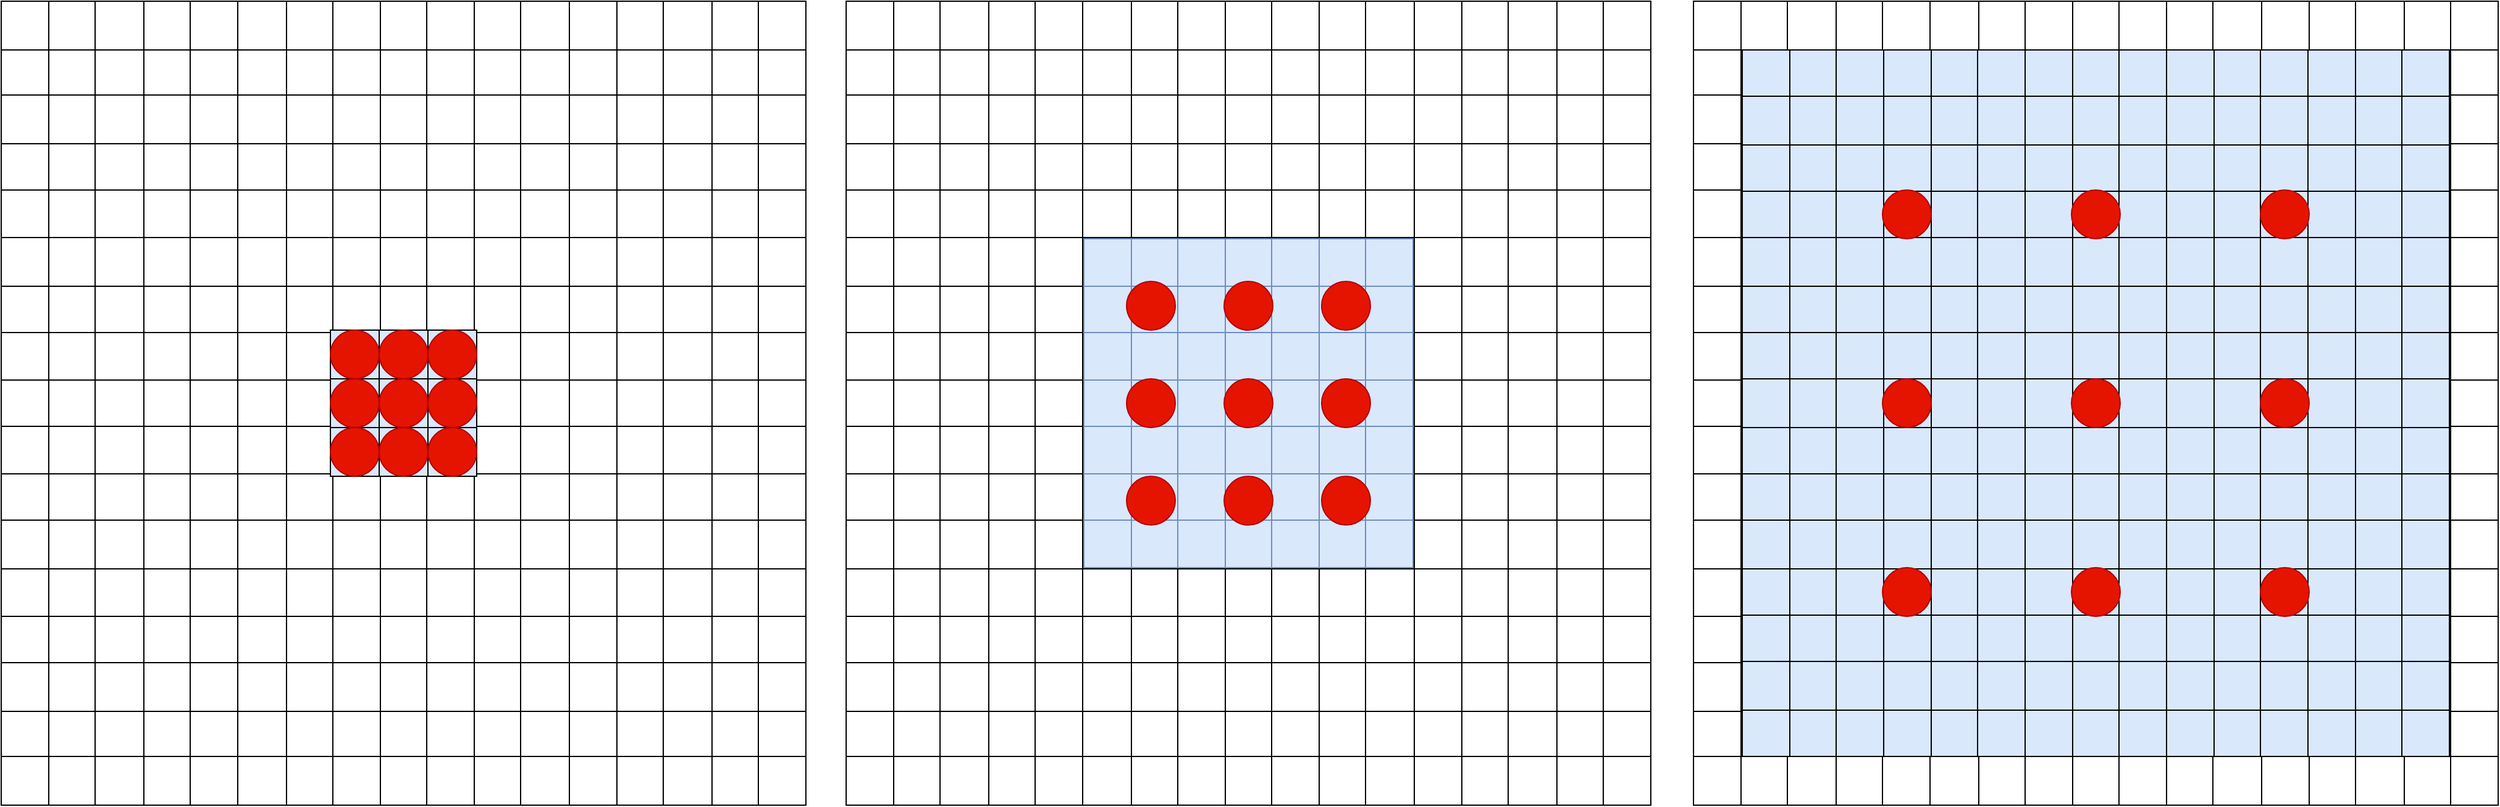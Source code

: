 <mxfile version="13.2.0" type="github"><diagram id="7j7Er8i0yzpfJaqtLZpc" name="Page-1"><mxGraphModel dx="3422" dy="2417" grid="1" gridSize="10" guides="1" tooltips="1" connect="1" arrows="1" fold="1" page="1" pageScale="1" pageWidth="827" pageHeight="1169" math="0" shadow="0"><root><mxCell id="0"/><mxCell id="1" parent="0"/><mxCell id="AeRgSfuIdO9syVbLm-Su-1" value="" style="html=1;whiteSpace=wrap;container=1;collapsible=0;childLayout=tableLayout;" vertex="1" parent="1"><mxGeometry x="-423" y="-40" width="660" height="660" as="geometry"/></mxCell><mxCell id="AeRgSfuIdO9syVbLm-Su-2" value="" style="shape=partialRectangle;html=1;whiteSpace=wrap;collapsible=0;dropTarget=0;pointerEvents=0;fillColor=none;strokeColor=none;points=[[0,0.5],[1,0.5]];portConstraint=eastwest;" vertex="1" parent="AeRgSfuIdO9syVbLm-Su-1"><mxGeometry width="660" height="40" as="geometry"/></mxCell><mxCell id="AeRgSfuIdO9syVbLm-Su-3" value="" style="shape=partialRectangle;html=1;whiteSpace=wrap;connectable=0;fillColor=none;" vertex="1" parent="AeRgSfuIdO9syVbLm-Su-2"><mxGeometry width="39" height="40" as="geometry"/></mxCell><mxCell id="AeRgSfuIdO9syVbLm-Su-4" value="" style="shape=partialRectangle;html=1;whiteSpace=wrap;connectable=0;fillColor=none;" vertex="1" parent="AeRgSfuIdO9syVbLm-Su-2"><mxGeometry x="39" width="38" height="40" as="geometry"/></mxCell><mxCell id="AeRgSfuIdO9syVbLm-Su-5" value="" style="shape=partialRectangle;html=1;whiteSpace=wrap;connectable=0;fillColor=none;" vertex="1" parent="AeRgSfuIdO9syVbLm-Su-2"><mxGeometry x="77" width="40" height="40" as="geometry"/></mxCell><mxCell id="AeRgSfuIdO9syVbLm-Su-6" value="" style="shape=partialRectangle;html=1;whiteSpace=wrap;connectable=0;fillColor=none;" vertex="1" parent="AeRgSfuIdO9syVbLm-Su-2"><mxGeometry x="117" width="38" height="40" as="geometry"/></mxCell><mxCell id="AeRgSfuIdO9syVbLm-Su-7" value="" style="shape=partialRectangle;html=1;whiteSpace=wrap;connectable=0;fillColor=none;" vertex="1" parent="AeRgSfuIdO9syVbLm-Su-2"><mxGeometry x="155" width="39" height="40" as="geometry"/></mxCell><mxCell id="AeRgSfuIdO9syVbLm-Su-8" value="" style="shape=partialRectangle;html=1;whiteSpace=wrap;connectable=0;fillColor=none;" vertex="1" parent="AeRgSfuIdO9syVbLm-Su-2"><mxGeometry x="194" width="40" height="40" as="geometry"/></mxCell><mxCell id="AeRgSfuIdO9syVbLm-Su-9" value="" style="shape=partialRectangle;html=1;whiteSpace=wrap;connectable=0;fillColor=none;" vertex="1" parent="AeRgSfuIdO9syVbLm-Su-2"><mxGeometry x="234" width="38" height="40" as="geometry"/></mxCell><mxCell id="AeRgSfuIdO9syVbLm-Su-10" value="" style="shape=partialRectangle;html=1;whiteSpace=wrap;connectable=0;fillColor=none;" vertex="1" parent="AeRgSfuIdO9syVbLm-Su-2"><mxGeometry x="272" width="39" height="40" as="geometry"/></mxCell><mxCell id="AeRgSfuIdO9syVbLm-Su-11" value="" style="shape=partialRectangle;html=1;whiteSpace=wrap;connectable=0;fillColor=none;" vertex="1" parent="AeRgSfuIdO9syVbLm-Su-2"><mxGeometry x="311" width="38" height="40" as="geometry"/></mxCell><mxCell id="AeRgSfuIdO9syVbLm-Su-12" value="" style="shape=partialRectangle;html=1;whiteSpace=wrap;connectable=0;fillColor=none;" vertex="1" parent="AeRgSfuIdO9syVbLm-Su-2"><mxGeometry x="349" width="39" height="40" as="geometry"/></mxCell><mxCell id="AeRgSfuIdO9syVbLm-Su-13" value="" style="shape=partialRectangle;html=1;whiteSpace=wrap;connectable=0;fillColor=none;" vertex="1" parent="AeRgSfuIdO9syVbLm-Su-2"><mxGeometry x="388" width="38" height="40" as="geometry"/></mxCell><mxCell id="AeRgSfuIdO9syVbLm-Su-14" value="" style="shape=partialRectangle;html=1;whiteSpace=wrap;connectable=0;fillColor=none;" vertex="1" parent="AeRgSfuIdO9syVbLm-Su-2"><mxGeometry x="426" width="40" height="40" as="geometry"/></mxCell><mxCell id="AeRgSfuIdO9syVbLm-Su-15" value="" style="shape=partialRectangle;html=1;whiteSpace=wrap;connectable=0;fillColor=none;" vertex="1" parent="AeRgSfuIdO9syVbLm-Su-2"><mxGeometry x="466" width="39" height="40" as="geometry"/></mxCell><mxCell id="AeRgSfuIdO9syVbLm-Su-16" value="" style="shape=partialRectangle;html=1;whiteSpace=wrap;connectable=0;fillColor=none;" vertex="1" parent="AeRgSfuIdO9syVbLm-Su-2"><mxGeometry x="505" width="38" height="40" as="geometry"/></mxCell><mxCell id="AeRgSfuIdO9syVbLm-Su-17" value="" style="shape=partialRectangle;html=1;whiteSpace=wrap;connectable=0;fillColor=none;" vertex="1" parent="AeRgSfuIdO9syVbLm-Su-2"><mxGeometry x="543" width="40" height="40" as="geometry"/></mxCell><mxCell id="AeRgSfuIdO9syVbLm-Su-18" value="" style="shape=partialRectangle;html=1;whiteSpace=wrap;connectable=0;fillColor=none;" vertex="1" parent="AeRgSfuIdO9syVbLm-Su-2"><mxGeometry x="583" width="38" height="40" as="geometry"/></mxCell><mxCell id="AeRgSfuIdO9syVbLm-Su-19" value="" style="shape=partialRectangle;html=1;whiteSpace=wrap;connectable=0;fillColor=none;" vertex="1" parent="AeRgSfuIdO9syVbLm-Su-2"><mxGeometry x="621" width="39" height="40" as="geometry"/></mxCell><mxCell id="AeRgSfuIdO9syVbLm-Su-20" value="" style="shape=partialRectangle;html=1;whiteSpace=wrap;collapsible=0;dropTarget=0;pointerEvents=0;fillColor=none;strokeColor=none;points=[[0,0.5],[1,0.5]];portConstraint=eastwest;" vertex="1" parent="AeRgSfuIdO9syVbLm-Su-1"><mxGeometry y="40" width="660" height="37" as="geometry"/></mxCell><mxCell id="AeRgSfuIdO9syVbLm-Su-21" value="" style="shape=partialRectangle;html=1;whiteSpace=wrap;connectable=0;fillColor=none;" vertex="1" parent="AeRgSfuIdO9syVbLm-Su-20"><mxGeometry width="39" height="37" as="geometry"/></mxCell><mxCell id="AeRgSfuIdO9syVbLm-Su-22" value="" style="shape=partialRectangle;html=1;whiteSpace=wrap;connectable=0;fillColor=none;" vertex="1" parent="AeRgSfuIdO9syVbLm-Su-20"><mxGeometry x="39" width="38" height="37" as="geometry"/></mxCell><mxCell id="AeRgSfuIdO9syVbLm-Su-23" value="" style="shape=partialRectangle;html=1;whiteSpace=wrap;connectable=0;fillColor=none;" vertex="1" parent="AeRgSfuIdO9syVbLm-Su-20"><mxGeometry x="77" width="40" height="37" as="geometry"/></mxCell><mxCell id="AeRgSfuIdO9syVbLm-Su-24" value="" style="shape=partialRectangle;html=1;whiteSpace=wrap;connectable=0;fillColor=none;" vertex="1" parent="AeRgSfuIdO9syVbLm-Su-20"><mxGeometry x="117" width="38" height="37" as="geometry"/></mxCell><mxCell id="AeRgSfuIdO9syVbLm-Su-25" value="" style="shape=partialRectangle;html=1;whiteSpace=wrap;connectable=0;fillColor=none;" vertex="1" parent="AeRgSfuIdO9syVbLm-Su-20"><mxGeometry x="155" width="39" height="37" as="geometry"/></mxCell><mxCell id="AeRgSfuIdO9syVbLm-Su-26" value="" style="shape=partialRectangle;html=1;whiteSpace=wrap;connectable=0;fillColor=none;" vertex="1" parent="AeRgSfuIdO9syVbLm-Su-20"><mxGeometry x="194" width="40" height="37" as="geometry"/></mxCell><mxCell id="AeRgSfuIdO9syVbLm-Su-27" value="" style="shape=partialRectangle;html=1;whiteSpace=wrap;connectable=0;fillColor=none;" vertex="1" parent="AeRgSfuIdO9syVbLm-Su-20"><mxGeometry x="234" width="38" height="37" as="geometry"/></mxCell><mxCell id="AeRgSfuIdO9syVbLm-Su-28" value="" style="shape=partialRectangle;html=1;whiteSpace=wrap;connectable=0;fillColor=none;" vertex="1" parent="AeRgSfuIdO9syVbLm-Su-20"><mxGeometry x="272" width="39" height="37" as="geometry"/></mxCell><mxCell id="AeRgSfuIdO9syVbLm-Su-29" value="" style="shape=partialRectangle;html=1;whiteSpace=wrap;connectable=0;fillColor=none;" vertex="1" parent="AeRgSfuIdO9syVbLm-Su-20"><mxGeometry x="311" width="38" height="37" as="geometry"/></mxCell><mxCell id="AeRgSfuIdO9syVbLm-Su-30" value="" style="shape=partialRectangle;html=1;whiteSpace=wrap;connectable=0;fillColor=none;" vertex="1" parent="AeRgSfuIdO9syVbLm-Su-20"><mxGeometry x="349" width="39" height="37" as="geometry"/></mxCell><mxCell id="AeRgSfuIdO9syVbLm-Su-31" value="" style="shape=partialRectangle;html=1;whiteSpace=wrap;connectable=0;fillColor=none;" vertex="1" parent="AeRgSfuIdO9syVbLm-Su-20"><mxGeometry x="388" width="38" height="37" as="geometry"/></mxCell><mxCell id="AeRgSfuIdO9syVbLm-Su-32" value="" style="shape=partialRectangle;html=1;whiteSpace=wrap;connectable=0;fillColor=none;" vertex="1" parent="AeRgSfuIdO9syVbLm-Su-20"><mxGeometry x="426" width="40" height="37" as="geometry"/></mxCell><mxCell id="AeRgSfuIdO9syVbLm-Su-33" value="" style="shape=partialRectangle;html=1;whiteSpace=wrap;connectable=0;fillColor=none;" vertex="1" parent="AeRgSfuIdO9syVbLm-Su-20"><mxGeometry x="466" width="39" height="37" as="geometry"/></mxCell><mxCell id="AeRgSfuIdO9syVbLm-Su-34" value="" style="shape=partialRectangle;html=1;whiteSpace=wrap;connectable=0;fillColor=none;" vertex="1" parent="AeRgSfuIdO9syVbLm-Su-20"><mxGeometry x="505" width="38" height="37" as="geometry"/></mxCell><mxCell id="AeRgSfuIdO9syVbLm-Su-35" value="" style="shape=partialRectangle;html=1;whiteSpace=wrap;connectable=0;fillColor=none;" vertex="1" parent="AeRgSfuIdO9syVbLm-Su-20"><mxGeometry x="543" width="40" height="37" as="geometry"/></mxCell><mxCell id="AeRgSfuIdO9syVbLm-Su-36" value="" style="shape=partialRectangle;html=1;whiteSpace=wrap;connectable=0;fillColor=none;" vertex="1" parent="AeRgSfuIdO9syVbLm-Su-20"><mxGeometry x="583" width="38" height="37" as="geometry"/></mxCell><mxCell id="AeRgSfuIdO9syVbLm-Su-37" value="" style="shape=partialRectangle;html=1;whiteSpace=wrap;connectable=0;fillColor=none;" vertex="1" parent="AeRgSfuIdO9syVbLm-Su-20"><mxGeometry x="621" width="39" height="37" as="geometry"/></mxCell><mxCell id="AeRgSfuIdO9syVbLm-Su-38" value="" style="shape=partialRectangle;html=1;whiteSpace=wrap;collapsible=0;dropTarget=0;pointerEvents=0;fillColor=none;strokeColor=none;points=[[0,0.5],[1,0.5]];portConstraint=eastwest;" vertex="1" parent="AeRgSfuIdO9syVbLm-Su-1"><mxGeometry y="77" width="660" height="40" as="geometry"/></mxCell><mxCell id="AeRgSfuIdO9syVbLm-Su-39" value="" style="shape=partialRectangle;html=1;whiteSpace=wrap;connectable=0;fillColor=none;" vertex="1" parent="AeRgSfuIdO9syVbLm-Su-38"><mxGeometry width="39" height="40" as="geometry"/></mxCell><mxCell id="AeRgSfuIdO9syVbLm-Su-40" value="" style="shape=partialRectangle;html=1;whiteSpace=wrap;connectable=0;fillColor=none;" vertex="1" parent="AeRgSfuIdO9syVbLm-Su-38"><mxGeometry x="39" width="38" height="40" as="geometry"/></mxCell><mxCell id="AeRgSfuIdO9syVbLm-Su-41" value="" style="shape=partialRectangle;html=1;whiteSpace=wrap;connectable=0;fillColor=none;" vertex="1" parent="AeRgSfuIdO9syVbLm-Su-38"><mxGeometry x="77" width="40" height="40" as="geometry"/></mxCell><mxCell id="AeRgSfuIdO9syVbLm-Su-42" value="" style="shape=partialRectangle;html=1;whiteSpace=wrap;connectable=0;fillColor=none;" vertex="1" parent="AeRgSfuIdO9syVbLm-Su-38"><mxGeometry x="117" width="38" height="40" as="geometry"/></mxCell><mxCell id="AeRgSfuIdO9syVbLm-Su-43" value="" style="shape=partialRectangle;html=1;whiteSpace=wrap;connectable=0;fillColor=none;" vertex="1" parent="AeRgSfuIdO9syVbLm-Su-38"><mxGeometry x="155" width="39" height="40" as="geometry"/></mxCell><mxCell id="AeRgSfuIdO9syVbLm-Su-44" value="" style="shape=partialRectangle;html=1;whiteSpace=wrap;connectable=0;fillColor=none;" vertex="1" parent="AeRgSfuIdO9syVbLm-Su-38"><mxGeometry x="194" width="40" height="40" as="geometry"/></mxCell><mxCell id="AeRgSfuIdO9syVbLm-Su-45" value="" style="shape=partialRectangle;html=1;whiteSpace=wrap;connectable=0;fillColor=none;" vertex="1" parent="AeRgSfuIdO9syVbLm-Su-38"><mxGeometry x="234" width="38" height="40" as="geometry"/></mxCell><mxCell id="AeRgSfuIdO9syVbLm-Su-46" value="" style="shape=partialRectangle;html=1;whiteSpace=wrap;connectable=0;fillColor=none;" vertex="1" parent="AeRgSfuIdO9syVbLm-Su-38"><mxGeometry x="272" width="39" height="40" as="geometry"/></mxCell><mxCell id="AeRgSfuIdO9syVbLm-Su-47" value="" style="shape=partialRectangle;html=1;whiteSpace=wrap;connectable=0;fillColor=none;" vertex="1" parent="AeRgSfuIdO9syVbLm-Su-38"><mxGeometry x="311" width="38" height="40" as="geometry"/></mxCell><mxCell id="AeRgSfuIdO9syVbLm-Su-48" value="" style="shape=partialRectangle;html=1;whiteSpace=wrap;connectable=0;fillColor=none;" vertex="1" parent="AeRgSfuIdO9syVbLm-Su-38"><mxGeometry x="349" width="39" height="40" as="geometry"/></mxCell><mxCell id="AeRgSfuIdO9syVbLm-Su-49" value="" style="shape=partialRectangle;html=1;whiteSpace=wrap;connectable=0;fillColor=none;" vertex="1" parent="AeRgSfuIdO9syVbLm-Su-38"><mxGeometry x="388" width="38" height="40" as="geometry"/></mxCell><mxCell id="AeRgSfuIdO9syVbLm-Su-50" value="" style="shape=partialRectangle;html=1;whiteSpace=wrap;connectable=0;fillColor=none;" vertex="1" parent="AeRgSfuIdO9syVbLm-Su-38"><mxGeometry x="426" width="40" height="40" as="geometry"/></mxCell><mxCell id="AeRgSfuIdO9syVbLm-Su-51" value="" style="shape=partialRectangle;html=1;whiteSpace=wrap;connectable=0;fillColor=none;" vertex="1" parent="AeRgSfuIdO9syVbLm-Su-38"><mxGeometry x="466" width="39" height="40" as="geometry"/></mxCell><mxCell id="AeRgSfuIdO9syVbLm-Su-52" value="" style="shape=partialRectangle;html=1;whiteSpace=wrap;connectable=0;fillColor=none;" vertex="1" parent="AeRgSfuIdO9syVbLm-Su-38"><mxGeometry x="505" width="38" height="40" as="geometry"/></mxCell><mxCell id="AeRgSfuIdO9syVbLm-Su-53" value="" style="shape=partialRectangle;html=1;whiteSpace=wrap;connectable=0;fillColor=none;" vertex="1" parent="AeRgSfuIdO9syVbLm-Su-38"><mxGeometry x="543" width="40" height="40" as="geometry"/></mxCell><mxCell id="AeRgSfuIdO9syVbLm-Su-54" value="" style="shape=partialRectangle;html=1;whiteSpace=wrap;connectable=0;fillColor=none;" vertex="1" parent="AeRgSfuIdO9syVbLm-Su-38"><mxGeometry x="583" width="38" height="40" as="geometry"/></mxCell><mxCell id="AeRgSfuIdO9syVbLm-Su-55" value="" style="shape=partialRectangle;html=1;whiteSpace=wrap;connectable=0;fillColor=none;" vertex="1" parent="AeRgSfuIdO9syVbLm-Su-38"><mxGeometry x="621" width="39" height="40" as="geometry"/></mxCell><mxCell id="AeRgSfuIdO9syVbLm-Su-56" value="" style="shape=partialRectangle;html=1;whiteSpace=wrap;collapsible=0;dropTarget=0;pointerEvents=0;fillColor=none;strokeColor=none;points=[[0,0.5],[1,0.5]];portConstraint=eastwest;" vertex="1" parent="AeRgSfuIdO9syVbLm-Su-1"><mxGeometry y="117" width="660" height="38" as="geometry"/></mxCell><mxCell id="AeRgSfuIdO9syVbLm-Su-57" value="" style="shape=partialRectangle;html=1;whiteSpace=wrap;connectable=0;fillColor=none;" vertex="1" parent="AeRgSfuIdO9syVbLm-Su-56"><mxGeometry width="39" height="38" as="geometry"/></mxCell><mxCell id="AeRgSfuIdO9syVbLm-Su-58" value="" style="shape=partialRectangle;html=1;whiteSpace=wrap;connectable=0;fillColor=none;" vertex="1" parent="AeRgSfuIdO9syVbLm-Su-56"><mxGeometry x="39" width="38" height="38" as="geometry"/></mxCell><mxCell id="AeRgSfuIdO9syVbLm-Su-59" value="" style="shape=partialRectangle;html=1;whiteSpace=wrap;connectable=0;fillColor=none;" vertex="1" parent="AeRgSfuIdO9syVbLm-Su-56"><mxGeometry x="77" width="40" height="38" as="geometry"/></mxCell><mxCell id="AeRgSfuIdO9syVbLm-Su-60" value="" style="shape=partialRectangle;html=1;whiteSpace=wrap;connectable=0;fillColor=none;" vertex="1" parent="AeRgSfuIdO9syVbLm-Su-56"><mxGeometry x="117" width="38" height="38" as="geometry"/></mxCell><mxCell id="AeRgSfuIdO9syVbLm-Su-61" value="" style="shape=partialRectangle;html=1;whiteSpace=wrap;connectable=0;fillColor=none;" vertex="1" parent="AeRgSfuIdO9syVbLm-Su-56"><mxGeometry x="155" width="39" height="38" as="geometry"/></mxCell><mxCell id="AeRgSfuIdO9syVbLm-Su-62" value="" style="shape=partialRectangle;html=1;whiteSpace=wrap;connectable=0;fillColor=none;" vertex="1" parent="AeRgSfuIdO9syVbLm-Su-56"><mxGeometry x="194" width="40" height="38" as="geometry"/></mxCell><mxCell id="AeRgSfuIdO9syVbLm-Su-63" value="" style="shape=partialRectangle;html=1;whiteSpace=wrap;connectable=0;fillColor=none;" vertex="1" parent="AeRgSfuIdO9syVbLm-Su-56"><mxGeometry x="234" width="38" height="38" as="geometry"/></mxCell><mxCell id="AeRgSfuIdO9syVbLm-Su-64" value="" style="shape=partialRectangle;html=1;whiteSpace=wrap;connectable=0;fillColor=none;" vertex="1" parent="AeRgSfuIdO9syVbLm-Su-56"><mxGeometry x="272" width="39" height="38" as="geometry"/></mxCell><mxCell id="AeRgSfuIdO9syVbLm-Su-65" value="" style="shape=partialRectangle;html=1;whiteSpace=wrap;connectable=0;fillColor=none;" vertex="1" parent="AeRgSfuIdO9syVbLm-Su-56"><mxGeometry x="311" width="38" height="38" as="geometry"/></mxCell><mxCell id="AeRgSfuIdO9syVbLm-Su-66" value="" style="shape=partialRectangle;html=1;whiteSpace=wrap;connectable=0;fillColor=none;" vertex="1" parent="AeRgSfuIdO9syVbLm-Su-56"><mxGeometry x="349" width="39" height="38" as="geometry"/></mxCell><mxCell id="AeRgSfuIdO9syVbLm-Su-67" value="" style="shape=partialRectangle;html=1;whiteSpace=wrap;connectable=0;fillColor=none;" vertex="1" parent="AeRgSfuIdO9syVbLm-Su-56"><mxGeometry x="388" width="38" height="38" as="geometry"/></mxCell><mxCell id="AeRgSfuIdO9syVbLm-Su-68" value="" style="shape=partialRectangle;html=1;whiteSpace=wrap;connectable=0;fillColor=none;" vertex="1" parent="AeRgSfuIdO9syVbLm-Su-56"><mxGeometry x="426" width="40" height="38" as="geometry"/></mxCell><mxCell id="AeRgSfuIdO9syVbLm-Su-69" value="" style="shape=partialRectangle;html=1;whiteSpace=wrap;connectable=0;fillColor=none;" vertex="1" parent="AeRgSfuIdO9syVbLm-Su-56"><mxGeometry x="466" width="39" height="38" as="geometry"/></mxCell><mxCell id="AeRgSfuIdO9syVbLm-Su-70" value="" style="shape=partialRectangle;html=1;whiteSpace=wrap;connectable=0;fillColor=none;" vertex="1" parent="AeRgSfuIdO9syVbLm-Su-56"><mxGeometry x="505" width="38" height="38" as="geometry"/></mxCell><mxCell id="AeRgSfuIdO9syVbLm-Su-71" value="" style="shape=partialRectangle;html=1;whiteSpace=wrap;connectable=0;fillColor=none;" vertex="1" parent="AeRgSfuIdO9syVbLm-Su-56"><mxGeometry x="543" width="40" height="38" as="geometry"/></mxCell><mxCell id="AeRgSfuIdO9syVbLm-Su-72" value="" style="shape=partialRectangle;html=1;whiteSpace=wrap;connectable=0;fillColor=none;" vertex="1" parent="AeRgSfuIdO9syVbLm-Su-56"><mxGeometry x="583" width="38" height="38" as="geometry"/></mxCell><mxCell id="AeRgSfuIdO9syVbLm-Su-73" value="" style="shape=partialRectangle;html=1;whiteSpace=wrap;connectable=0;fillColor=none;" vertex="1" parent="AeRgSfuIdO9syVbLm-Su-56"><mxGeometry x="621" width="39" height="38" as="geometry"/></mxCell><mxCell id="AeRgSfuIdO9syVbLm-Su-74" value="" style="shape=partialRectangle;html=1;whiteSpace=wrap;collapsible=0;dropTarget=0;pointerEvents=0;fillColor=none;strokeColor=none;points=[[0,0.5],[1,0.5]];portConstraint=eastwest;" vertex="1" parent="AeRgSfuIdO9syVbLm-Su-1"><mxGeometry y="155" width="660" height="39" as="geometry"/></mxCell><mxCell id="AeRgSfuIdO9syVbLm-Su-75" value="" style="shape=partialRectangle;html=1;whiteSpace=wrap;connectable=0;fillColor=none;" vertex="1" parent="AeRgSfuIdO9syVbLm-Su-74"><mxGeometry width="39" height="39" as="geometry"/></mxCell><mxCell id="AeRgSfuIdO9syVbLm-Su-76" value="" style="shape=partialRectangle;html=1;whiteSpace=wrap;connectable=0;fillColor=none;" vertex="1" parent="AeRgSfuIdO9syVbLm-Su-74"><mxGeometry x="39" width="38" height="39" as="geometry"/></mxCell><mxCell id="AeRgSfuIdO9syVbLm-Su-77" value="" style="shape=partialRectangle;html=1;whiteSpace=wrap;connectable=0;fillColor=none;" vertex="1" parent="AeRgSfuIdO9syVbLm-Su-74"><mxGeometry x="77" width="40" height="39" as="geometry"/></mxCell><mxCell id="AeRgSfuIdO9syVbLm-Su-78" value="" style="shape=partialRectangle;html=1;whiteSpace=wrap;connectable=0;fillColor=none;" vertex="1" parent="AeRgSfuIdO9syVbLm-Su-74"><mxGeometry x="117" width="38" height="39" as="geometry"/></mxCell><mxCell id="AeRgSfuIdO9syVbLm-Su-79" value="" style="shape=partialRectangle;html=1;whiteSpace=wrap;connectable=0;fillColor=none;" vertex="1" parent="AeRgSfuIdO9syVbLm-Su-74"><mxGeometry x="155" width="39" height="39" as="geometry"/></mxCell><mxCell id="AeRgSfuIdO9syVbLm-Su-80" value="" style="shape=partialRectangle;html=1;whiteSpace=wrap;connectable=0;fillColor=none;" vertex="1" parent="AeRgSfuIdO9syVbLm-Su-74"><mxGeometry x="194" width="40" height="39" as="geometry"/></mxCell><mxCell id="AeRgSfuIdO9syVbLm-Su-81" value="" style="shape=partialRectangle;html=1;whiteSpace=wrap;connectable=0;fillColor=none;" vertex="1" parent="AeRgSfuIdO9syVbLm-Su-74"><mxGeometry x="234" width="38" height="39" as="geometry"/></mxCell><mxCell id="AeRgSfuIdO9syVbLm-Su-82" value="" style="shape=partialRectangle;html=1;whiteSpace=wrap;connectable=0;fillColor=none;" vertex="1" parent="AeRgSfuIdO9syVbLm-Su-74"><mxGeometry x="272" width="39" height="39" as="geometry"/></mxCell><mxCell id="AeRgSfuIdO9syVbLm-Su-83" value="" style="shape=partialRectangle;html=1;whiteSpace=wrap;connectable=0;fillColor=none;" vertex="1" parent="AeRgSfuIdO9syVbLm-Su-74"><mxGeometry x="311" width="38" height="39" as="geometry"/></mxCell><mxCell id="AeRgSfuIdO9syVbLm-Su-84" value="" style="shape=partialRectangle;html=1;whiteSpace=wrap;connectable=0;fillColor=none;" vertex="1" parent="AeRgSfuIdO9syVbLm-Su-74"><mxGeometry x="349" width="39" height="39" as="geometry"/></mxCell><mxCell id="AeRgSfuIdO9syVbLm-Su-85" value="" style="shape=partialRectangle;html=1;whiteSpace=wrap;connectable=0;fillColor=none;" vertex="1" parent="AeRgSfuIdO9syVbLm-Su-74"><mxGeometry x="388" width="38" height="39" as="geometry"/></mxCell><mxCell id="AeRgSfuIdO9syVbLm-Su-86" value="" style="shape=partialRectangle;html=1;whiteSpace=wrap;connectable=0;fillColor=none;" vertex="1" parent="AeRgSfuIdO9syVbLm-Su-74"><mxGeometry x="426" width="40" height="39" as="geometry"/></mxCell><mxCell id="AeRgSfuIdO9syVbLm-Su-87" value="" style="shape=partialRectangle;html=1;whiteSpace=wrap;connectable=0;fillColor=none;" vertex="1" parent="AeRgSfuIdO9syVbLm-Su-74"><mxGeometry x="466" width="39" height="39" as="geometry"/></mxCell><mxCell id="AeRgSfuIdO9syVbLm-Su-88" value="" style="shape=partialRectangle;html=1;whiteSpace=wrap;connectable=0;fillColor=none;" vertex="1" parent="AeRgSfuIdO9syVbLm-Su-74"><mxGeometry x="505" width="38" height="39" as="geometry"/></mxCell><mxCell id="AeRgSfuIdO9syVbLm-Su-89" value="" style="shape=partialRectangle;html=1;whiteSpace=wrap;connectable=0;fillColor=none;" vertex="1" parent="AeRgSfuIdO9syVbLm-Su-74"><mxGeometry x="543" width="40" height="39" as="geometry"/></mxCell><mxCell id="AeRgSfuIdO9syVbLm-Su-90" value="" style="shape=partialRectangle;html=1;whiteSpace=wrap;connectable=0;fillColor=none;" vertex="1" parent="AeRgSfuIdO9syVbLm-Su-74"><mxGeometry x="583" width="38" height="39" as="geometry"/></mxCell><mxCell id="AeRgSfuIdO9syVbLm-Su-91" value="" style="shape=partialRectangle;html=1;whiteSpace=wrap;connectable=0;fillColor=none;" vertex="1" parent="AeRgSfuIdO9syVbLm-Su-74"><mxGeometry x="621" width="39" height="39" as="geometry"/></mxCell><mxCell id="AeRgSfuIdO9syVbLm-Su-92" value="" style="shape=partialRectangle;html=1;whiteSpace=wrap;collapsible=0;dropTarget=0;pointerEvents=0;fillColor=none;strokeColor=none;points=[[0,0.5],[1,0.5]];portConstraint=eastwest;" vertex="1" parent="AeRgSfuIdO9syVbLm-Su-1"><mxGeometry y="194" width="660" height="40" as="geometry"/></mxCell><mxCell id="AeRgSfuIdO9syVbLm-Su-93" value="" style="shape=partialRectangle;html=1;whiteSpace=wrap;connectable=0;fillColor=none;" vertex="1" parent="AeRgSfuIdO9syVbLm-Su-92"><mxGeometry width="39" height="40" as="geometry"/></mxCell><mxCell id="AeRgSfuIdO9syVbLm-Su-94" value="" style="shape=partialRectangle;html=1;whiteSpace=wrap;connectable=0;fillColor=none;" vertex="1" parent="AeRgSfuIdO9syVbLm-Su-92"><mxGeometry x="39" width="38" height="40" as="geometry"/></mxCell><mxCell id="AeRgSfuIdO9syVbLm-Su-95" value="" style="shape=partialRectangle;html=1;whiteSpace=wrap;connectable=0;fillColor=none;" vertex="1" parent="AeRgSfuIdO9syVbLm-Su-92"><mxGeometry x="77" width="40" height="40" as="geometry"/></mxCell><mxCell id="AeRgSfuIdO9syVbLm-Su-96" value="" style="shape=partialRectangle;html=1;whiteSpace=wrap;connectable=0;fillColor=none;" vertex="1" parent="AeRgSfuIdO9syVbLm-Su-92"><mxGeometry x="117" width="38" height="40" as="geometry"/></mxCell><mxCell id="AeRgSfuIdO9syVbLm-Su-97" value="" style="shape=partialRectangle;html=1;whiteSpace=wrap;connectable=0;fillColor=none;" vertex="1" parent="AeRgSfuIdO9syVbLm-Su-92"><mxGeometry x="155" width="39" height="40" as="geometry"/></mxCell><mxCell id="AeRgSfuIdO9syVbLm-Su-98" value="" style="shape=partialRectangle;html=1;whiteSpace=wrap;connectable=0;fillColor=none;" vertex="1" parent="AeRgSfuIdO9syVbLm-Su-92"><mxGeometry x="194" width="40" height="40" as="geometry"/></mxCell><mxCell id="AeRgSfuIdO9syVbLm-Su-99" value="" style="shape=partialRectangle;html=1;whiteSpace=wrap;connectable=0;fillColor=none;" vertex="1" parent="AeRgSfuIdO9syVbLm-Su-92"><mxGeometry x="234" width="38" height="40" as="geometry"/></mxCell><mxCell id="AeRgSfuIdO9syVbLm-Su-100" value="" style="shape=partialRectangle;html=1;whiteSpace=wrap;connectable=0;fillColor=none;" vertex="1" parent="AeRgSfuIdO9syVbLm-Su-92"><mxGeometry x="272" width="39" height="40" as="geometry"/></mxCell><mxCell id="AeRgSfuIdO9syVbLm-Su-101" value="" style="shape=partialRectangle;html=1;whiteSpace=wrap;connectable=0;fillColor=none;" vertex="1" parent="AeRgSfuIdO9syVbLm-Su-92"><mxGeometry x="311" width="38" height="40" as="geometry"/></mxCell><mxCell id="AeRgSfuIdO9syVbLm-Su-102" value="" style="shape=partialRectangle;html=1;whiteSpace=wrap;connectable=0;fillColor=none;" vertex="1" parent="AeRgSfuIdO9syVbLm-Su-92"><mxGeometry x="349" width="39" height="40" as="geometry"/></mxCell><mxCell id="AeRgSfuIdO9syVbLm-Su-103" value="" style="shape=partialRectangle;html=1;whiteSpace=wrap;connectable=0;fillColor=none;" vertex="1" parent="AeRgSfuIdO9syVbLm-Su-92"><mxGeometry x="388" width="38" height="40" as="geometry"/></mxCell><mxCell id="AeRgSfuIdO9syVbLm-Su-104" value="" style="shape=partialRectangle;html=1;whiteSpace=wrap;connectable=0;fillColor=none;" vertex="1" parent="AeRgSfuIdO9syVbLm-Su-92"><mxGeometry x="426" width="40" height="40" as="geometry"/></mxCell><mxCell id="AeRgSfuIdO9syVbLm-Su-105" value="" style="shape=partialRectangle;html=1;whiteSpace=wrap;connectable=0;fillColor=none;" vertex="1" parent="AeRgSfuIdO9syVbLm-Su-92"><mxGeometry x="466" width="39" height="40" as="geometry"/></mxCell><mxCell id="AeRgSfuIdO9syVbLm-Su-106" value="" style="shape=partialRectangle;html=1;whiteSpace=wrap;connectable=0;fillColor=none;" vertex="1" parent="AeRgSfuIdO9syVbLm-Su-92"><mxGeometry x="505" width="38" height="40" as="geometry"/></mxCell><mxCell id="AeRgSfuIdO9syVbLm-Su-107" value="" style="shape=partialRectangle;html=1;whiteSpace=wrap;connectable=0;fillColor=none;" vertex="1" parent="AeRgSfuIdO9syVbLm-Su-92"><mxGeometry x="543" width="40" height="40" as="geometry"/></mxCell><mxCell id="AeRgSfuIdO9syVbLm-Su-108" value="" style="shape=partialRectangle;html=1;whiteSpace=wrap;connectable=0;fillColor=none;" vertex="1" parent="AeRgSfuIdO9syVbLm-Su-92"><mxGeometry x="583" width="38" height="40" as="geometry"/></mxCell><mxCell id="AeRgSfuIdO9syVbLm-Su-109" value="" style="shape=partialRectangle;html=1;whiteSpace=wrap;connectable=0;fillColor=none;" vertex="1" parent="AeRgSfuIdO9syVbLm-Su-92"><mxGeometry x="621" width="39" height="40" as="geometry"/></mxCell><mxCell id="AeRgSfuIdO9syVbLm-Su-110" value="" style="shape=partialRectangle;html=1;whiteSpace=wrap;collapsible=0;dropTarget=0;pointerEvents=0;fillColor=none;strokeColor=none;points=[[0,0.5],[1,0.5]];portConstraint=eastwest;" vertex="1" parent="AeRgSfuIdO9syVbLm-Su-1"><mxGeometry y="234" width="660" height="38" as="geometry"/></mxCell><mxCell id="AeRgSfuIdO9syVbLm-Su-111" value="" style="shape=partialRectangle;html=1;whiteSpace=wrap;connectable=0;fillColor=none;" vertex="1" parent="AeRgSfuIdO9syVbLm-Su-110"><mxGeometry width="39" height="38" as="geometry"/></mxCell><mxCell id="AeRgSfuIdO9syVbLm-Su-112" value="" style="shape=partialRectangle;html=1;whiteSpace=wrap;connectable=0;fillColor=none;" vertex="1" parent="AeRgSfuIdO9syVbLm-Su-110"><mxGeometry x="39" width="38" height="38" as="geometry"/></mxCell><mxCell id="AeRgSfuIdO9syVbLm-Su-113" value="" style="shape=partialRectangle;html=1;whiteSpace=wrap;connectable=0;fillColor=none;" vertex="1" parent="AeRgSfuIdO9syVbLm-Su-110"><mxGeometry x="77" width="40" height="38" as="geometry"/></mxCell><mxCell id="AeRgSfuIdO9syVbLm-Su-114" value="" style="shape=partialRectangle;html=1;whiteSpace=wrap;connectable=0;fillColor=none;" vertex="1" parent="AeRgSfuIdO9syVbLm-Su-110"><mxGeometry x="117" width="38" height="38" as="geometry"/></mxCell><mxCell id="AeRgSfuIdO9syVbLm-Su-115" value="" style="shape=partialRectangle;html=1;whiteSpace=wrap;connectable=0;fillColor=none;" vertex="1" parent="AeRgSfuIdO9syVbLm-Su-110"><mxGeometry x="155" width="39" height="38" as="geometry"/></mxCell><mxCell id="AeRgSfuIdO9syVbLm-Su-116" value="" style="shape=partialRectangle;html=1;whiteSpace=wrap;connectable=0;fillColor=none;" vertex="1" parent="AeRgSfuIdO9syVbLm-Su-110"><mxGeometry x="194" width="40" height="38" as="geometry"/></mxCell><mxCell id="AeRgSfuIdO9syVbLm-Su-117" value="" style="shape=partialRectangle;html=1;whiteSpace=wrap;connectable=0;fillColor=none;" vertex="1" parent="AeRgSfuIdO9syVbLm-Su-110"><mxGeometry x="234" width="38" height="38" as="geometry"/></mxCell><mxCell id="AeRgSfuIdO9syVbLm-Su-118" value="" style="shape=partialRectangle;html=1;whiteSpace=wrap;connectable=0;fillColor=none;" vertex="1" parent="AeRgSfuIdO9syVbLm-Su-110"><mxGeometry x="272" width="39" height="38" as="geometry"/></mxCell><mxCell id="AeRgSfuIdO9syVbLm-Su-119" value="" style="shape=partialRectangle;html=1;whiteSpace=wrap;connectable=0;fillColor=none;" vertex="1" parent="AeRgSfuIdO9syVbLm-Su-110"><mxGeometry x="311" width="38" height="38" as="geometry"/></mxCell><mxCell id="AeRgSfuIdO9syVbLm-Su-120" value="" style="shape=partialRectangle;html=1;whiteSpace=wrap;connectable=0;fillColor=none;" vertex="1" parent="AeRgSfuIdO9syVbLm-Su-110"><mxGeometry x="349" width="39" height="38" as="geometry"/></mxCell><mxCell id="AeRgSfuIdO9syVbLm-Su-121" value="" style="shape=partialRectangle;html=1;whiteSpace=wrap;connectable=0;fillColor=none;" vertex="1" parent="AeRgSfuIdO9syVbLm-Su-110"><mxGeometry x="388" width="38" height="38" as="geometry"/></mxCell><mxCell id="AeRgSfuIdO9syVbLm-Su-122" value="" style="shape=partialRectangle;html=1;whiteSpace=wrap;connectable=0;fillColor=none;" vertex="1" parent="AeRgSfuIdO9syVbLm-Su-110"><mxGeometry x="426" width="40" height="38" as="geometry"/></mxCell><mxCell id="AeRgSfuIdO9syVbLm-Su-123" value="" style="shape=partialRectangle;html=1;whiteSpace=wrap;connectable=0;fillColor=none;" vertex="1" parent="AeRgSfuIdO9syVbLm-Su-110"><mxGeometry x="466" width="39" height="38" as="geometry"/></mxCell><mxCell id="AeRgSfuIdO9syVbLm-Su-124" value="" style="shape=partialRectangle;html=1;whiteSpace=wrap;connectable=0;fillColor=none;" vertex="1" parent="AeRgSfuIdO9syVbLm-Su-110"><mxGeometry x="505" width="38" height="38" as="geometry"/></mxCell><mxCell id="AeRgSfuIdO9syVbLm-Su-125" value="" style="shape=partialRectangle;html=1;whiteSpace=wrap;connectable=0;fillColor=none;" vertex="1" parent="AeRgSfuIdO9syVbLm-Su-110"><mxGeometry x="543" width="40" height="38" as="geometry"/></mxCell><mxCell id="AeRgSfuIdO9syVbLm-Su-126" value="" style="shape=partialRectangle;html=1;whiteSpace=wrap;connectable=0;fillColor=none;" vertex="1" parent="AeRgSfuIdO9syVbLm-Su-110"><mxGeometry x="583" width="38" height="38" as="geometry"/></mxCell><mxCell id="AeRgSfuIdO9syVbLm-Su-127" value="" style="shape=partialRectangle;html=1;whiteSpace=wrap;connectable=0;fillColor=none;" vertex="1" parent="AeRgSfuIdO9syVbLm-Su-110"><mxGeometry x="621" width="39" height="38" as="geometry"/></mxCell><mxCell id="AeRgSfuIdO9syVbLm-Su-128" value="" style="shape=partialRectangle;html=1;whiteSpace=wrap;collapsible=0;dropTarget=0;pointerEvents=0;fillColor=none;strokeColor=none;points=[[0,0.5],[1,0.5]];portConstraint=eastwest;" vertex="1" parent="AeRgSfuIdO9syVbLm-Su-1"><mxGeometry y="272" width="660" height="39" as="geometry"/></mxCell><mxCell id="AeRgSfuIdO9syVbLm-Su-129" value="" style="shape=partialRectangle;html=1;whiteSpace=wrap;connectable=0;fillColor=none;" vertex="1" parent="AeRgSfuIdO9syVbLm-Su-128"><mxGeometry width="39" height="39" as="geometry"/></mxCell><mxCell id="AeRgSfuIdO9syVbLm-Su-130" value="" style="shape=partialRectangle;html=1;whiteSpace=wrap;connectable=0;fillColor=none;" vertex="1" parent="AeRgSfuIdO9syVbLm-Su-128"><mxGeometry x="39" width="38" height="39" as="geometry"/></mxCell><mxCell id="AeRgSfuIdO9syVbLm-Su-131" value="" style="shape=partialRectangle;html=1;whiteSpace=wrap;connectable=0;fillColor=none;" vertex="1" parent="AeRgSfuIdO9syVbLm-Su-128"><mxGeometry x="77" width="40" height="39" as="geometry"/></mxCell><mxCell id="AeRgSfuIdO9syVbLm-Su-132" value="" style="shape=partialRectangle;html=1;whiteSpace=wrap;connectable=0;fillColor=none;" vertex="1" parent="AeRgSfuIdO9syVbLm-Su-128"><mxGeometry x="117" width="38" height="39" as="geometry"/></mxCell><mxCell id="AeRgSfuIdO9syVbLm-Su-133" value="" style="shape=partialRectangle;html=1;whiteSpace=wrap;connectable=0;fillColor=none;" vertex="1" parent="AeRgSfuIdO9syVbLm-Su-128"><mxGeometry x="155" width="39" height="39" as="geometry"/></mxCell><mxCell id="AeRgSfuIdO9syVbLm-Su-134" value="" style="shape=partialRectangle;html=1;whiteSpace=wrap;connectable=0;fillColor=none;" vertex="1" parent="AeRgSfuIdO9syVbLm-Su-128"><mxGeometry x="194" width="40" height="39" as="geometry"/></mxCell><mxCell id="AeRgSfuIdO9syVbLm-Su-135" value="" style="shape=partialRectangle;html=1;whiteSpace=wrap;connectable=0;fillColor=none;" vertex="1" parent="AeRgSfuIdO9syVbLm-Su-128"><mxGeometry x="234" width="38" height="39" as="geometry"/></mxCell><mxCell id="AeRgSfuIdO9syVbLm-Su-136" value="" style="shape=partialRectangle;html=1;whiteSpace=wrap;connectable=0;fillColor=none;" vertex="1" parent="AeRgSfuIdO9syVbLm-Su-128"><mxGeometry x="272" width="39" height="39" as="geometry"/></mxCell><mxCell id="AeRgSfuIdO9syVbLm-Su-137" value="" style="shape=partialRectangle;html=1;whiteSpace=wrap;connectable=0;fillColor=none;" vertex="1" parent="AeRgSfuIdO9syVbLm-Su-128"><mxGeometry x="311" width="38" height="39" as="geometry"/></mxCell><mxCell id="AeRgSfuIdO9syVbLm-Su-138" value="" style="shape=partialRectangle;html=1;whiteSpace=wrap;connectable=0;fillColor=none;" vertex="1" parent="AeRgSfuIdO9syVbLm-Su-128"><mxGeometry x="349" width="39" height="39" as="geometry"/></mxCell><mxCell id="AeRgSfuIdO9syVbLm-Su-139" value="" style="shape=partialRectangle;html=1;whiteSpace=wrap;connectable=0;fillColor=none;" vertex="1" parent="AeRgSfuIdO9syVbLm-Su-128"><mxGeometry x="388" width="38" height="39" as="geometry"/></mxCell><mxCell id="AeRgSfuIdO9syVbLm-Su-140" value="" style="shape=partialRectangle;html=1;whiteSpace=wrap;connectable=0;fillColor=none;" vertex="1" parent="AeRgSfuIdO9syVbLm-Su-128"><mxGeometry x="426" width="40" height="39" as="geometry"/></mxCell><mxCell id="AeRgSfuIdO9syVbLm-Su-141" value="" style="shape=partialRectangle;html=1;whiteSpace=wrap;connectable=0;fillColor=none;" vertex="1" parent="AeRgSfuIdO9syVbLm-Su-128"><mxGeometry x="466" width="39" height="39" as="geometry"/></mxCell><mxCell id="AeRgSfuIdO9syVbLm-Su-142" value="" style="shape=partialRectangle;html=1;whiteSpace=wrap;connectable=0;fillColor=none;" vertex="1" parent="AeRgSfuIdO9syVbLm-Su-128"><mxGeometry x="505" width="38" height="39" as="geometry"/></mxCell><mxCell id="AeRgSfuIdO9syVbLm-Su-143" value="" style="shape=partialRectangle;html=1;whiteSpace=wrap;connectable=0;fillColor=none;" vertex="1" parent="AeRgSfuIdO9syVbLm-Su-128"><mxGeometry x="543" width="40" height="39" as="geometry"/></mxCell><mxCell id="AeRgSfuIdO9syVbLm-Su-144" value="" style="shape=partialRectangle;html=1;whiteSpace=wrap;connectable=0;fillColor=none;" vertex="1" parent="AeRgSfuIdO9syVbLm-Su-128"><mxGeometry x="583" width="38" height="39" as="geometry"/></mxCell><mxCell id="AeRgSfuIdO9syVbLm-Su-145" value="" style="shape=partialRectangle;html=1;whiteSpace=wrap;connectable=0;fillColor=none;" vertex="1" parent="AeRgSfuIdO9syVbLm-Su-128"><mxGeometry x="621" width="39" height="39" as="geometry"/></mxCell><mxCell id="AeRgSfuIdO9syVbLm-Su-146" value="" style="shape=partialRectangle;html=1;whiteSpace=wrap;collapsible=0;dropTarget=0;pointerEvents=0;fillColor=none;strokeColor=none;points=[[0,0.5],[1,0.5]];portConstraint=eastwest;" vertex="1" parent="AeRgSfuIdO9syVbLm-Su-1"><mxGeometry y="311" width="660" height="38" as="geometry"/></mxCell><mxCell id="AeRgSfuIdO9syVbLm-Su-147" value="" style="shape=partialRectangle;html=1;whiteSpace=wrap;connectable=0;fillColor=none;" vertex="1" parent="AeRgSfuIdO9syVbLm-Su-146"><mxGeometry width="39" height="38" as="geometry"/></mxCell><mxCell id="AeRgSfuIdO9syVbLm-Su-148" value="" style="shape=partialRectangle;html=1;whiteSpace=wrap;connectable=0;fillColor=none;" vertex="1" parent="AeRgSfuIdO9syVbLm-Su-146"><mxGeometry x="39" width="38" height="38" as="geometry"/></mxCell><mxCell id="AeRgSfuIdO9syVbLm-Su-149" value="" style="shape=partialRectangle;html=1;whiteSpace=wrap;connectable=0;fillColor=none;" vertex="1" parent="AeRgSfuIdO9syVbLm-Su-146"><mxGeometry x="77" width="40" height="38" as="geometry"/></mxCell><mxCell id="AeRgSfuIdO9syVbLm-Su-150" value="" style="shape=partialRectangle;html=1;whiteSpace=wrap;connectable=0;fillColor=none;" vertex="1" parent="AeRgSfuIdO9syVbLm-Su-146"><mxGeometry x="117" width="38" height="38" as="geometry"/></mxCell><mxCell id="AeRgSfuIdO9syVbLm-Su-151" value="" style="shape=partialRectangle;html=1;whiteSpace=wrap;connectable=0;fillColor=none;" vertex="1" parent="AeRgSfuIdO9syVbLm-Su-146"><mxGeometry x="155" width="39" height="38" as="geometry"/></mxCell><mxCell id="AeRgSfuIdO9syVbLm-Su-152" value="" style="shape=partialRectangle;html=1;whiteSpace=wrap;connectable=0;fillColor=none;" vertex="1" parent="AeRgSfuIdO9syVbLm-Su-146"><mxGeometry x="194" width="40" height="38" as="geometry"/></mxCell><mxCell id="AeRgSfuIdO9syVbLm-Su-153" value="" style="shape=partialRectangle;html=1;whiteSpace=wrap;connectable=0;fillColor=none;" vertex="1" parent="AeRgSfuIdO9syVbLm-Su-146"><mxGeometry x="234" width="38" height="38" as="geometry"/></mxCell><mxCell id="AeRgSfuIdO9syVbLm-Su-154" value="" style="shape=partialRectangle;html=1;whiteSpace=wrap;connectable=0;fillColor=none;" vertex="1" parent="AeRgSfuIdO9syVbLm-Su-146"><mxGeometry x="272" width="39" height="38" as="geometry"/></mxCell><mxCell id="AeRgSfuIdO9syVbLm-Su-155" value="" style="shape=partialRectangle;html=1;whiteSpace=wrap;connectable=0;fillColor=none;" vertex="1" parent="AeRgSfuIdO9syVbLm-Su-146"><mxGeometry x="311" width="38" height="38" as="geometry"/></mxCell><mxCell id="AeRgSfuIdO9syVbLm-Su-156" value="" style="shape=partialRectangle;html=1;whiteSpace=wrap;connectable=0;fillColor=none;" vertex="1" parent="AeRgSfuIdO9syVbLm-Su-146"><mxGeometry x="349" width="39" height="38" as="geometry"/></mxCell><mxCell id="AeRgSfuIdO9syVbLm-Su-157" value="" style="shape=partialRectangle;html=1;whiteSpace=wrap;connectable=0;fillColor=none;" vertex="1" parent="AeRgSfuIdO9syVbLm-Su-146"><mxGeometry x="388" width="38" height="38" as="geometry"/></mxCell><mxCell id="AeRgSfuIdO9syVbLm-Su-158" value="" style="shape=partialRectangle;html=1;whiteSpace=wrap;connectable=0;fillColor=none;" vertex="1" parent="AeRgSfuIdO9syVbLm-Su-146"><mxGeometry x="426" width="40" height="38" as="geometry"/></mxCell><mxCell id="AeRgSfuIdO9syVbLm-Su-159" value="" style="shape=partialRectangle;html=1;whiteSpace=wrap;connectable=0;fillColor=none;" vertex="1" parent="AeRgSfuIdO9syVbLm-Su-146"><mxGeometry x="466" width="39" height="38" as="geometry"/></mxCell><mxCell id="AeRgSfuIdO9syVbLm-Su-160" value="" style="shape=partialRectangle;html=1;whiteSpace=wrap;connectable=0;fillColor=none;" vertex="1" parent="AeRgSfuIdO9syVbLm-Su-146"><mxGeometry x="505" width="38" height="38" as="geometry"/></mxCell><mxCell id="AeRgSfuIdO9syVbLm-Su-161" value="" style="shape=partialRectangle;html=1;whiteSpace=wrap;connectable=0;fillColor=none;" vertex="1" parent="AeRgSfuIdO9syVbLm-Su-146"><mxGeometry x="543" width="40" height="38" as="geometry"/></mxCell><mxCell id="AeRgSfuIdO9syVbLm-Su-162" value="" style="shape=partialRectangle;html=1;whiteSpace=wrap;connectable=0;fillColor=none;" vertex="1" parent="AeRgSfuIdO9syVbLm-Su-146"><mxGeometry x="583" width="38" height="38" as="geometry"/></mxCell><mxCell id="AeRgSfuIdO9syVbLm-Su-163" value="" style="shape=partialRectangle;html=1;whiteSpace=wrap;connectable=0;fillColor=none;" vertex="1" parent="AeRgSfuIdO9syVbLm-Su-146"><mxGeometry x="621" width="39" height="38" as="geometry"/></mxCell><mxCell id="AeRgSfuIdO9syVbLm-Su-164" value="" style="shape=partialRectangle;html=1;whiteSpace=wrap;collapsible=0;dropTarget=0;pointerEvents=0;fillColor=none;strokeColor=none;points=[[0,0.5],[1,0.5]];portConstraint=eastwest;" vertex="1" parent="AeRgSfuIdO9syVbLm-Su-1"><mxGeometry y="349" width="660" height="39" as="geometry"/></mxCell><mxCell id="AeRgSfuIdO9syVbLm-Su-165" value="" style="shape=partialRectangle;html=1;whiteSpace=wrap;connectable=0;fillColor=none;" vertex="1" parent="AeRgSfuIdO9syVbLm-Su-164"><mxGeometry width="39" height="39" as="geometry"/></mxCell><mxCell id="AeRgSfuIdO9syVbLm-Su-166" value="" style="shape=partialRectangle;html=1;whiteSpace=wrap;connectable=0;fillColor=none;" vertex="1" parent="AeRgSfuIdO9syVbLm-Su-164"><mxGeometry x="39" width="38" height="39" as="geometry"/></mxCell><mxCell id="AeRgSfuIdO9syVbLm-Su-167" value="" style="shape=partialRectangle;html=1;whiteSpace=wrap;connectable=0;fillColor=none;" vertex="1" parent="AeRgSfuIdO9syVbLm-Su-164"><mxGeometry x="77" width="40" height="39" as="geometry"/></mxCell><mxCell id="AeRgSfuIdO9syVbLm-Su-168" value="" style="shape=partialRectangle;html=1;whiteSpace=wrap;connectable=0;fillColor=none;" vertex="1" parent="AeRgSfuIdO9syVbLm-Su-164"><mxGeometry x="117" width="38" height="39" as="geometry"/></mxCell><mxCell id="AeRgSfuIdO9syVbLm-Su-169" value="" style="shape=partialRectangle;html=1;whiteSpace=wrap;connectable=0;fillColor=none;" vertex="1" parent="AeRgSfuIdO9syVbLm-Su-164"><mxGeometry x="155" width="39" height="39" as="geometry"/></mxCell><mxCell id="AeRgSfuIdO9syVbLm-Su-170" value="" style="shape=partialRectangle;html=1;whiteSpace=wrap;connectable=0;fillColor=none;" vertex="1" parent="AeRgSfuIdO9syVbLm-Su-164"><mxGeometry x="194" width="40" height="39" as="geometry"/></mxCell><mxCell id="AeRgSfuIdO9syVbLm-Su-171" value="" style="shape=partialRectangle;html=1;whiteSpace=wrap;connectable=0;fillColor=none;" vertex="1" parent="AeRgSfuIdO9syVbLm-Su-164"><mxGeometry x="234" width="38" height="39" as="geometry"/></mxCell><mxCell id="AeRgSfuIdO9syVbLm-Su-172" value="" style="shape=partialRectangle;html=1;whiteSpace=wrap;connectable=0;fillColor=none;" vertex="1" parent="AeRgSfuIdO9syVbLm-Su-164"><mxGeometry x="272" width="39" height="39" as="geometry"/></mxCell><mxCell id="AeRgSfuIdO9syVbLm-Su-173" value="" style="shape=partialRectangle;html=1;whiteSpace=wrap;connectable=0;fillColor=none;" vertex="1" parent="AeRgSfuIdO9syVbLm-Su-164"><mxGeometry x="311" width="38" height="39" as="geometry"/></mxCell><mxCell id="AeRgSfuIdO9syVbLm-Su-174" value="" style="shape=partialRectangle;html=1;whiteSpace=wrap;connectable=0;fillColor=none;" vertex="1" parent="AeRgSfuIdO9syVbLm-Su-164"><mxGeometry x="349" width="39" height="39" as="geometry"/></mxCell><mxCell id="AeRgSfuIdO9syVbLm-Su-175" value="" style="shape=partialRectangle;html=1;whiteSpace=wrap;connectable=0;fillColor=none;" vertex="1" parent="AeRgSfuIdO9syVbLm-Su-164"><mxGeometry x="388" width="38" height="39" as="geometry"/></mxCell><mxCell id="AeRgSfuIdO9syVbLm-Su-176" value="" style="shape=partialRectangle;html=1;whiteSpace=wrap;connectable=0;fillColor=none;" vertex="1" parent="AeRgSfuIdO9syVbLm-Su-164"><mxGeometry x="426" width="40" height="39" as="geometry"/></mxCell><mxCell id="AeRgSfuIdO9syVbLm-Su-177" value="" style="shape=partialRectangle;html=1;whiteSpace=wrap;connectable=0;fillColor=none;" vertex="1" parent="AeRgSfuIdO9syVbLm-Su-164"><mxGeometry x="466" width="39" height="39" as="geometry"/></mxCell><mxCell id="AeRgSfuIdO9syVbLm-Su-178" value="" style="shape=partialRectangle;html=1;whiteSpace=wrap;connectable=0;fillColor=none;" vertex="1" parent="AeRgSfuIdO9syVbLm-Su-164"><mxGeometry x="505" width="38" height="39" as="geometry"/></mxCell><mxCell id="AeRgSfuIdO9syVbLm-Su-179" value="" style="shape=partialRectangle;html=1;whiteSpace=wrap;connectable=0;fillColor=none;" vertex="1" parent="AeRgSfuIdO9syVbLm-Su-164"><mxGeometry x="543" width="40" height="39" as="geometry"/></mxCell><mxCell id="AeRgSfuIdO9syVbLm-Su-180" value="" style="shape=partialRectangle;html=1;whiteSpace=wrap;connectable=0;fillColor=none;" vertex="1" parent="AeRgSfuIdO9syVbLm-Su-164"><mxGeometry x="583" width="38" height="39" as="geometry"/></mxCell><mxCell id="AeRgSfuIdO9syVbLm-Su-181" value="" style="shape=partialRectangle;html=1;whiteSpace=wrap;connectable=0;fillColor=none;" vertex="1" parent="AeRgSfuIdO9syVbLm-Su-164"><mxGeometry x="621" width="39" height="39" as="geometry"/></mxCell><mxCell id="AeRgSfuIdO9syVbLm-Su-182" value="" style="shape=partialRectangle;html=1;whiteSpace=wrap;collapsible=0;dropTarget=0;pointerEvents=0;fillColor=none;strokeColor=none;points=[[0,0.5],[1,0.5]];portConstraint=eastwest;" vertex="1" parent="AeRgSfuIdO9syVbLm-Su-1"><mxGeometry y="388" width="660" height="38" as="geometry"/></mxCell><mxCell id="AeRgSfuIdO9syVbLm-Su-183" value="" style="shape=partialRectangle;html=1;whiteSpace=wrap;connectable=0;fillColor=none;" vertex="1" parent="AeRgSfuIdO9syVbLm-Su-182"><mxGeometry width="39" height="38" as="geometry"/></mxCell><mxCell id="AeRgSfuIdO9syVbLm-Su-184" value="" style="shape=partialRectangle;html=1;whiteSpace=wrap;connectable=0;fillColor=none;" vertex="1" parent="AeRgSfuIdO9syVbLm-Su-182"><mxGeometry x="39" width="38" height="38" as="geometry"/></mxCell><mxCell id="AeRgSfuIdO9syVbLm-Su-185" value="" style="shape=partialRectangle;html=1;whiteSpace=wrap;connectable=0;fillColor=none;" vertex="1" parent="AeRgSfuIdO9syVbLm-Su-182"><mxGeometry x="77" width="40" height="38" as="geometry"/></mxCell><mxCell id="AeRgSfuIdO9syVbLm-Su-186" value="" style="shape=partialRectangle;html=1;whiteSpace=wrap;connectable=0;fillColor=none;" vertex="1" parent="AeRgSfuIdO9syVbLm-Su-182"><mxGeometry x="117" width="38" height="38" as="geometry"/></mxCell><mxCell id="AeRgSfuIdO9syVbLm-Su-187" value="" style="shape=partialRectangle;html=1;whiteSpace=wrap;connectable=0;fillColor=none;" vertex="1" parent="AeRgSfuIdO9syVbLm-Su-182"><mxGeometry x="155" width="39" height="38" as="geometry"/></mxCell><mxCell id="AeRgSfuIdO9syVbLm-Su-188" value="" style="shape=partialRectangle;html=1;whiteSpace=wrap;connectable=0;fillColor=none;" vertex="1" parent="AeRgSfuIdO9syVbLm-Su-182"><mxGeometry x="194" width="40" height="38" as="geometry"/></mxCell><mxCell id="AeRgSfuIdO9syVbLm-Su-189" value="" style="shape=partialRectangle;html=1;whiteSpace=wrap;connectable=0;fillColor=none;" vertex="1" parent="AeRgSfuIdO9syVbLm-Su-182"><mxGeometry x="234" width="38" height="38" as="geometry"/></mxCell><mxCell id="AeRgSfuIdO9syVbLm-Su-190" value="" style="shape=partialRectangle;html=1;whiteSpace=wrap;connectable=0;fillColor=none;" vertex="1" parent="AeRgSfuIdO9syVbLm-Su-182"><mxGeometry x="272" width="39" height="38" as="geometry"/></mxCell><mxCell id="AeRgSfuIdO9syVbLm-Su-191" value="" style="shape=partialRectangle;html=1;whiteSpace=wrap;connectable=0;fillColor=none;" vertex="1" parent="AeRgSfuIdO9syVbLm-Su-182"><mxGeometry x="311" width="38" height="38" as="geometry"/></mxCell><mxCell id="AeRgSfuIdO9syVbLm-Su-192" value="" style="shape=partialRectangle;html=1;whiteSpace=wrap;connectable=0;fillColor=none;" vertex="1" parent="AeRgSfuIdO9syVbLm-Su-182"><mxGeometry x="349" width="39" height="38" as="geometry"/></mxCell><mxCell id="AeRgSfuIdO9syVbLm-Su-193" value="" style="shape=partialRectangle;html=1;whiteSpace=wrap;connectable=0;fillColor=none;" vertex="1" parent="AeRgSfuIdO9syVbLm-Su-182"><mxGeometry x="388" width="38" height="38" as="geometry"/></mxCell><mxCell id="AeRgSfuIdO9syVbLm-Su-194" value="" style="shape=partialRectangle;html=1;whiteSpace=wrap;connectable=0;fillColor=none;" vertex="1" parent="AeRgSfuIdO9syVbLm-Su-182"><mxGeometry x="426" width="40" height="38" as="geometry"/></mxCell><mxCell id="AeRgSfuIdO9syVbLm-Su-195" value="" style="shape=partialRectangle;html=1;whiteSpace=wrap;connectable=0;fillColor=none;" vertex="1" parent="AeRgSfuIdO9syVbLm-Su-182"><mxGeometry x="466" width="39" height="38" as="geometry"/></mxCell><mxCell id="AeRgSfuIdO9syVbLm-Su-196" value="" style="shape=partialRectangle;html=1;whiteSpace=wrap;connectable=0;fillColor=none;" vertex="1" parent="AeRgSfuIdO9syVbLm-Su-182"><mxGeometry x="505" width="38" height="38" as="geometry"/></mxCell><mxCell id="AeRgSfuIdO9syVbLm-Su-197" value="" style="shape=partialRectangle;html=1;whiteSpace=wrap;connectable=0;fillColor=none;" vertex="1" parent="AeRgSfuIdO9syVbLm-Su-182"><mxGeometry x="543" width="40" height="38" as="geometry"/></mxCell><mxCell id="AeRgSfuIdO9syVbLm-Su-198" value="" style="shape=partialRectangle;html=1;whiteSpace=wrap;connectable=0;fillColor=none;" vertex="1" parent="AeRgSfuIdO9syVbLm-Su-182"><mxGeometry x="583" width="38" height="38" as="geometry"/></mxCell><mxCell id="AeRgSfuIdO9syVbLm-Su-199" value="" style="shape=partialRectangle;html=1;whiteSpace=wrap;connectable=0;fillColor=none;" vertex="1" parent="AeRgSfuIdO9syVbLm-Su-182"><mxGeometry x="621" width="39" height="38" as="geometry"/></mxCell><mxCell id="AeRgSfuIdO9syVbLm-Su-200" value="" style="shape=partialRectangle;html=1;whiteSpace=wrap;collapsible=0;dropTarget=0;pointerEvents=0;fillColor=none;strokeColor=none;points=[[0,0.5],[1,0.5]];portConstraint=eastwest;" vertex="1" parent="AeRgSfuIdO9syVbLm-Su-1"><mxGeometry y="426" width="660" height="40" as="geometry"/></mxCell><mxCell id="AeRgSfuIdO9syVbLm-Su-201" value="" style="shape=partialRectangle;html=1;whiteSpace=wrap;connectable=0;fillColor=none;" vertex="1" parent="AeRgSfuIdO9syVbLm-Su-200"><mxGeometry width="39" height="40" as="geometry"/></mxCell><mxCell id="AeRgSfuIdO9syVbLm-Su-202" value="" style="shape=partialRectangle;html=1;whiteSpace=wrap;connectable=0;fillColor=none;" vertex="1" parent="AeRgSfuIdO9syVbLm-Su-200"><mxGeometry x="39" width="38" height="40" as="geometry"/></mxCell><mxCell id="AeRgSfuIdO9syVbLm-Su-203" value="" style="shape=partialRectangle;html=1;whiteSpace=wrap;connectable=0;fillColor=none;" vertex="1" parent="AeRgSfuIdO9syVbLm-Su-200"><mxGeometry x="77" width="40" height="40" as="geometry"/></mxCell><mxCell id="AeRgSfuIdO9syVbLm-Su-204" value="" style="shape=partialRectangle;html=1;whiteSpace=wrap;connectable=0;fillColor=none;" vertex="1" parent="AeRgSfuIdO9syVbLm-Su-200"><mxGeometry x="117" width="38" height="40" as="geometry"/></mxCell><mxCell id="AeRgSfuIdO9syVbLm-Su-205" value="" style="shape=partialRectangle;html=1;whiteSpace=wrap;connectable=0;fillColor=none;" vertex="1" parent="AeRgSfuIdO9syVbLm-Su-200"><mxGeometry x="155" width="39" height="40" as="geometry"/></mxCell><mxCell id="AeRgSfuIdO9syVbLm-Su-206" value="" style="shape=partialRectangle;html=1;whiteSpace=wrap;connectable=0;fillColor=none;" vertex="1" parent="AeRgSfuIdO9syVbLm-Su-200"><mxGeometry x="194" width="40" height="40" as="geometry"/></mxCell><mxCell id="AeRgSfuIdO9syVbLm-Su-207" value="" style="shape=partialRectangle;html=1;whiteSpace=wrap;connectable=0;fillColor=none;" vertex="1" parent="AeRgSfuIdO9syVbLm-Su-200"><mxGeometry x="234" width="38" height="40" as="geometry"/></mxCell><mxCell id="AeRgSfuIdO9syVbLm-Su-208" value="" style="shape=partialRectangle;html=1;whiteSpace=wrap;connectable=0;fillColor=none;" vertex="1" parent="AeRgSfuIdO9syVbLm-Su-200"><mxGeometry x="272" width="39" height="40" as="geometry"/></mxCell><mxCell id="AeRgSfuIdO9syVbLm-Su-209" value="" style="shape=partialRectangle;html=1;whiteSpace=wrap;connectable=0;fillColor=none;" vertex="1" parent="AeRgSfuIdO9syVbLm-Su-200"><mxGeometry x="311" width="38" height="40" as="geometry"/></mxCell><mxCell id="AeRgSfuIdO9syVbLm-Su-210" value="" style="shape=partialRectangle;html=1;whiteSpace=wrap;connectable=0;fillColor=none;" vertex="1" parent="AeRgSfuIdO9syVbLm-Su-200"><mxGeometry x="349" width="39" height="40" as="geometry"/></mxCell><mxCell id="AeRgSfuIdO9syVbLm-Su-211" value="" style="shape=partialRectangle;html=1;whiteSpace=wrap;connectable=0;fillColor=none;" vertex="1" parent="AeRgSfuIdO9syVbLm-Su-200"><mxGeometry x="388" width="38" height="40" as="geometry"/></mxCell><mxCell id="AeRgSfuIdO9syVbLm-Su-212" value="" style="shape=partialRectangle;html=1;whiteSpace=wrap;connectable=0;fillColor=none;" vertex="1" parent="AeRgSfuIdO9syVbLm-Su-200"><mxGeometry x="426" width="40" height="40" as="geometry"/></mxCell><mxCell id="AeRgSfuIdO9syVbLm-Su-213" value="" style="shape=partialRectangle;html=1;whiteSpace=wrap;connectable=0;fillColor=none;" vertex="1" parent="AeRgSfuIdO9syVbLm-Su-200"><mxGeometry x="466" width="39" height="40" as="geometry"/></mxCell><mxCell id="AeRgSfuIdO9syVbLm-Su-214" value="" style="shape=partialRectangle;html=1;whiteSpace=wrap;connectable=0;fillColor=none;" vertex="1" parent="AeRgSfuIdO9syVbLm-Su-200"><mxGeometry x="505" width="38" height="40" as="geometry"/></mxCell><mxCell id="AeRgSfuIdO9syVbLm-Su-215" value="" style="shape=partialRectangle;html=1;whiteSpace=wrap;connectable=0;fillColor=none;" vertex="1" parent="AeRgSfuIdO9syVbLm-Su-200"><mxGeometry x="543" width="40" height="40" as="geometry"/></mxCell><mxCell id="AeRgSfuIdO9syVbLm-Su-216" value="" style="shape=partialRectangle;html=1;whiteSpace=wrap;connectable=0;fillColor=none;" vertex="1" parent="AeRgSfuIdO9syVbLm-Su-200"><mxGeometry x="583" width="38" height="40" as="geometry"/></mxCell><mxCell id="AeRgSfuIdO9syVbLm-Su-217" value="" style="shape=partialRectangle;html=1;whiteSpace=wrap;connectable=0;fillColor=none;" vertex="1" parent="AeRgSfuIdO9syVbLm-Su-200"><mxGeometry x="621" width="39" height="40" as="geometry"/></mxCell><mxCell id="AeRgSfuIdO9syVbLm-Su-218" value="" style="shape=partialRectangle;html=1;whiteSpace=wrap;collapsible=0;dropTarget=0;pointerEvents=0;fillColor=none;strokeColor=none;points=[[0,0.5],[1,0.5]];portConstraint=eastwest;" vertex="1" parent="AeRgSfuIdO9syVbLm-Su-1"><mxGeometry y="466" width="660" height="39" as="geometry"/></mxCell><mxCell id="AeRgSfuIdO9syVbLm-Su-219" value="" style="shape=partialRectangle;html=1;whiteSpace=wrap;connectable=0;fillColor=none;" vertex="1" parent="AeRgSfuIdO9syVbLm-Su-218"><mxGeometry width="39" height="39" as="geometry"/></mxCell><mxCell id="AeRgSfuIdO9syVbLm-Su-220" value="" style="shape=partialRectangle;html=1;whiteSpace=wrap;connectable=0;fillColor=none;" vertex="1" parent="AeRgSfuIdO9syVbLm-Su-218"><mxGeometry x="39" width="38" height="39" as="geometry"/></mxCell><mxCell id="AeRgSfuIdO9syVbLm-Su-221" value="" style="shape=partialRectangle;html=1;whiteSpace=wrap;connectable=0;fillColor=none;" vertex="1" parent="AeRgSfuIdO9syVbLm-Su-218"><mxGeometry x="77" width="40" height="39" as="geometry"/></mxCell><mxCell id="AeRgSfuIdO9syVbLm-Su-222" value="" style="shape=partialRectangle;html=1;whiteSpace=wrap;connectable=0;fillColor=none;" vertex="1" parent="AeRgSfuIdO9syVbLm-Su-218"><mxGeometry x="117" width="38" height="39" as="geometry"/></mxCell><mxCell id="AeRgSfuIdO9syVbLm-Su-223" value="" style="shape=partialRectangle;html=1;whiteSpace=wrap;connectable=0;fillColor=none;" vertex="1" parent="AeRgSfuIdO9syVbLm-Su-218"><mxGeometry x="155" width="39" height="39" as="geometry"/></mxCell><mxCell id="AeRgSfuIdO9syVbLm-Su-224" value="" style="shape=partialRectangle;html=1;whiteSpace=wrap;connectable=0;fillColor=none;" vertex="1" parent="AeRgSfuIdO9syVbLm-Su-218"><mxGeometry x="194" width="40" height="39" as="geometry"/></mxCell><mxCell id="AeRgSfuIdO9syVbLm-Su-225" value="" style="shape=partialRectangle;html=1;whiteSpace=wrap;connectable=0;fillColor=none;" vertex="1" parent="AeRgSfuIdO9syVbLm-Su-218"><mxGeometry x="234" width="38" height="39" as="geometry"/></mxCell><mxCell id="AeRgSfuIdO9syVbLm-Su-226" value="" style="shape=partialRectangle;html=1;whiteSpace=wrap;connectable=0;fillColor=none;" vertex="1" parent="AeRgSfuIdO9syVbLm-Su-218"><mxGeometry x="272" width="39" height="39" as="geometry"/></mxCell><mxCell id="AeRgSfuIdO9syVbLm-Su-227" value="" style="shape=partialRectangle;html=1;whiteSpace=wrap;connectable=0;fillColor=none;" vertex="1" parent="AeRgSfuIdO9syVbLm-Su-218"><mxGeometry x="311" width="38" height="39" as="geometry"/></mxCell><mxCell id="AeRgSfuIdO9syVbLm-Su-228" value="" style="shape=partialRectangle;html=1;whiteSpace=wrap;connectable=0;fillColor=none;" vertex="1" parent="AeRgSfuIdO9syVbLm-Su-218"><mxGeometry x="349" width="39" height="39" as="geometry"/></mxCell><mxCell id="AeRgSfuIdO9syVbLm-Su-229" value="" style="shape=partialRectangle;html=1;whiteSpace=wrap;connectable=0;fillColor=none;" vertex="1" parent="AeRgSfuIdO9syVbLm-Su-218"><mxGeometry x="388" width="38" height="39" as="geometry"/></mxCell><mxCell id="AeRgSfuIdO9syVbLm-Su-230" value="" style="shape=partialRectangle;html=1;whiteSpace=wrap;connectable=0;fillColor=none;" vertex="1" parent="AeRgSfuIdO9syVbLm-Su-218"><mxGeometry x="426" width="40" height="39" as="geometry"/></mxCell><mxCell id="AeRgSfuIdO9syVbLm-Su-231" value="" style="shape=partialRectangle;html=1;whiteSpace=wrap;connectable=0;fillColor=none;" vertex="1" parent="AeRgSfuIdO9syVbLm-Su-218"><mxGeometry x="466" width="39" height="39" as="geometry"/></mxCell><mxCell id="AeRgSfuIdO9syVbLm-Su-232" value="" style="shape=partialRectangle;html=1;whiteSpace=wrap;connectable=0;fillColor=none;" vertex="1" parent="AeRgSfuIdO9syVbLm-Su-218"><mxGeometry x="505" width="38" height="39" as="geometry"/></mxCell><mxCell id="AeRgSfuIdO9syVbLm-Su-233" value="" style="shape=partialRectangle;html=1;whiteSpace=wrap;connectable=0;fillColor=none;" vertex="1" parent="AeRgSfuIdO9syVbLm-Su-218"><mxGeometry x="543" width="40" height="39" as="geometry"/></mxCell><mxCell id="AeRgSfuIdO9syVbLm-Su-234" value="" style="shape=partialRectangle;html=1;whiteSpace=wrap;connectable=0;fillColor=none;" vertex="1" parent="AeRgSfuIdO9syVbLm-Su-218"><mxGeometry x="583" width="38" height="39" as="geometry"/></mxCell><mxCell id="AeRgSfuIdO9syVbLm-Su-235" value="" style="shape=partialRectangle;html=1;whiteSpace=wrap;connectable=0;fillColor=none;" vertex="1" parent="AeRgSfuIdO9syVbLm-Su-218"><mxGeometry x="621" width="39" height="39" as="geometry"/></mxCell><mxCell id="AeRgSfuIdO9syVbLm-Su-236" value="" style="shape=partialRectangle;html=1;whiteSpace=wrap;collapsible=0;dropTarget=0;pointerEvents=0;fillColor=none;strokeColor=none;points=[[0,0.5],[1,0.5]];portConstraint=eastwest;" vertex="1" parent="AeRgSfuIdO9syVbLm-Su-1"><mxGeometry y="505" width="660" height="38" as="geometry"/></mxCell><mxCell id="AeRgSfuIdO9syVbLm-Su-237" value="" style="shape=partialRectangle;html=1;whiteSpace=wrap;connectable=0;fillColor=none;" vertex="1" parent="AeRgSfuIdO9syVbLm-Su-236"><mxGeometry width="39" height="38" as="geometry"/></mxCell><mxCell id="AeRgSfuIdO9syVbLm-Su-238" value="" style="shape=partialRectangle;html=1;whiteSpace=wrap;connectable=0;fillColor=none;" vertex="1" parent="AeRgSfuIdO9syVbLm-Su-236"><mxGeometry x="39" width="38" height="38" as="geometry"/></mxCell><mxCell id="AeRgSfuIdO9syVbLm-Su-239" value="" style="shape=partialRectangle;html=1;whiteSpace=wrap;connectable=0;fillColor=none;" vertex="1" parent="AeRgSfuIdO9syVbLm-Su-236"><mxGeometry x="77" width="40" height="38" as="geometry"/></mxCell><mxCell id="AeRgSfuIdO9syVbLm-Su-240" value="" style="shape=partialRectangle;html=1;whiteSpace=wrap;connectable=0;fillColor=none;" vertex="1" parent="AeRgSfuIdO9syVbLm-Su-236"><mxGeometry x="117" width="38" height="38" as="geometry"/></mxCell><mxCell id="AeRgSfuIdO9syVbLm-Su-241" value="" style="shape=partialRectangle;html=1;whiteSpace=wrap;connectable=0;fillColor=none;" vertex="1" parent="AeRgSfuIdO9syVbLm-Su-236"><mxGeometry x="155" width="39" height="38" as="geometry"/></mxCell><mxCell id="AeRgSfuIdO9syVbLm-Su-242" value="" style="shape=partialRectangle;html=1;whiteSpace=wrap;connectable=0;fillColor=none;" vertex="1" parent="AeRgSfuIdO9syVbLm-Su-236"><mxGeometry x="194" width="40" height="38" as="geometry"/></mxCell><mxCell id="AeRgSfuIdO9syVbLm-Su-243" value="" style="shape=partialRectangle;html=1;whiteSpace=wrap;connectable=0;fillColor=none;" vertex="1" parent="AeRgSfuIdO9syVbLm-Su-236"><mxGeometry x="234" width="38" height="38" as="geometry"/></mxCell><mxCell id="AeRgSfuIdO9syVbLm-Su-244" value="" style="shape=partialRectangle;html=1;whiteSpace=wrap;connectable=0;fillColor=none;" vertex="1" parent="AeRgSfuIdO9syVbLm-Su-236"><mxGeometry x="272" width="39" height="38" as="geometry"/></mxCell><mxCell id="AeRgSfuIdO9syVbLm-Su-245" value="" style="shape=partialRectangle;html=1;whiteSpace=wrap;connectable=0;fillColor=none;" vertex="1" parent="AeRgSfuIdO9syVbLm-Su-236"><mxGeometry x="311" width="38" height="38" as="geometry"/></mxCell><mxCell id="AeRgSfuIdO9syVbLm-Su-246" value="" style="shape=partialRectangle;html=1;whiteSpace=wrap;connectable=0;fillColor=none;" vertex="1" parent="AeRgSfuIdO9syVbLm-Su-236"><mxGeometry x="349" width="39" height="38" as="geometry"/></mxCell><mxCell id="AeRgSfuIdO9syVbLm-Su-247" value="" style="shape=partialRectangle;html=1;whiteSpace=wrap;connectable=0;fillColor=none;" vertex="1" parent="AeRgSfuIdO9syVbLm-Su-236"><mxGeometry x="388" width="38" height="38" as="geometry"/></mxCell><mxCell id="AeRgSfuIdO9syVbLm-Su-248" value="" style="shape=partialRectangle;html=1;whiteSpace=wrap;connectable=0;fillColor=none;" vertex="1" parent="AeRgSfuIdO9syVbLm-Su-236"><mxGeometry x="426" width="40" height="38" as="geometry"/></mxCell><mxCell id="AeRgSfuIdO9syVbLm-Su-249" value="" style="shape=partialRectangle;html=1;whiteSpace=wrap;connectable=0;fillColor=none;" vertex="1" parent="AeRgSfuIdO9syVbLm-Su-236"><mxGeometry x="466" width="39" height="38" as="geometry"/></mxCell><mxCell id="AeRgSfuIdO9syVbLm-Su-250" value="" style="shape=partialRectangle;html=1;whiteSpace=wrap;connectable=0;fillColor=none;" vertex="1" parent="AeRgSfuIdO9syVbLm-Su-236"><mxGeometry x="505" width="38" height="38" as="geometry"/></mxCell><mxCell id="AeRgSfuIdO9syVbLm-Su-251" value="" style="shape=partialRectangle;html=1;whiteSpace=wrap;connectable=0;fillColor=none;" vertex="1" parent="AeRgSfuIdO9syVbLm-Su-236"><mxGeometry x="543" width="40" height="38" as="geometry"/></mxCell><mxCell id="AeRgSfuIdO9syVbLm-Su-252" value="" style="shape=partialRectangle;html=1;whiteSpace=wrap;connectable=0;fillColor=none;" vertex="1" parent="AeRgSfuIdO9syVbLm-Su-236"><mxGeometry x="583" width="38" height="38" as="geometry"/></mxCell><mxCell id="AeRgSfuIdO9syVbLm-Su-253" value="" style="shape=partialRectangle;html=1;whiteSpace=wrap;connectable=0;fillColor=none;" vertex="1" parent="AeRgSfuIdO9syVbLm-Su-236"><mxGeometry x="621" width="39" height="38" as="geometry"/></mxCell><mxCell id="AeRgSfuIdO9syVbLm-Su-254" value="" style="shape=partialRectangle;html=1;whiteSpace=wrap;collapsible=0;dropTarget=0;pointerEvents=0;fillColor=none;strokeColor=none;points=[[0,0.5],[1,0.5]];portConstraint=eastwest;" vertex="1" parent="AeRgSfuIdO9syVbLm-Su-1"><mxGeometry y="543" width="660" height="40" as="geometry"/></mxCell><mxCell id="AeRgSfuIdO9syVbLm-Su-255" value="" style="shape=partialRectangle;html=1;whiteSpace=wrap;connectable=0;fillColor=none;" vertex="1" parent="AeRgSfuIdO9syVbLm-Su-254"><mxGeometry width="39" height="40" as="geometry"/></mxCell><mxCell id="AeRgSfuIdO9syVbLm-Su-256" value="" style="shape=partialRectangle;html=1;whiteSpace=wrap;connectable=0;fillColor=none;" vertex="1" parent="AeRgSfuIdO9syVbLm-Su-254"><mxGeometry x="39" width="38" height="40" as="geometry"/></mxCell><mxCell id="AeRgSfuIdO9syVbLm-Su-257" value="" style="shape=partialRectangle;html=1;whiteSpace=wrap;connectable=0;fillColor=none;" vertex="1" parent="AeRgSfuIdO9syVbLm-Su-254"><mxGeometry x="77" width="40" height="40" as="geometry"/></mxCell><mxCell id="AeRgSfuIdO9syVbLm-Su-258" value="" style="shape=partialRectangle;html=1;whiteSpace=wrap;connectable=0;fillColor=none;" vertex="1" parent="AeRgSfuIdO9syVbLm-Su-254"><mxGeometry x="117" width="38" height="40" as="geometry"/></mxCell><mxCell id="AeRgSfuIdO9syVbLm-Su-259" value="" style="shape=partialRectangle;html=1;whiteSpace=wrap;connectable=0;fillColor=none;" vertex="1" parent="AeRgSfuIdO9syVbLm-Su-254"><mxGeometry x="155" width="39" height="40" as="geometry"/></mxCell><mxCell id="AeRgSfuIdO9syVbLm-Su-260" value="" style="shape=partialRectangle;html=1;whiteSpace=wrap;connectable=0;fillColor=none;" vertex="1" parent="AeRgSfuIdO9syVbLm-Su-254"><mxGeometry x="194" width="40" height="40" as="geometry"/></mxCell><mxCell id="AeRgSfuIdO9syVbLm-Su-261" value="" style="shape=partialRectangle;html=1;whiteSpace=wrap;connectable=0;fillColor=none;" vertex="1" parent="AeRgSfuIdO9syVbLm-Su-254"><mxGeometry x="234" width="38" height="40" as="geometry"/></mxCell><mxCell id="AeRgSfuIdO9syVbLm-Su-262" value="" style="shape=partialRectangle;html=1;whiteSpace=wrap;connectable=0;fillColor=none;" vertex="1" parent="AeRgSfuIdO9syVbLm-Su-254"><mxGeometry x="272" width="39" height="40" as="geometry"/></mxCell><mxCell id="AeRgSfuIdO9syVbLm-Su-263" value="" style="shape=partialRectangle;html=1;whiteSpace=wrap;connectable=0;fillColor=none;" vertex="1" parent="AeRgSfuIdO9syVbLm-Su-254"><mxGeometry x="311" width="38" height="40" as="geometry"/></mxCell><mxCell id="AeRgSfuIdO9syVbLm-Su-264" value="" style="shape=partialRectangle;html=1;whiteSpace=wrap;connectable=0;fillColor=none;" vertex="1" parent="AeRgSfuIdO9syVbLm-Su-254"><mxGeometry x="349" width="39" height="40" as="geometry"/></mxCell><mxCell id="AeRgSfuIdO9syVbLm-Su-265" value="" style="shape=partialRectangle;html=1;whiteSpace=wrap;connectable=0;fillColor=none;" vertex="1" parent="AeRgSfuIdO9syVbLm-Su-254"><mxGeometry x="388" width="38" height="40" as="geometry"/></mxCell><mxCell id="AeRgSfuIdO9syVbLm-Su-266" value="" style="shape=partialRectangle;html=1;whiteSpace=wrap;connectable=0;fillColor=none;" vertex="1" parent="AeRgSfuIdO9syVbLm-Su-254"><mxGeometry x="426" width="40" height="40" as="geometry"/></mxCell><mxCell id="AeRgSfuIdO9syVbLm-Su-267" value="" style="shape=partialRectangle;html=1;whiteSpace=wrap;connectable=0;fillColor=none;" vertex="1" parent="AeRgSfuIdO9syVbLm-Su-254"><mxGeometry x="466" width="39" height="40" as="geometry"/></mxCell><mxCell id="AeRgSfuIdO9syVbLm-Su-268" value="" style="shape=partialRectangle;html=1;whiteSpace=wrap;connectable=0;fillColor=none;" vertex="1" parent="AeRgSfuIdO9syVbLm-Su-254"><mxGeometry x="505" width="38" height="40" as="geometry"/></mxCell><mxCell id="AeRgSfuIdO9syVbLm-Su-269" value="" style="shape=partialRectangle;html=1;whiteSpace=wrap;connectable=0;fillColor=none;" vertex="1" parent="AeRgSfuIdO9syVbLm-Su-254"><mxGeometry x="543" width="40" height="40" as="geometry"/></mxCell><mxCell id="AeRgSfuIdO9syVbLm-Su-270" value="" style="shape=partialRectangle;html=1;whiteSpace=wrap;connectable=0;fillColor=none;" vertex="1" parent="AeRgSfuIdO9syVbLm-Su-254"><mxGeometry x="583" width="38" height="40" as="geometry"/></mxCell><mxCell id="AeRgSfuIdO9syVbLm-Su-271" value="" style="shape=partialRectangle;html=1;whiteSpace=wrap;connectable=0;fillColor=none;" vertex="1" parent="AeRgSfuIdO9syVbLm-Su-254"><mxGeometry x="621" width="39" height="40" as="geometry"/></mxCell><mxCell id="AeRgSfuIdO9syVbLm-Su-272" value="" style="shape=partialRectangle;html=1;whiteSpace=wrap;collapsible=0;dropTarget=0;pointerEvents=0;fillColor=none;strokeColor=none;points=[[0,0.5],[1,0.5]];portConstraint=eastwest;" vertex="1" parent="AeRgSfuIdO9syVbLm-Su-1"><mxGeometry y="583" width="660" height="37" as="geometry"/></mxCell><mxCell id="AeRgSfuIdO9syVbLm-Su-273" value="" style="shape=partialRectangle;html=1;whiteSpace=wrap;connectable=0;fillColor=none;" vertex="1" parent="AeRgSfuIdO9syVbLm-Su-272"><mxGeometry width="39" height="37" as="geometry"/></mxCell><mxCell id="AeRgSfuIdO9syVbLm-Su-274" value="" style="shape=partialRectangle;html=1;whiteSpace=wrap;connectable=0;fillColor=none;" vertex="1" parent="AeRgSfuIdO9syVbLm-Su-272"><mxGeometry x="39" width="38" height="37" as="geometry"/></mxCell><mxCell id="AeRgSfuIdO9syVbLm-Su-275" value="" style="shape=partialRectangle;html=1;whiteSpace=wrap;connectable=0;fillColor=none;" vertex="1" parent="AeRgSfuIdO9syVbLm-Su-272"><mxGeometry x="77" width="40" height="37" as="geometry"/></mxCell><mxCell id="AeRgSfuIdO9syVbLm-Su-276" value="" style="shape=partialRectangle;html=1;whiteSpace=wrap;connectable=0;fillColor=none;" vertex="1" parent="AeRgSfuIdO9syVbLm-Su-272"><mxGeometry x="117" width="38" height="37" as="geometry"/></mxCell><mxCell id="AeRgSfuIdO9syVbLm-Su-277" value="" style="shape=partialRectangle;html=1;whiteSpace=wrap;connectable=0;fillColor=none;" vertex="1" parent="AeRgSfuIdO9syVbLm-Su-272"><mxGeometry x="155" width="39" height="37" as="geometry"/></mxCell><mxCell id="AeRgSfuIdO9syVbLm-Su-278" value="" style="shape=partialRectangle;html=1;whiteSpace=wrap;connectable=0;fillColor=none;" vertex="1" parent="AeRgSfuIdO9syVbLm-Su-272"><mxGeometry x="194" width="40" height="37" as="geometry"/></mxCell><mxCell id="AeRgSfuIdO9syVbLm-Su-279" value="" style="shape=partialRectangle;html=1;whiteSpace=wrap;connectable=0;fillColor=none;" vertex="1" parent="AeRgSfuIdO9syVbLm-Su-272"><mxGeometry x="234" width="38" height="37" as="geometry"/></mxCell><mxCell id="AeRgSfuIdO9syVbLm-Su-280" value="" style="shape=partialRectangle;html=1;whiteSpace=wrap;connectable=0;fillColor=none;" vertex="1" parent="AeRgSfuIdO9syVbLm-Su-272"><mxGeometry x="272" width="39" height="37" as="geometry"/></mxCell><mxCell id="AeRgSfuIdO9syVbLm-Su-281" value="" style="shape=partialRectangle;html=1;whiteSpace=wrap;connectable=0;fillColor=none;" vertex="1" parent="AeRgSfuIdO9syVbLm-Su-272"><mxGeometry x="311" width="38" height="37" as="geometry"/></mxCell><mxCell id="AeRgSfuIdO9syVbLm-Su-282" value="" style="shape=partialRectangle;html=1;whiteSpace=wrap;connectable=0;fillColor=none;" vertex="1" parent="AeRgSfuIdO9syVbLm-Su-272"><mxGeometry x="349" width="39" height="37" as="geometry"/></mxCell><mxCell id="AeRgSfuIdO9syVbLm-Su-283" value="" style="shape=partialRectangle;html=1;whiteSpace=wrap;connectable=0;fillColor=none;" vertex="1" parent="AeRgSfuIdO9syVbLm-Su-272"><mxGeometry x="388" width="38" height="37" as="geometry"/></mxCell><mxCell id="AeRgSfuIdO9syVbLm-Su-284" value="" style="shape=partialRectangle;html=1;whiteSpace=wrap;connectable=0;fillColor=none;" vertex="1" parent="AeRgSfuIdO9syVbLm-Su-272"><mxGeometry x="426" width="40" height="37" as="geometry"/></mxCell><mxCell id="AeRgSfuIdO9syVbLm-Su-285" value="" style="shape=partialRectangle;html=1;whiteSpace=wrap;connectable=0;fillColor=none;" vertex="1" parent="AeRgSfuIdO9syVbLm-Su-272"><mxGeometry x="466" width="39" height="37" as="geometry"/></mxCell><mxCell id="AeRgSfuIdO9syVbLm-Su-286" value="" style="shape=partialRectangle;html=1;whiteSpace=wrap;connectable=0;fillColor=none;" vertex="1" parent="AeRgSfuIdO9syVbLm-Su-272"><mxGeometry x="505" width="38" height="37" as="geometry"/></mxCell><mxCell id="AeRgSfuIdO9syVbLm-Su-287" value="" style="shape=partialRectangle;html=1;whiteSpace=wrap;connectable=0;fillColor=none;" vertex="1" parent="AeRgSfuIdO9syVbLm-Su-272"><mxGeometry x="543" width="40" height="37" as="geometry"/></mxCell><mxCell id="AeRgSfuIdO9syVbLm-Su-288" value="" style="shape=partialRectangle;html=1;whiteSpace=wrap;connectable=0;fillColor=none;" vertex="1" parent="AeRgSfuIdO9syVbLm-Su-272"><mxGeometry x="583" width="38" height="37" as="geometry"/></mxCell><mxCell id="AeRgSfuIdO9syVbLm-Su-289" value="" style="shape=partialRectangle;html=1;whiteSpace=wrap;connectable=0;fillColor=none;" vertex="1" parent="AeRgSfuIdO9syVbLm-Su-272"><mxGeometry x="621" width="39" height="37" as="geometry"/></mxCell><mxCell id="AeRgSfuIdO9syVbLm-Su-290" value="" style="shape=partialRectangle;html=1;whiteSpace=wrap;collapsible=0;dropTarget=0;pointerEvents=0;fillColor=none;strokeColor=none;points=[[0,0.5],[1,0.5]];portConstraint=eastwest;" vertex="1" parent="AeRgSfuIdO9syVbLm-Su-1"><mxGeometry y="620" width="660" height="40" as="geometry"/></mxCell><mxCell id="AeRgSfuIdO9syVbLm-Su-291" value="" style="shape=partialRectangle;html=1;whiteSpace=wrap;connectable=0;fillColor=none;" vertex="1" parent="AeRgSfuIdO9syVbLm-Su-290"><mxGeometry width="39" height="40" as="geometry"/></mxCell><mxCell id="AeRgSfuIdO9syVbLm-Su-292" value="" style="shape=partialRectangle;html=1;whiteSpace=wrap;connectable=0;fillColor=none;" vertex="1" parent="AeRgSfuIdO9syVbLm-Su-290"><mxGeometry x="39" width="38" height="40" as="geometry"/></mxCell><mxCell id="AeRgSfuIdO9syVbLm-Su-293" value="" style="shape=partialRectangle;html=1;whiteSpace=wrap;connectable=0;fillColor=none;" vertex="1" parent="AeRgSfuIdO9syVbLm-Su-290"><mxGeometry x="77" width="40" height="40" as="geometry"/></mxCell><mxCell id="AeRgSfuIdO9syVbLm-Su-294" value="" style="shape=partialRectangle;html=1;whiteSpace=wrap;connectable=0;fillColor=none;" vertex="1" parent="AeRgSfuIdO9syVbLm-Su-290"><mxGeometry x="117" width="38" height="40" as="geometry"/></mxCell><mxCell id="AeRgSfuIdO9syVbLm-Su-295" value="" style="shape=partialRectangle;html=1;whiteSpace=wrap;connectable=0;fillColor=none;" vertex="1" parent="AeRgSfuIdO9syVbLm-Su-290"><mxGeometry x="155" width="39" height="40" as="geometry"/></mxCell><mxCell id="AeRgSfuIdO9syVbLm-Su-296" value="" style="shape=partialRectangle;html=1;whiteSpace=wrap;connectable=0;fillColor=none;" vertex="1" parent="AeRgSfuIdO9syVbLm-Su-290"><mxGeometry x="194" width="40" height="40" as="geometry"/></mxCell><mxCell id="AeRgSfuIdO9syVbLm-Su-297" value="" style="shape=partialRectangle;html=1;whiteSpace=wrap;connectable=0;fillColor=none;" vertex="1" parent="AeRgSfuIdO9syVbLm-Su-290"><mxGeometry x="234" width="38" height="40" as="geometry"/></mxCell><mxCell id="AeRgSfuIdO9syVbLm-Su-298" value="" style="shape=partialRectangle;html=1;whiteSpace=wrap;connectable=0;fillColor=none;" vertex="1" parent="AeRgSfuIdO9syVbLm-Su-290"><mxGeometry x="272" width="39" height="40" as="geometry"/></mxCell><mxCell id="AeRgSfuIdO9syVbLm-Su-299" value="" style="shape=partialRectangle;html=1;whiteSpace=wrap;connectable=0;fillColor=none;" vertex="1" parent="AeRgSfuIdO9syVbLm-Su-290"><mxGeometry x="311" width="38" height="40" as="geometry"/></mxCell><mxCell id="AeRgSfuIdO9syVbLm-Su-300" value="" style="shape=partialRectangle;html=1;whiteSpace=wrap;connectable=0;fillColor=none;" vertex="1" parent="AeRgSfuIdO9syVbLm-Su-290"><mxGeometry x="349" width="39" height="40" as="geometry"/></mxCell><mxCell id="AeRgSfuIdO9syVbLm-Su-301" value="" style="shape=partialRectangle;html=1;whiteSpace=wrap;connectable=0;fillColor=none;" vertex="1" parent="AeRgSfuIdO9syVbLm-Su-290"><mxGeometry x="388" width="38" height="40" as="geometry"/></mxCell><mxCell id="AeRgSfuIdO9syVbLm-Su-302" value="" style="shape=partialRectangle;html=1;whiteSpace=wrap;connectable=0;fillColor=none;" vertex="1" parent="AeRgSfuIdO9syVbLm-Su-290"><mxGeometry x="426" width="40" height="40" as="geometry"/></mxCell><mxCell id="AeRgSfuIdO9syVbLm-Su-303" value="" style="shape=partialRectangle;html=1;whiteSpace=wrap;connectable=0;fillColor=none;" vertex="1" parent="AeRgSfuIdO9syVbLm-Su-290"><mxGeometry x="466" width="39" height="40" as="geometry"/></mxCell><mxCell id="AeRgSfuIdO9syVbLm-Su-304" value="" style="shape=partialRectangle;html=1;whiteSpace=wrap;connectable=0;fillColor=none;" vertex="1" parent="AeRgSfuIdO9syVbLm-Su-290"><mxGeometry x="505" width="38" height="40" as="geometry"/></mxCell><mxCell id="AeRgSfuIdO9syVbLm-Su-305" value="" style="shape=partialRectangle;html=1;whiteSpace=wrap;connectable=0;fillColor=none;" vertex="1" parent="AeRgSfuIdO9syVbLm-Su-290"><mxGeometry x="543" width="40" height="40" as="geometry"/></mxCell><mxCell id="AeRgSfuIdO9syVbLm-Su-306" value="" style="shape=partialRectangle;html=1;whiteSpace=wrap;connectable=0;fillColor=none;" vertex="1" parent="AeRgSfuIdO9syVbLm-Su-290"><mxGeometry x="583" width="38" height="40" as="geometry"/></mxCell><mxCell id="AeRgSfuIdO9syVbLm-Su-307" value="" style="shape=partialRectangle;html=1;whiteSpace=wrap;connectable=0;fillColor=none;" vertex="1" parent="AeRgSfuIdO9syVbLm-Su-290"><mxGeometry x="621" width="39" height="40" as="geometry"/></mxCell><mxCell id="AeRgSfuIdO9syVbLm-Su-324" value="" style="html=1;whiteSpace=wrap;container=1;collapsible=0;childLayout=tableLayout;fillColor=#dae8fc;strokeColor=#6c8ebf;" vertex="1" parent="1"><mxGeometry x="-153" y="230" width="120" height="120" as="geometry"/></mxCell><mxCell id="AeRgSfuIdO9syVbLm-Su-325" value="" style="shape=partialRectangle;html=1;whiteSpace=wrap;collapsible=0;dropTarget=0;pointerEvents=0;fillColor=none;strokeColor=none;points=[[0,0.5],[1,0.5]];portConstraint=eastwest;" vertex="1" parent="AeRgSfuIdO9syVbLm-Su-324"><mxGeometry width="120" height="40" as="geometry"/></mxCell><mxCell id="AeRgSfuIdO9syVbLm-Su-326" value="" style="shape=partialRectangle;html=1;whiteSpace=wrap;connectable=0;fillColor=none;" vertex="1" parent="AeRgSfuIdO9syVbLm-Su-325"><mxGeometry width="40" height="40" as="geometry"/></mxCell><mxCell id="AeRgSfuIdO9syVbLm-Su-327" value="" style="shape=partialRectangle;html=1;whiteSpace=wrap;connectable=0;fillColor=none;" vertex="1" parent="AeRgSfuIdO9syVbLm-Su-325"><mxGeometry x="40" width="40" height="40" as="geometry"/></mxCell><mxCell id="AeRgSfuIdO9syVbLm-Su-328" value="" style="shape=partialRectangle;html=1;whiteSpace=wrap;connectable=0;fillColor=none;" vertex="1" parent="AeRgSfuIdO9syVbLm-Su-325"><mxGeometry x="80" width="40" height="40" as="geometry"/></mxCell><mxCell id="AeRgSfuIdO9syVbLm-Su-329" value="" style="shape=partialRectangle;html=1;whiteSpace=wrap;collapsible=0;dropTarget=0;pointerEvents=0;fillColor=none;strokeColor=none;points=[[0,0.5],[1,0.5]];portConstraint=eastwest;" vertex="1" parent="AeRgSfuIdO9syVbLm-Su-324"><mxGeometry y="40" width="120" height="40" as="geometry"/></mxCell><mxCell id="AeRgSfuIdO9syVbLm-Su-330" value="" style="shape=partialRectangle;html=1;whiteSpace=wrap;connectable=0;fillColor=none;" vertex="1" parent="AeRgSfuIdO9syVbLm-Su-329"><mxGeometry width="40" height="40" as="geometry"/></mxCell><mxCell id="AeRgSfuIdO9syVbLm-Su-331" value="" style="shape=partialRectangle;html=1;whiteSpace=wrap;connectable=0;fillColor=none;" vertex="1" parent="AeRgSfuIdO9syVbLm-Su-329"><mxGeometry x="40" width="40" height="40" as="geometry"/></mxCell><mxCell id="AeRgSfuIdO9syVbLm-Su-332" value="" style="shape=partialRectangle;html=1;whiteSpace=wrap;connectable=0;fillColor=none;" vertex="1" parent="AeRgSfuIdO9syVbLm-Su-329"><mxGeometry x="80" width="40" height="40" as="geometry"/></mxCell><mxCell id="AeRgSfuIdO9syVbLm-Su-333" value="" style="shape=partialRectangle;html=1;whiteSpace=wrap;collapsible=0;dropTarget=0;pointerEvents=0;fillColor=none;strokeColor=none;points=[[0,0.5],[1,0.5]];portConstraint=eastwest;" vertex="1" parent="AeRgSfuIdO9syVbLm-Su-324"><mxGeometry y="80" width="120" height="40" as="geometry"/></mxCell><mxCell id="AeRgSfuIdO9syVbLm-Su-334" value="" style="shape=partialRectangle;html=1;whiteSpace=wrap;connectable=0;fillColor=none;" vertex="1" parent="AeRgSfuIdO9syVbLm-Su-333"><mxGeometry width="40" height="40" as="geometry"/></mxCell><mxCell id="AeRgSfuIdO9syVbLm-Su-335" value="" style="shape=partialRectangle;html=1;whiteSpace=wrap;connectable=0;fillColor=none;" vertex="1" parent="AeRgSfuIdO9syVbLm-Su-333"><mxGeometry x="40" width="40" height="40" as="geometry"/></mxCell><mxCell id="AeRgSfuIdO9syVbLm-Su-336" value="" style="shape=partialRectangle;html=1;whiteSpace=wrap;connectable=0;fillColor=none;" vertex="1" parent="AeRgSfuIdO9syVbLm-Su-333"><mxGeometry x="80" width="40" height="40" as="geometry"/></mxCell><mxCell id="AeRgSfuIdO9syVbLm-Su-308" value="" style="ellipse;whiteSpace=wrap;html=1;aspect=fixed;fillColor=#e51400;strokeColor=#B20000;fontColor=#ffffff;" vertex="1" parent="1"><mxGeometry x="-73" y="310" width="40" height="40" as="geometry"/></mxCell><mxCell id="AeRgSfuIdO9syVbLm-Su-316" value="" style="ellipse;whiteSpace=wrap;html=1;aspect=fixed;fillColor=#e51400;strokeColor=#B20000;fontColor=#ffffff;" vertex="1" parent="1"><mxGeometry x="-73" y="270" width="40" height="40" as="geometry"/></mxCell><mxCell id="AeRgSfuIdO9syVbLm-Su-317" value="" style="ellipse;whiteSpace=wrap;html=1;aspect=fixed;fillColor=#e51400;strokeColor=#B20000;fontColor=#ffffff;" vertex="1" parent="1"><mxGeometry x="-73" y="230" width="40" height="40" as="geometry"/></mxCell><mxCell id="AeRgSfuIdO9syVbLm-Su-318" value="" style="ellipse;whiteSpace=wrap;html=1;aspect=fixed;fillColor=#e51400;strokeColor=#B20000;fontColor=#ffffff;" vertex="1" parent="1"><mxGeometry x="-113" y="230" width="40" height="40" as="geometry"/></mxCell><mxCell id="AeRgSfuIdO9syVbLm-Su-319" value="" style="ellipse;whiteSpace=wrap;html=1;aspect=fixed;fillColor=#e51400;strokeColor=#B20000;fontColor=#ffffff;" vertex="1" parent="1"><mxGeometry x="-113" y="270" width="40" height="40" as="geometry"/></mxCell><mxCell id="AeRgSfuIdO9syVbLm-Su-320" value="" style="ellipse;whiteSpace=wrap;html=1;aspect=fixed;fillColor=#e51400;strokeColor=#B20000;fontColor=#ffffff;" vertex="1" parent="1"><mxGeometry x="-113" y="310" width="40" height="40" as="geometry"/></mxCell><mxCell id="AeRgSfuIdO9syVbLm-Su-321" value="" style="ellipse;whiteSpace=wrap;html=1;aspect=fixed;fillColor=#e51400;strokeColor=#B20000;fontColor=#ffffff;" vertex="1" parent="1"><mxGeometry x="-153" y="310" width="40" height="40" as="geometry"/></mxCell><mxCell id="AeRgSfuIdO9syVbLm-Su-322" value="" style="ellipse;whiteSpace=wrap;html=1;aspect=fixed;fillColor=#e51400;strokeColor=#B20000;fontColor=#ffffff;" vertex="1" parent="1"><mxGeometry x="-153" y="270" width="40" height="40" as="geometry"/></mxCell><mxCell id="AeRgSfuIdO9syVbLm-Su-323" value="" style="ellipse;whiteSpace=wrap;html=1;aspect=fixed;fillColor=#e51400;strokeColor=#B20000;fontColor=#ffffff;" vertex="1" parent="1"><mxGeometry x="-153" y="230" width="40" height="40" as="geometry"/></mxCell><mxCell id="AeRgSfuIdO9syVbLm-Su-657" value="" style="ellipse;whiteSpace=wrap;html=1;aspect=fixed;fillColor=#e51400;strokeColor=#B20000;fontColor=#ffffff;" vertex="1" parent="1"><mxGeometry x="620" y="310" width="40" height="40" as="geometry"/></mxCell><mxCell id="AeRgSfuIdO9syVbLm-Su-658" value="" style="ellipse;whiteSpace=wrap;html=1;aspect=fixed;fillColor=#e51400;strokeColor=#B20000;fontColor=#ffffff;" vertex="1" parent="1"><mxGeometry x="620" y="270" width="40" height="40" as="geometry"/></mxCell><mxCell id="AeRgSfuIdO9syVbLm-Su-659" value="" style="ellipse;whiteSpace=wrap;html=1;aspect=fixed;fillColor=#e51400;strokeColor=#B20000;fontColor=#ffffff;" vertex="1" parent="1"><mxGeometry x="620" y="230" width="40" height="40" as="geometry"/></mxCell><mxCell id="AeRgSfuIdO9syVbLm-Su-660" value="" style="ellipse;whiteSpace=wrap;html=1;aspect=fixed;fillColor=#e51400;strokeColor=#B20000;fontColor=#ffffff;" vertex="1" parent="1"><mxGeometry x="580" y="230" width="40" height="40" as="geometry"/></mxCell><mxCell id="AeRgSfuIdO9syVbLm-Su-661" value="" style="ellipse;whiteSpace=wrap;html=1;aspect=fixed;fillColor=#e51400;strokeColor=#B20000;fontColor=#ffffff;" vertex="1" parent="1"><mxGeometry x="580" y="270" width="40" height="40" as="geometry"/></mxCell><mxCell id="AeRgSfuIdO9syVbLm-Su-662" value="" style="ellipse;whiteSpace=wrap;html=1;aspect=fixed;fillColor=#e51400;strokeColor=#B20000;fontColor=#ffffff;" vertex="1" parent="1"><mxGeometry x="580" y="310" width="40" height="40" as="geometry"/></mxCell><mxCell id="AeRgSfuIdO9syVbLm-Su-663" value="" style="ellipse;whiteSpace=wrap;html=1;aspect=fixed;fillColor=#e51400;strokeColor=#B20000;fontColor=#ffffff;" vertex="1" parent="1"><mxGeometry x="540" y="310" width="40" height="40" as="geometry"/></mxCell><mxCell id="AeRgSfuIdO9syVbLm-Su-664" value="" style="ellipse;whiteSpace=wrap;html=1;aspect=fixed;fillColor=#e51400;strokeColor=#B20000;fontColor=#ffffff;" vertex="1" parent="1"><mxGeometry x="540" y="270" width="40" height="40" as="geometry"/></mxCell><mxCell id="AeRgSfuIdO9syVbLm-Su-665" value="" style="ellipse;whiteSpace=wrap;html=1;aspect=fixed;fillColor=#e51400;strokeColor=#B20000;fontColor=#ffffff;" vertex="1" parent="1"><mxGeometry x="540" y="230" width="40" height="40" as="geometry"/></mxCell><mxCell id="AeRgSfuIdO9syVbLm-Su-337" value="" style="html=1;whiteSpace=wrap;container=1;collapsible=0;childLayout=tableLayout;" vertex="1" parent="1"><mxGeometry x="270" y="-40" width="660" height="660" as="geometry"/></mxCell><mxCell id="AeRgSfuIdO9syVbLm-Su-338" value="" style="shape=partialRectangle;html=1;whiteSpace=wrap;collapsible=0;dropTarget=0;pointerEvents=0;fillColor=none;strokeColor=none;points=[[0,0.5],[1,0.5]];portConstraint=eastwest;" vertex="1" parent="AeRgSfuIdO9syVbLm-Su-337"><mxGeometry width="660" height="40" as="geometry"/></mxCell><mxCell id="AeRgSfuIdO9syVbLm-Su-339" value="" style="shape=partialRectangle;html=1;whiteSpace=wrap;connectable=0;fillColor=none;" vertex="1" parent="AeRgSfuIdO9syVbLm-Su-338"><mxGeometry width="39" height="40" as="geometry"/></mxCell><mxCell id="AeRgSfuIdO9syVbLm-Su-340" value="" style="shape=partialRectangle;html=1;whiteSpace=wrap;connectable=0;fillColor=none;" vertex="1" parent="AeRgSfuIdO9syVbLm-Su-338"><mxGeometry x="39" width="38" height="40" as="geometry"/></mxCell><mxCell id="AeRgSfuIdO9syVbLm-Su-341" value="" style="shape=partialRectangle;html=1;whiteSpace=wrap;connectable=0;fillColor=none;" vertex="1" parent="AeRgSfuIdO9syVbLm-Su-338"><mxGeometry x="77" width="40" height="40" as="geometry"/></mxCell><mxCell id="AeRgSfuIdO9syVbLm-Su-342" value="" style="shape=partialRectangle;html=1;whiteSpace=wrap;connectable=0;fillColor=none;" vertex="1" parent="AeRgSfuIdO9syVbLm-Su-338"><mxGeometry x="117" width="38" height="40" as="geometry"/></mxCell><mxCell id="AeRgSfuIdO9syVbLm-Su-343" value="" style="shape=partialRectangle;html=1;whiteSpace=wrap;connectable=0;fillColor=none;" vertex="1" parent="AeRgSfuIdO9syVbLm-Su-338"><mxGeometry x="155" width="39" height="40" as="geometry"/></mxCell><mxCell id="AeRgSfuIdO9syVbLm-Su-344" value="" style="shape=partialRectangle;html=1;whiteSpace=wrap;connectable=0;fillColor=none;" vertex="1" parent="AeRgSfuIdO9syVbLm-Su-338"><mxGeometry x="194" width="40" height="40" as="geometry"/></mxCell><mxCell id="AeRgSfuIdO9syVbLm-Su-345" value="" style="shape=partialRectangle;html=1;whiteSpace=wrap;connectable=0;fillColor=none;" vertex="1" parent="AeRgSfuIdO9syVbLm-Su-338"><mxGeometry x="234" width="38" height="40" as="geometry"/></mxCell><mxCell id="AeRgSfuIdO9syVbLm-Su-346" value="" style="shape=partialRectangle;html=1;whiteSpace=wrap;connectable=0;fillColor=none;" vertex="1" parent="AeRgSfuIdO9syVbLm-Su-338"><mxGeometry x="272" width="39" height="40" as="geometry"/></mxCell><mxCell id="AeRgSfuIdO9syVbLm-Su-347" value="" style="shape=partialRectangle;html=1;whiteSpace=wrap;connectable=0;fillColor=none;" vertex="1" parent="AeRgSfuIdO9syVbLm-Su-338"><mxGeometry x="311" width="38" height="40" as="geometry"/></mxCell><mxCell id="AeRgSfuIdO9syVbLm-Su-348" value="" style="shape=partialRectangle;html=1;whiteSpace=wrap;connectable=0;fillColor=none;" vertex="1" parent="AeRgSfuIdO9syVbLm-Su-338"><mxGeometry x="349" width="39" height="40" as="geometry"/></mxCell><mxCell id="AeRgSfuIdO9syVbLm-Su-349" value="" style="shape=partialRectangle;html=1;whiteSpace=wrap;connectable=0;fillColor=none;" vertex="1" parent="AeRgSfuIdO9syVbLm-Su-338"><mxGeometry x="388" width="38" height="40" as="geometry"/></mxCell><mxCell id="AeRgSfuIdO9syVbLm-Su-350" value="" style="shape=partialRectangle;html=1;whiteSpace=wrap;connectable=0;fillColor=none;" vertex="1" parent="AeRgSfuIdO9syVbLm-Su-338"><mxGeometry x="426" width="40" height="40" as="geometry"/></mxCell><mxCell id="AeRgSfuIdO9syVbLm-Su-351" value="" style="shape=partialRectangle;html=1;whiteSpace=wrap;connectable=0;fillColor=none;" vertex="1" parent="AeRgSfuIdO9syVbLm-Su-338"><mxGeometry x="466" width="39" height="40" as="geometry"/></mxCell><mxCell id="AeRgSfuIdO9syVbLm-Su-352" value="" style="shape=partialRectangle;html=1;whiteSpace=wrap;connectable=0;fillColor=none;" vertex="1" parent="AeRgSfuIdO9syVbLm-Su-338"><mxGeometry x="505" width="38" height="40" as="geometry"/></mxCell><mxCell id="AeRgSfuIdO9syVbLm-Su-353" value="" style="shape=partialRectangle;html=1;whiteSpace=wrap;connectable=0;fillColor=none;" vertex="1" parent="AeRgSfuIdO9syVbLm-Su-338"><mxGeometry x="543" width="40" height="40" as="geometry"/></mxCell><mxCell id="AeRgSfuIdO9syVbLm-Su-354" value="" style="shape=partialRectangle;html=1;whiteSpace=wrap;connectable=0;fillColor=none;" vertex="1" parent="AeRgSfuIdO9syVbLm-Su-338"><mxGeometry x="583" width="38" height="40" as="geometry"/></mxCell><mxCell id="AeRgSfuIdO9syVbLm-Su-355" value="" style="shape=partialRectangle;html=1;whiteSpace=wrap;connectable=0;fillColor=none;" vertex="1" parent="AeRgSfuIdO9syVbLm-Su-338"><mxGeometry x="621" width="39" height="40" as="geometry"/></mxCell><mxCell id="AeRgSfuIdO9syVbLm-Su-356" value="" style="shape=partialRectangle;html=1;whiteSpace=wrap;collapsible=0;dropTarget=0;pointerEvents=0;fillColor=none;strokeColor=none;points=[[0,0.5],[1,0.5]];portConstraint=eastwest;" vertex="1" parent="AeRgSfuIdO9syVbLm-Su-337"><mxGeometry y="40" width="660" height="37" as="geometry"/></mxCell><mxCell id="AeRgSfuIdO9syVbLm-Su-357" value="" style="shape=partialRectangle;html=1;whiteSpace=wrap;connectable=0;fillColor=none;" vertex="1" parent="AeRgSfuIdO9syVbLm-Su-356"><mxGeometry width="39" height="37" as="geometry"/></mxCell><mxCell id="AeRgSfuIdO9syVbLm-Su-358" value="" style="shape=partialRectangle;html=1;whiteSpace=wrap;connectable=0;fillColor=none;" vertex="1" parent="AeRgSfuIdO9syVbLm-Su-356"><mxGeometry x="39" width="38" height="37" as="geometry"/></mxCell><mxCell id="AeRgSfuIdO9syVbLm-Su-359" value="" style="shape=partialRectangle;html=1;whiteSpace=wrap;connectable=0;fillColor=none;" vertex="1" parent="AeRgSfuIdO9syVbLm-Su-356"><mxGeometry x="77" width="40" height="37" as="geometry"/></mxCell><mxCell id="AeRgSfuIdO9syVbLm-Su-360" value="" style="shape=partialRectangle;html=1;whiteSpace=wrap;connectable=0;fillColor=none;" vertex="1" parent="AeRgSfuIdO9syVbLm-Su-356"><mxGeometry x="117" width="38" height="37" as="geometry"/></mxCell><mxCell id="AeRgSfuIdO9syVbLm-Su-361" value="" style="shape=partialRectangle;html=1;whiteSpace=wrap;connectable=0;fillColor=none;" vertex="1" parent="AeRgSfuIdO9syVbLm-Su-356"><mxGeometry x="155" width="39" height="37" as="geometry"/></mxCell><mxCell id="AeRgSfuIdO9syVbLm-Su-362" value="" style="shape=partialRectangle;html=1;whiteSpace=wrap;connectable=0;fillColor=none;" vertex="1" parent="AeRgSfuIdO9syVbLm-Su-356"><mxGeometry x="194" width="40" height="37" as="geometry"/></mxCell><mxCell id="AeRgSfuIdO9syVbLm-Su-363" value="" style="shape=partialRectangle;html=1;whiteSpace=wrap;connectable=0;fillColor=none;" vertex="1" parent="AeRgSfuIdO9syVbLm-Su-356"><mxGeometry x="234" width="38" height="37" as="geometry"/></mxCell><mxCell id="AeRgSfuIdO9syVbLm-Su-364" value="" style="shape=partialRectangle;html=1;whiteSpace=wrap;connectable=0;fillColor=none;" vertex="1" parent="AeRgSfuIdO9syVbLm-Su-356"><mxGeometry x="272" width="39" height="37" as="geometry"/></mxCell><mxCell id="AeRgSfuIdO9syVbLm-Su-365" value="" style="shape=partialRectangle;html=1;whiteSpace=wrap;connectable=0;fillColor=none;" vertex="1" parent="AeRgSfuIdO9syVbLm-Su-356"><mxGeometry x="311" width="38" height="37" as="geometry"/></mxCell><mxCell id="AeRgSfuIdO9syVbLm-Su-366" value="" style="shape=partialRectangle;html=1;whiteSpace=wrap;connectable=0;fillColor=none;" vertex="1" parent="AeRgSfuIdO9syVbLm-Su-356"><mxGeometry x="349" width="39" height="37" as="geometry"/></mxCell><mxCell id="AeRgSfuIdO9syVbLm-Su-367" value="" style="shape=partialRectangle;html=1;whiteSpace=wrap;connectable=0;fillColor=none;" vertex="1" parent="AeRgSfuIdO9syVbLm-Su-356"><mxGeometry x="388" width="38" height="37" as="geometry"/></mxCell><mxCell id="AeRgSfuIdO9syVbLm-Su-368" value="" style="shape=partialRectangle;html=1;whiteSpace=wrap;connectable=0;fillColor=none;" vertex="1" parent="AeRgSfuIdO9syVbLm-Su-356"><mxGeometry x="426" width="40" height="37" as="geometry"/></mxCell><mxCell id="AeRgSfuIdO9syVbLm-Su-369" value="" style="shape=partialRectangle;html=1;whiteSpace=wrap;connectable=0;fillColor=none;" vertex="1" parent="AeRgSfuIdO9syVbLm-Su-356"><mxGeometry x="466" width="39" height="37" as="geometry"/></mxCell><mxCell id="AeRgSfuIdO9syVbLm-Su-370" value="" style="shape=partialRectangle;html=1;whiteSpace=wrap;connectable=0;fillColor=none;" vertex="1" parent="AeRgSfuIdO9syVbLm-Su-356"><mxGeometry x="505" width="38" height="37" as="geometry"/></mxCell><mxCell id="AeRgSfuIdO9syVbLm-Su-371" value="" style="shape=partialRectangle;html=1;whiteSpace=wrap;connectable=0;fillColor=none;" vertex="1" parent="AeRgSfuIdO9syVbLm-Su-356"><mxGeometry x="543" width="40" height="37" as="geometry"/></mxCell><mxCell id="AeRgSfuIdO9syVbLm-Su-372" value="" style="shape=partialRectangle;html=1;whiteSpace=wrap;connectable=0;fillColor=none;" vertex="1" parent="AeRgSfuIdO9syVbLm-Su-356"><mxGeometry x="583" width="38" height="37" as="geometry"/></mxCell><mxCell id="AeRgSfuIdO9syVbLm-Su-373" value="" style="shape=partialRectangle;html=1;whiteSpace=wrap;connectable=0;fillColor=none;" vertex="1" parent="AeRgSfuIdO9syVbLm-Su-356"><mxGeometry x="621" width="39" height="37" as="geometry"/></mxCell><mxCell id="AeRgSfuIdO9syVbLm-Su-374" value="" style="shape=partialRectangle;html=1;whiteSpace=wrap;collapsible=0;dropTarget=0;pointerEvents=0;fillColor=none;strokeColor=none;points=[[0,0.5],[1,0.5]];portConstraint=eastwest;" vertex="1" parent="AeRgSfuIdO9syVbLm-Su-337"><mxGeometry y="77" width="660" height="40" as="geometry"/></mxCell><mxCell id="AeRgSfuIdO9syVbLm-Su-375" value="" style="shape=partialRectangle;html=1;whiteSpace=wrap;connectable=0;fillColor=none;" vertex="1" parent="AeRgSfuIdO9syVbLm-Su-374"><mxGeometry width="39" height="40" as="geometry"/></mxCell><mxCell id="AeRgSfuIdO9syVbLm-Su-376" value="" style="shape=partialRectangle;html=1;whiteSpace=wrap;connectable=0;fillColor=none;" vertex="1" parent="AeRgSfuIdO9syVbLm-Su-374"><mxGeometry x="39" width="38" height="40" as="geometry"/></mxCell><mxCell id="AeRgSfuIdO9syVbLm-Su-377" value="" style="shape=partialRectangle;html=1;whiteSpace=wrap;connectable=0;fillColor=none;" vertex="1" parent="AeRgSfuIdO9syVbLm-Su-374"><mxGeometry x="77" width="40" height="40" as="geometry"/></mxCell><mxCell id="AeRgSfuIdO9syVbLm-Su-378" value="" style="shape=partialRectangle;html=1;whiteSpace=wrap;connectable=0;fillColor=none;" vertex="1" parent="AeRgSfuIdO9syVbLm-Su-374"><mxGeometry x="117" width="38" height="40" as="geometry"/></mxCell><mxCell id="AeRgSfuIdO9syVbLm-Su-379" value="" style="shape=partialRectangle;html=1;whiteSpace=wrap;connectable=0;fillColor=none;" vertex="1" parent="AeRgSfuIdO9syVbLm-Su-374"><mxGeometry x="155" width="39" height="40" as="geometry"/></mxCell><mxCell id="AeRgSfuIdO9syVbLm-Su-380" value="" style="shape=partialRectangle;html=1;whiteSpace=wrap;connectable=0;fillColor=none;" vertex="1" parent="AeRgSfuIdO9syVbLm-Su-374"><mxGeometry x="194" width="40" height="40" as="geometry"/></mxCell><mxCell id="AeRgSfuIdO9syVbLm-Su-381" value="" style="shape=partialRectangle;html=1;whiteSpace=wrap;connectable=0;fillColor=none;" vertex="1" parent="AeRgSfuIdO9syVbLm-Su-374"><mxGeometry x="234" width="38" height="40" as="geometry"/></mxCell><mxCell id="AeRgSfuIdO9syVbLm-Su-382" value="" style="shape=partialRectangle;html=1;whiteSpace=wrap;connectable=0;fillColor=none;" vertex="1" parent="AeRgSfuIdO9syVbLm-Su-374"><mxGeometry x="272" width="39" height="40" as="geometry"/></mxCell><mxCell id="AeRgSfuIdO9syVbLm-Su-383" value="" style="shape=partialRectangle;html=1;whiteSpace=wrap;connectable=0;fillColor=none;" vertex="1" parent="AeRgSfuIdO9syVbLm-Su-374"><mxGeometry x="311" width="38" height="40" as="geometry"/></mxCell><mxCell id="AeRgSfuIdO9syVbLm-Su-384" value="" style="shape=partialRectangle;html=1;whiteSpace=wrap;connectable=0;fillColor=none;" vertex="1" parent="AeRgSfuIdO9syVbLm-Su-374"><mxGeometry x="349" width="39" height="40" as="geometry"/></mxCell><mxCell id="AeRgSfuIdO9syVbLm-Su-385" value="" style="shape=partialRectangle;html=1;whiteSpace=wrap;connectable=0;fillColor=none;" vertex="1" parent="AeRgSfuIdO9syVbLm-Su-374"><mxGeometry x="388" width="38" height="40" as="geometry"/></mxCell><mxCell id="AeRgSfuIdO9syVbLm-Su-386" value="" style="shape=partialRectangle;html=1;whiteSpace=wrap;connectable=0;fillColor=none;" vertex="1" parent="AeRgSfuIdO9syVbLm-Su-374"><mxGeometry x="426" width="40" height="40" as="geometry"/></mxCell><mxCell id="AeRgSfuIdO9syVbLm-Su-387" value="" style="shape=partialRectangle;html=1;whiteSpace=wrap;connectable=0;fillColor=none;" vertex="1" parent="AeRgSfuIdO9syVbLm-Su-374"><mxGeometry x="466" width="39" height="40" as="geometry"/></mxCell><mxCell id="AeRgSfuIdO9syVbLm-Su-388" value="" style="shape=partialRectangle;html=1;whiteSpace=wrap;connectable=0;fillColor=none;" vertex="1" parent="AeRgSfuIdO9syVbLm-Su-374"><mxGeometry x="505" width="38" height="40" as="geometry"/></mxCell><mxCell id="AeRgSfuIdO9syVbLm-Su-389" value="" style="shape=partialRectangle;html=1;whiteSpace=wrap;connectable=0;fillColor=none;" vertex="1" parent="AeRgSfuIdO9syVbLm-Su-374"><mxGeometry x="543" width="40" height="40" as="geometry"/></mxCell><mxCell id="AeRgSfuIdO9syVbLm-Su-390" value="" style="shape=partialRectangle;html=1;whiteSpace=wrap;connectable=0;fillColor=none;" vertex="1" parent="AeRgSfuIdO9syVbLm-Su-374"><mxGeometry x="583" width="38" height="40" as="geometry"/></mxCell><mxCell id="AeRgSfuIdO9syVbLm-Su-391" value="" style="shape=partialRectangle;html=1;whiteSpace=wrap;connectable=0;fillColor=none;" vertex="1" parent="AeRgSfuIdO9syVbLm-Su-374"><mxGeometry x="621" width="39" height="40" as="geometry"/></mxCell><mxCell id="AeRgSfuIdO9syVbLm-Su-392" value="" style="shape=partialRectangle;html=1;whiteSpace=wrap;collapsible=0;dropTarget=0;pointerEvents=0;fillColor=none;strokeColor=none;points=[[0,0.5],[1,0.5]];portConstraint=eastwest;" vertex="1" parent="AeRgSfuIdO9syVbLm-Su-337"><mxGeometry y="117" width="660" height="38" as="geometry"/></mxCell><mxCell id="AeRgSfuIdO9syVbLm-Su-393" value="" style="shape=partialRectangle;html=1;whiteSpace=wrap;connectable=0;fillColor=none;" vertex="1" parent="AeRgSfuIdO9syVbLm-Su-392"><mxGeometry width="39" height="38" as="geometry"/></mxCell><mxCell id="AeRgSfuIdO9syVbLm-Su-394" value="" style="shape=partialRectangle;html=1;whiteSpace=wrap;connectable=0;fillColor=none;" vertex="1" parent="AeRgSfuIdO9syVbLm-Su-392"><mxGeometry x="39" width="38" height="38" as="geometry"/></mxCell><mxCell id="AeRgSfuIdO9syVbLm-Su-395" value="" style="shape=partialRectangle;html=1;whiteSpace=wrap;connectable=0;fillColor=none;" vertex="1" parent="AeRgSfuIdO9syVbLm-Su-392"><mxGeometry x="77" width="40" height="38" as="geometry"/></mxCell><mxCell id="AeRgSfuIdO9syVbLm-Su-396" value="" style="shape=partialRectangle;html=1;whiteSpace=wrap;connectable=0;fillColor=none;" vertex="1" parent="AeRgSfuIdO9syVbLm-Su-392"><mxGeometry x="117" width="38" height="38" as="geometry"/></mxCell><mxCell id="AeRgSfuIdO9syVbLm-Su-397" value="" style="shape=partialRectangle;html=1;whiteSpace=wrap;connectable=0;fillColor=none;" vertex="1" parent="AeRgSfuIdO9syVbLm-Su-392"><mxGeometry x="155" width="39" height="38" as="geometry"/></mxCell><mxCell id="AeRgSfuIdO9syVbLm-Su-398" value="" style="shape=partialRectangle;html=1;whiteSpace=wrap;connectable=0;fillColor=none;" vertex="1" parent="AeRgSfuIdO9syVbLm-Su-392"><mxGeometry x="194" width="40" height="38" as="geometry"/></mxCell><mxCell id="AeRgSfuIdO9syVbLm-Su-399" value="" style="shape=partialRectangle;html=1;whiteSpace=wrap;connectable=0;fillColor=none;" vertex="1" parent="AeRgSfuIdO9syVbLm-Su-392"><mxGeometry x="234" width="38" height="38" as="geometry"/></mxCell><mxCell id="AeRgSfuIdO9syVbLm-Su-400" value="" style="shape=partialRectangle;html=1;whiteSpace=wrap;connectable=0;fillColor=none;" vertex="1" parent="AeRgSfuIdO9syVbLm-Su-392"><mxGeometry x="272" width="39" height="38" as="geometry"/></mxCell><mxCell id="AeRgSfuIdO9syVbLm-Su-401" value="" style="shape=partialRectangle;html=1;whiteSpace=wrap;connectable=0;fillColor=none;" vertex="1" parent="AeRgSfuIdO9syVbLm-Su-392"><mxGeometry x="311" width="38" height="38" as="geometry"/></mxCell><mxCell id="AeRgSfuIdO9syVbLm-Su-402" value="" style="shape=partialRectangle;html=1;whiteSpace=wrap;connectable=0;fillColor=none;" vertex="1" parent="AeRgSfuIdO9syVbLm-Su-392"><mxGeometry x="349" width="39" height="38" as="geometry"/></mxCell><mxCell id="AeRgSfuIdO9syVbLm-Su-403" value="" style="shape=partialRectangle;html=1;whiteSpace=wrap;connectable=0;fillColor=none;" vertex="1" parent="AeRgSfuIdO9syVbLm-Su-392"><mxGeometry x="388" width="38" height="38" as="geometry"/></mxCell><mxCell id="AeRgSfuIdO9syVbLm-Su-404" value="" style="shape=partialRectangle;html=1;whiteSpace=wrap;connectable=0;fillColor=none;" vertex="1" parent="AeRgSfuIdO9syVbLm-Su-392"><mxGeometry x="426" width="40" height="38" as="geometry"/></mxCell><mxCell id="AeRgSfuIdO9syVbLm-Su-405" value="" style="shape=partialRectangle;html=1;whiteSpace=wrap;connectable=0;fillColor=none;" vertex="1" parent="AeRgSfuIdO9syVbLm-Su-392"><mxGeometry x="466" width="39" height="38" as="geometry"/></mxCell><mxCell id="AeRgSfuIdO9syVbLm-Su-406" value="" style="shape=partialRectangle;html=1;whiteSpace=wrap;connectable=0;fillColor=none;" vertex="1" parent="AeRgSfuIdO9syVbLm-Su-392"><mxGeometry x="505" width="38" height="38" as="geometry"/></mxCell><mxCell id="AeRgSfuIdO9syVbLm-Su-407" value="" style="shape=partialRectangle;html=1;whiteSpace=wrap;connectable=0;fillColor=none;" vertex="1" parent="AeRgSfuIdO9syVbLm-Su-392"><mxGeometry x="543" width="40" height="38" as="geometry"/></mxCell><mxCell id="AeRgSfuIdO9syVbLm-Su-408" value="" style="shape=partialRectangle;html=1;whiteSpace=wrap;connectable=0;fillColor=none;" vertex="1" parent="AeRgSfuIdO9syVbLm-Su-392"><mxGeometry x="583" width="38" height="38" as="geometry"/></mxCell><mxCell id="AeRgSfuIdO9syVbLm-Su-409" value="" style="shape=partialRectangle;html=1;whiteSpace=wrap;connectable=0;fillColor=none;" vertex="1" parent="AeRgSfuIdO9syVbLm-Su-392"><mxGeometry x="621" width="39" height="38" as="geometry"/></mxCell><mxCell id="AeRgSfuIdO9syVbLm-Su-410" value="" style="shape=partialRectangle;html=1;whiteSpace=wrap;collapsible=0;dropTarget=0;pointerEvents=0;fillColor=none;strokeColor=none;points=[[0,0.5],[1,0.5]];portConstraint=eastwest;" vertex="1" parent="AeRgSfuIdO9syVbLm-Su-337"><mxGeometry y="155" width="660" height="39" as="geometry"/></mxCell><mxCell id="AeRgSfuIdO9syVbLm-Su-411" value="" style="shape=partialRectangle;html=1;whiteSpace=wrap;connectable=0;fillColor=none;" vertex="1" parent="AeRgSfuIdO9syVbLm-Su-410"><mxGeometry width="39" height="39" as="geometry"/></mxCell><mxCell id="AeRgSfuIdO9syVbLm-Su-412" value="" style="shape=partialRectangle;html=1;whiteSpace=wrap;connectable=0;fillColor=none;" vertex="1" parent="AeRgSfuIdO9syVbLm-Su-410"><mxGeometry x="39" width="38" height="39" as="geometry"/></mxCell><mxCell id="AeRgSfuIdO9syVbLm-Su-413" value="" style="shape=partialRectangle;html=1;whiteSpace=wrap;connectable=0;fillColor=none;" vertex="1" parent="AeRgSfuIdO9syVbLm-Su-410"><mxGeometry x="77" width="40" height="39" as="geometry"/></mxCell><mxCell id="AeRgSfuIdO9syVbLm-Su-414" value="" style="shape=partialRectangle;html=1;whiteSpace=wrap;connectable=0;fillColor=none;" vertex="1" parent="AeRgSfuIdO9syVbLm-Su-410"><mxGeometry x="117" width="38" height="39" as="geometry"/></mxCell><mxCell id="AeRgSfuIdO9syVbLm-Su-415" value="" style="shape=partialRectangle;html=1;whiteSpace=wrap;connectable=0;fillColor=none;" vertex="1" parent="AeRgSfuIdO9syVbLm-Su-410"><mxGeometry x="155" width="39" height="39" as="geometry"/></mxCell><mxCell id="AeRgSfuIdO9syVbLm-Su-416" value="" style="shape=partialRectangle;html=1;whiteSpace=wrap;connectable=0;fillColor=none;" vertex="1" parent="AeRgSfuIdO9syVbLm-Su-410"><mxGeometry x="194" width="40" height="39" as="geometry"/></mxCell><mxCell id="AeRgSfuIdO9syVbLm-Su-417" value="" style="shape=partialRectangle;html=1;whiteSpace=wrap;connectable=0;fillColor=none;" vertex="1" parent="AeRgSfuIdO9syVbLm-Su-410"><mxGeometry x="234" width="38" height="39" as="geometry"/></mxCell><mxCell id="AeRgSfuIdO9syVbLm-Su-418" value="" style="shape=partialRectangle;html=1;whiteSpace=wrap;connectable=0;fillColor=none;" vertex="1" parent="AeRgSfuIdO9syVbLm-Su-410"><mxGeometry x="272" width="39" height="39" as="geometry"/></mxCell><mxCell id="AeRgSfuIdO9syVbLm-Su-419" value="" style="shape=partialRectangle;html=1;whiteSpace=wrap;connectable=0;fillColor=none;" vertex="1" parent="AeRgSfuIdO9syVbLm-Su-410"><mxGeometry x="311" width="38" height="39" as="geometry"/></mxCell><mxCell id="AeRgSfuIdO9syVbLm-Su-420" value="" style="shape=partialRectangle;html=1;whiteSpace=wrap;connectable=0;fillColor=none;" vertex="1" parent="AeRgSfuIdO9syVbLm-Su-410"><mxGeometry x="349" width="39" height="39" as="geometry"/></mxCell><mxCell id="AeRgSfuIdO9syVbLm-Su-421" value="" style="shape=partialRectangle;html=1;whiteSpace=wrap;connectable=0;fillColor=none;" vertex="1" parent="AeRgSfuIdO9syVbLm-Su-410"><mxGeometry x="388" width="38" height="39" as="geometry"/></mxCell><mxCell id="AeRgSfuIdO9syVbLm-Su-422" value="" style="shape=partialRectangle;html=1;whiteSpace=wrap;connectable=0;fillColor=none;" vertex="1" parent="AeRgSfuIdO9syVbLm-Su-410"><mxGeometry x="426" width="40" height="39" as="geometry"/></mxCell><mxCell id="AeRgSfuIdO9syVbLm-Su-423" value="" style="shape=partialRectangle;html=1;whiteSpace=wrap;connectable=0;fillColor=none;" vertex="1" parent="AeRgSfuIdO9syVbLm-Su-410"><mxGeometry x="466" width="39" height="39" as="geometry"/></mxCell><mxCell id="AeRgSfuIdO9syVbLm-Su-424" value="" style="shape=partialRectangle;html=1;whiteSpace=wrap;connectable=0;fillColor=none;" vertex="1" parent="AeRgSfuIdO9syVbLm-Su-410"><mxGeometry x="505" width="38" height="39" as="geometry"/></mxCell><mxCell id="AeRgSfuIdO9syVbLm-Su-425" value="" style="shape=partialRectangle;html=1;whiteSpace=wrap;connectable=0;fillColor=none;" vertex="1" parent="AeRgSfuIdO9syVbLm-Su-410"><mxGeometry x="543" width="40" height="39" as="geometry"/></mxCell><mxCell id="AeRgSfuIdO9syVbLm-Su-426" value="" style="shape=partialRectangle;html=1;whiteSpace=wrap;connectable=0;fillColor=none;" vertex="1" parent="AeRgSfuIdO9syVbLm-Su-410"><mxGeometry x="583" width="38" height="39" as="geometry"/></mxCell><mxCell id="AeRgSfuIdO9syVbLm-Su-427" value="" style="shape=partialRectangle;html=1;whiteSpace=wrap;connectable=0;fillColor=none;" vertex="1" parent="AeRgSfuIdO9syVbLm-Su-410"><mxGeometry x="621" width="39" height="39" as="geometry"/></mxCell><mxCell id="AeRgSfuIdO9syVbLm-Su-428" value="" style="shape=partialRectangle;html=1;whiteSpace=wrap;collapsible=0;dropTarget=0;pointerEvents=0;fillColor=none;strokeColor=none;points=[[0,0.5],[1,0.5]];portConstraint=eastwest;" vertex="1" parent="AeRgSfuIdO9syVbLm-Su-337"><mxGeometry y="194" width="660" height="40" as="geometry"/></mxCell><mxCell id="AeRgSfuIdO9syVbLm-Su-429" value="" style="shape=partialRectangle;html=1;whiteSpace=wrap;connectable=0;fillColor=none;" vertex="1" parent="AeRgSfuIdO9syVbLm-Su-428"><mxGeometry width="39" height="40" as="geometry"/></mxCell><mxCell id="AeRgSfuIdO9syVbLm-Su-430" value="" style="shape=partialRectangle;html=1;whiteSpace=wrap;connectable=0;fillColor=none;" vertex="1" parent="AeRgSfuIdO9syVbLm-Su-428"><mxGeometry x="39" width="38" height="40" as="geometry"/></mxCell><mxCell id="AeRgSfuIdO9syVbLm-Su-431" value="" style="shape=partialRectangle;html=1;whiteSpace=wrap;connectable=0;fillColor=none;" vertex="1" parent="AeRgSfuIdO9syVbLm-Su-428"><mxGeometry x="77" width="40" height="40" as="geometry"/></mxCell><mxCell id="AeRgSfuIdO9syVbLm-Su-432" value="" style="shape=partialRectangle;html=1;whiteSpace=wrap;connectable=0;fillColor=none;" vertex="1" parent="AeRgSfuIdO9syVbLm-Su-428"><mxGeometry x="117" width="38" height="40" as="geometry"/></mxCell><mxCell id="AeRgSfuIdO9syVbLm-Su-433" value="" style="shape=partialRectangle;html=1;whiteSpace=wrap;connectable=0;fillColor=none;" vertex="1" parent="AeRgSfuIdO9syVbLm-Su-428"><mxGeometry x="155" width="39" height="40" as="geometry"/></mxCell><mxCell id="AeRgSfuIdO9syVbLm-Su-434" value="" style="shape=partialRectangle;html=1;whiteSpace=wrap;connectable=0;fillColor=none;" vertex="1" parent="AeRgSfuIdO9syVbLm-Su-428"><mxGeometry x="194" width="40" height="40" as="geometry"/></mxCell><mxCell id="AeRgSfuIdO9syVbLm-Su-435" value="" style="shape=partialRectangle;html=1;whiteSpace=wrap;connectable=0;fillColor=none;" vertex="1" parent="AeRgSfuIdO9syVbLm-Su-428"><mxGeometry x="234" width="38" height="40" as="geometry"/></mxCell><mxCell id="AeRgSfuIdO9syVbLm-Su-436" value="" style="shape=partialRectangle;html=1;whiteSpace=wrap;connectable=0;fillColor=none;" vertex="1" parent="AeRgSfuIdO9syVbLm-Su-428"><mxGeometry x="272" width="39" height="40" as="geometry"/></mxCell><mxCell id="AeRgSfuIdO9syVbLm-Su-437" value="" style="shape=partialRectangle;html=1;whiteSpace=wrap;connectable=0;fillColor=none;" vertex="1" parent="AeRgSfuIdO9syVbLm-Su-428"><mxGeometry x="311" width="38" height="40" as="geometry"/></mxCell><mxCell id="AeRgSfuIdO9syVbLm-Su-438" value="" style="shape=partialRectangle;html=1;whiteSpace=wrap;connectable=0;fillColor=none;" vertex="1" parent="AeRgSfuIdO9syVbLm-Su-428"><mxGeometry x="349" width="39" height="40" as="geometry"/></mxCell><mxCell id="AeRgSfuIdO9syVbLm-Su-439" value="" style="shape=partialRectangle;html=1;whiteSpace=wrap;connectable=0;fillColor=none;" vertex="1" parent="AeRgSfuIdO9syVbLm-Su-428"><mxGeometry x="388" width="38" height="40" as="geometry"/></mxCell><mxCell id="AeRgSfuIdO9syVbLm-Su-440" value="" style="shape=partialRectangle;html=1;whiteSpace=wrap;connectable=0;fillColor=none;" vertex="1" parent="AeRgSfuIdO9syVbLm-Su-428"><mxGeometry x="426" width="40" height="40" as="geometry"/></mxCell><mxCell id="AeRgSfuIdO9syVbLm-Su-441" value="" style="shape=partialRectangle;html=1;whiteSpace=wrap;connectable=0;fillColor=none;" vertex="1" parent="AeRgSfuIdO9syVbLm-Su-428"><mxGeometry x="466" width="39" height="40" as="geometry"/></mxCell><mxCell id="AeRgSfuIdO9syVbLm-Su-442" value="" style="shape=partialRectangle;html=1;whiteSpace=wrap;connectable=0;fillColor=none;" vertex="1" parent="AeRgSfuIdO9syVbLm-Su-428"><mxGeometry x="505" width="38" height="40" as="geometry"/></mxCell><mxCell id="AeRgSfuIdO9syVbLm-Su-443" value="" style="shape=partialRectangle;html=1;whiteSpace=wrap;connectable=0;fillColor=none;" vertex="1" parent="AeRgSfuIdO9syVbLm-Su-428"><mxGeometry x="543" width="40" height="40" as="geometry"/></mxCell><mxCell id="AeRgSfuIdO9syVbLm-Su-444" value="" style="shape=partialRectangle;html=1;whiteSpace=wrap;connectable=0;fillColor=none;" vertex="1" parent="AeRgSfuIdO9syVbLm-Su-428"><mxGeometry x="583" width="38" height="40" as="geometry"/></mxCell><mxCell id="AeRgSfuIdO9syVbLm-Su-445" value="" style="shape=partialRectangle;html=1;whiteSpace=wrap;connectable=0;fillColor=none;" vertex="1" parent="AeRgSfuIdO9syVbLm-Su-428"><mxGeometry x="621" width="39" height="40" as="geometry"/></mxCell><mxCell id="AeRgSfuIdO9syVbLm-Su-446" value="" style="shape=partialRectangle;html=1;whiteSpace=wrap;collapsible=0;dropTarget=0;pointerEvents=0;fillColor=none;strokeColor=none;points=[[0,0.5],[1,0.5]];portConstraint=eastwest;" vertex="1" parent="AeRgSfuIdO9syVbLm-Su-337"><mxGeometry y="234" width="660" height="38" as="geometry"/></mxCell><mxCell id="AeRgSfuIdO9syVbLm-Su-447" value="" style="shape=partialRectangle;html=1;whiteSpace=wrap;connectable=0;fillColor=none;" vertex="1" parent="AeRgSfuIdO9syVbLm-Su-446"><mxGeometry width="39" height="38" as="geometry"/></mxCell><mxCell id="AeRgSfuIdO9syVbLm-Su-448" value="" style="shape=partialRectangle;html=1;whiteSpace=wrap;connectable=0;fillColor=none;" vertex="1" parent="AeRgSfuIdO9syVbLm-Su-446"><mxGeometry x="39" width="38" height="38" as="geometry"/></mxCell><mxCell id="AeRgSfuIdO9syVbLm-Su-449" value="" style="shape=partialRectangle;html=1;whiteSpace=wrap;connectable=0;fillColor=none;" vertex="1" parent="AeRgSfuIdO9syVbLm-Su-446"><mxGeometry x="77" width="40" height="38" as="geometry"/></mxCell><mxCell id="AeRgSfuIdO9syVbLm-Su-450" value="" style="shape=partialRectangle;html=1;whiteSpace=wrap;connectable=0;fillColor=none;" vertex="1" parent="AeRgSfuIdO9syVbLm-Su-446"><mxGeometry x="117" width="38" height="38" as="geometry"/></mxCell><mxCell id="AeRgSfuIdO9syVbLm-Su-451" value="" style="shape=partialRectangle;html=1;whiteSpace=wrap;connectable=0;fillColor=none;" vertex="1" parent="AeRgSfuIdO9syVbLm-Su-446"><mxGeometry x="155" width="39" height="38" as="geometry"/></mxCell><mxCell id="AeRgSfuIdO9syVbLm-Su-452" value="" style="shape=partialRectangle;html=1;whiteSpace=wrap;connectable=0;fillColor=none;" vertex="1" parent="AeRgSfuIdO9syVbLm-Su-446"><mxGeometry x="194" width="40" height="38" as="geometry"/></mxCell><mxCell id="AeRgSfuIdO9syVbLm-Su-453" value="" style="shape=partialRectangle;html=1;whiteSpace=wrap;connectable=0;fillColor=none;" vertex="1" parent="AeRgSfuIdO9syVbLm-Su-446"><mxGeometry x="234" width="38" height="38" as="geometry"/></mxCell><mxCell id="AeRgSfuIdO9syVbLm-Su-454" value="" style="shape=partialRectangle;html=1;whiteSpace=wrap;connectable=0;fillColor=none;" vertex="1" parent="AeRgSfuIdO9syVbLm-Su-446"><mxGeometry x="272" width="39" height="38" as="geometry"/></mxCell><mxCell id="AeRgSfuIdO9syVbLm-Su-455" value="" style="shape=partialRectangle;html=1;whiteSpace=wrap;connectable=0;fillColor=none;" vertex="1" parent="AeRgSfuIdO9syVbLm-Su-446"><mxGeometry x="311" width="38" height="38" as="geometry"/></mxCell><mxCell id="AeRgSfuIdO9syVbLm-Su-456" value="" style="shape=partialRectangle;html=1;whiteSpace=wrap;connectable=0;fillColor=none;" vertex="1" parent="AeRgSfuIdO9syVbLm-Su-446"><mxGeometry x="349" width="39" height="38" as="geometry"/></mxCell><mxCell id="AeRgSfuIdO9syVbLm-Su-457" value="" style="shape=partialRectangle;html=1;whiteSpace=wrap;connectable=0;fillColor=none;" vertex="1" parent="AeRgSfuIdO9syVbLm-Su-446"><mxGeometry x="388" width="38" height="38" as="geometry"/></mxCell><mxCell id="AeRgSfuIdO9syVbLm-Su-458" value="" style="shape=partialRectangle;html=1;whiteSpace=wrap;connectable=0;fillColor=none;" vertex="1" parent="AeRgSfuIdO9syVbLm-Su-446"><mxGeometry x="426" width="40" height="38" as="geometry"/></mxCell><mxCell id="AeRgSfuIdO9syVbLm-Su-459" value="" style="shape=partialRectangle;html=1;whiteSpace=wrap;connectable=0;fillColor=none;" vertex="1" parent="AeRgSfuIdO9syVbLm-Su-446"><mxGeometry x="466" width="39" height="38" as="geometry"/></mxCell><mxCell id="AeRgSfuIdO9syVbLm-Su-460" value="" style="shape=partialRectangle;html=1;whiteSpace=wrap;connectable=0;fillColor=none;" vertex="1" parent="AeRgSfuIdO9syVbLm-Su-446"><mxGeometry x="505" width="38" height="38" as="geometry"/></mxCell><mxCell id="AeRgSfuIdO9syVbLm-Su-461" value="" style="shape=partialRectangle;html=1;whiteSpace=wrap;connectable=0;fillColor=none;" vertex="1" parent="AeRgSfuIdO9syVbLm-Su-446"><mxGeometry x="543" width="40" height="38" as="geometry"/></mxCell><mxCell id="AeRgSfuIdO9syVbLm-Su-462" value="" style="shape=partialRectangle;html=1;whiteSpace=wrap;connectable=0;fillColor=none;" vertex="1" parent="AeRgSfuIdO9syVbLm-Su-446"><mxGeometry x="583" width="38" height="38" as="geometry"/></mxCell><mxCell id="AeRgSfuIdO9syVbLm-Su-463" value="" style="shape=partialRectangle;html=1;whiteSpace=wrap;connectable=0;fillColor=none;" vertex="1" parent="AeRgSfuIdO9syVbLm-Su-446"><mxGeometry x="621" width="39" height="38" as="geometry"/></mxCell><mxCell id="AeRgSfuIdO9syVbLm-Su-464" value="" style="shape=partialRectangle;html=1;whiteSpace=wrap;collapsible=0;dropTarget=0;pointerEvents=0;fillColor=none;strokeColor=none;points=[[0,0.5],[1,0.5]];portConstraint=eastwest;" vertex="1" parent="AeRgSfuIdO9syVbLm-Su-337"><mxGeometry y="272" width="660" height="39" as="geometry"/></mxCell><mxCell id="AeRgSfuIdO9syVbLm-Su-465" value="" style="shape=partialRectangle;html=1;whiteSpace=wrap;connectable=0;fillColor=none;" vertex="1" parent="AeRgSfuIdO9syVbLm-Su-464"><mxGeometry width="39" height="39" as="geometry"/></mxCell><mxCell id="AeRgSfuIdO9syVbLm-Su-466" value="" style="shape=partialRectangle;html=1;whiteSpace=wrap;connectable=0;fillColor=none;" vertex="1" parent="AeRgSfuIdO9syVbLm-Su-464"><mxGeometry x="39" width="38" height="39" as="geometry"/></mxCell><mxCell id="AeRgSfuIdO9syVbLm-Su-467" value="" style="shape=partialRectangle;html=1;whiteSpace=wrap;connectable=0;fillColor=none;" vertex="1" parent="AeRgSfuIdO9syVbLm-Su-464"><mxGeometry x="77" width="40" height="39" as="geometry"/></mxCell><mxCell id="AeRgSfuIdO9syVbLm-Su-468" value="" style="shape=partialRectangle;html=1;whiteSpace=wrap;connectable=0;fillColor=none;" vertex="1" parent="AeRgSfuIdO9syVbLm-Su-464"><mxGeometry x="117" width="38" height="39" as="geometry"/></mxCell><mxCell id="AeRgSfuIdO9syVbLm-Su-469" value="" style="shape=partialRectangle;html=1;whiteSpace=wrap;connectable=0;fillColor=none;" vertex="1" parent="AeRgSfuIdO9syVbLm-Su-464"><mxGeometry x="155" width="39" height="39" as="geometry"/></mxCell><mxCell id="AeRgSfuIdO9syVbLm-Su-470" value="" style="shape=partialRectangle;html=1;whiteSpace=wrap;connectable=0;fillColor=none;" vertex="1" parent="AeRgSfuIdO9syVbLm-Su-464"><mxGeometry x="194" width="40" height="39" as="geometry"/></mxCell><mxCell id="AeRgSfuIdO9syVbLm-Su-471" value="" style="shape=partialRectangle;html=1;whiteSpace=wrap;connectable=0;fillColor=none;" vertex="1" parent="AeRgSfuIdO9syVbLm-Su-464"><mxGeometry x="234" width="38" height="39" as="geometry"/></mxCell><mxCell id="AeRgSfuIdO9syVbLm-Su-472" value="" style="shape=partialRectangle;html=1;whiteSpace=wrap;connectable=0;fillColor=none;" vertex="1" parent="AeRgSfuIdO9syVbLm-Su-464"><mxGeometry x="272" width="39" height="39" as="geometry"/></mxCell><mxCell id="AeRgSfuIdO9syVbLm-Su-473" value="" style="shape=partialRectangle;html=1;whiteSpace=wrap;connectable=0;fillColor=none;" vertex="1" parent="AeRgSfuIdO9syVbLm-Su-464"><mxGeometry x="311" width="38" height="39" as="geometry"/></mxCell><mxCell id="AeRgSfuIdO9syVbLm-Su-474" value="" style="shape=partialRectangle;html=1;whiteSpace=wrap;connectable=0;fillColor=none;" vertex="1" parent="AeRgSfuIdO9syVbLm-Su-464"><mxGeometry x="349" width="39" height="39" as="geometry"/></mxCell><mxCell id="AeRgSfuIdO9syVbLm-Su-475" value="" style="shape=partialRectangle;html=1;whiteSpace=wrap;connectable=0;fillColor=none;" vertex="1" parent="AeRgSfuIdO9syVbLm-Su-464"><mxGeometry x="388" width="38" height="39" as="geometry"/></mxCell><mxCell id="AeRgSfuIdO9syVbLm-Su-476" value="" style="shape=partialRectangle;html=1;whiteSpace=wrap;connectable=0;fillColor=none;" vertex="1" parent="AeRgSfuIdO9syVbLm-Su-464"><mxGeometry x="426" width="40" height="39" as="geometry"/></mxCell><mxCell id="AeRgSfuIdO9syVbLm-Su-477" value="" style="shape=partialRectangle;html=1;whiteSpace=wrap;connectable=0;fillColor=none;" vertex="1" parent="AeRgSfuIdO9syVbLm-Su-464"><mxGeometry x="466" width="39" height="39" as="geometry"/></mxCell><mxCell id="AeRgSfuIdO9syVbLm-Su-478" value="" style="shape=partialRectangle;html=1;whiteSpace=wrap;connectable=0;fillColor=none;" vertex="1" parent="AeRgSfuIdO9syVbLm-Su-464"><mxGeometry x="505" width="38" height="39" as="geometry"/></mxCell><mxCell id="AeRgSfuIdO9syVbLm-Su-479" value="" style="shape=partialRectangle;html=1;whiteSpace=wrap;connectable=0;fillColor=none;" vertex="1" parent="AeRgSfuIdO9syVbLm-Su-464"><mxGeometry x="543" width="40" height="39" as="geometry"/></mxCell><mxCell id="AeRgSfuIdO9syVbLm-Su-480" value="" style="shape=partialRectangle;html=1;whiteSpace=wrap;connectable=0;fillColor=none;" vertex="1" parent="AeRgSfuIdO9syVbLm-Su-464"><mxGeometry x="583" width="38" height="39" as="geometry"/></mxCell><mxCell id="AeRgSfuIdO9syVbLm-Su-481" value="" style="shape=partialRectangle;html=1;whiteSpace=wrap;connectable=0;fillColor=none;" vertex="1" parent="AeRgSfuIdO9syVbLm-Su-464"><mxGeometry x="621" width="39" height="39" as="geometry"/></mxCell><mxCell id="AeRgSfuIdO9syVbLm-Su-482" value="" style="shape=partialRectangle;html=1;whiteSpace=wrap;collapsible=0;dropTarget=0;pointerEvents=0;fillColor=none;strokeColor=none;points=[[0,0.5],[1,0.5]];portConstraint=eastwest;" vertex="1" parent="AeRgSfuIdO9syVbLm-Su-337"><mxGeometry y="311" width="660" height="38" as="geometry"/></mxCell><mxCell id="AeRgSfuIdO9syVbLm-Su-483" value="" style="shape=partialRectangle;html=1;whiteSpace=wrap;connectable=0;fillColor=none;" vertex="1" parent="AeRgSfuIdO9syVbLm-Su-482"><mxGeometry width="39" height="38" as="geometry"/></mxCell><mxCell id="AeRgSfuIdO9syVbLm-Su-484" value="" style="shape=partialRectangle;html=1;whiteSpace=wrap;connectable=0;fillColor=none;" vertex="1" parent="AeRgSfuIdO9syVbLm-Su-482"><mxGeometry x="39" width="38" height="38" as="geometry"/></mxCell><mxCell id="AeRgSfuIdO9syVbLm-Su-485" value="" style="shape=partialRectangle;html=1;whiteSpace=wrap;connectable=0;fillColor=none;" vertex="1" parent="AeRgSfuIdO9syVbLm-Su-482"><mxGeometry x="77" width="40" height="38" as="geometry"/></mxCell><mxCell id="AeRgSfuIdO9syVbLm-Su-486" value="" style="shape=partialRectangle;html=1;whiteSpace=wrap;connectable=0;fillColor=none;" vertex="1" parent="AeRgSfuIdO9syVbLm-Su-482"><mxGeometry x="117" width="38" height="38" as="geometry"/></mxCell><mxCell id="AeRgSfuIdO9syVbLm-Su-487" value="" style="shape=partialRectangle;html=1;whiteSpace=wrap;connectable=0;fillColor=none;" vertex="1" parent="AeRgSfuIdO9syVbLm-Su-482"><mxGeometry x="155" width="39" height="38" as="geometry"/></mxCell><mxCell id="AeRgSfuIdO9syVbLm-Su-488" value="" style="shape=partialRectangle;html=1;whiteSpace=wrap;connectable=0;fillColor=none;" vertex="1" parent="AeRgSfuIdO9syVbLm-Su-482"><mxGeometry x="194" width="40" height="38" as="geometry"/></mxCell><mxCell id="AeRgSfuIdO9syVbLm-Su-489" value="" style="shape=partialRectangle;html=1;whiteSpace=wrap;connectable=0;fillColor=none;" vertex="1" parent="AeRgSfuIdO9syVbLm-Su-482"><mxGeometry x="234" width="38" height="38" as="geometry"/></mxCell><mxCell id="AeRgSfuIdO9syVbLm-Su-490" value="" style="shape=partialRectangle;html=1;whiteSpace=wrap;connectable=0;fillColor=none;" vertex="1" parent="AeRgSfuIdO9syVbLm-Su-482"><mxGeometry x="272" width="39" height="38" as="geometry"/></mxCell><mxCell id="AeRgSfuIdO9syVbLm-Su-491" value="" style="shape=partialRectangle;html=1;whiteSpace=wrap;connectable=0;fillColor=none;" vertex="1" parent="AeRgSfuIdO9syVbLm-Su-482"><mxGeometry x="311" width="38" height="38" as="geometry"/></mxCell><mxCell id="AeRgSfuIdO9syVbLm-Su-492" value="" style="shape=partialRectangle;html=1;whiteSpace=wrap;connectable=0;fillColor=none;" vertex="1" parent="AeRgSfuIdO9syVbLm-Su-482"><mxGeometry x="349" width="39" height="38" as="geometry"/></mxCell><mxCell id="AeRgSfuIdO9syVbLm-Su-493" value="" style="shape=partialRectangle;html=1;whiteSpace=wrap;connectable=0;fillColor=none;" vertex="1" parent="AeRgSfuIdO9syVbLm-Su-482"><mxGeometry x="388" width="38" height="38" as="geometry"/></mxCell><mxCell id="AeRgSfuIdO9syVbLm-Su-494" value="" style="shape=partialRectangle;html=1;whiteSpace=wrap;connectable=0;fillColor=none;" vertex="1" parent="AeRgSfuIdO9syVbLm-Su-482"><mxGeometry x="426" width="40" height="38" as="geometry"/></mxCell><mxCell id="AeRgSfuIdO9syVbLm-Su-495" value="" style="shape=partialRectangle;html=1;whiteSpace=wrap;connectable=0;fillColor=none;" vertex="1" parent="AeRgSfuIdO9syVbLm-Su-482"><mxGeometry x="466" width="39" height="38" as="geometry"/></mxCell><mxCell id="AeRgSfuIdO9syVbLm-Su-496" value="" style="shape=partialRectangle;html=1;whiteSpace=wrap;connectable=0;fillColor=none;" vertex="1" parent="AeRgSfuIdO9syVbLm-Su-482"><mxGeometry x="505" width="38" height="38" as="geometry"/></mxCell><mxCell id="AeRgSfuIdO9syVbLm-Su-497" value="" style="shape=partialRectangle;html=1;whiteSpace=wrap;connectable=0;fillColor=none;" vertex="1" parent="AeRgSfuIdO9syVbLm-Su-482"><mxGeometry x="543" width="40" height="38" as="geometry"/></mxCell><mxCell id="AeRgSfuIdO9syVbLm-Su-498" value="" style="shape=partialRectangle;html=1;whiteSpace=wrap;connectable=0;fillColor=none;" vertex="1" parent="AeRgSfuIdO9syVbLm-Su-482"><mxGeometry x="583" width="38" height="38" as="geometry"/></mxCell><mxCell id="AeRgSfuIdO9syVbLm-Su-499" value="" style="shape=partialRectangle;html=1;whiteSpace=wrap;connectable=0;fillColor=none;" vertex="1" parent="AeRgSfuIdO9syVbLm-Su-482"><mxGeometry x="621" width="39" height="38" as="geometry"/></mxCell><mxCell id="AeRgSfuIdO9syVbLm-Su-500" value="" style="shape=partialRectangle;html=1;whiteSpace=wrap;collapsible=0;dropTarget=0;pointerEvents=0;fillColor=none;strokeColor=none;points=[[0,0.5],[1,0.5]];portConstraint=eastwest;" vertex="1" parent="AeRgSfuIdO9syVbLm-Su-337"><mxGeometry y="349" width="660" height="39" as="geometry"/></mxCell><mxCell id="AeRgSfuIdO9syVbLm-Su-501" value="" style="shape=partialRectangle;html=1;whiteSpace=wrap;connectable=0;fillColor=none;" vertex="1" parent="AeRgSfuIdO9syVbLm-Su-500"><mxGeometry width="39" height="39" as="geometry"/></mxCell><mxCell id="AeRgSfuIdO9syVbLm-Su-502" value="" style="shape=partialRectangle;html=1;whiteSpace=wrap;connectable=0;fillColor=none;" vertex="1" parent="AeRgSfuIdO9syVbLm-Su-500"><mxGeometry x="39" width="38" height="39" as="geometry"/></mxCell><mxCell id="AeRgSfuIdO9syVbLm-Su-503" value="" style="shape=partialRectangle;html=1;whiteSpace=wrap;connectable=0;fillColor=none;" vertex="1" parent="AeRgSfuIdO9syVbLm-Su-500"><mxGeometry x="77" width="40" height="39" as="geometry"/></mxCell><mxCell id="AeRgSfuIdO9syVbLm-Su-504" value="" style="shape=partialRectangle;html=1;whiteSpace=wrap;connectable=0;fillColor=none;" vertex="1" parent="AeRgSfuIdO9syVbLm-Su-500"><mxGeometry x="117" width="38" height="39" as="geometry"/></mxCell><mxCell id="AeRgSfuIdO9syVbLm-Su-505" value="" style="shape=partialRectangle;html=1;whiteSpace=wrap;connectable=0;fillColor=none;" vertex="1" parent="AeRgSfuIdO9syVbLm-Su-500"><mxGeometry x="155" width="39" height="39" as="geometry"/></mxCell><mxCell id="AeRgSfuIdO9syVbLm-Su-506" value="" style="shape=partialRectangle;html=1;whiteSpace=wrap;connectable=0;fillColor=none;" vertex="1" parent="AeRgSfuIdO9syVbLm-Su-500"><mxGeometry x="194" width="40" height="39" as="geometry"/></mxCell><mxCell id="AeRgSfuIdO9syVbLm-Su-507" value="" style="shape=partialRectangle;html=1;whiteSpace=wrap;connectable=0;fillColor=none;" vertex="1" parent="AeRgSfuIdO9syVbLm-Su-500"><mxGeometry x="234" width="38" height="39" as="geometry"/></mxCell><mxCell id="AeRgSfuIdO9syVbLm-Su-508" value="" style="shape=partialRectangle;html=1;whiteSpace=wrap;connectable=0;fillColor=none;" vertex="1" parent="AeRgSfuIdO9syVbLm-Su-500"><mxGeometry x="272" width="39" height="39" as="geometry"/></mxCell><mxCell id="AeRgSfuIdO9syVbLm-Su-509" value="" style="shape=partialRectangle;html=1;whiteSpace=wrap;connectable=0;fillColor=none;" vertex="1" parent="AeRgSfuIdO9syVbLm-Su-500"><mxGeometry x="311" width="38" height="39" as="geometry"/></mxCell><mxCell id="AeRgSfuIdO9syVbLm-Su-510" value="" style="shape=partialRectangle;html=1;whiteSpace=wrap;connectable=0;fillColor=none;" vertex="1" parent="AeRgSfuIdO9syVbLm-Su-500"><mxGeometry x="349" width="39" height="39" as="geometry"/></mxCell><mxCell id="AeRgSfuIdO9syVbLm-Su-511" value="" style="shape=partialRectangle;html=1;whiteSpace=wrap;connectable=0;fillColor=none;" vertex="1" parent="AeRgSfuIdO9syVbLm-Su-500"><mxGeometry x="388" width="38" height="39" as="geometry"/></mxCell><mxCell id="AeRgSfuIdO9syVbLm-Su-512" value="" style="shape=partialRectangle;html=1;whiteSpace=wrap;connectable=0;fillColor=none;" vertex="1" parent="AeRgSfuIdO9syVbLm-Su-500"><mxGeometry x="426" width="40" height="39" as="geometry"/></mxCell><mxCell id="AeRgSfuIdO9syVbLm-Su-513" value="" style="shape=partialRectangle;html=1;whiteSpace=wrap;connectable=0;fillColor=none;" vertex="1" parent="AeRgSfuIdO9syVbLm-Su-500"><mxGeometry x="466" width="39" height="39" as="geometry"/></mxCell><mxCell id="AeRgSfuIdO9syVbLm-Su-514" value="" style="shape=partialRectangle;html=1;whiteSpace=wrap;connectable=0;fillColor=none;" vertex="1" parent="AeRgSfuIdO9syVbLm-Su-500"><mxGeometry x="505" width="38" height="39" as="geometry"/></mxCell><mxCell id="AeRgSfuIdO9syVbLm-Su-515" value="" style="shape=partialRectangle;html=1;whiteSpace=wrap;connectable=0;fillColor=none;" vertex="1" parent="AeRgSfuIdO9syVbLm-Su-500"><mxGeometry x="543" width="40" height="39" as="geometry"/></mxCell><mxCell id="AeRgSfuIdO9syVbLm-Su-516" value="" style="shape=partialRectangle;html=1;whiteSpace=wrap;connectable=0;fillColor=none;" vertex="1" parent="AeRgSfuIdO9syVbLm-Su-500"><mxGeometry x="583" width="38" height="39" as="geometry"/></mxCell><mxCell id="AeRgSfuIdO9syVbLm-Su-517" value="" style="shape=partialRectangle;html=1;whiteSpace=wrap;connectable=0;fillColor=none;" vertex="1" parent="AeRgSfuIdO9syVbLm-Su-500"><mxGeometry x="621" width="39" height="39" as="geometry"/></mxCell><mxCell id="AeRgSfuIdO9syVbLm-Su-518" value="" style="shape=partialRectangle;html=1;whiteSpace=wrap;collapsible=0;dropTarget=0;pointerEvents=0;fillColor=none;strokeColor=none;points=[[0,0.5],[1,0.5]];portConstraint=eastwest;" vertex="1" parent="AeRgSfuIdO9syVbLm-Su-337"><mxGeometry y="388" width="660" height="38" as="geometry"/></mxCell><mxCell id="AeRgSfuIdO9syVbLm-Su-519" value="" style="shape=partialRectangle;html=1;whiteSpace=wrap;connectable=0;fillColor=none;" vertex="1" parent="AeRgSfuIdO9syVbLm-Su-518"><mxGeometry width="39" height="38" as="geometry"/></mxCell><mxCell id="AeRgSfuIdO9syVbLm-Su-520" value="" style="shape=partialRectangle;html=1;whiteSpace=wrap;connectable=0;fillColor=none;" vertex="1" parent="AeRgSfuIdO9syVbLm-Su-518"><mxGeometry x="39" width="38" height="38" as="geometry"/></mxCell><mxCell id="AeRgSfuIdO9syVbLm-Su-521" value="" style="shape=partialRectangle;html=1;whiteSpace=wrap;connectable=0;fillColor=none;" vertex="1" parent="AeRgSfuIdO9syVbLm-Su-518"><mxGeometry x="77" width="40" height="38" as="geometry"/></mxCell><mxCell id="AeRgSfuIdO9syVbLm-Su-522" value="" style="shape=partialRectangle;html=1;whiteSpace=wrap;connectable=0;fillColor=none;" vertex="1" parent="AeRgSfuIdO9syVbLm-Su-518"><mxGeometry x="117" width="38" height="38" as="geometry"/></mxCell><mxCell id="AeRgSfuIdO9syVbLm-Su-523" value="" style="shape=partialRectangle;html=1;whiteSpace=wrap;connectable=0;fillColor=none;" vertex="1" parent="AeRgSfuIdO9syVbLm-Su-518"><mxGeometry x="155" width="39" height="38" as="geometry"/></mxCell><mxCell id="AeRgSfuIdO9syVbLm-Su-524" value="" style="shape=partialRectangle;html=1;whiteSpace=wrap;connectable=0;fillColor=none;" vertex="1" parent="AeRgSfuIdO9syVbLm-Su-518"><mxGeometry x="194" width="40" height="38" as="geometry"/></mxCell><mxCell id="AeRgSfuIdO9syVbLm-Su-525" value="" style="shape=partialRectangle;html=1;whiteSpace=wrap;connectable=0;fillColor=none;" vertex="1" parent="AeRgSfuIdO9syVbLm-Su-518"><mxGeometry x="234" width="38" height="38" as="geometry"/></mxCell><mxCell id="AeRgSfuIdO9syVbLm-Su-526" value="" style="shape=partialRectangle;html=1;whiteSpace=wrap;connectable=0;fillColor=none;" vertex="1" parent="AeRgSfuIdO9syVbLm-Su-518"><mxGeometry x="272" width="39" height="38" as="geometry"/></mxCell><mxCell id="AeRgSfuIdO9syVbLm-Su-527" value="" style="shape=partialRectangle;html=1;whiteSpace=wrap;connectable=0;fillColor=none;" vertex="1" parent="AeRgSfuIdO9syVbLm-Su-518"><mxGeometry x="311" width="38" height="38" as="geometry"/></mxCell><mxCell id="AeRgSfuIdO9syVbLm-Su-528" value="" style="shape=partialRectangle;html=1;whiteSpace=wrap;connectable=0;fillColor=none;" vertex="1" parent="AeRgSfuIdO9syVbLm-Su-518"><mxGeometry x="349" width="39" height="38" as="geometry"/></mxCell><mxCell id="AeRgSfuIdO9syVbLm-Su-529" value="" style="shape=partialRectangle;html=1;whiteSpace=wrap;connectable=0;fillColor=none;" vertex="1" parent="AeRgSfuIdO9syVbLm-Su-518"><mxGeometry x="388" width="38" height="38" as="geometry"/></mxCell><mxCell id="AeRgSfuIdO9syVbLm-Su-530" value="" style="shape=partialRectangle;html=1;whiteSpace=wrap;connectable=0;fillColor=none;" vertex="1" parent="AeRgSfuIdO9syVbLm-Su-518"><mxGeometry x="426" width="40" height="38" as="geometry"/></mxCell><mxCell id="AeRgSfuIdO9syVbLm-Su-531" value="" style="shape=partialRectangle;html=1;whiteSpace=wrap;connectable=0;fillColor=none;" vertex="1" parent="AeRgSfuIdO9syVbLm-Su-518"><mxGeometry x="466" width="39" height="38" as="geometry"/></mxCell><mxCell id="AeRgSfuIdO9syVbLm-Su-532" value="" style="shape=partialRectangle;html=1;whiteSpace=wrap;connectable=0;fillColor=none;" vertex="1" parent="AeRgSfuIdO9syVbLm-Su-518"><mxGeometry x="505" width="38" height="38" as="geometry"/></mxCell><mxCell id="AeRgSfuIdO9syVbLm-Su-533" value="" style="shape=partialRectangle;html=1;whiteSpace=wrap;connectable=0;fillColor=none;" vertex="1" parent="AeRgSfuIdO9syVbLm-Su-518"><mxGeometry x="543" width="40" height="38" as="geometry"/></mxCell><mxCell id="AeRgSfuIdO9syVbLm-Su-534" value="" style="shape=partialRectangle;html=1;whiteSpace=wrap;connectable=0;fillColor=none;" vertex="1" parent="AeRgSfuIdO9syVbLm-Su-518"><mxGeometry x="583" width="38" height="38" as="geometry"/></mxCell><mxCell id="AeRgSfuIdO9syVbLm-Su-535" value="" style="shape=partialRectangle;html=1;whiteSpace=wrap;connectable=0;fillColor=none;" vertex="1" parent="AeRgSfuIdO9syVbLm-Su-518"><mxGeometry x="621" width="39" height="38" as="geometry"/></mxCell><mxCell id="AeRgSfuIdO9syVbLm-Su-536" value="" style="shape=partialRectangle;html=1;whiteSpace=wrap;collapsible=0;dropTarget=0;pointerEvents=0;fillColor=none;strokeColor=none;points=[[0,0.5],[1,0.5]];portConstraint=eastwest;" vertex="1" parent="AeRgSfuIdO9syVbLm-Su-337"><mxGeometry y="426" width="660" height="40" as="geometry"/></mxCell><mxCell id="AeRgSfuIdO9syVbLm-Su-537" value="" style="shape=partialRectangle;html=1;whiteSpace=wrap;connectable=0;fillColor=none;" vertex="1" parent="AeRgSfuIdO9syVbLm-Su-536"><mxGeometry width="39" height="40" as="geometry"/></mxCell><mxCell id="AeRgSfuIdO9syVbLm-Su-538" value="" style="shape=partialRectangle;html=1;whiteSpace=wrap;connectable=0;fillColor=none;" vertex="1" parent="AeRgSfuIdO9syVbLm-Su-536"><mxGeometry x="39" width="38" height="40" as="geometry"/></mxCell><mxCell id="AeRgSfuIdO9syVbLm-Su-539" value="" style="shape=partialRectangle;html=1;whiteSpace=wrap;connectable=0;fillColor=none;" vertex="1" parent="AeRgSfuIdO9syVbLm-Su-536"><mxGeometry x="77" width="40" height="40" as="geometry"/></mxCell><mxCell id="AeRgSfuIdO9syVbLm-Su-540" value="" style="shape=partialRectangle;html=1;whiteSpace=wrap;connectable=0;fillColor=none;" vertex="1" parent="AeRgSfuIdO9syVbLm-Su-536"><mxGeometry x="117" width="38" height="40" as="geometry"/></mxCell><mxCell id="AeRgSfuIdO9syVbLm-Su-541" value="" style="shape=partialRectangle;html=1;whiteSpace=wrap;connectable=0;fillColor=none;" vertex="1" parent="AeRgSfuIdO9syVbLm-Su-536"><mxGeometry x="155" width="39" height="40" as="geometry"/></mxCell><mxCell id="AeRgSfuIdO9syVbLm-Su-542" value="" style="shape=partialRectangle;html=1;whiteSpace=wrap;connectable=0;fillColor=none;" vertex="1" parent="AeRgSfuIdO9syVbLm-Su-536"><mxGeometry x="194" width="40" height="40" as="geometry"/></mxCell><mxCell id="AeRgSfuIdO9syVbLm-Su-543" value="" style="shape=partialRectangle;html=1;whiteSpace=wrap;connectable=0;fillColor=none;" vertex="1" parent="AeRgSfuIdO9syVbLm-Su-536"><mxGeometry x="234" width="38" height="40" as="geometry"/></mxCell><mxCell id="AeRgSfuIdO9syVbLm-Su-544" value="" style="shape=partialRectangle;html=1;whiteSpace=wrap;connectable=0;fillColor=none;" vertex="1" parent="AeRgSfuIdO9syVbLm-Su-536"><mxGeometry x="272" width="39" height="40" as="geometry"/></mxCell><mxCell id="AeRgSfuIdO9syVbLm-Su-545" value="" style="shape=partialRectangle;html=1;whiteSpace=wrap;connectable=0;fillColor=none;" vertex="1" parent="AeRgSfuIdO9syVbLm-Su-536"><mxGeometry x="311" width="38" height="40" as="geometry"/></mxCell><mxCell id="AeRgSfuIdO9syVbLm-Su-546" value="" style="shape=partialRectangle;html=1;whiteSpace=wrap;connectable=0;fillColor=none;" vertex="1" parent="AeRgSfuIdO9syVbLm-Su-536"><mxGeometry x="349" width="39" height="40" as="geometry"/></mxCell><mxCell id="AeRgSfuIdO9syVbLm-Su-547" value="" style="shape=partialRectangle;html=1;whiteSpace=wrap;connectable=0;fillColor=none;" vertex="1" parent="AeRgSfuIdO9syVbLm-Su-536"><mxGeometry x="388" width="38" height="40" as="geometry"/></mxCell><mxCell id="AeRgSfuIdO9syVbLm-Su-548" value="" style="shape=partialRectangle;html=1;whiteSpace=wrap;connectable=0;fillColor=none;" vertex="1" parent="AeRgSfuIdO9syVbLm-Su-536"><mxGeometry x="426" width="40" height="40" as="geometry"/></mxCell><mxCell id="AeRgSfuIdO9syVbLm-Su-549" value="" style="shape=partialRectangle;html=1;whiteSpace=wrap;connectable=0;fillColor=none;" vertex="1" parent="AeRgSfuIdO9syVbLm-Su-536"><mxGeometry x="466" width="39" height="40" as="geometry"/></mxCell><mxCell id="AeRgSfuIdO9syVbLm-Su-550" value="" style="shape=partialRectangle;html=1;whiteSpace=wrap;connectable=0;fillColor=none;" vertex="1" parent="AeRgSfuIdO9syVbLm-Su-536"><mxGeometry x="505" width="38" height="40" as="geometry"/></mxCell><mxCell id="AeRgSfuIdO9syVbLm-Su-551" value="" style="shape=partialRectangle;html=1;whiteSpace=wrap;connectable=0;fillColor=none;" vertex="1" parent="AeRgSfuIdO9syVbLm-Su-536"><mxGeometry x="543" width="40" height="40" as="geometry"/></mxCell><mxCell id="AeRgSfuIdO9syVbLm-Su-552" value="" style="shape=partialRectangle;html=1;whiteSpace=wrap;connectable=0;fillColor=none;" vertex="1" parent="AeRgSfuIdO9syVbLm-Su-536"><mxGeometry x="583" width="38" height="40" as="geometry"/></mxCell><mxCell id="AeRgSfuIdO9syVbLm-Su-553" value="" style="shape=partialRectangle;html=1;whiteSpace=wrap;connectable=0;fillColor=none;" vertex="1" parent="AeRgSfuIdO9syVbLm-Su-536"><mxGeometry x="621" width="39" height="40" as="geometry"/></mxCell><mxCell id="AeRgSfuIdO9syVbLm-Su-554" value="" style="shape=partialRectangle;html=1;whiteSpace=wrap;collapsible=0;dropTarget=0;pointerEvents=0;fillColor=none;strokeColor=none;points=[[0,0.5],[1,0.5]];portConstraint=eastwest;" vertex="1" parent="AeRgSfuIdO9syVbLm-Su-337"><mxGeometry y="466" width="660" height="39" as="geometry"/></mxCell><mxCell id="AeRgSfuIdO9syVbLm-Su-555" value="" style="shape=partialRectangle;html=1;whiteSpace=wrap;connectable=0;fillColor=none;" vertex="1" parent="AeRgSfuIdO9syVbLm-Su-554"><mxGeometry width="39" height="39" as="geometry"/></mxCell><mxCell id="AeRgSfuIdO9syVbLm-Su-556" value="" style="shape=partialRectangle;html=1;whiteSpace=wrap;connectable=0;fillColor=none;" vertex="1" parent="AeRgSfuIdO9syVbLm-Su-554"><mxGeometry x="39" width="38" height="39" as="geometry"/></mxCell><mxCell id="AeRgSfuIdO9syVbLm-Su-557" value="" style="shape=partialRectangle;html=1;whiteSpace=wrap;connectable=0;fillColor=none;" vertex="1" parent="AeRgSfuIdO9syVbLm-Su-554"><mxGeometry x="77" width="40" height="39" as="geometry"/></mxCell><mxCell id="AeRgSfuIdO9syVbLm-Su-558" value="" style="shape=partialRectangle;html=1;whiteSpace=wrap;connectable=0;fillColor=none;" vertex="1" parent="AeRgSfuIdO9syVbLm-Su-554"><mxGeometry x="117" width="38" height="39" as="geometry"/></mxCell><mxCell id="AeRgSfuIdO9syVbLm-Su-559" value="" style="shape=partialRectangle;html=1;whiteSpace=wrap;connectable=0;fillColor=none;" vertex="1" parent="AeRgSfuIdO9syVbLm-Su-554"><mxGeometry x="155" width="39" height="39" as="geometry"/></mxCell><mxCell id="AeRgSfuIdO9syVbLm-Su-560" value="" style="shape=partialRectangle;html=1;whiteSpace=wrap;connectable=0;fillColor=none;" vertex="1" parent="AeRgSfuIdO9syVbLm-Su-554"><mxGeometry x="194" width="40" height="39" as="geometry"/></mxCell><mxCell id="AeRgSfuIdO9syVbLm-Su-561" value="" style="shape=partialRectangle;html=1;whiteSpace=wrap;connectable=0;fillColor=none;" vertex="1" parent="AeRgSfuIdO9syVbLm-Su-554"><mxGeometry x="234" width="38" height="39" as="geometry"/></mxCell><mxCell id="AeRgSfuIdO9syVbLm-Su-562" value="" style="shape=partialRectangle;html=1;whiteSpace=wrap;connectable=0;fillColor=none;" vertex="1" parent="AeRgSfuIdO9syVbLm-Su-554"><mxGeometry x="272" width="39" height="39" as="geometry"/></mxCell><mxCell id="AeRgSfuIdO9syVbLm-Su-563" value="" style="shape=partialRectangle;html=1;whiteSpace=wrap;connectable=0;fillColor=none;" vertex="1" parent="AeRgSfuIdO9syVbLm-Su-554"><mxGeometry x="311" width="38" height="39" as="geometry"/></mxCell><mxCell id="AeRgSfuIdO9syVbLm-Su-564" value="" style="shape=partialRectangle;html=1;whiteSpace=wrap;connectable=0;fillColor=none;" vertex="1" parent="AeRgSfuIdO9syVbLm-Su-554"><mxGeometry x="349" width="39" height="39" as="geometry"/></mxCell><mxCell id="AeRgSfuIdO9syVbLm-Su-565" value="" style="shape=partialRectangle;html=1;whiteSpace=wrap;connectable=0;fillColor=none;" vertex="1" parent="AeRgSfuIdO9syVbLm-Su-554"><mxGeometry x="388" width="38" height="39" as="geometry"/></mxCell><mxCell id="AeRgSfuIdO9syVbLm-Su-566" value="" style="shape=partialRectangle;html=1;whiteSpace=wrap;connectable=0;fillColor=none;" vertex="1" parent="AeRgSfuIdO9syVbLm-Su-554"><mxGeometry x="426" width="40" height="39" as="geometry"/></mxCell><mxCell id="AeRgSfuIdO9syVbLm-Su-567" value="" style="shape=partialRectangle;html=1;whiteSpace=wrap;connectable=0;fillColor=none;" vertex="1" parent="AeRgSfuIdO9syVbLm-Su-554"><mxGeometry x="466" width="39" height="39" as="geometry"/></mxCell><mxCell id="AeRgSfuIdO9syVbLm-Su-568" value="" style="shape=partialRectangle;html=1;whiteSpace=wrap;connectable=0;fillColor=none;" vertex="1" parent="AeRgSfuIdO9syVbLm-Su-554"><mxGeometry x="505" width="38" height="39" as="geometry"/></mxCell><mxCell id="AeRgSfuIdO9syVbLm-Su-569" value="" style="shape=partialRectangle;html=1;whiteSpace=wrap;connectable=0;fillColor=none;" vertex="1" parent="AeRgSfuIdO9syVbLm-Su-554"><mxGeometry x="543" width="40" height="39" as="geometry"/></mxCell><mxCell id="AeRgSfuIdO9syVbLm-Su-570" value="" style="shape=partialRectangle;html=1;whiteSpace=wrap;connectable=0;fillColor=none;" vertex="1" parent="AeRgSfuIdO9syVbLm-Su-554"><mxGeometry x="583" width="38" height="39" as="geometry"/></mxCell><mxCell id="AeRgSfuIdO9syVbLm-Su-571" value="" style="shape=partialRectangle;html=1;whiteSpace=wrap;connectable=0;fillColor=none;" vertex="1" parent="AeRgSfuIdO9syVbLm-Su-554"><mxGeometry x="621" width="39" height="39" as="geometry"/></mxCell><mxCell id="AeRgSfuIdO9syVbLm-Su-572" value="" style="shape=partialRectangle;html=1;whiteSpace=wrap;collapsible=0;dropTarget=0;pointerEvents=0;fillColor=none;strokeColor=none;points=[[0,0.5],[1,0.5]];portConstraint=eastwest;" vertex="1" parent="AeRgSfuIdO9syVbLm-Su-337"><mxGeometry y="505" width="660" height="38" as="geometry"/></mxCell><mxCell id="AeRgSfuIdO9syVbLm-Su-573" value="" style="shape=partialRectangle;html=1;whiteSpace=wrap;connectable=0;fillColor=none;" vertex="1" parent="AeRgSfuIdO9syVbLm-Su-572"><mxGeometry width="39" height="38" as="geometry"/></mxCell><mxCell id="AeRgSfuIdO9syVbLm-Su-574" value="" style="shape=partialRectangle;html=1;whiteSpace=wrap;connectable=0;fillColor=none;" vertex="1" parent="AeRgSfuIdO9syVbLm-Su-572"><mxGeometry x="39" width="38" height="38" as="geometry"/></mxCell><mxCell id="AeRgSfuIdO9syVbLm-Su-575" value="" style="shape=partialRectangle;html=1;whiteSpace=wrap;connectable=0;fillColor=none;" vertex="1" parent="AeRgSfuIdO9syVbLm-Su-572"><mxGeometry x="77" width="40" height="38" as="geometry"/></mxCell><mxCell id="AeRgSfuIdO9syVbLm-Su-576" value="" style="shape=partialRectangle;html=1;whiteSpace=wrap;connectable=0;fillColor=none;" vertex="1" parent="AeRgSfuIdO9syVbLm-Su-572"><mxGeometry x="117" width="38" height="38" as="geometry"/></mxCell><mxCell id="AeRgSfuIdO9syVbLm-Su-577" value="" style="shape=partialRectangle;html=1;whiteSpace=wrap;connectable=0;fillColor=none;" vertex="1" parent="AeRgSfuIdO9syVbLm-Su-572"><mxGeometry x="155" width="39" height="38" as="geometry"/></mxCell><mxCell id="AeRgSfuIdO9syVbLm-Su-578" value="" style="shape=partialRectangle;html=1;whiteSpace=wrap;connectable=0;fillColor=none;" vertex="1" parent="AeRgSfuIdO9syVbLm-Su-572"><mxGeometry x="194" width="40" height="38" as="geometry"/></mxCell><mxCell id="AeRgSfuIdO9syVbLm-Su-579" value="" style="shape=partialRectangle;html=1;whiteSpace=wrap;connectable=0;fillColor=none;" vertex="1" parent="AeRgSfuIdO9syVbLm-Su-572"><mxGeometry x="234" width="38" height="38" as="geometry"/></mxCell><mxCell id="AeRgSfuIdO9syVbLm-Su-580" value="" style="shape=partialRectangle;html=1;whiteSpace=wrap;connectable=0;fillColor=none;" vertex="1" parent="AeRgSfuIdO9syVbLm-Su-572"><mxGeometry x="272" width="39" height="38" as="geometry"/></mxCell><mxCell id="AeRgSfuIdO9syVbLm-Su-581" value="" style="shape=partialRectangle;html=1;whiteSpace=wrap;connectable=0;fillColor=none;" vertex="1" parent="AeRgSfuIdO9syVbLm-Su-572"><mxGeometry x="311" width="38" height="38" as="geometry"/></mxCell><mxCell id="AeRgSfuIdO9syVbLm-Su-582" value="" style="shape=partialRectangle;html=1;whiteSpace=wrap;connectable=0;fillColor=none;" vertex="1" parent="AeRgSfuIdO9syVbLm-Su-572"><mxGeometry x="349" width="39" height="38" as="geometry"/></mxCell><mxCell id="AeRgSfuIdO9syVbLm-Su-583" value="" style="shape=partialRectangle;html=1;whiteSpace=wrap;connectable=0;fillColor=none;" vertex="1" parent="AeRgSfuIdO9syVbLm-Su-572"><mxGeometry x="388" width="38" height="38" as="geometry"/></mxCell><mxCell id="AeRgSfuIdO9syVbLm-Su-584" value="" style="shape=partialRectangle;html=1;whiteSpace=wrap;connectable=0;fillColor=none;" vertex="1" parent="AeRgSfuIdO9syVbLm-Su-572"><mxGeometry x="426" width="40" height="38" as="geometry"/></mxCell><mxCell id="AeRgSfuIdO9syVbLm-Su-585" value="" style="shape=partialRectangle;html=1;whiteSpace=wrap;connectable=0;fillColor=none;" vertex="1" parent="AeRgSfuIdO9syVbLm-Su-572"><mxGeometry x="466" width="39" height="38" as="geometry"/></mxCell><mxCell id="AeRgSfuIdO9syVbLm-Su-586" value="" style="shape=partialRectangle;html=1;whiteSpace=wrap;connectable=0;fillColor=none;" vertex="1" parent="AeRgSfuIdO9syVbLm-Su-572"><mxGeometry x="505" width="38" height="38" as="geometry"/></mxCell><mxCell id="AeRgSfuIdO9syVbLm-Su-587" value="" style="shape=partialRectangle;html=1;whiteSpace=wrap;connectable=0;fillColor=none;" vertex="1" parent="AeRgSfuIdO9syVbLm-Su-572"><mxGeometry x="543" width="40" height="38" as="geometry"/></mxCell><mxCell id="AeRgSfuIdO9syVbLm-Su-588" value="" style="shape=partialRectangle;html=1;whiteSpace=wrap;connectable=0;fillColor=none;" vertex="1" parent="AeRgSfuIdO9syVbLm-Su-572"><mxGeometry x="583" width="38" height="38" as="geometry"/></mxCell><mxCell id="AeRgSfuIdO9syVbLm-Su-589" value="" style="shape=partialRectangle;html=1;whiteSpace=wrap;connectable=0;fillColor=none;" vertex="1" parent="AeRgSfuIdO9syVbLm-Su-572"><mxGeometry x="621" width="39" height="38" as="geometry"/></mxCell><mxCell id="AeRgSfuIdO9syVbLm-Su-590" value="" style="shape=partialRectangle;html=1;whiteSpace=wrap;collapsible=0;dropTarget=0;pointerEvents=0;fillColor=none;strokeColor=none;points=[[0,0.5],[1,0.5]];portConstraint=eastwest;" vertex="1" parent="AeRgSfuIdO9syVbLm-Su-337"><mxGeometry y="543" width="660" height="40" as="geometry"/></mxCell><mxCell id="AeRgSfuIdO9syVbLm-Su-591" value="" style="shape=partialRectangle;html=1;whiteSpace=wrap;connectable=0;fillColor=none;" vertex="1" parent="AeRgSfuIdO9syVbLm-Su-590"><mxGeometry width="39" height="40" as="geometry"/></mxCell><mxCell id="AeRgSfuIdO9syVbLm-Su-592" value="" style="shape=partialRectangle;html=1;whiteSpace=wrap;connectable=0;fillColor=none;" vertex="1" parent="AeRgSfuIdO9syVbLm-Su-590"><mxGeometry x="39" width="38" height="40" as="geometry"/></mxCell><mxCell id="AeRgSfuIdO9syVbLm-Su-593" value="" style="shape=partialRectangle;html=1;whiteSpace=wrap;connectable=0;fillColor=none;" vertex="1" parent="AeRgSfuIdO9syVbLm-Su-590"><mxGeometry x="77" width="40" height="40" as="geometry"/></mxCell><mxCell id="AeRgSfuIdO9syVbLm-Su-594" value="" style="shape=partialRectangle;html=1;whiteSpace=wrap;connectable=0;fillColor=none;" vertex="1" parent="AeRgSfuIdO9syVbLm-Su-590"><mxGeometry x="117" width="38" height="40" as="geometry"/></mxCell><mxCell id="AeRgSfuIdO9syVbLm-Su-595" value="" style="shape=partialRectangle;html=1;whiteSpace=wrap;connectable=0;fillColor=none;" vertex="1" parent="AeRgSfuIdO9syVbLm-Su-590"><mxGeometry x="155" width="39" height="40" as="geometry"/></mxCell><mxCell id="AeRgSfuIdO9syVbLm-Su-596" value="" style="shape=partialRectangle;html=1;whiteSpace=wrap;connectable=0;fillColor=none;" vertex="1" parent="AeRgSfuIdO9syVbLm-Su-590"><mxGeometry x="194" width="40" height="40" as="geometry"/></mxCell><mxCell id="AeRgSfuIdO9syVbLm-Su-597" value="" style="shape=partialRectangle;html=1;whiteSpace=wrap;connectable=0;fillColor=none;" vertex="1" parent="AeRgSfuIdO9syVbLm-Su-590"><mxGeometry x="234" width="38" height="40" as="geometry"/></mxCell><mxCell id="AeRgSfuIdO9syVbLm-Su-598" value="" style="shape=partialRectangle;html=1;whiteSpace=wrap;connectable=0;fillColor=none;" vertex="1" parent="AeRgSfuIdO9syVbLm-Su-590"><mxGeometry x="272" width="39" height="40" as="geometry"/></mxCell><mxCell id="AeRgSfuIdO9syVbLm-Su-599" value="" style="shape=partialRectangle;html=1;whiteSpace=wrap;connectable=0;fillColor=none;" vertex="1" parent="AeRgSfuIdO9syVbLm-Su-590"><mxGeometry x="311" width="38" height="40" as="geometry"/></mxCell><mxCell id="AeRgSfuIdO9syVbLm-Su-600" value="" style="shape=partialRectangle;html=1;whiteSpace=wrap;connectable=0;fillColor=none;" vertex="1" parent="AeRgSfuIdO9syVbLm-Su-590"><mxGeometry x="349" width="39" height="40" as="geometry"/></mxCell><mxCell id="AeRgSfuIdO9syVbLm-Su-601" value="" style="shape=partialRectangle;html=1;whiteSpace=wrap;connectable=0;fillColor=none;" vertex="1" parent="AeRgSfuIdO9syVbLm-Su-590"><mxGeometry x="388" width="38" height="40" as="geometry"/></mxCell><mxCell id="AeRgSfuIdO9syVbLm-Su-602" value="" style="shape=partialRectangle;html=1;whiteSpace=wrap;connectable=0;fillColor=none;" vertex="1" parent="AeRgSfuIdO9syVbLm-Su-590"><mxGeometry x="426" width="40" height="40" as="geometry"/></mxCell><mxCell id="AeRgSfuIdO9syVbLm-Su-603" value="" style="shape=partialRectangle;html=1;whiteSpace=wrap;connectable=0;fillColor=none;" vertex="1" parent="AeRgSfuIdO9syVbLm-Su-590"><mxGeometry x="466" width="39" height="40" as="geometry"/></mxCell><mxCell id="AeRgSfuIdO9syVbLm-Su-604" value="" style="shape=partialRectangle;html=1;whiteSpace=wrap;connectable=0;fillColor=none;" vertex="1" parent="AeRgSfuIdO9syVbLm-Su-590"><mxGeometry x="505" width="38" height="40" as="geometry"/></mxCell><mxCell id="AeRgSfuIdO9syVbLm-Su-605" value="" style="shape=partialRectangle;html=1;whiteSpace=wrap;connectable=0;fillColor=none;" vertex="1" parent="AeRgSfuIdO9syVbLm-Su-590"><mxGeometry x="543" width="40" height="40" as="geometry"/></mxCell><mxCell id="AeRgSfuIdO9syVbLm-Su-606" value="" style="shape=partialRectangle;html=1;whiteSpace=wrap;connectable=0;fillColor=none;" vertex="1" parent="AeRgSfuIdO9syVbLm-Su-590"><mxGeometry x="583" width="38" height="40" as="geometry"/></mxCell><mxCell id="AeRgSfuIdO9syVbLm-Su-607" value="" style="shape=partialRectangle;html=1;whiteSpace=wrap;connectable=0;fillColor=none;" vertex="1" parent="AeRgSfuIdO9syVbLm-Su-590"><mxGeometry x="621" width="39" height="40" as="geometry"/></mxCell><mxCell id="AeRgSfuIdO9syVbLm-Su-608" value="" style="shape=partialRectangle;html=1;whiteSpace=wrap;collapsible=0;dropTarget=0;pointerEvents=0;fillColor=none;strokeColor=none;points=[[0,0.5],[1,0.5]];portConstraint=eastwest;" vertex="1" parent="AeRgSfuIdO9syVbLm-Su-337"><mxGeometry y="583" width="660" height="37" as="geometry"/></mxCell><mxCell id="AeRgSfuIdO9syVbLm-Su-609" value="" style="shape=partialRectangle;html=1;whiteSpace=wrap;connectable=0;fillColor=none;" vertex="1" parent="AeRgSfuIdO9syVbLm-Su-608"><mxGeometry width="39" height="37" as="geometry"/></mxCell><mxCell id="AeRgSfuIdO9syVbLm-Su-610" value="" style="shape=partialRectangle;html=1;whiteSpace=wrap;connectable=0;fillColor=none;" vertex="1" parent="AeRgSfuIdO9syVbLm-Su-608"><mxGeometry x="39" width="38" height="37" as="geometry"/></mxCell><mxCell id="AeRgSfuIdO9syVbLm-Su-611" value="" style="shape=partialRectangle;html=1;whiteSpace=wrap;connectable=0;fillColor=none;" vertex="1" parent="AeRgSfuIdO9syVbLm-Su-608"><mxGeometry x="77" width="40" height="37" as="geometry"/></mxCell><mxCell id="AeRgSfuIdO9syVbLm-Su-612" value="" style="shape=partialRectangle;html=1;whiteSpace=wrap;connectable=0;fillColor=none;" vertex="1" parent="AeRgSfuIdO9syVbLm-Su-608"><mxGeometry x="117" width="38" height="37" as="geometry"/></mxCell><mxCell id="AeRgSfuIdO9syVbLm-Su-613" value="" style="shape=partialRectangle;html=1;whiteSpace=wrap;connectable=0;fillColor=none;" vertex="1" parent="AeRgSfuIdO9syVbLm-Su-608"><mxGeometry x="155" width="39" height="37" as="geometry"/></mxCell><mxCell id="AeRgSfuIdO9syVbLm-Su-614" value="" style="shape=partialRectangle;html=1;whiteSpace=wrap;connectable=0;fillColor=none;" vertex="1" parent="AeRgSfuIdO9syVbLm-Su-608"><mxGeometry x="194" width="40" height="37" as="geometry"/></mxCell><mxCell id="AeRgSfuIdO9syVbLm-Su-615" value="" style="shape=partialRectangle;html=1;whiteSpace=wrap;connectable=0;fillColor=none;" vertex="1" parent="AeRgSfuIdO9syVbLm-Su-608"><mxGeometry x="234" width="38" height="37" as="geometry"/></mxCell><mxCell id="AeRgSfuIdO9syVbLm-Su-616" value="" style="shape=partialRectangle;html=1;whiteSpace=wrap;connectable=0;fillColor=none;" vertex="1" parent="AeRgSfuIdO9syVbLm-Su-608"><mxGeometry x="272" width="39" height="37" as="geometry"/></mxCell><mxCell id="AeRgSfuIdO9syVbLm-Su-617" value="" style="shape=partialRectangle;html=1;whiteSpace=wrap;connectable=0;fillColor=none;" vertex="1" parent="AeRgSfuIdO9syVbLm-Su-608"><mxGeometry x="311" width="38" height="37" as="geometry"/></mxCell><mxCell id="AeRgSfuIdO9syVbLm-Su-618" value="" style="shape=partialRectangle;html=1;whiteSpace=wrap;connectable=0;fillColor=none;" vertex="1" parent="AeRgSfuIdO9syVbLm-Su-608"><mxGeometry x="349" width="39" height="37" as="geometry"/></mxCell><mxCell id="AeRgSfuIdO9syVbLm-Su-619" value="" style="shape=partialRectangle;html=1;whiteSpace=wrap;connectable=0;fillColor=none;" vertex="1" parent="AeRgSfuIdO9syVbLm-Su-608"><mxGeometry x="388" width="38" height="37" as="geometry"/></mxCell><mxCell id="AeRgSfuIdO9syVbLm-Su-620" value="" style="shape=partialRectangle;html=1;whiteSpace=wrap;connectable=0;fillColor=none;" vertex="1" parent="AeRgSfuIdO9syVbLm-Su-608"><mxGeometry x="426" width="40" height="37" as="geometry"/></mxCell><mxCell id="AeRgSfuIdO9syVbLm-Su-621" value="" style="shape=partialRectangle;html=1;whiteSpace=wrap;connectable=0;fillColor=none;" vertex="1" parent="AeRgSfuIdO9syVbLm-Su-608"><mxGeometry x="466" width="39" height="37" as="geometry"/></mxCell><mxCell id="AeRgSfuIdO9syVbLm-Su-622" value="" style="shape=partialRectangle;html=1;whiteSpace=wrap;connectable=0;fillColor=none;" vertex="1" parent="AeRgSfuIdO9syVbLm-Su-608"><mxGeometry x="505" width="38" height="37" as="geometry"/></mxCell><mxCell id="AeRgSfuIdO9syVbLm-Su-623" value="" style="shape=partialRectangle;html=1;whiteSpace=wrap;connectable=0;fillColor=none;" vertex="1" parent="AeRgSfuIdO9syVbLm-Su-608"><mxGeometry x="543" width="40" height="37" as="geometry"/></mxCell><mxCell id="AeRgSfuIdO9syVbLm-Su-624" value="" style="shape=partialRectangle;html=1;whiteSpace=wrap;connectable=0;fillColor=none;" vertex="1" parent="AeRgSfuIdO9syVbLm-Su-608"><mxGeometry x="583" width="38" height="37" as="geometry"/></mxCell><mxCell id="AeRgSfuIdO9syVbLm-Su-625" value="" style="shape=partialRectangle;html=1;whiteSpace=wrap;connectable=0;fillColor=none;" vertex="1" parent="AeRgSfuIdO9syVbLm-Su-608"><mxGeometry x="621" width="39" height="37" as="geometry"/></mxCell><mxCell id="AeRgSfuIdO9syVbLm-Su-626" value="" style="shape=partialRectangle;html=1;whiteSpace=wrap;collapsible=0;dropTarget=0;pointerEvents=0;fillColor=none;strokeColor=none;points=[[0,0.5],[1,0.5]];portConstraint=eastwest;" vertex="1" parent="AeRgSfuIdO9syVbLm-Su-337"><mxGeometry y="620" width="660" height="40" as="geometry"/></mxCell><mxCell id="AeRgSfuIdO9syVbLm-Su-627" value="" style="shape=partialRectangle;html=1;whiteSpace=wrap;connectable=0;fillColor=none;" vertex="1" parent="AeRgSfuIdO9syVbLm-Su-626"><mxGeometry width="39" height="40" as="geometry"/></mxCell><mxCell id="AeRgSfuIdO9syVbLm-Su-628" value="" style="shape=partialRectangle;html=1;whiteSpace=wrap;connectable=0;fillColor=none;" vertex="1" parent="AeRgSfuIdO9syVbLm-Su-626"><mxGeometry x="39" width="38" height="40" as="geometry"/></mxCell><mxCell id="AeRgSfuIdO9syVbLm-Su-629" value="" style="shape=partialRectangle;html=1;whiteSpace=wrap;connectable=0;fillColor=none;" vertex="1" parent="AeRgSfuIdO9syVbLm-Su-626"><mxGeometry x="77" width="40" height="40" as="geometry"/></mxCell><mxCell id="AeRgSfuIdO9syVbLm-Su-630" value="" style="shape=partialRectangle;html=1;whiteSpace=wrap;connectable=0;fillColor=none;" vertex="1" parent="AeRgSfuIdO9syVbLm-Su-626"><mxGeometry x="117" width="38" height="40" as="geometry"/></mxCell><mxCell id="AeRgSfuIdO9syVbLm-Su-631" value="" style="shape=partialRectangle;html=1;whiteSpace=wrap;connectable=0;fillColor=none;" vertex="1" parent="AeRgSfuIdO9syVbLm-Su-626"><mxGeometry x="155" width="39" height="40" as="geometry"/></mxCell><mxCell id="AeRgSfuIdO9syVbLm-Su-632" value="" style="shape=partialRectangle;html=1;whiteSpace=wrap;connectable=0;fillColor=none;" vertex="1" parent="AeRgSfuIdO9syVbLm-Su-626"><mxGeometry x="194" width="40" height="40" as="geometry"/></mxCell><mxCell id="AeRgSfuIdO9syVbLm-Su-633" value="" style="shape=partialRectangle;html=1;whiteSpace=wrap;connectable=0;fillColor=none;" vertex="1" parent="AeRgSfuIdO9syVbLm-Su-626"><mxGeometry x="234" width="38" height="40" as="geometry"/></mxCell><mxCell id="AeRgSfuIdO9syVbLm-Su-634" value="" style="shape=partialRectangle;html=1;whiteSpace=wrap;connectable=0;fillColor=none;" vertex="1" parent="AeRgSfuIdO9syVbLm-Su-626"><mxGeometry x="272" width="39" height="40" as="geometry"/></mxCell><mxCell id="AeRgSfuIdO9syVbLm-Su-635" value="" style="shape=partialRectangle;html=1;whiteSpace=wrap;connectable=0;fillColor=none;" vertex="1" parent="AeRgSfuIdO9syVbLm-Su-626"><mxGeometry x="311" width="38" height="40" as="geometry"/></mxCell><mxCell id="AeRgSfuIdO9syVbLm-Su-636" value="" style="shape=partialRectangle;html=1;whiteSpace=wrap;connectable=0;fillColor=none;" vertex="1" parent="AeRgSfuIdO9syVbLm-Su-626"><mxGeometry x="349" width="39" height="40" as="geometry"/></mxCell><mxCell id="AeRgSfuIdO9syVbLm-Su-637" value="" style="shape=partialRectangle;html=1;whiteSpace=wrap;connectable=0;fillColor=none;" vertex="1" parent="AeRgSfuIdO9syVbLm-Su-626"><mxGeometry x="388" width="38" height="40" as="geometry"/></mxCell><mxCell id="AeRgSfuIdO9syVbLm-Su-638" value="" style="shape=partialRectangle;html=1;whiteSpace=wrap;connectable=0;fillColor=none;" vertex="1" parent="AeRgSfuIdO9syVbLm-Su-626"><mxGeometry x="426" width="40" height="40" as="geometry"/></mxCell><mxCell id="AeRgSfuIdO9syVbLm-Su-639" value="" style="shape=partialRectangle;html=1;whiteSpace=wrap;connectable=0;fillColor=none;" vertex="1" parent="AeRgSfuIdO9syVbLm-Su-626"><mxGeometry x="466" width="39" height="40" as="geometry"/></mxCell><mxCell id="AeRgSfuIdO9syVbLm-Su-640" value="" style="shape=partialRectangle;html=1;whiteSpace=wrap;connectable=0;fillColor=none;" vertex="1" parent="AeRgSfuIdO9syVbLm-Su-626"><mxGeometry x="505" width="38" height="40" as="geometry"/></mxCell><mxCell id="AeRgSfuIdO9syVbLm-Su-641" value="" style="shape=partialRectangle;html=1;whiteSpace=wrap;connectable=0;fillColor=none;" vertex="1" parent="AeRgSfuIdO9syVbLm-Su-626"><mxGeometry x="543" width="40" height="40" as="geometry"/></mxCell><mxCell id="AeRgSfuIdO9syVbLm-Su-642" value="" style="shape=partialRectangle;html=1;whiteSpace=wrap;connectable=0;fillColor=none;" vertex="1" parent="AeRgSfuIdO9syVbLm-Su-626"><mxGeometry x="583" width="38" height="40" as="geometry"/></mxCell><mxCell id="AeRgSfuIdO9syVbLm-Su-643" value="" style="shape=partialRectangle;html=1;whiteSpace=wrap;connectable=0;fillColor=none;" vertex="1" parent="AeRgSfuIdO9syVbLm-Su-626"><mxGeometry x="621" width="39" height="40" as="geometry"/></mxCell><mxCell id="AeRgSfuIdO9syVbLm-Su-666" value="" style="html=1;whiteSpace=wrap;container=1;collapsible=0;childLayout=tableLayout;fillColor=#dae8fc;strokeColor=#6c8ebf;" vertex="1" parent="1"><mxGeometry x="465" y="155" width="270" height="270" as="geometry"/></mxCell><mxCell id="AeRgSfuIdO9syVbLm-Su-667" value="" style="shape=partialRectangle;html=1;whiteSpace=wrap;collapsible=0;dropTarget=0;pointerEvents=0;fillColor=#dae8fc;strokeColor=#6c8ebf;points=[[0,0.5],[1,0.5]];portConstraint=eastwest;" vertex="1" parent="AeRgSfuIdO9syVbLm-Su-666"><mxGeometry width="270" height="39" as="geometry"/></mxCell><mxCell id="AeRgSfuIdO9syVbLm-Su-668" value="" style="shape=partialRectangle;html=1;whiteSpace=wrap;connectable=0;fillColor=#dae8fc;strokeColor=#6c8ebf;" vertex="1" parent="AeRgSfuIdO9syVbLm-Su-667"><mxGeometry width="39" height="39" as="geometry"/></mxCell><mxCell id="AeRgSfuIdO9syVbLm-Su-669" value="" style="shape=partialRectangle;html=1;whiteSpace=wrap;connectable=0;fillColor=#dae8fc;strokeColor=#6c8ebf;" vertex="1" parent="AeRgSfuIdO9syVbLm-Su-667"><mxGeometry x="39" width="38" height="39" as="geometry"/></mxCell><mxCell id="AeRgSfuIdO9syVbLm-Su-670" value="" style="shape=partialRectangle;html=1;whiteSpace=wrap;connectable=0;fillColor=#dae8fc;strokeColor=#6c8ebf;" vertex="1" parent="AeRgSfuIdO9syVbLm-Su-667"><mxGeometry x="77" width="39" height="39" as="geometry"/></mxCell><mxCell id="AeRgSfuIdO9syVbLm-Su-671" value="" style="shape=partialRectangle;html=1;whiteSpace=wrap;connectable=0;fillColor=#dae8fc;strokeColor=#6c8ebf;" vertex="1" parent="AeRgSfuIdO9syVbLm-Su-667"><mxGeometry x="116" width="38" height="39" as="geometry"/></mxCell><mxCell id="AeRgSfuIdO9syVbLm-Su-672" value="" style="shape=partialRectangle;html=1;whiteSpace=wrap;connectable=0;fillColor=#dae8fc;strokeColor=#6c8ebf;" vertex="1" parent="AeRgSfuIdO9syVbLm-Su-667"><mxGeometry x="154" width="39" height="39" as="geometry"/></mxCell><mxCell id="AeRgSfuIdO9syVbLm-Su-673" value="" style="shape=partialRectangle;html=1;whiteSpace=wrap;connectable=0;fillColor=#dae8fc;strokeColor=#6c8ebf;" vertex="1" parent="AeRgSfuIdO9syVbLm-Su-667"><mxGeometry x="193" width="38" height="39" as="geometry"/></mxCell><mxCell id="AeRgSfuIdO9syVbLm-Su-674" value="" style="shape=partialRectangle;html=1;whiteSpace=wrap;connectable=0;fillColor=#dae8fc;strokeColor=#6c8ebf;" vertex="1" parent="AeRgSfuIdO9syVbLm-Su-667"><mxGeometry x="231" width="39" height="39" as="geometry"/></mxCell><mxCell id="AeRgSfuIdO9syVbLm-Su-675" value="" style="shape=partialRectangle;html=1;whiteSpace=wrap;collapsible=0;dropTarget=0;pointerEvents=0;fillColor=#dae8fc;strokeColor=#6c8ebf;points=[[0,0.5],[1,0.5]];portConstraint=eastwest;" vertex="1" parent="AeRgSfuIdO9syVbLm-Su-666"><mxGeometry y="39" width="270" height="38" as="geometry"/></mxCell><mxCell id="AeRgSfuIdO9syVbLm-Su-676" value="" style="shape=partialRectangle;html=1;whiteSpace=wrap;connectable=0;fillColor=#dae8fc;strokeColor=#6c8ebf;" vertex="1" parent="AeRgSfuIdO9syVbLm-Su-675"><mxGeometry width="39" height="38" as="geometry"/></mxCell><mxCell id="AeRgSfuIdO9syVbLm-Su-677" value="" style="shape=partialRectangle;html=1;whiteSpace=wrap;connectable=0;fillColor=#dae8fc;strokeColor=#6c8ebf;" vertex="1" parent="AeRgSfuIdO9syVbLm-Su-675"><mxGeometry x="39" width="38" height="38" as="geometry"/></mxCell><mxCell id="AeRgSfuIdO9syVbLm-Su-678" value="" style="shape=partialRectangle;html=1;whiteSpace=wrap;connectable=0;fillColor=#dae8fc;strokeColor=#6c8ebf;" vertex="1" parent="AeRgSfuIdO9syVbLm-Su-675"><mxGeometry x="77" width="39" height="38" as="geometry"/></mxCell><mxCell id="AeRgSfuIdO9syVbLm-Su-679" value="" style="shape=partialRectangle;html=1;whiteSpace=wrap;connectable=0;fillColor=#dae8fc;strokeColor=#6c8ebf;" vertex="1" parent="AeRgSfuIdO9syVbLm-Su-675"><mxGeometry x="116" width="38" height="38" as="geometry"/></mxCell><mxCell id="AeRgSfuIdO9syVbLm-Su-680" value="" style="shape=partialRectangle;html=1;whiteSpace=wrap;connectable=0;fillColor=#dae8fc;strokeColor=#6c8ebf;" vertex="1" parent="AeRgSfuIdO9syVbLm-Su-675"><mxGeometry x="154" width="39" height="38" as="geometry"/></mxCell><mxCell id="AeRgSfuIdO9syVbLm-Su-681" value="" style="shape=partialRectangle;html=1;whiteSpace=wrap;connectable=0;fillColor=#dae8fc;strokeColor=#6c8ebf;" vertex="1" parent="AeRgSfuIdO9syVbLm-Su-675"><mxGeometry x="193" width="38" height="38" as="geometry"/></mxCell><mxCell id="AeRgSfuIdO9syVbLm-Su-682" value="" style="shape=partialRectangle;html=1;whiteSpace=wrap;connectable=0;fillColor=#dae8fc;strokeColor=#6c8ebf;" vertex="1" parent="AeRgSfuIdO9syVbLm-Su-675"><mxGeometry x="231" width="39" height="38" as="geometry"/></mxCell><mxCell id="AeRgSfuIdO9syVbLm-Su-683" value="" style="shape=partialRectangle;html=1;whiteSpace=wrap;collapsible=0;dropTarget=0;pointerEvents=0;fillColor=#dae8fc;strokeColor=#6c8ebf;points=[[0,0.5],[1,0.5]];portConstraint=eastwest;" vertex="1" parent="AeRgSfuIdO9syVbLm-Su-666"><mxGeometry y="77" width="270" height="39" as="geometry"/></mxCell><mxCell id="AeRgSfuIdO9syVbLm-Su-684" value="" style="shape=partialRectangle;html=1;whiteSpace=wrap;connectable=0;fillColor=#dae8fc;strokeColor=#6c8ebf;" vertex="1" parent="AeRgSfuIdO9syVbLm-Su-683"><mxGeometry width="39" height="39" as="geometry"/></mxCell><mxCell id="AeRgSfuIdO9syVbLm-Su-685" value="" style="shape=partialRectangle;html=1;whiteSpace=wrap;connectable=0;fillColor=#dae8fc;strokeColor=#6c8ebf;" vertex="1" parent="AeRgSfuIdO9syVbLm-Su-683"><mxGeometry x="39" width="38" height="39" as="geometry"/></mxCell><mxCell id="AeRgSfuIdO9syVbLm-Su-686" value="" style="shape=partialRectangle;html=1;whiteSpace=wrap;connectable=0;fillColor=#dae8fc;strokeColor=#6c8ebf;" vertex="1" parent="AeRgSfuIdO9syVbLm-Su-683"><mxGeometry x="77" width="39" height="39" as="geometry"/></mxCell><mxCell id="AeRgSfuIdO9syVbLm-Su-687" value="" style="shape=partialRectangle;html=1;whiteSpace=wrap;connectable=0;fillColor=#dae8fc;strokeColor=#6c8ebf;" vertex="1" parent="AeRgSfuIdO9syVbLm-Su-683"><mxGeometry x="116" width="38" height="39" as="geometry"/></mxCell><mxCell id="AeRgSfuIdO9syVbLm-Su-688" value="" style="shape=partialRectangle;html=1;whiteSpace=wrap;connectable=0;fillColor=#dae8fc;strokeColor=#6c8ebf;" vertex="1" parent="AeRgSfuIdO9syVbLm-Su-683"><mxGeometry x="154" width="39" height="39" as="geometry"/></mxCell><mxCell id="AeRgSfuIdO9syVbLm-Su-689" value="" style="shape=partialRectangle;html=1;whiteSpace=wrap;connectable=0;fillColor=#dae8fc;strokeColor=#6c8ebf;" vertex="1" parent="AeRgSfuIdO9syVbLm-Su-683"><mxGeometry x="193" width="38" height="39" as="geometry"/></mxCell><mxCell id="AeRgSfuIdO9syVbLm-Su-690" value="" style="shape=partialRectangle;html=1;whiteSpace=wrap;connectable=0;fillColor=#dae8fc;strokeColor=#6c8ebf;" vertex="1" parent="AeRgSfuIdO9syVbLm-Su-683"><mxGeometry x="231" width="39" height="39" as="geometry"/></mxCell><mxCell id="AeRgSfuIdO9syVbLm-Su-691" value="" style="shape=partialRectangle;html=1;whiteSpace=wrap;collapsible=0;dropTarget=0;pointerEvents=0;fillColor=#dae8fc;strokeColor=#6c8ebf;points=[[0,0.5],[1,0.5]];portConstraint=eastwest;" vertex="1" parent="AeRgSfuIdO9syVbLm-Su-666"><mxGeometry y="116" width="270" height="38" as="geometry"/></mxCell><mxCell id="AeRgSfuIdO9syVbLm-Su-692" value="" style="shape=partialRectangle;html=1;whiteSpace=wrap;connectable=0;fillColor=#dae8fc;strokeColor=#6c8ebf;" vertex="1" parent="AeRgSfuIdO9syVbLm-Su-691"><mxGeometry width="39" height="38" as="geometry"/></mxCell><mxCell id="AeRgSfuIdO9syVbLm-Su-693" value="" style="shape=partialRectangle;html=1;whiteSpace=wrap;connectable=0;fillColor=#dae8fc;strokeColor=#6c8ebf;" vertex="1" parent="AeRgSfuIdO9syVbLm-Su-691"><mxGeometry x="39" width="38" height="38" as="geometry"/></mxCell><mxCell id="AeRgSfuIdO9syVbLm-Su-694" value="" style="shape=partialRectangle;html=1;whiteSpace=wrap;connectable=0;fillColor=#dae8fc;strokeColor=#6c8ebf;" vertex="1" parent="AeRgSfuIdO9syVbLm-Su-691"><mxGeometry x="77" width="39" height="38" as="geometry"/></mxCell><mxCell id="AeRgSfuIdO9syVbLm-Su-695" value="" style="shape=partialRectangle;html=1;whiteSpace=wrap;connectable=0;fillColor=#dae8fc;strokeColor=#6c8ebf;" vertex="1" parent="AeRgSfuIdO9syVbLm-Su-691"><mxGeometry x="116" width="38" height="38" as="geometry"/></mxCell><mxCell id="AeRgSfuIdO9syVbLm-Su-696" value="" style="shape=partialRectangle;html=1;whiteSpace=wrap;connectable=0;fillColor=#dae8fc;strokeColor=#6c8ebf;" vertex="1" parent="AeRgSfuIdO9syVbLm-Su-691"><mxGeometry x="154" width="39" height="38" as="geometry"/></mxCell><mxCell id="AeRgSfuIdO9syVbLm-Su-697" value="" style="shape=partialRectangle;html=1;whiteSpace=wrap;connectable=0;fillColor=#dae8fc;strokeColor=#6c8ebf;" vertex="1" parent="AeRgSfuIdO9syVbLm-Su-691"><mxGeometry x="193" width="38" height="38" as="geometry"/></mxCell><mxCell id="AeRgSfuIdO9syVbLm-Su-698" value="" style="shape=partialRectangle;html=1;whiteSpace=wrap;connectable=0;fillColor=#dae8fc;strokeColor=#6c8ebf;" vertex="1" parent="AeRgSfuIdO9syVbLm-Su-691"><mxGeometry x="231" width="39" height="38" as="geometry"/></mxCell><mxCell id="AeRgSfuIdO9syVbLm-Su-699" value="" style="shape=partialRectangle;html=1;whiteSpace=wrap;collapsible=0;dropTarget=0;pointerEvents=0;fillColor=#dae8fc;strokeColor=#6c8ebf;points=[[0,0.5],[1,0.5]];portConstraint=eastwest;" vertex="1" parent="AeRgSfuIdO9syVbLm-Su-666"><mxGeometry y="154" width="270" height="39" as="geometry"/></mxCell><mxCell id="AeRgSfuIdO9syVbLm-Su-700" value="" style="shape=partialRectangle;html=1;whiteSpace=wrap;connectable=0;fillColor=#dae8fc;strokeColor=#6c8ebf;" vertex="1" parent="AeRgSfuIdO9syVbLm-Su-699"><mxGeometry width="39" height="39" as="geometry"/></mxCell><mxCell id="AeRgSfuIdO9syVbLm-Su-701" value="" style="shape=partialRectangle;html=1;whiteSpace=wrap;connectable=0;fillColor=#dae8fc;strokeColor=#6c8ebf;" vertex="1" parent="AeRgSfuIdO9syVbLm-Su-699"><mxGeometry x="39" width="38" height="39" as="geometry"/></mxCell><mxCell id="AeRgSfuIdO9syVbLm-Su-702" value="" style="shape=partialRectangle;html=1;whiteSpace=wrap;connectable=0;fillColor=#dae8fc;strokeColor=#6c8ebf;" vertex="1" parent="AeRgSfuIdO9syVbLm-Su-699"><mxGeometry x="77" width="39" height="39" as="geometry"/></mxCell><mxCell id="AeRgSfuIdO9syVbLm-Su-703" value="" style="shape=partialRectangle;html=1;whiteSpace=wrap;connectable=0;fillColor=#dae8fc;strokeColor=#6c8ebf;" vertex="1" parent="AeRgSfuIdO9syVbLm-Su-699"><mxGeometry x="116" width="38" height="39" as="geometry"/></mxCell><mxCell id="AeRgSfuIdO9syVbLm-Su-704" value="" style="shape=partialRectangle;html=1;whiteSpace=wrap;connectable=0;fillColor=#dae8fc;strokeColor=#6c8ebf;" vertex="1" parent="AeRgSfuIdO9syVbLm-Su-699"><mxGeometry x="154" width="39" height="39" as="geometry"/></mxCell><mxCell id="AeRgSfuIdO9syVbLm-Su-705" value="" style="shape=partialRectangle;html=1;whiteSpace=wrap;connectable=0;fillColor=#dae8fc;strokeColor=#6c8ebf;" vertex="1" parent="AeRgSfuIdO9syVbLm-Su-699"><mxGeometry x="193" width="38" height="39" as="geometry"/></mxCell><mxCell id="AeRgSfuIdO9syVbLm-Su-706" value="" style="shape=partialRectangle;html=1;whiteSpace=wrap;connectable=0;fillColor=#dae8fc;strokeColor=#6c8ebf;" vertex="1" parent="AeRgSfuIdO9syVbLm-Su-699"><mxGeometry x="231" width="39" height="39" as="geometry"/></mxCell><mxCell id="AeRgSfuIdO9syVbLm-Su-707" value="" style="shape=partialRectangle;html=1;whiteSpace=wrap;collapsible=0;dropTarget=0;pointerEvents=0;fillColor=#dae8fc;strokeColor=#6c8ebf;points=[[0,0.5],[1,0.5]];portConstraint=eastwest;" vertex="1" parent="AeRgSfuIdO9syVbLm-Su-666"><mxGeometry y="193" width="270" height="38" as="geometry"/></mxCell><mxCell id="AeRgSfuIdO9syVbLm-Su-708" value="" style="shape=partialRectangle;html=1;whiteSpace=wrap;connectable=0;fillColor=#dae8fc;strokeColor=#6c8ebf;" vertex="1" parent="AeRgSfuIdO9syVbLm-Su-707"><mxGeometry width="39" height="38" as="geometry"/></mxCell><mxCell id="AeRgSfuIdO9syVbLm-Su-709" value="" style="shape=partialRectangle;html=1;whiteSpace=wrap;connectable=0;fillColor=#dae8fc;strokeColor=#6c8ebf;" vertex="1" parent="AeRgSfuIdO9syVbLm-Su-707"><mxGeometry x="39" width="38" height="38" as="geometry"/></mxCell><mxCell id="AeRgSfuIdO9syVbLm-Su-710" value="" style="shape=partialRectangle;html=1;whiteSpace=wrap;connectable=0;fillColor=#dae8fc;strokeColor=#6c8ebf;" vertex="1" parent="AeRgSfuIdO9syVbLm-Su-707"><mxGeometry x="77" width="39" height="38" as="geometry"/></mxCell><mxCell id="AeRgSfuIdO9syVbLm-Su-711" value="" style="shape=partialRectangle;html=1;whiteSpace=wrap;connectable=0;fillColor=#dae8fc;strokeColor=#6c8ebf;" vertex="1" parent="AeRgSfuIdO9syVbLm-Su-707"><mxGeometry x="116" width="38" height="38" as="geometry"/></mxCell><mxCell id="AeRgSfuIdO9syVbLm-Su-712" value="" style="shape=partialRectangle;html=1;whiteSpace=wrap;connectable=0;fillColor=#dae8fc;strokeColor=#6c8ebf;" vertex="1" parent="AeRgSfuIdO9syVbLm-Su-707"><mxGeometry x="154" width="39" height="38" as="geometry"/></mxCell><mxCell id="AeRgSfuIdO9syVbLm-Su-713" value="" style="shape=partialRectangle;html=1;whiteSpace=wrap;connectable=0;fillColor=#dae8fc;strokeColor=#6c8ebf;" vertex="1" parent="AeRgSfuIdO9syVbLm-Su-707"><mxGeometry x="193" width="38" height="38" as="geometry"/></mxCell><mxCell id="AeRgSfuIdO9syVbLm-Su-714" value="" style="shape=partialRectangle;html=1;whiteSpace=wrap;connectable=0;fillColor=#dae8fc;strokeColor=#6c8ebf;" vertex="1" parent="AeRgSfuIdO9syVbLm-Su-707"><mxGeometry x="231" width="39" height="38" as="geometry"/></mxCell><mxCell id="AeRgSfuIdO9syVbLm-Su-715" value="" style="shape=partialRectangle;html=1;whiteSpace=wrap;collapsible=0;dropTarget=0;pointerEvents=0;fillColor=#dae8fc;strokeColor=#6c8ebf;points=[[0,0.5],[1,0.5]];portConstraint=eastwest;" vertex="1" parent="AeRgSfuIdO9syVbLm-Su-666"><mxGeometry y="231" width="270" height="39" as="geometry"/></mxCell><mxCell id="AeRgSfuIdO9syVbLm-Su-716" value="" style="shape=partialRectangle;html=1;whiteSpace=wrap;connectable=0;fillColor=#dae8fc;strokeColor=#6c8ebf;" vertex="1" parent="AeRgSfuIdO9syVbLm-Su-715"><mxGeometry width="39" height="39" as="geometry"/></mxCell><mxCell id="AeRgSfuIdO9syVbLm-Su-717" value="" style="shape=partialRectangle;html=1;whiteSpace=wrap;connectable=0;fillColor=#dae8fc;strokeColor=#6c8ebf;" vertex="1" parent="AeRgSfuIdO9syVbLm-Su-715"><mxGeometry x="39" width="38" height="39" as="geometry"/></mxCell><mxCell id="AeRgSfuIdO9syVbLm-Su-718" value="" style="shape=partialRectangle;html=1;whiteSpace=wrap;connectable=0;fillColor=#dae8fc;strokeColor=#6c8ebf;" vertex="1" parent="AeRgSfuIdO9syVbLm-Su-715"><mxGeometry x="77" width="39" height="39" as="geometry"/></mxCell><mxCell id="AeRgSfuIdO9syVbLm-Su-719" value="" style="shape=partialRectangle;html=1;whiteSpace=wrap;connectable=0;fillColor=#dae8fc;strokeColor=#6c8ebf;" vertex="1" parent="AeRgSfuIdO9syVbLm-Su-715"><mxGeometry x="116" width="38" height="39" as="geometry"/></mxCell><mxCell id="AeRgSfuIdO9syVbLm-Su-720" value="" style="shape=partialRectangle;html=1;whiteSpace=wrap;connectable=0;fillColor=#dae8fc;strokeColor=#6c8ebf;" vertex="1" parent="AeRgSfuIdO9syVbLm-Su-715"><mxGeometry x="154" width="39" height="39" as="geometry"/></mxCell><mxCell id="AeRgSfuIdO9syVbLm-Su-721" value="" style="shape=partialRectangle;html=1;whiteSpace=wrap;connectable=0;fillColor=#dae8fc;strokeColor=#6c8ebf;" vertex="1" parent="AeRgSfuIdO9syVbLm-Su-715"><mxGeometry x="193" width="38" height="39" as="geometry"/></mxCell><mxCell id="AeRgSfuIdO9syVbLm-Su-722" value="" style="shape=partialRectangle;html=1;whiteSpace=wrap;connectable=0;fillColor=#dae8fc;strokeColor=#6c8ebf;" vertex="1" parent="AeRgSfuIdO9syVbLm-Su-715"><mxGeometry x="231" width="39" height="39" as="geometry"/></mxCell><mxCell id="AeRgSfuIdO9syVbLm-Su-723" value="" style="ellipse;whiteSpace=wrap;html=1;aspect=fixed;fillColor=#e51400;strokeColor=#B20000;fontColor=#ffffff;" vertex="1" parent="1"><mxGeometry x="500" y="190" width="40" height="40" as="geometry"/></mxCell><mxCell id="AeRgSfuIdO9syVbLm-Su-724" value="" style="ellipse;whiteSpace=wrap;html=1;aspect=fixed;fillColor=#e51400;strokeColor=#B20000;fontColor=#ffffff;" vertex="1" parent="1"><mxGeometry x="580" y="190" width="40" height="40" as="geometry"/></mxCell><mxCell id="AeRgSfuIdO9syVbLm-Su-725" value="" style="ellipse;whiteSpace=wrap;html=1;aspect=fixed;fillColor=#e51400;strokeColor=#B20000;fontColor=#ffffff;" vertex="1" parent="1"><mxGeometry x="660" y="190" width="40" height="40" as="geometry"/></mxCell><mxCell id="AeRgSfuIdO9syVbLm-Su-726" value="" style="ellipse;whiteSpace=wrap;html=1;aspect=fixed;fillColor=#e51400;strokeColor=#B20000;fontColor=#ffffff;" vertex="1" parent="1"><mxGeometry x="660" y="350" width="40" height="40" as="geometry"/></mxCell><mxCell id="AeRgSfuIdO9syVbLm-Su-727" value="" style="ellipse;whiteSpace=wrap;html=1;aspect=fixed;fillColor=#e51400;strokeColor=#B20000;fontColor=#ffffff;" vertex="1" parent="1"><mxGeometry x="580" y="350" width="40" height="40" as="geometry"/></mxCell><mxCell id="AeRgSfuIdO9syVbLm-Su-728" value="" style="ellipse;whiteSpace=wrap;html=1;aspect=fixed;fillColor=#e51400;strokeColor=#B20000;fontColor=#ffffff;" vertex="1" parent="1"><mxGeometry x="500" y="350" width="40" height="40" as="geometry"/></mxCell><mxCell id="AeRgSfuIdO9syVbLm-Su-729" value="" style="ellipse;whiteSpace=wrap;html=1;aspect=fixed;fillColor=#e51400;strokeColor=#B20000;fontColor=#ffffff;" vertex="1" parent="1"><mxGeometry x="500" y="270" width="40" height="40" as="geometry"/></mxCell><mxCell id="AeRgSfuIdO9syVbLm-Su-730" value="" style="ellipse;whiteSpace=wrap;html=1;aspect=fixed;fillColor=#e51400;strokeColor=#B20000;fontColor=#ffffff;" vertex="1" parent="1"><mxGeometry x="580" y="270" width="40" height="40" as="geometry"/></mxCell><mxCell id="AeRgSfuIdO9syVbLm-Su-731" value="" style="ellipse;whiteSpace=wrap;html=1;aspect=fixed;fillColor=#e51400;strokeColor=#B20000;fontColor=#ffffff;" vertex="1" parent="1"><mxGeometry x="660" y="270" width="40" height="40" as="geometry"/></mxCell><mxCell id="AeRgSfuIdO9syVbLm-Su-732" value="" style="ellipse;whiteSpace=wrap;html=1;aspect=fixed;fillColor=#e51400;strokeColor=#B20000;fontColor=#ffffff;" vertex="1" parent="1"><mxGeometry x="1315" y="310" width="40" height="40" as="geometry"/></mxCell><mxCell id="AeRgSfuIdO9syVbLm-Su-733" value="" style="ellipse;whiteSpace=wrap;html=1;aspect=fixed;fillColor=#e51400;strokeColor=#B20000;fontColor=#ffffff;" vertex="1" parent="1"><mxGeometry x="1315" y="270" width="40" height="40" as="geometry"/></mxCell><mxCell id="AeRgSfuIdO9syVbLm-Su-734" value="" style="ellipse;whiteSpace=wrap;html=1;aspect=fixed;fillColor=#e51400;strokeColor=#B20000;fontColor=#ffffff;" vertex="1" parent="1"><mxGeometry x="1315" y="230" width="40" height="40" as="geometry"/></mxCell><mxCell id="AeRgSfuIdO9syVbLm-Su-735" value="" style="ellipse;whiteSpace=wrap;html=1;aspect=fixed;fillColor=#e51400;strokeColor=#B20000;fontColor=#ffffff;" vertex="1" parent="1"><mxGeometry x="1275" y="230" width="40" height="40" as="geometry"/></mxCell><mxCell id="AeRgSfuIdO9syVbLm-Su-736" value="" style="ellipse;whiteSpace=wrap;html=1;aspect=fixed;fillColor=#e51400;strokeColor=#B20000;fontColor=#ffffff;" vertex="1" parent="1"><mxGeometry x="1275" y="270" width="40" height="40" as="geometry"/></mxCell><mxCell id="AeRgSfuIdO9syVbLm-Su-737" value="" style="ellipse;whiteSpace=wrap;html=1;aspect=fixed;fillColor=#e51400;strokeColor=#B20000;fontColor=#ffffff;" vertex="1" parent="1"><mxGeometry x="1275" y="310" width="40" height="40" as="geometry"/></mxCell><mxCell id="AeRgSfuIdO9syVbLm-Su-738" value="" style="ellipse;whiteSpace=wrap;html=1;aspect=fixed;fillColor=#e51400;strokeColor=#B20000;fontColor=#ffffff;" vertex="1" parent="1"><mxGeometry x="1235" y="310" width="40" height="40" as="geometry"/></mxCell><mxCell id="AeRgSfuIdO9syVbLm-Su-739" value="" style="ellipse;whiteSpace=wrap;html=1;aspect=fixed;fillColor=#e51400;strokeColor=#B20000;fontColor=#ffffff;" vertex="1" parent="1"><mxGeometry x="1235" y="270" width="40" height="40" as="geometry"/></mxCell><mxCell id="AeRgSfuIdO9syVbLm-Su-740" value="" style="ellipse;whiteSpace=wrap;html=1;aspect=fixed;fillColor=#e51400;strokeColor=#B20000;fontColor=#ffffff;" vertex="1" parent="1"><mxGeometry x="1235" y="230" width="40" height="40" as="geometry"/></mxCell><mxCell id="AeRgSfuIdO9syVbLm-Su-1105" value="" style="ellipse;whiteSpace=wrap;html=1;aspect=fixed;fillColor=#e51400;strokeColor=#B20000;fontColor=#ffffff;" vertex="1" parent="1"><mxGeometry x="1195" y="190" width="40" height="40" as="geometry"/></mxCell><mxCell id="AeRgSfuIdO9syVbLm-Su-1106" value="" style="ellipse;whiteSpace=wrap;html=1;aspect=fixed;fillColor=#e51400;strokeColor=#B20000;fontColor=#ffffff;" vertex="1" parent="1"><mxGeometry x="1275" y="190" width="40" height="40" as="geometry"/></mxCell><mxCell id="AeRgSfuIdO9syVbLm-Su-1107" value="" style="ellipse;whiteSpace=wrap;html=1;aspect=fixed;fillColor=#e51400;strokeColor=#B20000;fontColor=#ffffff;" vertex="1" parent="1"><mxGeometry x="1355" y="190" width="40" height="40" as="geometry"/></mxCell><mxCell id="AeRgSfuIdO9syVbLm-Su-1108" value="" style="ellipse;whiteSpace=wrap;html=1;aspect=fixed;fillColor=#e51400;strokeColor=#B20000;fontColor=#ffffff;" vertex="1" parent="1"><mxGeometry x="1355" y="350" width="40" height="40" as="geometry"/></mxCell><mxCell id="AeRgSfuIdO9syVbLm-Su-1109" value="" style="ellipse;whiteSpace=wrap;html=1;aspect=fixed;fillColor=#e51400;strokeColor=#B20000;fontColor=#ffffff;" vertex="1" parent="1"><mxGeometry x="1275" y="350" width="40" height="40" as="geometry"/></mxCell><mxCell id="AeRgSfuIdO9syVbLm-Su-1110" value="" style="ellipse;whiteSpace=wrap;html=1;aspect=fixed;fillColor=#e51400;strokeColor=#B20000;fontColor=#ffffff;" vertex="1" parent="1"><mxGeometry x="1195" y="350" width="40" height="40" as="geometry"/></mxCell><mxCell id="AeRgSfuIdO9syVbLm-Su-1111" value="" style="ellipse;whiteSpace=wrap;html=1;aspect=fixed;fillColor=#e51400;strokeColor=#B20000;fontColor=#ffffff;" vertex="1" parent="1"><mxGeometry x="1195" y="270" width="40" height="40" as="geometry"/></mxCell><mxCell id="AeRgSfuIdO9syVbLm-Su-1112" value="" style="ellipse;whiteSpace=wrap;html=1;aspect=fixed;fillColor=#e51400;strokeColor=#B20000;fontColor=#ffffff;" vertex="1" parent="1"><mxGeometry x="1275" y="270" width="40" height="40" as="geometry"/></mxCell><mxCell id="AeRgSfuIdO9syVbLm-Su-1113" value="" style="ellipse;whiteSpace=wrap;html=1;aspect=fixed;fillColor=#e51400;strokeColor=#B20000;fontColor=#ffffff;" vertex="1" parent="1"><mxGeometry x="1355" y="270" width="40" height="40" as="geometry"/></mxCell><mxCell id="AeRgSfuIdO9syVbLm-Su-741" value="" style="html=1;whiteSpace=wrap;container=1;collapsible=0;childLayout=tableLayout;" vertex="1" parent="1"><mxGeometry x="965" y="-40" width="660" height="660" as="geometry"/></mxCell><mxCell id="AeRgSfuIdO9syVbLm-Su-742" value="" style="shape=partialRectangle;html=1;whiteSpace=wrap;collapsible=0;dropTarget=0;pointerEvents=0;fillColor=none;strokeColor=none;points=[[0,0.5],[1,0.5]];portConstraint=eastwest;" vertex="1" parent="AeRgSfuIdO9syVbLm-Su-741"><mxGeometry width="660" height="40" as="geometry"/></mxCell><mxCell id="AeRgSfuIdO9syVbLm-Su-743" value="" style="shape=partialRectangle;html=1;whiteSpace=wrap;connectable=0;fillColor=none;" vertex="1" parent="AeRgSfuIdO9syVbLm-Su-742"><mxGeometry width="39" height="40" as="geometry"/></mxCell><mxCell id="AeRgSfuIdO9syVbLm-Su-744" value="" style="shape=partialRectangle;html=1;whiteSpace=wrap;connectable=0;fillColor=none;" vertex="1" parent="AeRgSfuIdO9syVbLm-Su-742"><mxGeometry x="39" width="38" height="40" as="geometry"/></mxCell><mxCell id="AeRgSfuIdO9syVbLm-Su-745" value="" style="shape=partialRectangle;html=1;whiteSpace=wrap;connectable=0;fillColor=none;" vertex="1" parent="AeRgSfuIdO9syVbLm-Su-742"><mxGeometry x="77" width="40" height="40" as="geometry"/></mxCell><mxCell id="AeRgSfuIdO9syVbLm-Su-746" value="" style="shape=partialRectangle;html=1;whiteSpace=wrap;connectable=0;fillColor=none;" vertex="1" parent="AeRgSfuIdO9syVbLm-Su-742"><mxGeometry x="117" width="38" height="40" as="geometry"/></mxCell><mxCell id="AeRgSfuIdO9syVbLm-Su-747" value="" style="shape=partialRectangle;html=1;whiteSpace=wrap;connectable=0;fillColor=none;" vertex="1" parent="AeRgSfuIdO9syVbLm-Su-742"><mxGeometry x="155" width="39" height="40" as="geometry"/></mxCell><mxCell id="AeRgSfuIdO9syVbLm-Su-748" value="" style="shape=partialRectangle;html=1;whiteSpace=wrap;connectable=0;fillColor=none;" vertex="1" parent="AeRgSfuIdO9syVbLm-Su-742"><mxGeometry x="194" width="40" height="40" as="geometry"/></mxCell><mxCell id="AeRgSfuIdO9syVbLm-Su-749" value="" style="shape=partialRectangle;html=1;whiteSpace=wrap;connectable=0;fillColor=none;" vertex="1" parent="AeRgSfuIdO9syVbLm-Su-742"><mxGeometry x="234" width="38" height="40" as="geometry"/></mxCell><mxCell id="AeRgSfuIdO9syVbLm-Su-750" value="" style="shape=partialRectangle;html=1;whiteSpace=wrap;connectable=0;fillColor=none;" vertex="1" parent="AeRgSfuIdO9syVbLm-Su-742"><mxGeometry x="272" width="39" height="40" as="geometry"/></mxCell><mxCell id="AeRgSfuIdO9syVbLm-Su-751" value="" style="shape=partialRectangle;html=1;whiteSpace=wrap;connectable=0;fillColor=none;" vertex="1" parent="AeRgSfuIdO9syVbLm-Su-742"><mxGeometry x="311" width="38" height="40" as="geometry"/></mxCell><mxCell id="AeRgSfuIdO9syVbLm-Su-752" value="" style="shape=partialRectangle;html=1;whiteSpace=wrap;connectable=0;fillColor=none;" vertex="1" parent="AeRgSfuIdO9syVbLm-Su-742"><mxGeometry x="349" width="39" height="40" as="geometry"/></mxCell><mxCell id="AeRgSfuIdO9syVbLm-Su-753" value="" style="shape=partialRectangle;html=1;whiteSpace=wrap;connectable=0;fillColor=none;" vertex="1" parent="AeRgSfuIdO9syVbLm-Su-742"><mxGeometry x="388" width="38" height="40" as="geometry"/></mxCell><mxCell id="AeRgSfuIdO9syVbLm-Su-754" value="" style="shape=partialRectangle;html=1;whiteSpace=wrap;connectable=0;fillColor=none;" vertex="1" parent="AeRgSfuIdO9syVbLm-Su-742"><mxGeometry x="426" width="40" height="40" as="geometry"/></mxCell><mxCell id="AeRgSfuIdO9syVbLm-Su-755" value="" style="shape=partialRectangle;html=1;whiteSpace=wrap;connectable=0;fillColor=none;" vertex="1" parent="AeRgSfuIdO9syVbLm-Su-742"><mxGeometry x="466" width="39" height="40" as="geometry"/></mxCell><mxCell id="AeRgSfuIdO9syVbLm-Su-756" value="" style="shape=partialRectangle;html=1;whiteSpace=wrap;connectable=0;fillColor=none;" vertex="1" parent="AeRgSfuIdO9syVbLm-Su-742"><mxGeometry x="505" width="38" height="40" as="geometry"/></mxCell><mxCell id="AeRgSfuIdO9syVbLm-Su-757" value="" style="shape=partialRectangle;html=1;whiteSpace=wrap;connectable=0;fillColor=none;" vertex="1" parent="AeRgSfuIdO9syVbLm-Su-742"><mxGeometry x="543" width="40" height="40" as="geometry"/></mxCell><mxCell id="AeRgSfuIdO9syVbLm-Su-758" value="" style="shape=partialRectangle;html=1;whiteSpace=wrap;connectable=0;fillColor=none;" vertex="1" parent="AeRgSfuIdO9syVbLm-Su-742"><mxGeometry x="583" width="38" height="40" as="geometry"/></mxCell><mxCell id="AeRgSfuIdO9syVbLm-Su-759" value="" style="shape=partialRectangle;html=1;whiteSpace=wrap;connectable=0;fillColor=none;" vertex="1" parent="AeRgSfuIdO9syVbLm-Su-742"><mxGeometry x="621" width="39" height="40" as="geometry"/></mxCell><mxCell id="AeRgSfuIdO9syVbLm-Su-760" value="" style="shape=partialRectangle;html=1;whiteSpace=wrap;collapsible=0;dropTarget=0;pointerEvents=0;fillColor=none;strokeColor=none;points=[[0,0.5],[1,0.5]];portConstraint=eastwest;" vertex="1" parent="AeRgSfuIdO9syVbLm-Su-741"><mxGeometry y="40" width="660" height="37" as="geometry"/></mxCell><mxCell id="AeRgSfuIdO9syVbLm-Su-761" value="" style="shape=partialRectangle;html=1;whiteSpace=wrap;connectable=0;fillColor=none;" vertex="1" parent="AeRgSfuIdO9syVbLm-Su-760"><mxGeometry width="39" height="37" as="geometry"/></mxCell><mxCell id="AeRgSfuIdO9syVbLm-Su-762" value="" style="shape=partialRectangle;html=1;whiteSpace=wrap;connectable=0;fillColor=none;" vertex="1" parent="AeRgSfuIdO9syVbLm-Su-760"><mxGeometry x="39" width="38" height="37" as="geometry"/></mxCell><mxCell id="AeRgSfuIdO9syVbLm-Su-763" value="" style="shape=partialRectangle;html=1;whiteSpace=wrap;connectable=0;fillColor=none;" vertex="1" parent="AeRgSfuIdO9syVbLm-Su-760"><mxGeometry x="77" width="40" height="37" as="geometry"/></mxCell><mxCell id="AeRgSfuIdO9syVbLm-Su-764" value="" style="shape=partialRectangle;html=1;whiteSpace=wrap;connectable=0;fillColor=none;" vertex="1" parent="AeRgSfuIdO9syVbLm-Su-760"><mxGeometry x="117" width="38" height="37" as="geometry"/></mxCell><mxCell id="AeRgSfuIdO9syVbLm-Su-765" value="" style="shape=partialRectangle;html=1;whiteSpace=wrap;connectable=0;fillColor=none;" vertex="1" parent="AeRgSfuIdO9syVbLm-Su-760"><mxGeometry x="155" width="39" height="37" as="geometry"/></mxCell><mxCell id="AeRgSfuIdO9syVbLm-Su-766" value="" style="shape=partialRectangle;html=1;whiteSpace=wrap;connectable=0;fillColor=none;" vertex="1" parent="AeRgSfuIdO9syVbLm-Su-760"><mxGeometry x="194" width="40" height="37" as="geometry"/></mxCell><mxCell id="AeRgSfuIdO9syVbLm-Su-767" value="" style="shape=partialRectangle;html=1;whiteSpace=wrap;connectable=0;fillColor=none;" vertex="1" parent="AeRgSfuIdO9syVbLm-Su-760"><mxGeometry x="234" width="38" height="37" as="geometry"/></mxCell><mxCell id="AeRgSfuIdO9syVbLm-Su-768" value="" style="shape=partialRectangle;html=1;whiteSpace=wrap;connectable=0;fillColor=none;" vertex="1" parent="AeRgSfuIdO9syVbLm-Su-760"><mxGeometry x="272" width="39" height="37" as="geometry"/></mxCell><mxCell id="AeRgSfuIdO9syVbLm-Su-769" value="" style="shape=partialRectangle;html=1;whiteSpace=wrap;connectable=0;fillColor=none;" vertex="1" parent="AeRgSfuIdO9syVbLm-Su-760"><mxGeometry x="311" width="38" height="37" as="geometry"/></mxCell><mxCell id="AeRgSfuIdO9syVbLm-Su-770" value="" style="shape=partialRectangle;html=1;whiteSpace=wrap;connectable=0;fillColor=none;" vertex="1" parent="AeRgSfuIdO9syVbLm-Su-760"><mxGeometry x="349" width="39" height="37" as="geometry"/></mxCell><mxCell id="AeRgSfuIdO9syVbLm-Su-771" value="" style="shape=partialRectangle;html=1;whiteSpace=wrap;connectable=0;fillColor=none;" vertex="1" parent="AeRgSfuIdO9syVbLm-Su-760"><mxGeometry x="388" width="38" height="37" as="geometry"/></mxCell><mxCell id="AeRgSfuIdO9syVbLm-Su-772" value="" style="shape=partialRectangle;html=1;whiteSpace=wrap;connectable=0;fillColor=none;" vertex="1" parent="AeRgSfuIdO9syVbLm-Su-760"><mxGeometry x="426" width="40" height="37" as="geometry"/></mxCell><mxCell id="AeRgSfuIdO9syVbLm-Su-773" value="" style="shape=partialRectangle;html=1;whiteSpace=wrap;connectable=0;fillColor=none;" vertex="1" parent="AeRgSfuIdO9syVbLm-Su-760"><mxGeometry x="466" width="39" height="37" as="geometry"/></mxCell><mxCell id="AeRgSfuIdO9syVbLm-Su-774" value="" style="shape=partialRectangle;html=1;whiteSpace=wrap;connectable=0;fillColor=none;" vertex="1" parent="AeRgSfuIdO9syVbLm-Su-760"><mxGeometry x="505" width="38" height="37" as="geometry"/></mxCell><mxCell id="AeRgSfuIdO9syVbLm-Su-775" value="" style="shape=partialRectangle;html=1;whiteSpace=wrap;connectable=0;fillColor=none;" vertex="1" parent="AeRgSfuIdO9syVbLm-Su-760"><mxGeometry x="543" width="40" height="37" as="geometry"/></mxCell><mxCell id="AeRgSfuIdO9syVbLm-Su-776" value="" style="shape=partialRectangle;html=1;whiteSpace=wrap;connectable=0;fillColor=none;" vertex="1" parent="AeRgSfuIdO9syVbLm-Su-760"><mxGeometry x="583" width="38" height="37" as="geometry"/></mxCell><mxCell id="AeRgSfuIdO9syVbLm-Su-777" value="" style="shape=partialRectangle;html=1;whiteSpace=wrap;connectable=0;fillColor=none;" vertex="1" parent="AeRgSfuIdO9syVbLm-Su-760"><mxGeometry x="621" width="39" height="37" as="geometry"/></mxCell><mxCell id="AeRgSfuIdO9syVbLm-Su-778" value="" style="shape=partialRectangle;html=1;whiteSpace=wrap;collapsible=0;dropTarget=0;pointerEvents=0;fillColor=none;strokeColor=none;points=[[0,0.5],[1,0.5]];portConstraint=eastwest;" vertex="1" parent="AeRgSfuIdO9syVbLm-Su-741"><mxGeometry y="77" width="660" height="40" as="geometry"/></mxCell><mxCell id="AeRgSfuIdO9syVbLm-Su-779" value="" style="shape=partialRectangle;html=1;whiteSpace=wrap;connectable=0;fillColor=none;" vertex="1" parent="AeRgSfuIdO9syVbLm-Su-778"><mxGeometry width="39" height="40" as="geometry"/></mxCell><mxCell id="AeRgSfuIdO9syVbLm-Su-780" value="" style="shape=partialRectangle;html=1;whiteSpace=wrap;connectable=0;fillColor=none;" vertex="1" parent="AeRgSfuIdO9syVbLm-Su-778"><mxGeometry x="39" width="38" height="40" as="geometry"/></mxCell><mxCell id="AeRgSfuIdO9syVbLm-Su-781" value="" style="shape=partialRectangle;html=1;whiteSpace=wrap;connectable=0;fillColor=none;" vertex="1" parent="AeRgSfuIdO9syVbLm-Su-778"><mxGeometry x="77" width="40" height="40" as="geometry"/></mxCell><mxCell id="AeRgSfuIdO9syVbLm-Su-782" value="" style="shape=partialRectangle;html=1;whiteSpace=wrap;connectable=0;fillColor=none;" vertex="1" parent="AeRgSfuIdO9syVbLm-Su-778"><mxGeometry x="117" width="38" height="40" as="geometry"/></mxCell><mxCell id="AeRgSfuIdO9syVbLm-Su-783" value="" style="shape=partialRectangle;html=1;whiteSpace=wrap;connectable=0;fillColor=none;" vertex="1" parent="AeRgSfuIdO9syVbLm-Su-778"><mxGeometry x="155" width="39" height="40" as="geometry"/></mxCell><mxCell id="AeRgSfuIdO9syVbLm-Su-784" value="" style="shape=partialRectangle;html=1;whiteSpace=wrap;connectable=0;fillColor=none;" vertex="1" parent="AeRgSfuIdO9syVbLm-Su-778"><mxGeometry x="194" width="40" height="40" as="geometry"/></mxCell><mxCell id="AeRgSfuIdO9syVbLm-Su-785" value="" style="shape=partialRectangle;html=1;whiteSpace=wrap;connectable=0;fillColor=none;" vertex="1" parent="AeRgSfuIdO9syVbLm-Su-778"><mxGeometry x="234" width="38" height="40" as="geometry"/></mxCell><mxCell id="AeRgSfuIdO9syVbLm-Su-786" value="" style="shape=partialRectangle;html=1;whiteSpace=wrap;connectable=0;fillColor=none;" vertex="1" parent="AeRgSfuIdO9syVbLm-Su-778"><mxGeometry x="272" width="39" height="40" as="geometry"/></mxCell><mxCell id="AeRgSfuIdO9syVbLm-Su-787" value="" style="shape=partialRectangle;html=1;whiteSpace=wrap;connectable=0;fillColor=none;" vertex="1" parent="AeRgSfuIdO9syVbLm-Su-778"><mxGeometry x="311" width="38" height="40" as="geometry"/></mxCell><mxCell id="AeRgSfuIdO9syVbLm-Su-788" value="" style="shape=partialRectangle;html=1;whiteSpace=wrap;connectable=0;fillColor=none;" vertex="1" parent="AeRgSfuIdO9syVbLm-Su-778"><mxGeometry x="349" width="39" height="40" as="geometry"/></mxCell><mxCell id="AeRgSfuIdO9syVbLm-Su-789" value="" style="shape=partialRectangle;html=1;whiteSpace=wrap;connectable=0;fillColor=none;" vertex="1" parent="AeRgSfuIdO9syVbLm-Su-778"><mxGeometry x="388" width="38" height="40" as="geometry"/></mxCell><mxCell id="AeRgSfuIdO9syVbLm-Su-790" value="" style="shape=partialRectangle;html=1;whiteSpace=wrap;connectable=0;fillColor=none;" vertex="1" parent="AeRgSfuIdO9syVbLm-Su-778"><mxGeometry x="426" width="40" height="40" as="geometry"/></mxCell><mxCell id="AeRgSfuIdO9syVbLm-Su-791" value="" style="shape=partialRectangle;html=1;whiteSpace=wrap;connectable=0;fillColor=none;" vertex="1" parent="AeRgSfuIdO9syVbLm-Su-778"><mxGeometry x="466" width="39" height="40" as="geometry"/></mxCell><mxCell id="AeRgSfuIdO9syVbLm-Su-792" value="" style="shape=partialRectangle;html=1;whiteSpace=wrap;connectable=0;fillColor=none;" vertex="1" parent="AeRgSfuIdO9syVbLm-Su-778"><mxGeometry x="505" width="38" height="40" as="geometry"/></mxCell><mxCell id="AeRgSfuIdO9syVbLm-Su-793" value="" style="shape=partialRectangle;html=1;whiteSpace=wrap;connectable=0;fillColor=none;" vertex="1" parent="AeRgSfuIdO9syVbLm-Su-778"><mxGeometry x="543" width="40" height="40" as="geometry"/></mxCell><mxCell id="AeRgSfuIdO9syVbLm-Su-794" value="" style="shape=partialRectangle;html=1;whiteSpace=wrap;connectable=0;fillColor=none;" vertex="1" parent="AeRgSfuIdO9syVbLm-Su-778"><mxGeometry x="583" width="38" height="40" as="geometry"/></mxCell><mxCell id="AeRgSfuIdO9syVbLm-Su-795" value="" style="shape=partialRectangle;html=1;whiteSpace=wrap;connectable=0;fillColor=none;" vertex="1" parent="AeRgSfuIdO9syVbLm-Su-778"><mxGeometry x="621" width="39" height="40" as="geometry"/></mxCell><mxCell id="AeRgSfuIdO9syVbLm-Su-796" value="" style="shape=partialRectangle;html=1;whiteSpace=wrap;collapsible=0;dropTarget=0;pointerEvents=0;fillColor=none;strokeColor=none;points=[[0,0.5],[1,0.5]];portConstraint=eastwest;" vertex="1" parent="AeRgSfuIdO9syVbLm-Su-741"><mxGeometry y="117" width="660" height="38" as="geometry"/></mxCell><mxCell id="AeRgSfuIdO9syVbLm-Su-797" value="" style="shape=partialRectangle;html=1;whiteSpace=wrap;connectable=0;fillColor=none;" vertex="1" parent="AeRgSfuIdO9syVbLm-Su-796"><mxGeometry width="39" height="38" as="geometry"/></mxCell><mxCell id="AeRgSfuIdO9syVbLm-Su-798" value="" style="shape=partialRectangle;html=1;whiteSpace=wrap;connectable=0;fillColor=none;" vertex="1" parent="AeRgSfuIdO9syVbLm-Su-796"><mxGeometry x="39" width="38" height="38" as="geometry"/></mxCell><mxCell id="AeRgSfuIdO9syVbLm-Su-799" value="" style="shape=partialRectangle;html=1;whiteSpace=wrap;connectable=0;fillColor=none;" vertex="1" parent="AeRgSfuIdO9syVbLm-Su-796"><mxGeometry x="77" width="40" height="38" as="geometry"/></mxCell><mxCell id="AeRgSfuIdO9syVbLm-Su-800" value="" style="shape=partialRectangle;html=1;whiteSpace=wrap;connectable=0;fillColor=none;" vertex="1" parent="AeRgSfuIdO9syVbLm-Su-796"><mxGeometry x="117" width="38" height="38" as="geometry"/></mxCell><mxCell id="AeRgSfuIdO9syVbLm-Su-801" value="" style="shape=partialRectangle;html=1;whiteSpace=wrap;connectable=0;fillColor=none;" vertex="1" parent="AeRgSfuIdO9syVbLm-Su-796"><mxGeometry x="155" width="39" height="38" as="geometry"/></mxCell><mxCell id="AeRgSfuIdO9syVbLm-Su-802" value="" style="shape=partialRectangle;html=1;whiteSpace=wrap;connectable=0;fillColor=none;" vertex="1" parent="AeRgSfuIdO9syVbLm-Su-796"><mxGeometry x="194" width="40" height="38" as="geometry"/></mxCell><mxCell id="AeRgSfuIdO9syVbLm-Su-803" value="" style="shape=partialRectangle;html=1;whiteSpace=wrap;connectable=0;fillColor=none;" vertex="1" parent="AeRgSfuIdO9syVbLm-Su-796"><mxGeometry x="234" width="38" height="38" as="geometry"/></mxCell><mxCell id="AeRgSfuIdO9syVbLm-Su-804" value="" style="shape=partialRectangle;html=1;whiteSpace=wrap;connectable=0;fillColor=none;" vertex="1" parent="AeRgSfuIdO9syVbLm-Su-796"><mxGeometry x="272" width="39" height="38" as="geometry"/></mxCell><mxCell id="AeRgSfuIdO9syVbLm-Su-805" value="" style="shape=partialRectangle;html=1;whiteSpace=wrap;connectable=0;fillColor=none;" vertex="1" parent="AeRgSfuIdO9syVbLm-Su-796"><mxGeometry x="311" width="38" height="38" as="geometry"/></mxCell><mxCell id="AeRgSfuIdO9syVbLm-Su-806" value="" style="shape=partialRectangle;html=1;whiteSpace=wrap;connectable=0;fillColor=none;" vertex="1" parent="AeRgSfuIdO9syVbLm-Su-796"><mxGeometry x="349" width="39" height="38" as="geometry"/></mxCell><mxCell id="AeRgSfuIdO9syVbLm-Su-807" value="" style="shape=partialRectangle;html=1;whiteSpace=wrap;connectable=0;fillColor=none;" vertex="1" parent="AeRgSfuIdO9syVbLm-Su-796"><mxGeometry x="388" width="38" height="38" as="geometry"/></mxCell><mxCell id="AeRgSfuIdO9syVbLm-Su-808" value="" style="shape=partialRectangle;html=1;whiteSpace=wrap;connectable=0;fillColor=none;" vertex="1" parent="AeRgSfuIdO9syVbLm-Su-796"><mxGeometry x="426" width="40" height="38" as="geometry"/></mxCell><mxCell id="AeRgSfuIdO9syVbLm-Su-809" value="" style="shape=partialRectangle;html=1;whiteSpace=wrap;connectable=0;fillColor=none;" vertex="1" parent="AeRgSfuIdO9syVbLm-Su-796"><mxGeometry x="466" width="39" height="38" as="geometry"/></mxCell><mxCell id="AeRgSfuIdO9syVbLm-Su-810" value="" style="shape=partialRectangle;html=1;whiteSpace=wrap;connectable=0;fillColor=none;" vertex="1" parent="AeRgSfuIdO9syVbLm-Su-796"><mxGeometry x="505" width="38" height="38" as="geometry"/></mxCell><mxCell id="AeRgSfuIdO9syVbLm-Su-811" value="" style="shape=partialRectangle;html=1;whiteSpace=wrap;connectable=0;fillColor=none;" vertex="1" parent="AeRgSfuIdO9syVbLm-Su-796"><mxGeometry x="543" width="40" height="38" as="geometry"/></mxCell><mxCell id="AeRgSfuIdO9syVbLm-Su-812" value="" style="shape=partialRectangle;html=1;whiteSpace=wrap;connectable=0;fillColor=none;" vertex="1" parent="AeRgSfuIdO9syVbLm-Su-796"><mxGeometry x="583" width="38" height="38" as="geometry"/></mxCell><mxCell id="AeRgSfuIdO9syVbLm-Su-813" value="" style="shape=partialRectangle;html=1;whiteSpace=wrap;connectable=0;fillColor=none;" vertex="1" parent="AeRgSfuIdO9syVbLm-Su-796"><mxGeometry x="621" width="39" height="38" as="geometry"/></mxCell><mxCell id="AeRgSfuIdO9syVbLm-Su-814" value="" style="shape=partialRectangle;html=1;whiteSpace=wrap;collapsible=0;dropTarget=0;pointerEvents=0;fillColor=none;strokeColor=none;points=[[0,0.5],[1,0.5]];portConstraint=eastwest;" vertex="1" parent="AeRgSfuIdO9syVbLm-Su-741"><mxGeometry y="155" width="660" height="39" as="geometry"/></mxCell><mxCell id="AeRgSfuIdO9syVbLm-Su-815" value="" style="shape=partialRectangle;html=1;whiteSpace=wrap;connectable=0;fillColor=none;" vertex="1" parent="AeRgSfuIdO9syVbLm-Su-814"><mxGeometry width="39" height="39" as="geometry"/></mxCell><mxCell id="AeRgSfuIdO9syVbLm-Su-816" value="" style="shape=partialRectangle;html=1;whiteSpace=wrap;connectable=0;fillColor=none;" vertex="1" parent="AeRgSfuIdO9syVbLm-Su-814"><mxGeometry x="39" width="38" height="39" as="geometry"/></mxCell><mxCell id="AeRgSfuIdO9syVbLm-Su-817" value="" style="shape=partialRectangle;html=1;whiteSpace=wrap;connectable=0;fillColor=none;" vertex="1" parent="AeRgSfuIdO9syVbLm-Su-814"><mxGeometry x="77" width="40" height="39" as="geometry"/></mxCell><mxCell id="AeRgSfuIdO9syVbLm-Su-818" value="" style="shape=partialRectangle;html=1;whiteSpace=wrap;connectable=0;fillColor=none;" vertex="1" parent="AeRgSfuIdO9syVbLm-Su-814"><mxGeometry x="117" width="38" height="39" as="geometry"/></mxCell><mxCell id="AeRgSfuIdO9syVbLm-Su-819" value="" style="shape=partialRectangle;html=1;whiteSpace=wrap;connectable=0;fillColor=none;" vertex="1" parent="AeRgSfuIdO9syVbLm-Su-814"><mxGeometry x="155" width="39" height="39" as="geometry"/></mxCell><mxCell id="AeRgSfuIdO9syVbLm-Su-820" value="" style="shape=partialRectangle;html=1;whiteSpace=wrap;connectable=0;fillColor=none;" vertex="1" parent="AeRgSfuIdO9syVbLm-Su-814"><mxGeometry x="194" width="40" height="39" as="geometry"/></mxCell><mxCell id="AeRgSfuIdO9syVbLm-Su-821" value="" style="shape=partialRectangle;html=1;whiteSpace=wrap;connectable=0;fillColor=none;" vertex="1" parent="AeRgSfuIdO9syVbLm-Su-814"><mxGeometry x="234" width="38" height="39" as="geometry"/></mxCell><mxCell id="AeRgSfuIdO9syVbLm-Su-822" value="" style="shape=partialRectangle;html=1;whiteSpace=wrap;connectable=0;fillColor=none;" vertex="1" parent="AeRgSfuIdO9syVbLm-Su-814"><mxGeometry x="272" width="39" height="39" as="geometry"/></mxCell><mxCell id="AeRgSfuIdO9syVbLm-Su-823" value="" style="shape=partialRectangle;html=1;whiteSpace=wrap;connectable=0;fillColor=none;" vertex="1" parent="AeRgSfuIdO9syVbLm-Su-814"><mxGeometry x="311" width="38" height="39" as="geometry"/></mxCell><mxCell id="AeRgSfuIdO9syVbLm-Su-824" value="" style="shape=partialRectangle;html=1;whiteSpace=wrap;connectable=0;fillColor=none;" vertex="1" parent="AeRgSfuIdO9syVbLm-Su-814"><mxGeometry x="349" width="39" height="39" as="geometry"/></mxCell><mxCell id="AeRgSfuIdO9syVbLm-Su-825" value="" style="shape=partialRectangle;html=1;whiteSpace=wrap;connectable=0;fillColor=none;" vertex="1" parent="AeRgSfuIdO9syVbLm-Su-814"><mxGeometry x="388" width="38" height="39" as="geometry"/></mxCell><mxCell id="AeRgSfuIdO9syVbLm-Su-826" value="" style="shape=partialRectangle;html=1;whiteSpace=wrap;connectable=0;fillColor=none;" vertex="1" parent="AeRgSfuIdO9syVbLm-Su-814"><mxGeometry x="426" width="40" height="39" as="geometry"/></mxCell><mxCell id="AeRgSfuIdO9syVbLm-Su-827" value="" style="shape=partialRectangle;html=1;whiteSpace=wrap;connectable=0;fillColor=none;" vertex="1" parent="AeRgSfuIdO9syVbLm-Su-814"><mxGeometry x="466" width="39" height="39" as="geometry"/></mxCell><mxCell id="AeRgSfuIdO9syVbLm-Su-828" value="" style="shape=partialRectangle;html=1;whiteSpace=wrap;connectable=0;fillColor=none;" vertex="1" parent="AeRgSfuIdO9syVbLm-Su-814"><mxGeometry x="505" width="38" height="39" as="geometry"/></mxCell><mxCell id="AeRgSfuIdO9syVbLm-Su-829" value="" style="shape=partialRectangle;html=1;whiteSpace=wrap;connectable=0;fillColor=none;" vertex="1" parent="AeRgSfuIdO9syVbLm-Su-814"><mxGeometry x="543" width="40" height="39" as="geometry"/></mxCell><mxCell id="AeRgSfuIdO9syVbLm-Su-830" value="" style="shape=partialRectangle;html=1;whiteSpace=wrap;connectable=0;fillColor=none;" vertex="1" parent="AeRgSfuIdO9syVbLm-Su-814"><mxGeometry x="583" width="38" height="39" as="geometry"/></mxCell><mxCell id="AeRgSfuIdO9syVbLm-Su-831" value="" style="shape=partialRectangle;html=1;whiteSpace=wrap;connectable=0;fillColor=none;" vertex="1" parent="AeRgSfuIdO9syVbLm-Su-814"><mxGeometry x="621" width="39" height="39" as="geometry"/></mxCell><mxCell id="AeRgSfuIdO9syVbLm-Su-832" value="" style="shape=partialRectangle;html=1;whiteSpace=wrap;collapsible=0;dropTarget=0;pointerEvents=0;fillColor=none;strokeColor=none;points=[[0,0.5],[1,0.5]];portConstraint=eastwest;" vertex="1" parent="AeRgSfuIdO9syVbLm-Su-741"><mxGeometry y="194" width="660" height="40" as="geometry"/></mxCell><mxCell id="AeRgSfuIdO9syVbLm-Su-833" value="" style="shape=partialRectangle;html=1;whiteSpace=wrap;connectable=0;fillColor=none;" vertex="1" parent="AeRgSfuIdO9syVbLm-Su-832"><mxGeometry width="39" height="40" as="geometry"/></mxCell><mxCell id="AeRgSfuIdO9syVbLm-Su-834" value="" style="shape=partialRectangle;html=1;whiteSpace=wrap;connectable=0;fillColor=none;" vertex="1" parent="AeRgSfuIdO9syVbLm-Su-832"><mxGeometry x="39" width="38" height="40" as="geometry"/></mxCell><mxCell id="AeRgSfuIdO9syVbLm-Su-835" value="" style="shape=partialRectangle;html=1;whiteSpace=wrap;connectable=0;fillColor=none;" vertex="1" parent="AeRgSfuIdO9syVbLm-Su-832"><mxGeometry x="77" width="40" height="40" as="geometry"/></mxCell><mxCell id="AeRgSfuIdO9syVbLm-Su-836" value="" style="shape=partialRectangle;html=1;whiteSpace=wrap;connectable=0;fillColor=none;" vertex="1" parent="AeRgSfuIdO9syVbLm-Su-832"><mxGeometry x="117" width="38" height="40" as="geometry"/></mxCell><mxCell id="AeRgSfuIdO9syVbLm-Su-837" value="" style="shape=partialRectangle;html=1;whiteSpace=wrap;connectable=0;fillColor=none;" vertex="1" parent="AeRgSfuIdO9syVbLm-Su-832"><mxGeometry x="155" width="39" height="40" as="geometry"/></mxCell><mxCell id="AeRgSfuIdO9syVbLm-Su-838" value="" style="shape=partialRectangle;html=1;whiteSpace=wrap;connectable=0;fillColor=none;" vertex="1" parent="AeRgSfuIdO9syVbLm-Su-832"><mxGeometry x="194" width="40" height="40" as="geometry"/></mxCell><mxCell id="AeRgSfuIdO9syVbLm-Su-839" value="" style="shape=partialRectangle;html=1;whiteSpace=wrap;connectable=0;fillColor=none;" vertex="1" parent="AeRgSfuIdO9syVbLm-Su-832"><mxGeometry x="234" width="38" height="40" as="geometry"/></mxCell><mxCell id="AeRgSfuIdO9syVbLm-Su-840" value="" style="shape=partialRectangle;html=1;whiteSpace=wrap;connectable=0;fillColor=none;" vertex="1" parent="AeRgSfuIdO9syVbLm-Su-832"><mxGeometry x="272" width="39" height="40" as="geometry"/></mxCell><mxCell id="AeRgSfuIdO9syVbLm-Su-841" value="" style="shape=partialRectangle;html=1;whiteSpace=wrap;connectable=0;fillColor=none;" vertex="1" parent="AeRgSfuIdO9syVbLm-Su-832"><mxGeometry x="311" width="38" height="40" as="geometry"/></mxCell><mxCell id="AeRgSfuIdO9syVbLm-Su-842" value="" style="shape=partialRectangle;html=1;whiteSpace=wrap;connectable=0;fillColor=none;" vertex="1" parent="AeRgSfuIdO9syVbLm-Su-832"><mxGeometry x="349" width="39" height="40" as="geometry"/></mxCell><mxCell id="AeRgSfuIdO9syVbLm-Su-843" value="" style="shape=partialRectangle;html=1;whiteSpace=wrap;connectable=0;fillColor=none;" vertex="1" parent="AeRgSfuIdO9syVbLm-Su-832"><mxGeometry x="388" width="38" height="40" as="geometry"/></mxCell><mxCell id="AeRgSfuIdO9syVbLm-Su-844" value="" style="shape=partialRectangle;html=1;whiteSpace=wrap;connectable=0;fillColor=none;" vertex="1" parent="AeRgSfuIdO9syVbLm-Su-832"><mxGeometry x="426" width="40" height="40" as="geometry"/></mxCell><mxCell id="AeRgSfuIdO9syVbLm-Su-845" value="" style="shape=partialRectangle;html=1;whiteSpace=wrap;connectable=0;fillColor=none;" vertex="1" parent="AeRgSfuIdO9syVbLm-Su-832"><mxGeometry x="466" width="39" height="40" as="geometry"/></mxCell><mxCell id="AeRgSfuIdO9syVbLm-Su-846" value="" style="shape=partialRectangle;html=1;whiteSpace=wrap;connectable=0;fillColor=none;" vertex="1" parent="AeRgSfuIdO9syVbLm-Su-832"><mxGeometry x="505" width="38" height="40" as="geometry"/></mxCell><mxCell id="AeRgSfuIdO9syVbLm-Su-847" value="" style="shape=partialRectangle;html=1;whiteSpace=wrap;connectable=0;fillColor=none;" vertex="1" parent="AeRgSfuIdO9syVbLm-Su-832"><mxGeometry x="543" width="40" height="40" as="geometry"/></mxCell><mxCell id="AeRgSfuIdO9syVbLm-Su-848" value="" style="shape=partialRectangle;html=1;whiteSpace=wrap;connectable=0;fillColor=none;" vertex="1" parent="AeRgSfuIdO9syVbLm-Su-832"><mxGeometry x="583" width="38" height="40" as="geometry"/></mxCell><mxCell id="AeRgSfuIdO9syVbLm-Su-849" value="" style="shape=partialRectangle;html=1;whiteSpace=wrap;connectable=0;fillColor=none;" vertex="1" parent="AeRgSfuIdO9syVbLm-Su-832"><mxGeometry x="621" width="39" height="40" as="geometry"/></mxCell><mxCell id="AeRgSfuIdO9syVbLm-Su-850" value="" style="shape=partialRectangle;html=1;whiteSpace=wrap;collapsible=0;dropTarget=0;pointerEvents=0;fillColor=none;strokeColor=none;points=[[0,0.5],[1,0.5]];portConstraint=eastwest;" vertex="1" parent="AeRgSfuIdO9syVbLm-Su-741"><mxGeometry y="234" width="660" height="38" as="geometry"/></mxCell><mxCell id="AeRgSfuIdO9syVbLm-Su-851" value="" style="shape=partialRectangle;html=1;whiteSpace=wrap;connectable=0;fillColor=none;" vertex="1" parent="AeRgSfuIdO9syVbLm-Su-850"><mxGeometry width="39" height="38" as="geometry"/></mxCell><mxCell id="AeRgSfuIdO9syVbLm-Su-852" value="" style="shape=partialRectangle;html=1;whiteSpace=wrap;connectable=0;fillColor=none;" vertex="1" parent="AeRgSfuIdO9syVbLm-Su-850"><mxGeometry x="39" width="38" height="38" as="geometry"/></mxCell><mxCell id="AeRgSfuIdO9syVbLm-Su-853" value="" style="shape=partialRectangle;html=1;whiteSpace=wrap;connectable=0;fillColor=none;" vertex="1" parent="AeRgSfuIdO9syVbLm-Su-850"><mxGeometry x="77" width="40" height="38" as="geometry"/></mxCell><mxCell id="AeRgSfuIdO9syVbLm-Su-854" value="" style="shape=partialRectangle;html=1;whiteSpace=wrap;connectable=0;fillColor=none;" vertex="1" parent="AeRgSfuIdO9syVbLm-Su-850"><mxGeometry x="117" width="38" height="38" as="geometry"/></mxCell><mxCell id="AeRgSfuIdO9syVbLm-Su-855" value="" style="shape=partialRectangle;html=1;whiteSpace=wrap;connectable=0;fillColor=none;" vertex="1" parent="AeRgSfuIdO9syVbLm-Su-850"><mxGeometry x="155" width="39" height="38" as="geometry"/></mxCell><mxCell id="AeRgSfuIdO9syVbLm-Su-856" value="" style="shape=partialRectangle;html=1;whiteSpace=wrap;connectable=0;fillColor=none;" vertex="1" parent="AeRgSfuIdO9syVbLm-Su-850"><mxGeometry x="194" width="40" height="38" as="geometry"/></mxCell><mxCell id="AeRgSfuIdO9syVbLm-Su-857" value="" style="shape=partialRectangle;html=1;whiteSpace=wrap;connectable=0;fillColor=none;" vertex="1" parent="AeRgSfuIdO9syVbLm-Su-850"><mxGeometry x="234" width="38" height="38" as="geometry"/></mxCell><mxCell id="AeRgSfuIdO9syVbLm-Su-858" value="" style="shape=partialRectangle;html=1;whiteSpace=wrap;connectable=0;fillColor=none;" vertex="1" parent="AeRgSfuIdO9syVbLm-Su-850"><mxGeometry x="272" width="39" height="38" as="geometry"/></mxCell><mxCell id="AeRgSfuIdO9syVbLm-Su-859" value="" style="shape=partialRectangle;html=1;whiteSpace=wrap;connectable=0;fillColor=none;" vertex="1" parent="AeRgSfuIdO9syVbLm-Su-850"><mxGeometry x="311" width="38" height="38" as="geometry"/></mxCell><mxCell id="AeRgSfuIdO9syVbLm-Su-860" value="" style="shape=partialRectangle;html=1;whiteSpace=wrap;connectable=0;fillColor=none;" vertex="1" parent="AeRgSfuIdO9syVbLm-Su-850"><mxGeometry x="349" width="39" height="38" as="geometry"/></mxCell><mxCell id="AeRgSfuIdO9syVbLm-Su-861" value="" style="shape=partialRectangle;html=1;whiteSpace=wrap;connectable=0;fillColor=none;" vertex="1" parent="AeRgSfuIdO9syVbLm-Su-850"><mxGeometry x="388" width="38" height="38" as="geometry"/></mxCell><mxCell id="AeRgSfuIdO9syVbLm-Su-862" value="" style="shape=partialRectangle;html=1;whiteSpace=wrap;connectable=0;fillColor=none;" vertex="1" parent="AeRgSfuIdO9syVbLm-Su-850"><mxGeometry x="426" width="40" height="38" as="geometry"/></mxCell><mxCell id="AeRgSfuIdO9syVbLm-Su-863" value="" style="shape=partialRectangle;html=1;whiteSpace=wrap;connectable=0;fillColor=none;" vertex="1" parent="AeRgSfuIdO9syVbLm-Su-850"><mxGeometry x="466" width="39" height="38" as="geometry"/></mxCell><mxCell id="AeRgSfuIdO9syVbLm-Su-864" value="" style="shape=partialRectangle;html=1;whiteSpace=wrap;connectable=0;fillColor=none;" vertex="1" parent="AeRgSfuIdO9syVbLm-Su-850"><mxGeometry x="505" width="38" height="38" as="geometry"/></mxCell><mxCell id="AeRgSfuIdO9syVbLm-Su-865" value="" style="shape=partialRectangle;html=1;whiteSpace=wrap;connectable=0;fillColor=none;" vertex="1" parent="AeRgSfuIdO9syVbLm-Su-850"><mxGeometry x="543" width="40" height="38" as="geometry"/></mxCell><mxCell id="AeRgSfuIdO9syVbLm-Su-866" value="" style="shape=partialRectangle;html=1;whiteSpace=wrap;connectable=0;fillColor=none;" vertex="1" parent="AeRgSfuIdO9syVbLm-Su-850"><mxGeometry x="583" width="38" height="38" as="geometry"/></mxCell><mxCell id="AeRgSfuIdO9syVbLm-Su-867" value="" style="shape=partialRectangle;html=1;whiteSpace=wrap;connectable=0;fillColor=none;" vertex="1" parent="AeRgSfuIdO9syVbLm-Su-850"><mxGeometry x="621" width="39" height="38" as="geometry"/></mxCell><mxCell id="AeRgSfuIdO9syVbLm-Su-868" value="" style="shape=partialRectangle;html=1;whiteSpace=wrap;collapsible=0;dropTarget=0;pointerEvents=0;fillColor=none;strokeColor=none;points=[[0,0.5],[1,0.5]];portConstraint=eastwest;" vertex="1" parent="AeRgSfuIdO9syVbLm-Su-741"><mxGeometry y="272" width="660" height="39" as="geometry"/></mxCell><mxCell id="AeRgSfuIdO9syVbLm-Su-869" value="" style="shape=partialRectangle;html=1;whiteSpace=wrap;connectable=0;fillColor=none;" vertex="1" parent="AeRgSfuIdO9syVbLm-Su-868"><mxGeometry width="39" height="39" as="geometry"/></mxCell><mxCell id="AeRgSfuIdO9syVbLm-Su-870" value="" style="shape=partialRectangle;html=1;whiteSpace=wrap;connectable=0;fillColor=none;" vertex="1" parent="AeRgSfuIdO9syVbLm-Su-868"><mxGeometry x="39" width="38" height="39" as="geometry"/></mxCell><mxCell id="AeRgSfuIdO9syVbLm-Su-871" value="" style="shape=partialRectangle;html=1;whiteSpace=wrap;connectable=0;fillColor=none;" vertex="1" parent="AeRgSfuIdO9syVbLm-Su-868"><mxGeometry x="77" width="40" height="39" as="geometry"/></mxCell><mxCell id="AeRgSfuIdO9syVbLm-Su-872" value="" style="shape=partialRectangle;html=1;whiteSpace=wrap;connectable=0;fillColor=none;" vertex="1" parent="AeRgSfuIdO9syVbLm-Su-868"><mxGeometry x="117" width="38" height="39" as="geometry"/></mxCell><mxCell id="AeRgSfuIdO9syVbLm-Su-873" value="" style="shape=partialRectangle;html=1;whiteSpace=wrap;connectable=0;fillColor=none;" vertex="1" parent="AeRgSfuIdO9syVbLm-Su-868"><mxGeometry x="155" width="39" height="39" as="geometry"/></mxCell><mxCell id="AeRgSfuIdO9syVbLm-Su-874" value="" style="shape=partialRectangle;html=1;whiteSpace=wrap;connectable=0;fillColor=none;" vertex="1" parent="AeRgSfuIdO9syVbLm-Su-868"><mxGeometry x="194" width="40" height="39" as="geometry"/></mxCell><mxCell id="AeRgSfuIdO9syVbLm-Su-875" value="" style="shape=partialRectangle;html=1;whiteSpace=wrap;connectable=0;fillColor=none;" vertex="1" parent="AeRgSfuIdO9syVbLm-Su-868"><mxGeometry x="234" width="38" height="39" as="geometry"/></mxCell><mxCell id="AeRgSfuIdO9syVbLm-Su-876" value="" style="shape=partialRectangle;html=1;whiteSpace=wrap;connectable=0;fillColor=none;" vertex="1" parent="AeRgSfuIdO9syVbLm-Su-868"><mxGeometry x="272" width="39" height="39" as="geometry"/></mxCell><mxCell id="AeRgSfuIdO9syVbLm-Su-877" value="" style="shape=partialRectangle;html=1;whiteSpace=wrap;connectable=0;fillColor=none;" vertex="1" parent="AeRgSfuIdO9syVbLm-Su-868"><mxGeometry x="311" width="38" height="39" as="geometry"/></mxCell><mxCell id="AeRgSfuIdO9syVbLm-Su-878" value="" style="shape=partialRectangle;html=1;whiteSpace=wrap;connectable=0;fillColor=none;" vertex="1" parent="AeRgSfuIdO9syVbLm-Su-868"><mxGeometry x="349" width="39" height="39" as="geometry"/></mxCell><mxCell id="AeRgSfuIdO9syVbLm-Su-879" value="" style="shape=partialRectangle;html=1;whiteSpace=wrap;connectable=0;fillColor=none;" vertex="1" parent="AeRgSfuIdO9syVbLm-Su-868"><mxGeometry x="388" width="38" height="39" as="geometry"/></mxCell><mxCell id="AeRgSfuIdO9syVbLm-Su-880" value="" style="shape=partialRectangle;html=1;whiteSpace=wrap;connectable=0;fillColor=none;" vertex="1" parent="AeRgSfuIdO9syVbLm-Su-868"><mxGeometry x="426" width="40" height="39" as="geometry"/></mxCell><mxCell id="AeRgSfuIdO9syVbLm-Su-881" value="" style="shape=partialRectangle;html=1;whiteSpace=wrap;connectable=0;fillColor=none;" vertex="1" parent="AeRgSfuIdO9syVbLm-Su-868"><mxGeometry x="466" width="39" height="39" as="geometry"/></mxCell><mxCell id="AeRgSfuIdO9syVbLm-Su-882" value="" style="shape=partialRectangle;html=1;whiteSpace=wrap;connectable=0;fillColor=none;" vertex="1" parent="AeRgSfuIdO9syVbLm-Su-868"><mxGeometry x="505" width="38" height="39" as="geometry"/></mxCell><mxCell id="AeRgSfuIdO9syVbLm-Su-883" value="" style="shape=partialRectangle;html=1;whiteSpace=wrap;connectable=0;fillColor=none;" vertex="1" parent="AeRgSfuIdO9syVbLm-Su-868"><mxGeometry x="543" width="40" height="39" as="geometry"/></mxCell><mxCell id="AeRgSfuIdO9syVbLm-Su-884" value="" style="shape=partialRectangle;html=1;whiteSpace=wrap;connectable=0;fillColor=none;" vertex="1" parent="AeRgSfuIdO9syVbLm-Su-868"><mxGeometry x="583" width="38" height="39" as="geometry"/></mxCell><mxCell id="AeRgSfuIdO9syVbLm-Su-885" value="" style="shape=partialRectangle;html=1;whiteSpace=wrap;connectable=0;fillColor=none;" vertex="1" parent="AeRgSfuIdO9syVbLm-Su-868"><mxGeometry x="621" width="39" height="39" as="geometry"/></mxCell><mxCell id="AeRgSfuIdO9syVbLm-Su-886" value="" style="shape=partialRectangle;html=1;whiteSpace=wrap;collapsible=0;dropTarget=0;pointerEvents=0;fillColor=none;strokeColor=none;points=[[0,0.5],[1,0.5]];portConstraint=eastwest;" vertex="1" parent="AeRgSfuIdO9syVbLm-Su-741"><mxGeometry y="311" width="660" height="38" as="geometry"/></mxCell><mxCell id="AeRgSfuIdO9syVbLm-Su-887" value="" style="shape=partialRectangle;html=1;whiteSpace=wrap;connectable=0;fillColor=none;" vertex="1" parent="AeRgSfuIdO9syVbLm-Su-886"><mxGeometry width="39" height="38" as="geometry"/></mxCell><mxCell id="AeRgSfuIdO9syVbLm-Su-888" value="" style="shape=partialRectangle;html=1;whiteSpace=wrap;connectable=0;fillColor=none;" vertex="1" parent="AeRgSfuIdO9syVbLm-Su-886"><mxGeometry x="39" width="38" height="38" as="geometry"/></mxCell><mxCell id="AeRgSfuIdO9syVbLm-Su-889" value="" style="shape=partialRectangle;html=1;whiteSpace=wrap;connectable=0;fillColor=none;" vertex="1" parent="AeRgSfuIdO9syVbLm-Su-886"><mxGeometry x="77" width="40" height="38" as="geometry"/></mxCell><mxCell id="AeRgSfuIdO9syVbLm-Su-890" value="" style="shape=partialRectangle;html=1;whiteSpace=wrap;connectable=0;fillColor=none;" vertex="1" parent="AeRgSfuIdO9syVbLm-Su-886"><mxGeometry x="117" width="38" height="38" as="geometry"/></mxCell><mxCell id="AeRgSfuIdO9syVbLm-Su-891" value="" style="shape=partialRectangle;html=1;whiteSpace=wrap;connectable=0;fillColor=none;" vertex="1" parent="AeRgSfuIdO9syVbLm-Su-886"><mxGeometry x="155" width="39" height="38" as="geometry"/></mxCell><mxCell id="AeRgSfuIdO9syVbLm-Su-892" value="" style="shape=partialRectangle;html=1;whiteSpace=wrap;connectable=0;fillColor=none;" vertex="1" parent="AeRgSfuIdO9syVbLm-Su-886"><mxGeometry x="194" width="40" height="38" as="geometry"/></mxCell><mxCell id="AeRgSfuIdO9syVbLm-Su-893" value="" style="shape=partialRectangle;html=1;whiteSpace=wrap;connectable=0;fillColor=none;" vertex="1" parent="AeRgSfuIdO9syVbLm-Su-886"><mxGeometry x="234" width="38" height="38" as="geometry"/></mxCell><mxCell id="AeRgSfuIdO9syVbLm-Su-894" value="" style="shape=partialRectangle;html=1;whiteSpace=wrap;connectable=0;fillColor=none;" vertex="1" parent="AeRgSfuIdO9syVbLm-Su-886"><mxGeometry x="272" width="39" height="38" as="geometry"/></mxCell><mxCell id="AeRgSfuIdO9syVbLm-Su-895" value="" style="shape=partialRectangle;html=1;whiteSpace=wrap;connectable=0;fillColor=none;" vertex="1" parent="AeRgSfuIdO9syVbLm-Su-886"><mxGeometry x="311" width="38" height="38" as="geometry"/></mxCell><mxCell id="AeRgSfuIdO9syVbLm-Su-896" value="" style="shape=partialRectangle;html=1;whiteSpace=wrap;connectable=0;fillColor=none;" vertex="1" parent="AeRgSfuIdO9syVbLm-Su-886"><mxGeometry x="349" width="39" height="38" as="geometry"/></mxCell><mxCell id="AeRgSfuIdO9syVbLm-Su-897" value="" style="shape=partialRectangle;html=1;whiteSpace=wrap;connectable=0;fillColor=none;" vertex="1" parent="AeRgSfuIdO9syVbLm-Su-886"><mxGeometry x="388" width="38" height="38" as="geometry"/></mxCell><mxCell id="AeRgSfuIdO9syVbLm-Su-898" value="" style="shape=partialRectangle;html=1;whiteSpace=wrap;connectable=0;fillColor=none;" vertex="1" parent="AeRgSfuIdO9syVbLm-Su-886"><mxGeometry x="426" width="40" height="38" as="geometry"/></mxCell><mxCell id="AeRgSfuIdO9syVbLm-Su-899" value="" style="shape=partialRectangle;html=1;whiteSpace=wrap;connectable=0;fillColor=none;" vertex="1" parent="AeRgSfuIdO9syVbLm-Su-886"><mxGeometry x="466" width="39" height="38" as="geometry"/></mxCell><mxCell id="AeRgSfuIdO9syVbLm-Su-900" value="" style="shape=partialRectangle;html=1;whiteSpace=wrap;connectable=0;fillColor=none;" vertex="1" parent="AeRgSfuIdO9syVbLm-Su-886"><mxGeometry x="505" width="38" height="38" as="geometry"/></mxCell><mxCell id="AeRgSfuIdO9syVbLm-Su-901" value="" style="shape=partialRectangle;html=1;whiteSpace=wrap;connectable=0;fillColor=none;" vertex="1" parent="AeRgSfuIdO9syVbLm-Su-886"><mxGeometry x="543" width="40" height="38" as="geometry"/></mxCell><mxCell id="AeRgSfuIdO9syVbLm-Su-902" value="" style="shape=partialRectangle;html=1;whiteSpace=wrap;connectable=0;fillColor=none;" vertex="1" parent="AeRgSfuIdO9syVbLm-Su-886"><mxGeometry x="583" width="38" height="38" as="geometry"/></mxCell><mxCell id="AeRgSfuIdO9syVbLm-Su-903" value="" style="shape=partialRectangle;html=1;whiteSpace=wrap;connectable=0;fillColor=none;" vertex="1" parent="AeRgSfuIdO9syVbLm-Su-886"><mxGeometry x="621" width="39" height="38" as="geometry"/></mxCell><mxCell id="AeRgSfuIdO9syVbLm-Su-904" value="" style="shape=partialRectangle;html=1;whiteSpace=wrap;collapsible=0;dropTarget=0;pointerEvents=0;fillColor=none;strokeColor=none;points=[[0,0.5],[1,0.5]];portConstraint=eastwest;" vertex="1" parent="AeRgSfuIdO9syVbLm-Su-741"><mxGeometry y="349" width="660" height="39" as="geometry"/></mxCell><mxCell id="AeRgSfuIdO9syVbLm-Su-905" value="" style="shape=partialRectangle;html=1;whiteSpace=wrap;connectable=0;fillColor=none;" vertex="1" parent="AeRgSfuIdO9syVbLm-Su-904"><mxGeometry width="39" height="39" as="geometry"/></mxCell><mxCell id="AeRgSfuIdO9syVbLm-Su-906" value="" style="shape=partialRectangle;html=1;whiteSpace=wrap;connectable=0;fillColor=none;" vertex="1" parent="AeRgSfuIdO9syVbLm-Su-904"><mxGeometry x="39" width="38" height="39" as="geometry"/></mxCell><mxCell id="AeRgSfuIdO9syVbLm-Su-907" value="" style="shape=partialRectangle;html=1;whiteSpace=wrap;connectable=0;fillColor=none;" vertex="1" parent="AeRgSfuIdO9syVbLm-Su-904"><mxGeometry x="77" width="40" height="39" as="geometry"/></mxCell><mxCell id="AeRgSfuIdO9syVbLm-Su-908" value="" style="shape=partialRectangle;html=1;whiteSpace=wrap;connectable=0;fillColor=none;" vertex="1" parent="AeRgSfuIdO9syVbLm-Su-904"><mxGeometry x="117" width="38" height="39" as="geometry"/></mxCell><mxCell id="AeRgSfuIdO9syVbLm-Su-909" value="" style="shape=partialRectangle;html=1;whiteSpace=wrap;connectable=0;fillColor=none;" vertex="1" parent="AeRgSfuIdO9syVbLm-Su-904"><mxGeometry x="155" width="39" height="39" as="geometry"/></mxCell><mxCell id="AeRgSfuIdO9syVbLm-Su-910" value="" style="shape=partialRectangle;html=1;whiteSpace=wrap;connectable=0;fillColor=none;" vertex="1" parent="AeRgSfuIdO9syVbLm-Su-904"><mxGeometry x="194" width="40" height="39" as="geometry"/></mxCell><mxCell id="AeRgSfuIdO9syVbLm-Su-911" value="" style="shape=partialRectangle;html=1;whiteSpace=wrap;connectable=0;fillColor=none;" vertex="1" parent="AeRgSfuIdO9syVbLm-Su-904"><mxGeometry x="234" width="38" height="39" as="geometry"/></mxCell><mxCell id="AeRgSfuIdO9syVbLm-Su-912" value="" style="shape=partialRectangle;html=1;whiteSpace=wrap;connectable=0;fillColor=none;" vertex="1" parent="AeRgSfuIdO9syVbLm-Su-904"><mxGeometry x="272" width="39" height="39" as="geometry"/></mxCell><mxCell id="AeRgSfuIdO9syVbLm-Su-913" value="" style="shape=partialRectangle;html=1;whiteSpace=wrap;connectable=0;fillColor=none;" vertex="1" parent="AeRgSfuIdO9syVbLm-Su-904"><mxGeometry x="311" width="38" height="39" as="geometry"/></mxCell><mxCell id="AeRgSfuIdO9syVbLm-Su-914" value="" style="shape=partialRectangle;html=1;whiteSpace=wrap;connectable=0;fillColor=none;" vertex="1" parent="AeRgSfuIdO9syVbLm-Su-904"><mxGeometry x="349" width="39" height="39" as="geometry"/></mxCell><mxCell id="AeRgSfuIdO9syVbLm-Su-915" value="" style="shape=partialRectangle;html=1;whiteSpace=wrap;connectable=0;fillColor=none;" vertex="1" parent="AeRgSfuIdO9syVbLm-Su-904"><mxGeometry x="388" width="38" height="39" as="geometry"/></mxCell><mxCell id="AeRgSfuIdO9syVbLm-Su-916" value="" style="shape=partialRectangle;html=1;whiteSpace=wrap;connectable=0;fillColor=none;" vertex="1" parent="AeRgSfuIdO9syVbLm-Su-904"><mxGeometry x="426" width="40" height="39" as="geometry"/></mxCell><mxCell id="AeRgSfuIdO9syVbLm-Su-917" value="" style="shape=partialRectangle;html=1;whiteSpace=wrap;connectable=0;fillColor=none;" vertex="1" parent="AeRgSfuIdO9syVbLm-Su-904"><mxGeometry x="466" width="39" height="39" as="geometry"/></mxCell><mxCell id="AeRgSfuIdO9syVbLm-Su-918" value="" style="shape=partialRectangle;html=1;whiteSpace=wrap;connectable=0;fillColor=none;" vertex="1" parent="AeRgSfuIdO9syVbLm-Su-904"><mxGeometry x="505" width="38" height="39" as="geometry"/></mxCell><mxCell id="AeRgSfuIdO9syVbLm-Su-919" value="" style="shape=partialRectangle;html=1;whiteSpace=wrap;connectable=0;fillColor=none;" vertex="1" parent="AeRgSfuIdO9syVbLm-Su-904"><mxGeometry x="543" width="40" height="39" as="geometry"/></mxCell><mxCell id="AeRgSfuIdO9syVbLm-Su-920" value="" style="shape=partialRectangle;html=1;whiteSpace=wrap;connectable=0;fillColor=none;" vertex="1" parent="AeRgSfuIdO9syVbLm-Su-904"><mxGeometry x="583" width="38" height="39" as="geometry"/></mxCell><mxCell id="AeRgSfuIdO9syVbLm-Su-921" value="" style="shape=partialRectangle;html=1;whiteSpace=wrap;connectable=0;fillColor=none;" vertex="1" parent="AeRgSfuIdO9syVbLm-Su-904"><mxGeometry x="621" width="39" height="39" as="geometry"/></mxCell><mxCell id="AeRgSfuIdO9syVbLm-Su-922" value="" style="shape=partialRectangle;html=1;whiteSpace=wrap;collapsible=0;dropTarget=0;pointerEvents=0;fillColor=none;strokeColor=none;points=[[0,0.5],[1,0.5]];portConstraint=eastwest;" vertex="1" parent="AeRgSfuIdO9syVbLm-Su-741"><mxGeometry y="388" width="660" height="38" as="geometry"/></mxCell><mxCell id="AeRgSfuIdO9syVbLm-Su-923" value="" style="shape=partialRectangle;html=1;whiteSpace=wrap;connectable=0;fillColor=none;" vertex="1" parent="AeRgSfuIdO9syVbLm-Su-922"><mxGeometry width="39" height="38" as="geometry"/></mxCell><mxCell id="AeRgSfuIdO9syVbLm-Su-924" value="" style="shape=partialRectangle;html=1;whiteSpace=wrap;connectable=0;fillColor=none;" vertex="1" parent="AeRgSfuIdO9syVbLm-Su-922"><mxGeometry x="39" width="38" height="38" as="geometry"/></mxCell><mxCell id="AeRgSfuIdO9syVbLm-Su-925" value="" style="shape=partialRectangle;html=1;whiteSpace=wrap;connectable=0;fillColor=none;" vertex="1" parent="AeRgSfuIdO9syVbLm-Su-922"><mxGeometry x="77" width="40" height="38" as="geometry"/></mxCell><mxCell id="AeRgSfuIdO9syVbLm-Su-926" value="" style="shape=partialRectangle;html=1;whiteSpace=wrap;connectable=0;fillColor=none;" vertex="1" parent="AeRgSfuIdO9syVbLm-Su-922"><mxGeometry x="117" width="38" height="38" as="geometry"/></mxCell><mxCell id="AeRgSfuIdO9syVbLm-Su-927" value="" style="shape=partialRectangle;html=1;whiteSpace=wrap;connectable=0;fillColor=none;" vertex="1" parent="AeRgSfuIdO9syVbLm-Su-922"><mxGeometry x="155" width="39" height="38" as="geometry"/></mxCell><mxCell id="AeRgSfuIdO9syVbLm-Su-928" value="" style="shape=partialRectangle;html=1;whiteSpace=wrap;connectable=0;fillColor=none;" vertex="1" parent="AeRgSfuIdO9syVbLm-Su-922"><mxGeometry x="194" width="40" height="38" as="geometry"/></mxCell><mxCell id="AeRgSfuIdO9syVbLm-Su-929" value="" style="shape=partialRectangle;html=1;whiteSpace=wrap;connectable=0;fillColor=none;" vertex="1" parent="AeRgSfuIdO9syVbLm-Su-922"><mxGeometry x="234" width="38" height="38" as="geometry"/></mxCell><mxCell id="AeRgSfuIdO9syVbLm-Su-930" value="" style="shape=partialRectangle;html=1;whiteSpace=wrap;connectable=0;fillColor=none;" vertex="1" parent="AeRgSfuIdO9syVbLm-Su-922"><mxGeometry x="272" width="39" height="38" as="geometry"/></mxCell><mxCell id="AeRgSfuIdO9syVbLm-Su-931" value="" style="shape=partialRectangle;html=1;whiteSpace=wrap;connectable=0;fillColor=none;" vertex="1" parent="AeRgSfuIdO9syVbLm-Su-922"><mxGeometry x="311" width="38" height="38" as="geometry"/></mxCell><mxCell id="AeRgSfuIdO9syVbLm-Su-932" value="" style="shape=partialRectangle;html=1;whiteSpace=wrap;connectable=0;fillColor=none;" vertex="1" parent="AeRgSfuIdO9syVbLm-Su-922"><mxGeometry x="349" width="39" height="38" as="geometry"/></mxCell><mxCell id="AeRgSfuIdO9syVbLm-Su-933" value="" style="shape=partialRectangle;html=1;whiteSpace=wrap;connectable=0;fillColor=none;" vertex="1" parent="AeRgSfuIdO9syVbLm-Su-922"><mxGeometry x="388" width="38" height="38" as="geometry"/></mxCell><mxCell id="AeRgSfuIdO9syVbLm-Su-934" value="" style="shape=partialRectangle;html=1;whiteSpace=wrap;connectable=0;fillColor=none;" vertex="1" parent="AeRgSfuIdO9syVbLm-Su-922"><mxGeometry x="426" width="40" height="38" as="geometry"/></mxCell><mxCell id="AeRgSfuIdO9syVbLm-Su-935" value="" style="shape=partialRectangle;html=1;whiteSpace=wrap;connectable=0;fillColor=none;" vertex="1" parent="AeRgSfuIdO9syVbLm-Su-922"><mxGeometry x="466" width="39" height="38" as="geometry"/></mxCell><mxCell id="AeRgSfuIdO9syVbLm-Su-936" value="" style="shape=partialRectangle;html=1;whiteSpace=wrap;connectable=0;fillColor=none;" vertex="1" parent="AeRgSfuIdO9syVbLm-Su-922"><mxGeometry x="505" width="38" height="38" as="geometry"/></mxCell><mxCell id="AeRgSfuIdO9syVbLm-Su-937" value="" style="shape=partialRectangle;html=1;whiteSpace=wrap;connectable=0;fillColor=none;" vertex="1" parent="AeRgSfuIdO9syVbLm-Su-922"><mxGeometry x="543" width="40" height="38" as="geometry"/></mxCell><mxCell id="AeRgSfuIdO9syVbLm-Su-938" value="" style="shape=partialRectangle;html=1;whiteSpace=wrap;connectable=0;fillColor=none;" vertex="1" parent="AeRgSfuIdO9syVbLm-Su-922"><mxGeometry x="583" width="38" height="38" as="geometry"/></mxCell><mxCell id="AeRgSfuIdO9syVbLm-Su-939" value="" style="shape=partialRectangle;html=1;whiteSpace=wrap;connectable=0;fillColor=none;" vertex="1" parent="AeRgSfuIdO9syVbLm-Su-922"><mxGeometry x="621" width="39" height="38" as="geometry"/></mxCell><mxCell id="AeRgSfuIdO9syVbLm-Su-940" value="" style="shape=partialRectangle;html=1;whiteSpace=wrap;collapsible=0;dropTarget=0;pointerEvents=0;fillColor=none;strokeColor=none;points=[[0,0.5],[1,0.5]];portConstraint=eastwest;" vertex="1" parent="AeRgSfuIdO9syVbLm-Su-741"><mxGeometry y="426" width="660" height="40" as="geometry"/></mxCell><mxCell id="AeRgSfuIdO9syVbLm-Su-941" value="" style="shape=partialRectangle;html=1;whiteSpace=wrap;connectable=0;fillColor=none;" vertex="1" parent="AeRgSfuIdO9syVbLm-Su-940"><mxGeometry width="39" height="40" as="geometry"/></mxCell><mxCell id="AeRgSfuIdO9syVbLm-Su-942" value="" style="shape=partialRectangle;html=1;whiteSpace=wrap;connectable=0;fillColor=none;" vertex="1" parent="AeRgSfuIdO9syVbLm-Su-940"><mxGeometry x="39" width="38" height="40" as="geometry"/></mxCell><mxCell id="AeRgSfuIdO9syVbLm-Su-943" value="" style="shape=partialRectangle;html=1;whiteSpace=wrap;connectable=0;fillColor=none;" vertex="1" parent="AeRgSfuIdO9syVbLm-Su-940"><mxGeometry x="77" width="40" height="40" as="geometry"/></mxCell><mxCell id="AeRgSfuIdO9syVbLm-Su-944" value="" style="shape=partialRectangle;html=1;whiteSpace=wrap;connectable=0;fillColor=none;" vertex="1" parent="AeRgSfuIdO9syVbLm-Su-940"><mxGeometry x="117" width="38" height="40" as="geometry"/></mxCell><mxCell id="AeRgSfuIdO9syVbLm-Su-945" value="" style="shape=partialRectangle;html=1;whiteSpace=wrap;connectable=0;fillColor=none;" vertex="1" parent="AeRgSfuIdO9syVbLm-Su-940"><mxGeometry x="155" width="39" height="40" as="geometry"/></mxCell><mxCell id="AeRgSfuIdO9syVbLm-Su-946" value="" style="shape=partialRectangle;html=1;whiteSpace=wrap;connectable=0;fillColor=none;" vertex="1" parent="AeRgSfuIdO9syVbLm-Su-940"><mxGeometry x="194" width="40" height="40" as="geometry"/></mxCell><mxCell id="AeRgSfuIdO9syVbLm-Su-947" value="" style="shape=partialRectangle;html=1;whiteSpace=wrap;connectable=0;fillColor=none;" vertex="1" parent="AeRgSfuIdO9syVbLm-Su-940"><mxGeometry x="234" width="38" height="40" as="geometry"/></mxCell><mxCell id="AeRgSfuIdO9syVbLm-Su-948" value="" style="shape=partialRectangle;html=1;whiteSpace=wrap;connectable=0;fillColor=none;" vertex="1" parent="AeRgSfuIdO9syVbLm-Su-940"><mxGeometry x="272" width="39" height="40" as="geometry"/></mxCell><mxCell id="AeRgSfuIdO9syVbLm-Su-949" value="" style="shape=partialRectangle;html=1;whiteSpace=wrap;connectable=0;fillColor=none;" vertex="1" parent="AeRgSfuIdO9syVbLm-Su-940"><mxGeometry x="311" width="38" height="40" as="geometry"/></mxCell><mxCell id="AeRgSfuIdO9syVbLm-Su-950" value="" style="shape=partialRectangle;html=1;whiteSpace=wrap;connectable=0;fillColor=none;" vertex="1" parent="AeRgSfuIdO9syVbLm-Su-940"><mxGeometry x="349" width="39" height="40" as="geometry"/></mxCell><mxCell id="AeRgSfuIdO9syVbLm-Su-951" value="" style="shape=partialRectangle;html=1;whiteSpace=wrap;connectable=0;fillColor=none;" vertex="1" parent="AeRgSfuIdO9syVbLm-Su-940"><mxGeometry x="388" width="38" height="40" as="geometry"/></mxCell><mxCell id="AeRgSfuIdO9syVbLm-Su-952" value="" style="shape=partialRectangle;html=1;whiteSpace=wrap;connectable=0;fillColor=none;" vertex="1" parent="AeRgSfuIdO9syVbLm-Su-940"><mxGeometry x="426" width="40" height="40" as="geometry"/></mxCell><mxCell id="AeRgSfuIdO9syVbLm-Su-953" value="" style="shape=partialRectangle;html=1;whiteSpace=wrap;connectable=0;fillColor=none;" vertex="1" parent="AeRgSfuIdO9syVbLm-Su-940"><mxGeometry x="466" width="39" height="40" as="geometry"/></mxCell><mxCell id="AeRgSfuIdO9syVbLm-Su-954" value="" style="shape=partialRectangle;html=1;whiteSpace=wrap;connectable=0;fillColor=none;" vertex="1" parent="AeRgSfuIdO9syVbLm-Su-940"><mxGeometry x="505" width="38" height="40" as="geometry"/></mxCell><mxCell id="AeRgSfuIdO9syVbLm-Su-955" value="" style="shape=partialRectangle;html=1;whiteSpace=wrap;connectable=0;fillColor=none;" vertex="1" parent="AeRgSfuIdO9syVbLm-Su-940"><mxGeometry x="543" width="40" height="40" as="geometry"/></mxCell><mxCell id="AeRgSfuIdO9syVbLm-Su-956" value="" style="shape=partialRectangle;html=1;whiteSpace=wrap;connectable=0;fillColor=none;" vertex="1" parent="AeRgSfuIdO9syVbLm-Su-940"><mxGeometry x="583" width="38" height="40" as="geometry"/></mxCell><mxCell id="AeRgSfuIdO9syVbLm-Su-957" value="" style="shape=partialRectangle;html=1;whiteSpace=wrap;connectable=0;fillColor=none;" vertex="1" parent="AeRgSfuIdO9syVbLm-Su-940"><mxGeometry x="621" width="39" height="40" as="geometry"/></mxCell><mxCell id="AeRgSfuIdO9syVbLm-Su-958" value="" style="shape=partialRectangle;html=1;whiteSpace=wrap;collapsible=0;dropTarget=0;pointerEvents=0;fillColor=none;strokeColor=none;points=[[0,0.5],[1,0.5]];portConstraint=eastwest;" vertex="1" parent="AeRgSfuIdO9syVbLm-Su-741"><mxGeometry y="466" width="660" height="39" as="geometry"/></mxCell><mxCell id="AeRgSfuIdO9syVbLm-Su-959" value="" style="shape=partialRectangle;html=1;whiteSpace=wrap;connectable=0;fillColor=none;" vertex="1" parent="AeRgSfuIdO9syVbLm-Su-958"><mxGeometry width="39" height="39" as="geometry"/></mxCell><mxCell id="AeRgSfuIdO9syVbLm-Su-960" value="" style="shape=partialRectangle;html=1;whiteSpace=wrap;connectable=0;fillColor=none;" vertex="1" parent="AeRgSfuIdO9syVbLm-Su-958"><mxGeometry x="39" width="38" height="39" as="geometry"/></mxCell><mxCell id="AeRgSfuIdO9syVbLm-Su-961" value="" style="shape=partialRectangle;html=1;whiteSpace=wrap;connectable=0;fillColor=none;" vertex="1" parent="AeRgSfuIdO9syVbLm-Su-958"><mxGeometry x="77" width="40" height="39" as="geometry"/></mxCell><mxCell id="AeRgSfuIdO9syVbLm-Su-962" value="" style="shape=partialRectangle;html=1;whiteSpace=wrap;connectable=0;fillColor=none;" vertex="1" parent="AeRgSfuIdO9syVbLm-Su-958"><mxGeometry x="117" width="38" height="39" as="geometry"/></mxCell><mxCell id="AeRgSfuIdO9syVbLm-Su-963" value="" style="shape=partialRectangle;html=1;whiteSpace=wrap;connectable=0;fillColor=none;" vertex="1" parent="AeRgSfuIdO9syVbLm-Su-958"><mxGeometry x="155" width="39" height="39" as="geometry"/></mxCell><mxCell id="AeRgSfuIdO9syVbLm-Su-964" value="" style="shape=partialRectangle;html=1;whiteSpace=wrap;connectable=0;fillColor=none;" vertex="1" parent="AeRgSfuIdO9syVbLm-Su-958"><mxGeometry x="194" width="40" height="39" as="geometry"/></mxCell><mxCell id="AeRgSfuIdO9syVbLm-Su-965" value="" style="shape=partialRectangle;html=1;whiteSpace=wrap;connectable=0;fillColor=none;" vertex="1" parent="AeRgSfuIdO9syVbLm-Su-958"><mxGeometry x="234" width="38" height="39" as="geometry"/></mxCell><mxCell id="AeRgSfuIdO9syVbLm-Su-966" value="" style="shape=partialRectangle;html=1;whiteSpace=wrap;connectable=0;fillColor=none;" vertex="1" parent="AeRgSfuIdO9syVbLm-Su-958"><mxGeometry x="272" width="39" height="39" as="geometry"/></mxCell><mxCell id="AeRgSfuIdO9syVbLm-Su-967" value="" style="shape=partialRectangle;html=1;whiteSpace=wrap;connectable=0;fillColor=none;" vertex="1" parent="AeRgSfuIdO9syVbLm-Su-958"><mxGeometry x="311" width="38" height="39" as="geometry"/></mxCell><mxCell id="AeRgSfuIdO9syVbLm-Su-968" value="" style="shape=partialRectangle;html=1;whiteSpace=wrap;connectable=0;fillColor=none;" vertex="1" parent="AeRgSfuIdO9syVbLm-Su-958"><mxGeometry x="349" width="39" height="39" as="geometry"/></mxCell><mxCell id="AeRgSfuIdO9syVbLm-Su-969" value="" style="shape=partialRectangle;html=1;whiteSpace=wrap;connectable=0;fillColor=none;" vertex="1" parent="AeRgSfuIdO9syVbLm-Su-958"><mxGeometry x="388" width="38" height="39" as="geometry"/></mxCell><mxCell id="AeRgSfuIdO9syVbLm-Su-970" value="" style="shape=partialRectangle;html=1;whiteSpace=wrap;connectable=0;fillColor=none;" vertex="1" parent="AeRgSfuIdO9syVbLm-Su-958"><mxGeometry x="426" width="40" height="39" as="geometry"/></mxCell><mxCell id="AeRgSfuIdO9syVbLm-Su-971" value="" style="shape=partialRectangle;html=1;whiteSpace=wrap;connectable=0;fillColor=none;" vertex="1" parent="AeRgSfuIdO9syVbLm-Su-958"><mxGeometry x="466" width="39" height="39" as="geometry"/></mxCell><mxCell id="AeRgSfuIdO9syVbLm-Su-972" value="" style="shape=partialRectangle;html=1;whiteSpace=wrap;connectable=0;fillColor=none;" vertex="1" parent="AeRgSfuIdO9syVbLm-Su-958"><mxGeometry x="505" width="38" height="39" as="geometry"/></mxCell><mxCell id="AeRgSfuIdO9syVbLm-Su-973" value="" style="shape=partialRectangle;html=1;whiteSpace=wrap;connectable=0;fillColor=none;" vertex="1" parent="AeRgSfuIdO9syVbLm-Su-958"><mxGeometry x="543" width="40" height="39" as="geometry"/></mxCell><mxCell id="AeRgSfuIdO9syVbLm-Su-974" value="" style="shape=partialRectangle;html=1;whiteSpace=wrap;connectable=0;fillColor=none;" vertex="1" parent="AeRgSfuIdO9syVbLm-Su-958"><mxGeometry x="583" width="38" height="39" as="geometry"/></mxCell><mxCell id="AeRgSfuIdO9syVbLm-Su-975" value="" style="shape=partialRectangle;html=1;whiteSpace=wrap;connectable=0;fillColor=none;" vertex="1" parent="AeRgSfuIdO9syVbLm-Su-958"><mxGeometry x="621" width="39" height="39" as="geometry"/></mxCell><mxCell id="AeRgSfuIdO9syVbLm-Su-976" value="" style="shape=partialRectangle;html=1;whiteSpace=wrap;collapsible=0;dropTarget=0;pointerEvents=0;fillColor=none;strokeColor=none;points=[[0,0.5],[1,0.5]];portConstraint=eastwest;" vertex="1" parent="AeRgSfuIdO9syVbLm-Su-741"><mxGeometry y="505" width="660" height="38" as="geometry"/></mxCell><mxCell id="AeRgSfuIdO9syVbLm-Su-977" value="" style="shape=partialRectangle;html=1;whiteSpace=wrap;connectable=0;fillColor=none;" vertex="1" parent="AeRgSfuIdO9syVbLm-Su-976"><mxGeometry width="39" height="38" as="geometry"/></mxCell><mxCell id="AeRgSfuIdO9syVbLm-Su-978" value="" style="shape=partialRectangle;html=1;whiteSpace=wrap;connectable=0;fillColor=none;" vertex="1" parent="AeRgSfuIdO9syVbLm-Su-976"><mxGeometry x="39" width="38" height="38" as="geometry"/></mxCell><mxCell id="AeRgSfuIdO9syVbLm-Su-979" value="" style="shape=partialRectangle;html=1;whiteSpace=wrap;connectable=0;fillColor=none;" vertex="1" parent="AeRgSfuIdO9syVbLm-Su-976"><mxGeometry x="77" width="40" height="38" as="geometry"/></mxCell><mxCell id="AeRgSfuIdO9syVbLm-Su-980" value="" style="shape=partialRectangle;html=1;whiteSpace=wrap;connectable=0;fillColor=none;" vertex="1" parent="AeRgSfuIdO9syVbLm-Su-976"><mxGeometry x="117" width="38" height="38" as="geometry"/></mxCell><mxCell id="AeRgSfuIdO9syVbLm-Su-981" value="" style="shape=partialRectangle;html=1;whiteSpace=wrap;connectable=0;fillColor=none;" vertex="1" parent="AeRgSfuIdO9syVbLm-Su-976"><mxGeometry x="155" width="39" height="38" as="geometry"/></mxCell><mxCell id="AeRgSfuIdO9syVbLm-Su-982" value="" style="shape=partialRectangle;html=1;whiteSpace=wrap;connectable=0;fillColor=none;" vertex="1" parent="AeRgSfuIdO9syVbLm-Su-976"><mxGeometry x="194" width="40" height="38" as="geometry"/></mxCell><mxCell id="AeRgSfuIdO9syVbLm-Su-983" value="" style="shape=partialRectangle;html=1;whiteSpace=wrap;connectable=0;fillColor=none;" vertex="1" parent="AeRgSfuIdO9syVbLm-Su-976"><mxGeometry x="234" width="38" height="38" as="geometry"/></mxCell><mxCell id="AeRgSfuIdO9syVbLm-Su-984" value="" style="shape=partialRectangle;html=1;whiteSpace=wrap;connectable=0;fillColor=none;" vertex="1" parent="AeRgSfuIdO9syVbLm-Su-976"><mxGeometry x="272" width="39" height="38" as="geometry"/></mxCell><mxCell id="AeRgSfuIdO9syVbLm-Su-985" value="" style="shape=partialRectangle;html=1;whiteSpace=wrap;connectable=0;fillColor=none;" vertex="1" parent="AeRgSfuIdO9syVbLm-Su-976"><mxGeometry x="311" width="38" height="38" as="geometry"/></mxCell><mxCell id="AeRgSfuIdO9syVbLm-Su-986" value="" style="shape=partialRectangle;html=1;whiteSpace=wrap;connectable=0;fillColor=none;" vertex="1" parent="AeRgSfuIdO9syVbLm-Su-976"><mxGeometry x="349" width="39" height="38" as="geometry"/></mxCell><mxCell id="AeRgSfuIdO9syVbLm-Su-987" value="" style="shape=partialRectangle;html=1;whiteSpace=wrap;connectable=0;fillColor=none;" vertex="1" parent="AeRgSfuIdO9syVbLm-Su-976"><mxGeometry x="388" width="38" height="38" as="geometry"/></mxCell><mxCell id="AeRgSfuIdO9syVbLm-Su-988" value="" style="shape=partialRectangle;html=1;whiteSpace=wrap;connectable=0;fillColor=none;" vertex="1" parent="AeRgSfuIdO9syVbLm-Su-976"><mxGeometry x="426" width="40" height="38" as="geometry"/></mxCell><mxCell id="AeRgSfuIdO9syVbLm-Su-989" value="" style="shape=partialRectangle;html=1;whiteSpace=wrap;connectable=0;fillColor=none;" vertex="1" parent="AeRgSfuIdO9syVbLm-Su-976"><mxGeometry x="466" width="39" height="38" as="geometry"/></mxCell><mxCell id="AeRgSfuIdO9syVbLm-Su-990" value="" style="shape=partialRectangle;html=1;whiteSpace=wrap;connectable=0;fillColor=none;" vertex="1" parent="AeRgSfuIdO9syVbLm-Su-976"><mxGeometry x="505" width="38" height="38" as="geometry"/></mxCell><mxCell id="AeRgSfuIdO9syVbLm-Su-991" value="" style="shape=partialRectangle;html=1;whiteSpace=wrap;connectable=0;fillColor=none;" vertex="1" parent="AeRgSfuIdO9syVbLm-Su-976"><mxGeometry x="543" width="40" height="38" as="geometry"/></mxCell><mxCell id="AeRgSfuIdO9syVbLm-Su-992" value="" style="shape=partialRectangle;html=1;whiteSpace=wrap;connectable=0;fillColor=none;" vertex="1" parent="AeRgSfuIdO9syVbLm-Su-976"><mxGeometry x="583" width="38" height="38" as="geometry"/></mxCell><mxCell id="AeRgSfuIdO9syVbLm-Su-993" value="" style="shape=partialRectangle;html=1;whiteSpace=wrap;connectable=0;fillColor=none;" vertex="1" parent="AeRgSfuIdO9syVbLm-Su-976"><mxGeometry x="621" width="39" height="38" as="geometry"/></mxCell><mxCell id="AeRgSfuIdO9syVbLm-Su-994" value="" style="shape=partialRectangle;html=1;whiteSpace=wrap;collapsible=0;dropTarget=0;pointerEvents=0;fillColor=none;strokeColor=none;points=[[0,0.5],[1,0.5]];portConstraint=eastwest;" vertex="1" parent="AeRgSfuIdO9syVbLm-Su-741"><mxGeometry y="543" width="660" height="40" as="geometry"/></mxCell><mxCell id="AeRgSfuIdO9syVbLm-Su-995" value="" style="shape=partialRectangle;html=1;whiteSpace=wrap;connectable=0;fillColor=none;" vertex="1" parent="AeRgSfuIdO9syVbLm-Su-994"><mxGeometry width="39" height="40" as="geometry"/></mxCell><mxCell id="AeRgSfuIdO9syVbLm-Su-996" value="" style="shape=partialRectangle;html=1;whiteSpace=wrap;connectable=0;fillColor=none;" vertex="1" parent="AeRgSfuIdO9syVbLm-Su-994"><mxGeometry x="39" width="38" height="40" as="geometry"/></mxCell><mxCell id="AeRgSfuIdO9syVbLm-Su-997" value="" style="shape=partialRectangle;html=1;whiteSpace=wrap;connectable=0;fillColor=none;" vertex="1" parent="AeRgSfuIdO9syVbLm-Su-994"><mxGeometry x="77" width="40" height="40" as="geometry"/></mxCell><mxCell id="AeRgSfuIdO9syVbLm-Su-998" value="" style="shape=partialRectangle;html=1;whiteSpace=wrap;connectable=0;fillColor=none;" vertex="1" parent="AeRgSfuIdO9syVbLm-Su-994"><mxGeometry x="117" width="38" height="40" as="geometry"/></mxCell><mxCell id="AeRgSfuIdO9syVbLm-Su-999" value="" style="shape=partialRectangle;html=1;whiteSpace=wrap;connectable=0;fillColor=none;" vertex="1" parent="AeRgSfuIdO9syVbLm-Su-994"><mxGeometry x="155" width="39" height="40" as="geometry"/></mxCell><mxCell id="AeRgSfuIdO9syVbLm-Su-1000" value="" style="shape=partialRectangle;html=1;whiteSpace=wrap;connectable=0;fillColor=none;" vertex="1" parent="AeRgSfuIdO9syVbLm-Su-994"><mxGeometry x="194" width="40" height="40" as="geometry"/></mxCell><mxCell id="AeRgSfuIdO9syVbLm-Su-1001" value="" style="shape=partialRectangle;html=1;whiteSpace=wrap;connectable=0;fillColor=none;" vertex="1" parent="AeRgSfuIdO9syVbLm-Su-994"><mxGeometry x="234" width="38" height="40" as="geometry"/></mxCell><mxCell id="AeRgSfuIdO9syVbLm-Su-1002" value="" style="shape=partialRectangle;html=1;whiteSpace=wrap;connectable=0;fillColor=none;" vertex="1" parent="AeRgSfuIdO9syVbLm-Su-994"><mxGeometry x="272" width="39" height="40" as="geometry"/></mxCell><mxCell id="AeRgSfuIdO9syVbLm-Su-1003" value="" style="shape=partialRectangle;html=1;whiteSpace=wrap;connectable=0;fillColor=none;" vertex="1" parent="AeRgSfuIdO9syVbLm-Su-994"><mxGeometry x="311" width="38" height="40" as="geometry"/></mxCell><mxCell id="AeRgSfuIdO9syVbLm-Su-1004" value="" style="shape=partialRectangle;html=1;whiteSpace=wrap;connectable=0;fillColor=none;" vertex="1" parent="AeRgSfuIdO9syVbLm-Su-994"><mxGeometry x="349" width="39" height="40" as="geometry"/></mxCell><mxCell id="AeRgSfuIdO9syVbLm-Su-1005" value="" style="shape=partialRectangle;html=1;whiteSpace=wrap;connectable=0;fillColor=none;" vertex="1" parent="AeRgSfuIdO9syVbLm-Su-994"><mxGeometry x="388" width="38" height="40" as="geometry"/></mxCell><mxCell id="AeRgSfuIdO9syVbLm-Su-1006" value="" style="shape=partialRectangle;html=1;whiteSpace=wrap;connectable=0;fillColor=none;" vertex="1" parent="AeRgSfuIdO9syVbLm-Su-994"><mxGeometry x="426" width="40" height="40" as="geometry"/></mxCell><mxCell id="AeRgSfuIdO9syVbLm-Su-1007" value="" style="shape=partialRectangle;html=1;whiteSpace=wrap;connectable=0;fillColor=none;" vertex="1" parent="AeRgSfuIdO9syVbLm-Su-994"><mxGeometry x="466" width="39" height="40" as="geometry"/></mxCell><mxCell id="AeRgSfuIdO9syVbLm-Su-1008" value="" style="shape=partialRectangle;html=1;whiteSpace=wrap;connectable=0;fillColor=none;" vertex="1" parent="AeRgSfuIdO9syVbLm-Su-994"><mxGeometry x="505" width="38" height="40" as="geometry"/></mxCell><mxCell id="AeRgSfuIdO9syVbLm-Su-1009" value="" style="shape=partialRectangle;html=1;whiteSpace=wrap;connectable=0;fillColor=none;" vertex="1" parent="AeRgSfuIdO9syVbLm-Su-994"><mxGeometry x="543" width="40" height="40" as="geometry"/></mxCell><mxCell id="AeRgSfuIdO9syVbLm-Su-1010" value="" style="shape=partialRectangle;html=1;whiteSpace=wrap;connectable=0;fillColor=none;" vertex="1" parent="AeRgSfuIdO9syVbLm-Su-994"><mxGeometry x="583" width="38" height="40" as="geometry"/></mxCell><mxCell id="AeRgSfuIdO9syVbLm-Su-1011" value="" style="shape=partialRectangle;html=1;whiteSpace=wrap;connectable=0;fillColor=none;" vertex="1" parent="AeRgSfuIdO9syVbLm-Su-994"><mxGeometry x="621" width="39" height="40" as="geometry"/></mxCell><mxCell id="AeRgSfuIdO9syVbLm-Su-1012" value="" style="shape=partialRectangle;html=1;whiteSpace=wrap;collapsible=0;dropTarget=0;pointerEvents=0;fillColor=none;strokeColor=none;points=[[0,0.5],[1,0.5]];portConstraint=eastwest;" vertex="1" parent="AeRgSfuIdO9syVbLm-Su-741"><mxGeometry y="583" width="660" height="37" as="geometry"/></mxCell><mxCell id="AeRgSfuIdO9syVbLm-Su-1013" value="" style="shape=partialRectangle;html=1;whiteSpace=wrap;connectable=0;fillColor=none;" vertex="1" parent="AeRgSfuIdO9syVbLm-Su-1012"><mxGeometry width="39" height="37" as="geometry"/></mxCell><mxCell id="AeRgSfuIdO9syVbLm-Su-1014" value="" style="shape=partialRectangle;html=1;whiteSpace=wrap;connectable=0;fillColor=none;" vertex="1" parent="AeRgSfuIdO9syVbLm-Su-1012"><mxGeometry x="39" width="38" height="37" as="geometry"/></mxCell><mxCell id="AeRgSfuIdO9syVbLm-Su-1015" value="" style="shape=partialRectangle;html=1;whiteSpace=wrap;connectable=0;fillColor=none;" vertex="1" parent="AeRgSfuIdO9syVbLm-Su-1012"><mxGeometry x="77" width="40" height="37" as="geometry"/></mxCell><mxCell id="AeRgSfuIdO9syVbLm-Su-1016" value="" style="shape=partialRectangle;html=1;whiteSpace=wrap;connectable=0;fillColor=none;" vertex="1" parent="AeRgSfuIdO9syVbLm-Su-1012"><mxGeometry x="117" width="38" height="37" as="geometry"/></mxCell><mxCell id="AeRgSfuIdO9syVbLm-Su-1017" value="" style="shape=partialRectangle;html=1;whiteSpace=wrap;connectable=0;fillColor=none;" vertex="1" parent="AeRgSfuIdO9syVbLm-Su-1012"><mxGeometry x="155" width="39" height="37" as="geometry"/></mxCell><mxCell id="AeRgSfuIdO9syVbLm-Su-1018" value="" style="shape=partialRectangle;html=1;whiteSpace=wrap;connectable=0;fillColor=none;" vertex="1" parent="AeRgSfuIdO9syVbLm-Su-1012"><mxGeometry x="194" width="40" height="37" as="geometry"/></mxCell><mxCell id="AeRgSfuIdO9syVbLm-Su-1019" value="" style="shape=partialRectangle;html=1;whiteSpace=wrap;connectable=0;fillColor=none;" vertex="1" parent="AeRgSfuIdO9syVbLm-Su-1012"><mxGeometry x="234" width="38" height="37" as="geometry"/></mxCell><mxCell id="AeRgSfuIdO9syVbLm-Su-1020" value="" style="shape=partialRectangle;html=1;whiteSpace=wrap;connectable=0;fillColor=none;" vertex="1" parent="AeRgSfuIdO9syVbLm-Su-1012"><mxGeometry x="272" width="39" height="37" as="geometry"/></mxCell><mxCell id="AeRgSfuIdO9syVbLm-Su-1021" value="" style="shape=partialRectangle;html=1;whiteSpace=wrap;connectable=0;fillColor=none;" vertex="1" parent="AeRgSfuIdO9syVbLm-Su-1012"><mxGeometry x="311" width="38" height="37" as="geometry"/></mxCell><mxCell id="AeRgSfuIdO9syVbLm-Su-1022" value="" style="shape=partialRectangle;html=1;whiteSpace=wrap;connectable=0;fillColor=none;" vertex="1" parent="AeRgSfuIdO9syVbLm-Su-1012"><mxGeometry x="349" width="39" height="37" as="geometry"/></mxCell><mxCell id="AeRgSfuIdO9syVbLm-Su-1023" value="" style="shape=partialRectangle;html=1;whiteSpace=wrap;connectable=0;fillColor=none;" vertex="1" parent="AeRgSfuIdO9syVbLm-Su-1012"><mxGeometry x="388" width="38" height="37" as="geometry"/></mxCell><mxCell id="AeRgSfuIdO9syVbLm-Su-1024" value="" style="shape=partialRectangle;html=1;whiteSpace=wrap;connectable=0;fillColor=none;" vertex="1" parent="AeRgSfuIdO9syVbLm-Su-1012"><mxGeometry x="426" width="40" height="37" as="geometry"/></mxCell><mxCell id="AeRgSfuIdO9syVbLm-Su-1025" value="" style="shape=partialRectangle;html=1;whiteSpace=wrap;connectable=0;fillColor=none;" vertex="1" parent="AeRgSfuIdO9syVbLm-Su-1012"><mxGeometry x="466" width="39" height="37" as="geometry"/></mxCell><mxCell id="AeRgSfuIdO9syVbLm-Su-1026" value="" style="shape=partialRectangle;html=1;whiteSpace=wrap;connectable=0;fillColor=none;" vertex="1" parent="AeRgSfuIdO9syVbLm-Su-1012"><mxGeometry x="505" width="38" height="37" as="geometry"/></mxCell><mxCell id="AeRgSfuIdO9syVbLm-Su-1027" value="" style="shape=partialRectangle;html=1;whiteSpace=wrap;connectable=0;fillColor=none;" vertex="1" parent="AeRgSfuIdO9syVbLm-Su-1012"><mxGeometry x="543" width="40" height="37" as="geometry"/></mxCell><mxCell id="AeRgSfuIdO9syVbLm-Su-1028" value="" style="shape=partialRectangle;html=1;whiteSpace=wrap;connectable=0;fillColor=none;" vertex="1" parent="AeRgSfuIdO9syVbLm-Su-1012"><mxGeometry x="583" width="38" height="37" as="geometry"/></mxCell><mxCell id="AeRgSfuIdO9syVbLm-Su-1029" value="" style="shape=partialRectangle;html=1;whiteSpace=wrap;connectable=0;fillColor=none;" vertex="1" parent="AeRgSfuIdO9syVbLm-Su-1012"><mxGeometry x="621" width="39" height="37" as="geometry"/></mxCell><mxCell id="AeRgSfuIdO9syVbLm-Su-1030" value="" style="shape=partialRectangle;html=1;whiteSpace=wrap;collapsible=0;dropTarget=0;pointerEvents=0;fillColor=none;strokeColor=none;points=[[0,0.5],[1,0.5]];portConstraint=eastwest;" vertex="1" parent="AeRgSfuIdO9syVbLm-Su-741"><mxGeometry y="620" width="660" height="40" as="geometry"/></mxCell><mxCell id="AeRgSfuIdO9syVbLm-Su-1031" value="" style="shape=partialRectangle;html=1;whiteSpace=wrap;connectable=0;fillColor=none;" vertex="1" parent="AeRgSfuIdO9syVbLm-Su-1030"><mxGeometry width="39" height="40" as="geometry"/></mxCell><mxCell id="AeRgSfuIdO9syVbLm-Su-1032" value="" style="shape=partialRectangle;html=1;whiteSpace=wrap;connectable=0;fillColor=none;" vertex="1" parent="AeRgSfuIdO9syVbLm-Su-1030"><mxGeometry x="39" width="38" height="40" as="geometry"/></mxCell><mxCell id="AeRgSfuIdO9syVbLm-Su-1033" value="" style="shape=partialRectangle;html=1;whiteSpace=wrap;connectable=0;fillColor=none;" vertex="1" parent="AeRgSfuIdO9syVbLm-Su-1030"><mxGeometry x="77" width="40" height="40" as="geometry"/></mxCell><mxCell id="AeRgSfuIdO9syVbLm-Su-1034" value="" style="shape=partialRectangle;html=1;whiteSpace=wrap;connectable=0;fillColor=none;" vertex="1" parent="AeRgSfuIdO9syVbLm-Su-1030"><mxGeometry x="117" width="38" height="40" as="geometry"/></mxCell><mxCell id="AeRgSfuIdO9syVbLm-Su-1035" value="" style="shape=partialRectangle;html=1;whiteSpace=wrap;connectable=0;fillColor=none;" vertex="1" parent="AeRgSfuIdO9syVbLm-Su-1030"><mxGeometry x="155" width="39" height="40" as="geometry"/></mxCell><mxCell id="AeRgSfuIdO9syVbLm-Su-1036" value="" style="shape=partialRectangle;html=1;whiteSpace=wrap;connectable=0;fillColor=none;" vertex="1" parent="AeRgSfuIdO9syVbLm-Su-1030"><mxGeometry x="194" width="40" height="40" as="geometry"/></mxCell><mxCell id="AeRgSfuIdO9syVbLm-Su-1037" value="" style="shape=partialRectangle;html=1;whiteSpace=wrap;connectable=0;fillColor=none;" vertex="1" parent="AeRgSfuIdO9syVbLm-Su-1030"><mxGeometry x="234" width="38" height="40" as="geometry"/></mxCell><mxCell id="AeRgSfuIdO9syVbLm-Su-1038" value="" style="shape=partialRectangle;html=1;whiteSpace=wrap;connectable=0;fillColor=none;" vertex="1" parent="AeRgSfuIdO9syVbLm-Su-1030"><mxGeometry x="272" width="39" height="40" as="geometry"/></mxCell><mxCell id="AeRgSfuIdO9syVbLm-Su-1039" value="" style="shape=partialRectangle;html=1;whiteSpace=wrap;connectable=0;fillColor=none;" vertex="1" parent="AeRgSfuIdO9syVbLm-Su-1030"><mxGeometry x="311" width="38" height="40" as="geometry"/></mxCell><mxCell id="AeRgSfuIdO9syVbLm-Su-1040" value="" style="shape=partialRectangle;html=1;whiteSpace=wrap;connectable=0;fillColor=none;" vertex="1" parent="AeRgSfuIdO9syVbLm-Su-1030"><mxGeometry x="349" width="39" height="40" as="geometry"/></mxCell><mxCell id="AeRgSfuIdO9syVbLm-Su-1041" value="" style="shape=partialRectangle;html=1;whiteSpace=wrap;connectable=0;fillColor=none;" vertex="1" parent="AeRgSfuIdO9syVbLm-Su-1030"><mxGeometry x="388" width="38" height="40" as="geometry"/></mxCell><mxCell id="AeRgSfuIdO9syVbLm-Su-1042" value="" style="shape=partialRectangle;html=1;whiteSpace=wrap;connectable=0;fillColor=none;" vertex="1" parent="AeRgSfuIdO9syVbLm-Su-1030"><mxGeometry x="426" width="40" height="40" as="geometry"/></mxCell><mxCell id="AeRgSfuIdO9syVbLm-Su-1043" value="" style="shape=partialRectangle;html=1;whiteSpace=wrap;connectable=0;fillColor=none;" vertex="1" parent="AeRgSfuIdO9syVbLm-Su-1030"><mxGeometry x="466" width="39" height="40" as="geometry"/></mxCell><mxCell id="AeRgSfuIdO9syVbLm-Su-1044" value="" style="shape=partialRectangle;html=1;whiteSpace=wrap;connectable=0;fillColor=none;" vertex="1" parent="AeRgSfuIdO9syVbLm-Su-1030"><mxGeometry x="505" width="38" height="40" as="geometry"/></mxCell><mxCell id="AeRgSfuIdO9syVbLm-Su-1045" value="" style="shape=partialRectangle;html=1;whiteSpace=wrap;connectable=0;fillColor=none;" vertex="1" parent="AeRgSfuIdO9syVbLm-Su-1030"><mxGeometry x="543" width="40" height="40" as="geometry"/></mxCell><mxCell id="AeRgSfuIdO9syVbLm-Su-1046" value="" style="shape=partialRectangle;html=1;whiteSpace=wrap;connectable=0;fillColor=none;" vertex="1" parent="AeRgSfuIdO9syVbLm-Su-1030"><mxGeometry x="583" width="38" height="40" as="geometry"/></mxCell><mxCell id="AeRgSfuIdO9syVbLm-Su-1047" value="" style="shape=partialRectangle;html=1;whiteSpace=wrap;connectable=0;fillColor=none;" vertex="1" parent="AeRgSfuIdO9syVbLm-Su-1030"><mxGeometry x="621" width="39" height="40" as="geometry"/></mxCell><mxCell id="AeRgSfuIdO9syVbLm-Su-1114" value="" style="html=1;whiteSpace=wrap;container=1;collapsible=0;childLayout=tableLayout;fillColor=#dae8fc;strokeColor=#6c8ebf;" vertex="1" parent="1"><mxGeometry x="1005" width="580" height="580" as="geometry"/></mxCell><mxCell id="AeRgSfuIdO9syVbLm-Su-1115" value="" style="shape=partialRectangle;html=1;whiteSpace=wrap;collapsible=0;dropTarget=0;pointerEvents=0;fillColor=none;strokeColor=none;points=[[0,0.5],[1,0.5]];portConstraint=eastwest;" vertex="1" parent="AeRgSfuIdO9syVbLm-Su-1114"><mxGeometry width="580" height="38" as="geometry"/></mxCell><mxCell id="AeRgSfuIdO9syVbLm-Su-1116" value="" style="shape=partialRectangle;html=1;whiteSpace=wrap;connectable=0;fillColor=none;" vertex="1" parent="AeRgSfuIdO9syVbLm-Su-1115"><mxGeometry width="39" height="38" as="geometry"/></mxCell><mxCell id="AeRgSfuIdO9syVbLm-Su-1117" value="" style="shape=partialRectangle;html=1;whiteSpace=wrap;connectable=0;fillColor=none;" vertex="1" parent="AeRgSfuIdO9syVbLm-Su-1115"><mxGeometry x="39" width="38" height="38" as="geometry"/></mxCell><mxCell id="AeRgSfuIdO9syVbLm-Su-1118" value="" style="shape=partialRectangle;html=1;whiteSpace=wrap;connectable=0;fillColor=none;" vertex="1" parent="AeRgSfuIdO9syVbLm-Su-1115"><mxGeometry x="77" width="39" height="38" as="geometry"/></mxCell><mxCell id="AeRgSfuIdO9syVbLm-Su-1119" value="" style="shape=partialRectangle;html=1;whiteSpace=wrap;connectable=0;fillColor=none;" vertex="1" parent="AeRgSfuIdO9syVbLm-Su-1115"><mxGeometry x="116" width="39" height="38" as="geometry"/></mxCell><mxCell id="AeRgSfuIdO9syVbLm-Su-1120" value="" style="shape=partialRectangle;html=1;whiteSpace=wrap;connectable=0;fillColor=none;" vertex="1" parent="AeRgSfuIdO9syVbLm-Su-1115"><mxGeometry x="155" width="38" height="38" as="geometry"/></mxCell><mxCell id="AeRgSfuIdO9syVbLm-Su-1121" value="" style="shape=partialRectangle;html=1;whiteSpace=wrap;connectable=0;fillColor=none;" vertex="1" parent="AeRgSfuIdO9syVbLm-Su-1115"><mxGeometry x="193" width="39" height="38" as="geometry"/></mxCell><mxCell id="AeRgSfuIdO9syVbLm-Su-1122" value="" style="shape=partialRectangle;html=1;whiteSpace=wrap;connectable=0;fillColor=none;" vertex="1" parent="AeRgSfuIdO9syVbLm-Su-1115"><mxGeometry x="232" width="39" height="38" as="geometry"/></mxCell><mxCell id="AeRgSfuIdO9syVbLm-Su-1123" value="" style="shape=partialRectangle;html=1;whiteSpace=wrap;connectable=0;fillColor=none;" vertex="1" parent="AeRgSfuIdO9syVbLm-Su-1115"><mxGeometry x="271" width="38" height="38" as="geometry"/></mxCell><mxCell id="AeRgSfuIdO9syVbLm-Su-1124" value="" style="shape=partialRectangle;html=1;whiteSpace=wrap;connectable=0;fillColor=none;" vertex="1" parent="AeRgSfuIdO9syVbLm-Su-1115"><mxGeometry x="309" width="39" height="38" as="geometry"/></mxCell><mxCell id="AeRgSfuIdO9syVbLm-Su-1125" value="" style="shape=partialRectangle;html=1;whiteSpace=wrap;connectable=0;fillColor=none;" vertex="1" parent="AeRgSfuIdO9syVbLm-Su-1115"><mxGeometry x="348" width="39" height="38" as="geometry"/></mxCell><mxCell id="AeRgSfuIdO9syVbLm-Su-1126" value="" style="shape=partialRectangle;html=1;whiteSpace=wrap;connectable=0;fillColor=none;" vertex="1" parent="AeRgSfuIdO9syVbLm-Su-1115"><mxGeometry x="387" width="38" height="38" as="geometry"/></mxCell><mxCell id="AeRgSfuIdO9syVbLm-Su-1127" value="" style="shape=partialRectangle;html=1;whiteSpace=wrap;connectable=0;fillColor=none;" vertex="1" parent="AeRgSfuIdO9syVbLm-Su-1115"><mxGeometry x="425" width="39" height="38" as="geometry"/></mxCell><mxCell id="AeRgSfuIdO9syVbLm-Su-1128" value="" style="shape=partialRectangle;html=1;whiteSpace=wrap;connectable=0;fillColor=none;" vertex="1" parent="AeRgSfuIdO9syVbLm-Su-1115"><mxGeometry x="464" width="39" height="38" as="geometry"/></mxCell><mxCell id="AeRgSfuIdO9syVbLm-Su-1129" value="" style="shape=partialRectangle;html=1;whiteSpace=wrap;connectable=0;fillColor=none;" vertex="1" parent="AeRgSfuIdO9syVbLm-Su-1115"><mxGeometry x="503" width="38" height="38" as="geometry"/></mxCell><mxCell id="AeRgSfuIdO9syVbLm-Su-1130" value="" style="shape=partialRectangle;html=1;whiteSpace=wrap;connectable=0;fillColor=none;" vertex="1" parent="AeRgSfuIdO9syVbLm-Su-1115"><mxGeometry x="541" width="39" height="38" as="geometry"/></mxCell><mxCell id="AeRgSfuIdO9syVbLm-Su-1131" value="" style="shape=partialRectangle;html=1;whiteSpace=wrap;collapsible=0;dropTarget=0;pointerEvents=0;fillColor=none;strokeColor=none;points=[[0,0.5],[1,0.5]];portConstraint=eastwest;" vertex="1" parent="AeRgSfuIdO9syVbLm-Su-1114"><mxGeometry y="38" width="580" height="40" as="geometry"/></mxCell><mxCell id="AeRgSfuIdO9syVbLm-Su-1132" value="" style="shape=partialRectangle;html=1;whiteSpace=wrap;connectable=0;fillColor=none;" vertex="1" parent="AeRgSfuIdO9syVbLm-Su-1131"><mxGeometry width="39" height="40" as="geometry"/></mxCell><mxCell id="AeRgSfuIdO9syVbLm-Su-1133" value="" style="shape=partialRectangle;html=1;whiteSpace=wrap;connectable=0;fillColor=none;" vertex="1" parent="AeRgSfuIdO9syVbLm-Su-1131"><mxGeometry x="39" width="38" height="40" as="geometry"/></mxCell><mxCell id="AeRgSfuIdO9syVbLm-Su-1134" value="" style="shape=partialRectangle;html=1;whiteSpace=wrap;connectable=0;fillColor=none;" vertex="1" parent="AeRgSfuIdO9syVbLm-Su-1131"><mxGeometry x="77" width="39" height="40" as="geometry"/></mxCell><mxCell id="AeRgSfuIdO9syVbLm-Su-1135" value="" style="shape=partialRectangle;html=1;whiteSpace=wrap;connectable=0;fillColor=none;" vertex="1" parent="AeRgSfuIdO9syVbLm-Su-1131"><mxGeometry x="116" width="39" height="40" as="geometry"/></mxCell><mxCell id="AeRgSfuIdO9syVbLm-Su-1136" value="" style="shape=partialRectangle;html=1;whiteSpace=wrap;connectable=0;fillColor=none;" vertex="1" parent="AeRgSfuIdO9syVbLm-Su-1131"><mxGeometry x="155" width="38" height="40" as="geometry"/></mxCell><mxCell id="AeRgSfuIdO9syVbLm-Su-1137" value="" style="shape=partialRectangle;html=1;whiteSpace=wrap;connectable=0;fillColor=none;" vertex="1" parent="AeRgSfuIdO9syVbLm-Su-1131"><mxGeometry x="193" width="39" height="40" as="geometry"/></mxCell><mxCell id="AeRgSfuIdO9syVbLm-Su-1138" value="" style="shape=partialRectangle;html=1;whiteSpace=wrap;connectable=0;fillColor=none;" vertex="1" parent="AeRgSfuIdO9syVbLm-Su-1131"><mxGeometry x="232" width="39" height="40" as="geometry"/></mxCell><mxCell id="AeRgSfuIdO9syVbLm-Su-1139" value="" style="shape=partialRectangle;html=1;whiteSpace=wrap;connectable=0;fillColor=none;" vertex="1" parent="AeRgSfuIdO9syVbLm-Su-1131"><mxGeometry x="271" width="38" height="40" as="geometry"/></mxCell><mxCell id="AeRgSfuIdO9syVbLm-Su-1140" value="" style="shape=partialRectangle;html=1;whiteSpace=wrap;connectable=0;fillColor=none;" vertex="1" parent="AeRgSfuIdO9syVbLm-Su-1131"><mxGeometry x="309" width="39" height="40" as="geometry"/></mxCell><mxCell id="AeRgSfuIdO9syVbLm-Su-1141" value="" style="shape=partialRectangle;html=1;whiteSpace=wrap;connectable=0;fillColor=none;" vertex="1" parent="AeRgSfuIdO9syVbLm-Su-1131"><mxGeometry x="348" width="39" height="40" as="geometry"/></mxCell><mxCell id="AeRgSfuIdO9syVbLm-Su-1142" value="" style="shape=partialRectangle;html=1;whiteSpace=wrap;connectable=0;fillColor=none;" vertex="1" parent="AeRgSfuIdO9syVbLm-Su-1131"><mxGeometry x="387" width="38" height="40" as="geometry"/></mxCell><mxCell id="AeRgSfuIdO9syVbLm-Su-1143" value="" style="shape=partialRectangle;html=1;whiteSpace=wrap;connectable=0;fillColor=none;" vertex="1" parent="AeRgSfuIdO9syVbLm-Su-1131"><mxGeometry x="425" width="39" height="40" as="geometry"/></mxCell><mxCell id="AeRgSfuIdO9syVbLm-Su-1144" value="" style="shape=partialRectangle;html=1;whiteSpace=wrap;connectable=0;fillColor=none;" vertex="1" parent="AeRgSfuIdO9syVbLm-Su-1131"><mxGeometry x="464" width="39" height="40" as="geometry"/></mxCell><mxCell id="AeRgSfuIdO9syVbLm-Su-1145" value="" style="shape=partialRectangle;html=1;whiteSpace=wrap;connectable=0;fillColor=none;" vertex="1" parent="AeRgSfuIdO9syVbLm-Su-1131"><mxGeometry x="503" width="38" height="40" as="geometry"/></mxCell><mxCell id="AeRgSfuIdO9syVbLm-Su-1146" value="" style="shape=partialRectangle;html=1;whiteSpace=wrap;connectable=0;fillColor=none;" vertex="1" parent="AeRgSfuIdO9syVbLm-Su-1131"><mxGeometry x="541" width="39" height="40" as="geometry"/></mxCell><mxCell id="AeRgSfuIdO9syVbLm-Su-1147" value="" style="shape=partialRectangle;html=1;whiteSpace=wrap;collapsible=0;dropTarget=0;pointerEvents=0;fillColor=none;strokeColor=none;points=[[0,0.5],[1,0.5]];portConstraint=eastwest;" vertex="1" parent="AeRgSfuIdO9syVbLm-Su-1114"><mxGeometry y="78" width="580" height="38" as="geometry"/></mxCell><mxCell id="AeRgSfuIdO9syVbLm-Su-1148" value="" style="shape=partialRectangle;html=1;whiteSpace=wrap;connectable=0;fillColor=none;" vertex="1" parent="AeRgSfuIdO9syVbLm-Su-1147"><mxGeometry width="39" height="38" as="geometry"/></mxCell><mxCell id="AeRgSfuIdO9syVbLm-Su-1149" value="" style="shape=partialRectangle;html=1;whiteSpace=wrap;connectable=0;fillColor=none;" vertex="1" parent="AeRgSfuIdO9syVbLm-Su-1147"><mxGeometry x="39" width="38" height="38" as="geometry"/></mxCell><mxCell id="AeRgSfuIdO9syVbLm-Su-1150" value="" style="shape=partialRectangle;html=1;whiteSpace=wrap;connectable=0;fillColor=none;" vertex="1" parent="AeRgSfuIdO9syVbLm-Su-1147"><mxGeometry x="77" width="39" height="38" as="geometry"/></mxCell><mxCell id="AeRgSfuIdO9syVbLm-Su-1151" value="" style="shape=partialRectangle;html=1;whiteSpace=wrap;connectable=0;fillColor=none;" vertex="1" parent="AeRgSfuIdO9syVbLm-Su-1147"><mxGeometry x="116" width="39" height="38" as="geometry"/></mxCell><mxCell id="AeRgSfuIdO9syVbLm-Su-1152" value="" style="shape=partialRectangle;html=1;whiteSpace=wrap;connectable=0;fillColor=none;" vertex="1" parent="AeRgSfuIdO9syVbLm-Su-1147"><mxGeometry x="155" width="38" height="38" as="geometry"/></mxCell><mxCell id="AeRgSfuIdO9syVbLm-Su-1153" value="" style="shape=partialRectangle;html=1;whiteSpace=wrap;connectable=0;fillColor=none;" vertex="1" parent="AeRgSfuIdO9syVbLm-Su-1147"><mxGeometry x="193" width="39" height="38" as="geometry"/></mxCell><mxCell id="AeRgSfuIdO9syVbLm-Su-1154" value="" style="shape=partialRectangle;html=1;whiteSpace=wrap;connectable=0;fillColor=none;" vertex="1" parent="AeRgSfuIdO9syVbLm-Su-1147"><mxGeometry x="232" width="39" height="38" as="geometry"/></mxCell><mxCell id="AeRgSfuIdO9syVbLm-Su-1155" value="" style="shape=partialRectangle;html=1;whiteSpace=wrap;connectable=0;fillColor=none;" vertex="1" parent="AeRgSfuIdO9syVbLm-Su-1147"><mxGeometry x="271" width="38" height="38" as="geometry"/></mxCell><mxCell id="AeRgSfuIdO9syVbLm-Su-1156" value="" style="shape=partialRectangle;html=1;whiteSpace=wrap;connectable=0;fillColor=none;" vertex="1" parent="AeRgSfuIdO9syVbLm-Su-1147"><mxGeometry x="309" width="39" height="38" as="geometry"/></mxCell><mxCell id="AeRgSfuIdO9syVbLm-Su-1157" value="" style="shape=partialRectangle;html=1;whiteSpace=wrap;connectable=0;fillColor=none;" vertex="1" parent="AeRgSfuIdO9syVbLm-Su-1147"><mxGeometry x="348" width="39" height="38" as="geometry"/></mxCell><mxCell id="AeRgSfuIdO9syVbLm-Su-1158" value="" style="shape=partialRectangle;html=1;whiteSpace=wrap;connectable=0;fillColor=none;" vertex="1" parent="AeRgSfuIdO9syVbLm-Su-1147"><mxGeometry x="387" width="38" height="38" as="geometry"/></mxCell><mxCell id="AeRgSfuIdO9syVbLm-Su-1159" value="" style="shape=partialRectangle;html=1;whiteSpace=wrap;connectable=0;fillColor=none;" vertex="1" parent="AeRgSfuIdO9syVbLm-Su-1147"><mxGeometry x="425" width="39" height="38" as="geometry"/></mxCell><mxCell id="AeRgSfuIdO9syVbLm-Su-1160" value="" style="shape=partialRectangle;html=1;whiteSpace=wrap;connectable=0;fillColor=none;" vertex="1" parent="AeRgSfuIdO9syVbLm-Su-1147"><mxGeometry x="464" width="39" height="38" as="geometry"/></mxCell><mxCell id="AeRgSfuIdO9syVbLm-Su-1161" value="" style="shape=partialRectangle;html=1;whiteSpace=wrap;connectable=0;fillColor=none;" vertex="1" parent="AeRgSfuIdO9syVbLm-Su-1147"><mxGeometry x="503" width="38" height="38" as="geometry"/></mxCell><mxCell id="AeRgSfuIdO9syVbLm-Su-1162" value="" style="shape=partialRectangle;html=1;whiteSpace=wrap;connectable=0;fillColor=none;" vertex="1" parent="AeRgSfuIdO9syVbLm-Su-1147"><mxGeometry x="541" width="39" height="38" as="geometry"/></mxCell><mxCell id="AeRgSfuIdO9syVbLm-Su-1163" value="" style="shape=partialRectangle;html=1;whiteSpace=wrap;collapsible=0;dropTarget=0;pointerEvents=0;fillColor=none;strokeColor=none;points=[[0,0.5],[1,0.5]];portConstraint=eastwest;" vertex="1" parent="AeRgSfuIdO9syVbLm-Su-1114"><mxGeometry y="116" width="580" height="38" as="geometry"/></mxCell><mxCell id="AeRgSfuIdO9syVbLm-Su-1164" value="" style="shape=partialRectangle;html=1;whiteSpace=wrap;connectable=0;fillColor=none;" vertex="1" parent="AeRgSfuIdO9syVbLm-Su-1163"><mxGeometry width="39" height="38" as="geometry"/></mxCell><mxCell id="AeRgSfuIdO9syVbLm-Su-1165" value="" style="shape=partialRectangle;html=1;whiteSpace=wrap;connectable=0;fillColor=none;" vertex="1" parent="AeRgSfuIdO9syVbLm-Su-1163"><mxGeometry x="39" width="38" height="38" as="geometry"/></mxCell><mxCell id="AeRgSfuIdO9syVbLm-Su-1166" value="" style="shape=partialRectangle;html=1;whiteSpace=wrap;connectable=0;fillColor=none;" vertex="1" parent="AeRgSfuIdO9syVbLm-Su-1163"><mxGeometry x="77" width="39" height="38" as="geometry"/></mxCell><mxCell id="AeRgSfuIdO9syVbLm-Su-1167" value="" style="shape=partialRectangle;html=1;whiteSpace=wrap;connectable=0;fillColor=none;" vertex="1" parent="AeRgSfuIdO9syVbLm-Su-1163"><mxGeometry x="116" width="39" height="38" as="geometry"/></mxCell><mxCell id="AeRgSfuIdO9syVbLm-Su-1168" value="" style="shape=partialRectangle;html=1;whiteSpace=wrap;connectable=0;fillColor=none;" vertex="1" parent="AeRgSfuIdO9syVbLm-Su-1163"><mxGeometry x="155" width="38" height="38" as="geometry"/></mxCell><mxCell id="AeRgSfuIdO9syVbLm-Su-1169" value="" style="shape=partialRectangle;html=1;whiteSpace=wrap;connectable=0;fillColor=none;" vertex="1" parent="AeRgSfuIdO9syVbLm-Su-1163"><mxGeometry x="193" width="39" height="38" as="geometry"/></mxCell><mxCell id="AeRgSfuIdO9syVbLm-Su-1170" value="" style="shape=partialRectangle;html=1;whiteSpace=wrap;connectable=0;fillColor=none;" vertex="1" parent="AeRgSfuIdO9syVbLm-Su-1163"><mxGeometry x="232" width="39" height="38" as="geometry"/></mxCell><mxCell id="AeRgSfuIdO9syVbLm-Su-1171" value="" style="shape=partialRectangle;html=1;whiteSpace=wrap;connectable=0;fillColor=none;" vertex="1" parent="AeRgSfuIdO9syVbLm-Su-1163"><mxGeometry x="271" width="38" height="38" as="geometry"/></mxCell><mxCell id="AeRgSfuIdO9syVbLm-Su-1172" value="" style="shape=partialRectangle;html=1;whiteSpace=wrap;connectable=0;fillColor=none;" vertex="1" parent="AeRgSfuIdO9syVbLm-Su-1163"><mxGeometry x="309" width="39" height="38" as="geometry"/></mxCell><mxCell id="AeRgSfuIdO9syVbLm-Su-1173" value="" style="shape=partialRectangle;html=1;whiteSpace=wrap;connectable=0;fillColor=none;" vertex="1" parent="AeRgSfuIdO9syVbLm-Su-1163"><mxGeometry x="348" width="39" height="38" as="geometry"/></mxCell><mxCell id="AeRgSfuIdO9syVbLm-Su-1174" value="" style="shape=partialRectangle;html=1;whiteSpace=wrap;connectable=0;fillColor=none;" vertex="1" parent="AeRgSfuIdO9syVbLm-Su-1163"><mxGeometry x="387" width="38" height="38" as="geometry"/></mxCell><mxCell id="AeRgSfuIdO9syVbLm-Su-1175" value="" style="shape=partialRectangle;html=1;whiteSpace=wrap;connectable=0;fillColor=none;" vertex="1" parent="AeRgSfuIdO9syVbLm-Su-1163"><mxGeometry x="425" width="39" height="38" as="geometry"/></mxCell><mxCell id="AeRgSfuIdO9syVbLm-Su-1176" value="" style="shape=partialRectangle;html=1;whiteSpace=wrap;connectable=0;fillColor=none;" vertex="1" parent="AeRgSfuIdO9syVbLm-Su-1163"><mxGeometry x="464" width="39" height="38" as="geometry"/></mxCell><mxCell id="AeRgSfuIdO9syVbLm-Su-1177" value="" style="shape=partialRectangle;html=1;whiteSpace=wrap;connectable=0;fillColor=none;" vertex="1" parent="AeRgSfuIdO9syVbLm-Su-1163"><mxGeometry x="503" width="38" height="38" as="geometry"/></mxCell><mxCell id="AeRgSfuIdO9syVbLm-Su-1178" value="" style="shape=partialRectangle;html=1;whiteSpace=wrap;connectable=0;fillColor=none;" vertex="1" parent="AeRgSfuIdO9syVbLm-Su-1163"><mxGeometry x="541" width="39" height="38" as="geometry"/></mxCell><mxCell id="AeRgSfuIdO9syVbLm-Su-1179" value="" style="shape=partialRectangle;html=1;whiteSpace=wrap;collapsible=0;dropTarget=0;pointerEvents=0;fillColor=none;strokeColor=none;points=[[0,0.5],[1,0.5]];portConstraint=eastwest;" vertex="1" parent="AeRgSfuIdO9syVbLm-Su-1114"><mxGeometry y="154" width="580" height="40" as="geometry"/></mxCell><mxCell id="AeRgSfuIdO9syVbLm-Su-1180" value="" style="shape=partialRectangle;html=1;whiteSpace=wrap;connectable=0;fillColor=none;" vertex="1" parent="AeRgSfuIdO9syVbLm-Su-1179"><mxGeometry width="39" height="40" as="geometry"/></mxCell><mxCell id="AeRgSfuIdO9syVbLm-Su-1181" value="" style="shape=partialRectangle;html=1;whiteSpace=wrap;connectable=0;fillColor=none;" vertex="1" parent="AeRgSfuIdO9syVbLm-Su-1179"><mxGeometry x="39" width="38" height="40" as="geometry"/></mxCell><mxCell id="AeRgSfuIdO9syVbLm-Su-1182" value="" style="shape=partialRectangle;html=1;whiteSpace=wrap;connectable=0;fillColor=none;" vertex="1" parent="AeRgSfuIdO9syVbLm-Su-1179"><mxGeometry x="77" width="39" height="40" as="geometry"/></mxCell><mxCell id="AeRgSfuIdO9syVbLm-Su-1183" value="" style="shape=partialRectangle;html=1;whiteSpace=wrap;connectable=0;fillColor=none;" vertex="1" parent="AeRgSfuIdO9syVbLm-Su-1179"><mxGeometry x="116" width="39" height="40" as="geometry"/></mxCell><mxCell id="AeRgSfuIdO9syVbLm-Su-1184" value="" style="shape=partialRectangle;html=1;whiteSpace=wrap;connectable=0;fillColor=none;" vertex="1" parent="AeRgSfuIdO9syVbLm-Su-1179"><mxGeometry x="155" width="38" height="40" as="geometry"/></mxCell><mxCell id="AeRgSfuIdO9syVbLm-Su-1185" value="" style="shape=partialRectangle;html=1;whiteSpace=wrap;connectable=0;fillColor=none;" vertex="1" parent="AeRgSfuIdO9syVbLm-Su-1179"><mxGeometry x="193" width="39" height="40" as="geometry"/></mxCell><mxCell id="AeRgSfuIdO9syVbLm-Su-1186" value="" style="shape=partialRectangle;html=1;whiteSpace=wrap;connectable=0;fillColor=none;" vertex="1" parent="AeRgSfuIdO9syVbLm-Su-1179"><mxGeometry x="232" width="39" height="40" as="geometry"/></mxCell><mxCell id="AeRgSfuIdO9syVbLm-Su-1187" value="" style="shape=partialRectangle;html=1;whiteSpace=wrap;connectable=0;fillColor=none;" vertex="1" parent="AeRgSfuIdO9syVbLm-Su-1179"><mxGeometry x="271" width="38" height="40" as="geometry"/></mxCell><mxCell id="AeRgSfuIdO9syVbLm-Su-1188" value="" style="shape=partialRectangle;html=1;whiteSpace=wrap;connectable=0;fillColor=none;" vertex="1" parent="AeRgSfuIdO9syVbLm-Su-1179"><mxGeometry x="309" width="39" height="40" as="geometry"/></mxCell><mxCell id="AeRgSfuIdO9syVbLm-Su-1189" value="" style="shape=partialRectangle;html=1;whiteSpace=wrap;connectable=0;fillColor=none;" vertex="1" parent="AeRgSfuIdO9syVbLm-Su-1179"><mxGeometry x="348" width="39" height="40" as="geometry"/></mxCell><mxCell id="AeRgSfuIdO9syVbLm-Su-1190" value="" style="shape=partialRectangle;html=1;whiteSpace=wrap;connectable=0;fillColor=none;" vertex="1" parent="AeRgSfuIdO9syVbLm-Su-1179"><mxGeometry x="387" width="38" height="40" as="geometry"/></mxCell><mxCell id="AeRgSfuIdO9syVbLm-Su-1191" value="" style="shape=partialRectangle;html=1;whiteSpace=wrap;connectable=0;fillColor=none;" vertex="1" parent="AeRgSfuIdO9syVbLm-Su-1179"><mxGeometry x="425" width="39" height="40" as="geometry"/></mxCell><mxCell id="AeRgSfuIdO9syVbLm-Su-1192" value="" style="shape=partialRectangle;html=1;whiteSpace=wrap;connectable=0;fillColor=none;" vertex="1" parent="AeRgSfuIdO9syVbLm-Su-1179"><mxGeometry x="464" width="39" height="40" as="geometry"/></mxCell><mxCell id="AeRgSfuIdO9syVbLm-Su-1193" value="" style="shape=partialRectangle;html=1;whiteSpace=wrap;connectable=0;fillColor=none;" vertex="1" parent="AeRgSfuIdO9syVbLm-Su-1179"><mxGeometry x="503" width="38" height="40" as="geometry"/></mxCell><mxCell id="AeRgSfuIdO9syVbLm-Su-1194" value="" style="shape=partialRectangle;html=1;whiteSpace=wrap;connectable=0;fillColor=none;" vertex="1" parent="AeRgSfuIdO9syVbLm-Su-1179"><mxGeometry x="541" width="39" height="40" as="geometry"/></mxCell><mxCell id="AeRgSfuIdO9syVbLm-Su-1195" value="" style="shape=partialRectangle;html=1;whiteSpace=wrap;collapsible=0;dropTarget=0;pointerEvents=0;fillColor=none;strokeColor=none;points=[[0,0.5],[1,0.5]];portConstraint=eastwest;" vertex="1" parent="AeRgSfuIdO9syVbLm-Su-1114"><mxGeometry y="194" width="580" height="38" as="geometry"/></mxCell><mxCell id="AeRgSfuIdO9syVbLm-Su-1196" value="" style="shape=partialRectangle;html=1;whiteSpace=wrap;connectable=0;fillColor=none;" vertex="1" parent="AeRgSfuIdO9syVbLm-Su-1195"><mxGeometry width="39" height="38" as="geometry"/></mxCell><mxCell id="AeRgSfuIdO9syVbLm-Su-1197" value="" style="shape=partialRectangle;html=1;whiteSpace=wrap;connectable=0;fillColor=none;" vertex="1" parent="AeRgSfuIdO9syVbLm-Su-1195"><mxGeometry x="39" width="38" height="38" as="geometry"/></mxCell><mxCell id="AeRgSfuIdO9syVbLm-Su-1198" value="" style="shape=partialRectangle;html=1;whiteSpace=wrap;connectable=0;fillColor=none;" vertex="1" parent="AeRgSfuIdO9syVbLm-Su-1195"><mxGeometry x="77" width="39" height="38" as="geometry"/></mxCell><mxCell id="AeRgSfuIdO9syVbLm-Su-1199" value="" style="shape=partialRectangle;html=1;whiteSpace=wrap;connectable=0;fillColor=none;" vertex="1" parent="AeRgSfuIdO9syVbLm-Su-1195"><mxGeometry x="116" width="39" height="38" as="geometry"/></mxCell><mxCell id="AeRgSfuIdO9syVbLm-Su-1200" value="" style="shape=partialRectangle;html=1;whiteSpace=wrap;connectable=0;fillColor=none;" vertex="1" parent="AeRgSfuIdO9syVbLm-Su-1195"><mxGeometry x="155" width="38" height="38" as="geometry"/></mxCell><mxCell id="AeRgSfuIdO9syVbLm-Su-1201" value="" style="shape=partialRectangle;html=1;whiteSpace=wrap;connectable=0;fillColor=none;" vertex="1" parent="AeRgSfuIdO9syVbLm-Su-1195"><mxGeometry x="193" width="39" height="38" as="geometry"/></mxCell><mxCell id="AeRgSfuIdO9syVbLm-Su-1202" value="" style="shape=partialRectangle;html=1;whiteSpace=wrap;connectable=0;fillColor=none;" vertex="1" parent="AeRgSfuIdO9syVbLm-Su-1195"><mxGeometry x="232" width="39" height="38" as="geometry"/></mxCell><mxCell id="AeRgSfuIdO9syVbLm-Su-1203" value="" style="shape=partialRectangle;html=1;whiteSpace=wrap;connectable=0;fillColor=none;" vertex="1" parent="AeRgSfuIdO9syVbLm-Su-1195"><mxGeometry x="271" width="38" height="38" as="geometry"/></mxCell><mxCell id="AeRgSfuIdO9syVbLm-Su-1204" value="" style="shape=partialRectangle;html=1;whiteSpace=wrap;connectable=0;fillColor=none;" vertex="1" parent="AeRgSfuIdO9syVbLm-Su-1195"><mxGeometry x="309" width="39" height="38" as="geometry"/></mxCell><mxCell id="AeRgSfuIdO9syVbLm-Su-1205" value="" style="shape=partialRectangle;html=1;whiteSpace=wrap;connectable=0;fillColor=none;" vertex="1" parent="AeRgSfuIdO9syVbLm-Su-1195"><mxGeometry x="348" width="39" height="38" as="geometry"/></mxCell><mxCell id="AeRgSfuIdO9syVbLm-Su-1206" value="" style="shape=partialRectangle;html=1;whiteSpace=wrap;connectable=0;fillColor=none;" vertex="1" parent="AeRgSfuIdO9syVbLm-Su-1195"><mxGeometry x="387" width="38" height="38" as="geometry"/></mxCell><mxCell id="AeRgSfuIdO9syVbLm-Su-1207" value="" style="shape=partialRectangle;html=1;whiteSpace=wrap;connectable=0;fillColor=none;" vertex="1" parent="AeRgSfuIdO9syVbLm-Su-1195"><mxGeometry x="425" width="39" height="38" as="geometry"/></mxCell><mxCell id="AeRgSfuIdO9syVbLm-Su-1208" value="" style="shape=partialRectangle;html=1;whiteSpace=wrap;connectable=0;fillColor=none;" vertex="1" parent="AeRgSfuIdO9syVbLm-Su-1195"><mxGeometry x="464" width="39" height="38" as="geometry"/></mxCell><mxCell id="AeRgSfuIdO9syVbLm-Su-1209" value="" style="shape=partialRectangle;html=1;whiteSpace=wrap;connectable=0;fillColor=none;" vertex="1" parent="AeRgSfuIdO9syVbLm-Su-1195"><mxGeometry x="503" width="38" height="38" as="geometry"/></mxCell><mxCell id="AeRgSfuIdO9syVbLm-Su-1210" value="" style="shape=partialRectangle;html=1;whiteSpace=wrap;connectable=0;fillColor=none;" vertex="1" parent="AeRgSfuIdO9syVbLm-Su-1195"><mxGeometry x="541" width="39" height="38" as="geometry"/></mxCell><mxCell id="AeRgSfuIdO9syVbLm-Su-1211" value="" style="shape=partialRectangle;html=1;whiteSpace=wrap;collapsible=0;dropTarget=0;pointerEvents=0;fillColor=none;strokeColor=none;points=[[0,0.5],[1,0.5]];portConstraint=eastwest;" vertex="1" parent="AeRgSfuIdO9syVbLm-Su-1114"><mxGeometry y="232" width="580" height="38" as="geometry"/></mxCell><mxCell id="AeRgSfuIdO9syVbLm-Su-1212" value="" style="shape=partialRectangle;html=1;whiteSpace=wrap;connectable=0;fillColor=none;" vertex="1" parent="AeRgSfuIdO9syVbLm-Su-1211"><mxGeometry width="39" height="38" as="geometry"/></mxCell><mxCell id="AeRgSfuIdO9syVbLm-Su-1213" value="" style="shape=partialRectangle;html=1;whiteSpace=wrap;connectable=0;fillColor=none;" vertex="1" parent="AeRgSfuIdO9syVbLm-Su-1211"><mxGeometry x="39" width="38" height="38" as="geometry"/></mxCell><mxCell id="AeRgSfuIdO9syVbLm-Su-1214" value="" style="shape=partialRectangle;html=1;whiteSpace=wrap;connectable=0;fillColor=none;" vertex="1" parent="AeRgSfuIdO9syVbLm-Su-1211"><mxGeometry x="77" width="39" height="38" as="geometry"/></mxCell><mxCell id="AeRgSfuIdO9syVbLm-Su-1215" value="" style="shape=partialRectangle;html=1;whiteSpace=wrap;connectable=0;fillColor=none;" vertex="1" parent="AeRgSfuIdO9syVbLm-Su-1211"><mxGeometry x="116" width="39" height="38" as="geometry"/></mxCell><mxCell id="AeRgSfuIdO9syVbLm-Su-1216" value="" style="shape=partialRectangle;html=1;whiteSpace=wrap;connectable=0;fillColor=none;" vertex="1" parent="AeRgSfuIdO9syVbLm-Su-1211"><mxGeometry x="155" width="38" height="38" as="geometry"/></mxCell><mxCell id="AeRgSfuIdO9syVbLm-Su-1217" value="" style="shape=partialRectangle;html=1;whiteSpace=wrap;connectable=0;fillColor=none;" vertex="1" parent="AeRgSfuIdO9syVbLm-Su-1211"><mxGeometry x="193" width="39" height="38" as="geometry"/></mxCell><mxCell id="AeRgSfuIdO9syVbLm-Su-1218" value="" style="shape=partialRectangle;html=1;whiteSpace=wrap;connectable=0;fillColor=none;" vertex="1" parent="AeRgSfuIdO9syVbLm-Su-1211"><mxGeometry x="232" width="39" height="38" as="geometry"/></mxCell><mxCell id="AeRgSfuIdO9syVbLm-Su-1219" value="" style="shape=partialRectangle;html=1;whiteSpace=wrap;connectable=0;fillColor=none;" vertex="1" parent="AeRgSfuIdO9syVbLm-Su-1211"><mxGeometry x="271" width="38" height="38" as="geometry"/></mxCell><mxCell id="AeRgSfuIdO9syVbLm-Su-1220" value="" style="shape=partialRectangle;html=1;whiteSpace=wrap;connectable=0;fillColor=none;" vertex="1" parent="AeRgSfuIdO9syVbLm-Su-1211"><mxGeometry x="309" width="39" height="38" as="geometry"/></mxCell><mxCell id="AeRgSfuIdO9syVbLm-Su-1221" value="" style="shape=partialRectangle;html=1;whiteSpace=wrap;connectable=0;fillColor=none;" vertex="1" parent="AeRgSfuIdO9syVbLm-Su-1211"><mxGeometry x="348" width="39" height="38" as="geometry"/></mxCell><mxCell id="AeRgSfuIdO9syVbLm-Su-1222" value="" style="shape=partialRectangle;html=1;whiteSpace=wrap;connectable=0;fillColor=none;" vertex="1" parent="AeRgSfuIdO9syVbLm-Su-1211"><mxGeometry x="387" width="38" height="38" as="geometry"/></mxCell><mxCell id="AeRgSfuIdO9syVbLm-Su-1223" value="" style="shape=partialRectangle;html=1;whiteSpace=wrap;connectable=0;fillColor=none;" vertex="1" parent="AeRgSfuIdO9syVbLm-Su-1211"><mxGeometry x="425" width="39" height="38" as="geometry"/></mxCell><mxCell id="AeRgSfuIdO9syVbLm-Su-1224" value="" style="shape=partialRectangle;html=1;whiteSpace=wrap;connectable=0;fillColor=none;" vertex="1" parent="AeRgSfuIdO9syVbLm-Su-1211"><mxGeometry x="464" width="39" height="38" as="geometry"/></mxCell><mxCell id="AeRgSfuIdO9syVbLm-Su-1225" value="" style="shape=partialRectangle;html=1;whiteSpace=wrap;connectable=0;fillColor=none;" vertex="1" parent="AeRgSfuIdO9syVbLm-Su-1211"><mxGeometry x="503" width="38" height="38" as="geometry"/></mxCell><mxCell id="AeRgSfuIdO9syVbLm-Su-1226" value="" style="shape=partialRectangle;html=1;whiteSpace=wrap;connectable=0;fillColor=none;" vertex="1" parent="AeRgSfuIdO9syVbLm-Su-1211"><mxGeometry x="541" width="39" height="38" as="geometry"/></mxCell><mxCell id="AeRgSfuIdO9syVbLm-Su-1227" value="" style="shape=partialRectangle;html=1;whiteSpace=wrap;collapsible=0;dropTarget=0;pointerEvents=0;fillColor=none;strokeColor=none;points=[[0,0.5],[1,0.5]];portConstraint=eastwest;" vertex="1" parent="AeRgSfuIdO9syVbLm-Su-1114"><mxGeometry y="270" width="580" height="40" as="geometry"/></mxCell><mxCell id="AeRgSfuIdO9syVbLm-Su-1228" value="" style="shape=partialRectangle;html=1;whiteSpace=wrap;connectable=0;fillColor=none;" vertex="1" parent="AeRgSfuIdO9syVbLm-Su-1227"><mxGeometry width="39" height="40" as="geometry"/></mxCell><mxCell id="AeRgSfuIdO9syVbLm-Su-1229" value="" style="shape=partialRectangle;html=1;whiteSpace=wrap;connectable=0;fillColor=none;" vertex="1" parent="AeRgSfuIdO9syVbLm-Su-1227"><mxGeometry x="39" width="38" height="40" as="geometry"/></mxCell><mxCell id="AeRgSfuIdO9syVbLm-Su-1230" value="" style="shape=partialRectangle;html=1;whiteSpace=wrap;connectable=0;fillColor=none;" vertex="1" parent="AeRgSfuIdO9syVbLm-Su-1227"><mxGeometry x="77" width="39" height="40" as="geometry"/></mxCell><mxCell id="AeRgSfuIdO9syVbLm-Su-1231" value="" style="shape=partialRectangle;html=1;whiteSpace=wrap;connectable=0;fillColor=none;" vertex="1" parent="AeRgSfuIdO9syVbLm-Su-1227"><mxGeometry x="116" width="39" height="40" as="geometry"/></mxCell><mxCell id="AeRgSfuIdO9syVbLm-Su-1232" value="" style="shape=partialRectangle;html=1;whiteSpace=wrap;connectable=0;fillColor=none;" vertex="1" parent="AeRgSfuIdO9syVbLm-Su-1227"><mxGeometry x="155" width="38" height="40" as="geometry"/></mxCell><mxCell id="AeRgSfuIdO9syVbLm-Su-1233" value="" style="shape=partialRectangle;html=1;whiteSpace=wrap;connectable=0;fillColor=none;" vertex="1" parent="AeRgSfuIdO9syVbLm-Su-1227"><mxGeometry x="193" width="39" height="40" as="geometry"/></mxCell><mxCell id="AeRgSfuIdO9syVbLm-Su-1234" value="" style="shape=partialRectangle;html=1;whiteSpace=wrap;connectable=0;fillColor=none;" vertex="1" parent="AeRgSfuIdO9syVbLm-Su-1227"><mxGeometry x="232" width="39" height="40" as="geometry"/></mxCell><mxCell id="AeRgSfuIdO9syVbLm-Su-1235" value="" style="shape=partialRectangle;html=1;whiteSpace=wrap;connectable=0;fillColor=none;" vertex="1" parent="AeRgSfuIdO9syVbLm-Su-1227"><mxGeometry x="271" width="38" height="40" as="geometry"/></mxCell><mxCell id="AeRgSfuIdO9syVbLm-Su-1236" value="" style="shape=partialRectangle;html=1;whiteSpace=wrap;connectable=0;fillColor=none;" vertex="1" parent="AeRgSfuIdO9syVbLm-Su-1227"><mxGeometry x="309" width="39" height="40" as="geometry"/></mxCell><mxCell id="AeRgSfuIdO9syVbLm-Su-1237" value="" style="shape=partialRectangle;html=1;whiteSpace=wrap;connectable=0;fillColor=none;" vertex="1" parent="AeRgSfuIdO9syVbLm-Su-1227"><mxGeometry x="348" width="39" height="40" as="geometry"/></mxCell><mxCell id="AeRgSfuIdO9syVbLm-Su-1238" value="" style="shape=partialRectangle;html=1;whiteSpace=wrap;connectable=0;fillColor=none;" vertex="1" parent="AeRgSfuIdO9syVbLm-Su-1227"><mxGeometry x="387" width="38" height="40" as="geometry"/></mxCell><mxCell id="AeRgSfuIdO9syVbLm-Su-1239" value="" style="shape=partialRectangle;html=1;whiteSpace=wrap;connectable=0;fillColor=none;" vertex="1" parent="AeRgSfuIdO9syVbLm-Su-1227"><mxGeometry x="425" width="39" height="40" as="geometry"/></mxCell><mxCell id="AeRgSfuIdO9syVbLm-Su-1240" value="" style="shape=partialRectangle;html=1;whiteSpace=wrap;connectable=0;fillColor=none;" vertex="1" parent="AeRgSfuIdO9syVbLm-Su-1227"><mxGeometry x="464" width="39" height="40" as="geometry"/></mxCell><mxCell id="AeRgSfuIdO9syVbLm-Su-1241" value="" style="shape=partialRectangle;html=1;whiteSpace=wrap;connectable=0;fillColor=none;" vertex="1" parent="AeRgSfuIdO9syVbLm-Su-1227"><mxGeometry x="503" width="38" height="40" as="geometry"/></mxCell><mxCell id="AeRgSfuIdO9syVbLm-Su-1242" value="" style="shape=partialRectangle;html=1;whiteSpace=wrap;connectable=0;fillColor=none;" vertex="1" parent="AeRgSfuIdO9syVbLm-Su-1227"><mxGeometry x="541" width="39" height="40" as="geometry"/></mxCell><mxCell id="AeRgSfuIdO9syVbLm-Su-1243" value="" style="shape=partialRectangle;html=1;whiteSpace=wrap;collapsible=0;dropTarget=0;pointerEvents=0;fillColor=none;strokeColor=none;points=[[0,0.5],[1,0.5]];portConstraint=eastwest;" vertex="1" parent="AeRgSfuIdO9syVbLm-Su-1114"><mxGeometry y="310" width="580" height="38" as="geometry"/></mxCell><mxCell id="AeRgSfuIdO9syVbLm-Su-1244" value="" style="shape=partialRectangle;html=1;whiteSpace=wrap;connectable=0;fillColor=none;" vertex="1" parent="AeRgSfuIdO9syVbLm-Su-1243"><mxGeometry width="39" height="38" as="geometry"/></mxCell><mxCell id="AeRgSfuIdO9syVbLm-Su-1245" value="" style="shape=partialRectangle;html=1;whiteSpace=wrap;connectable=0;fillColor=none;" vertex="1" parent="AeRgSfuIdO9syVbLm-Su-1243"><mxGeometry x="39" width="38" height="38" as="geometry"/></mxCell><mxCell id="AeRgSfuIdO9syVbLm-Su-1246" value="" style="shape=partialRectangle;html=1;whiteSpace=wrap;connectable=0;fillColor=none;" vertex="1" parent="AeRgSfuIdO9syVbLm-Su-1243"><mxGeometry x="77" width="39" height="38" as="geometry"/></mxCell><mxCell id="AeRgSfuIdO9syVbLm-Su-1247" value="" style="shape=partialRectangle;html=1;whiteSpace=wrap;connectable=0;fillColor=none;" vertex="1" parent="AeRgSfuIdO9syVbLm-Su-1243"><mxGeometry x="116" width="39" height="38" as="geometry"/></mxCell><mxCell id="AeRgSfuIdO9syVbLm-Su-1248" value="" style="shape=partialRectangle;html=1;whiteSpace=wrap;connectable=0;fillColor=none;" vertex="1" parent="AeRgSfuIdO9syVbLm-Su-1243"><mxGeometry x="155" width="38" height="38" as="geometry"/></mxCell><mxCell id="AeRgSfuIdO9syVbLm-Su-1249" value="" style="shape=partialRectangle;html=1;whiteSpace=wrap;connectable=0;fillColor=none;" vertex="1" parent="AeRgSfuIdO9syVbLm-Su-1243"><mxGeometry x="193" width="39" height="38" as="geometry"/></mxCell><mxCell id="AeRgSfuIdO9syVbLm-Su-1250" value="" style="shape=partialRectangle;html=1;whiteSpace=wrap;connectable=0;fillColor=none;" vertex="1" parent="AeRgSfuIdO9syVbLm-Su-1243"><mxGeometry x="232" width="39" height="38" as="geometry"/></mxCell><mxCell id="AeRgSfuIdO9syVbLm-Su-1251" value="" style="shape=partialRectangle;html=1;whiteSpace=wrap;connectable=0;fillColor=none;" vertex="1" parent="AeRgSfuIdO9syVbLm-Su-1243"><mxGeometry x="271" width="38" height="38" as="geometry"/></mxCell><mxCell id="AeRgSfuIdO9syVbLm-Su-1252" value="" style="shape=partialRectangle;html=1;whiteSpace=wrap;connectable=0;fillColor=none;" vertex="1" parent="AeRgSfuIdO9syVbLm-Su-1243"><mxGeometry x="309" width="39" height="38" as="geometry"/></mxCell><mxCell id="AeRgSfuIdO9syVbLm-Su-1253" value="" style="shape=partialRectangle;html=1;whiteSpace=wrap;connectable=0;fillColor=none;" vertex="1" parent="AeRgSfuIdO9syVbLm-Su-1243"><mxGeometry x="348" width="39" height="38" as="geometry"/></mxCell><mxCell id="AeRgSfuIdO9syVbLm-Su-1254" value="" style="shape=partialRectangle;html=1;whiteSpace=wrap;connectable=0;fillColor=none;" vertex="1" parent="AeRgSfuIdO9syVbLm-Su-1243"><mxGeometry x="387" width="38" height="38" as="geometry"/></mxCell><mxCell id="AeRgSfuIdO9syVbLm-Su-1255" value="" style="shape=partialRectangle;html=1;whiteSpace=wrap;connectable=0;fillColor=none;" vertex="1" parent="AeRgSfuIdO9syVbLm-Su-1243"><mxGeometry x="425" width="39" height="38" as="geometry"/></mxCell><mxCell id="AeRgSfuIdO9syVbLm-Su-1256" value="" style="shape=partialRectangle;html=1;whiteSpace=wrap;connectable=0;fillColor=none;" vertex="1" parent="AeRgSfuIdO9syVbLm-Su-1243"><mxGeometry x="464" width="39" height="38" as="geometry"/></mxCell><mxCell id="AeRgSfuIdO9syVbLm-Su-1257" value="" style="shape=partialRectangle;html=1;whiteSpace=wrap;connectable=0;fillColor=none;" vertex="1" parent="AeRgSfuIdO9syVbLm-Su-1243"><mxGeometry x="503" width="38" height="38" as="geometry"/></mxCell><mxCell id="AeRgSfuIdO9syVbLm-Su-1258" value="" style="shape=partialRectangle;html=1;whiteSpace=wrap;connectable=0;fillColor=none;" vertex="1" parent="AeRgSfuIdO9syVbLm-Su-1243"><mxGeometry x="541" width="39" height="38" as="geometry"/></mxCell><mxCell id="AeRgSfuIdO9syVbLm-Su-1259" value="" style="shape=partialRectangle;html=1;whiteSpace=wrap;collapsible=0;dropTarget=0;pointerEvents=0;fillColor=none;strokeColor=none;points=[[0,0.5],[1,0.5]];portConstraint=eastwest;" vertex="1" parent="AeRgSfuIdO9syVbLm-Su-1114"><mxGeometry y="348" width="580" height="38" as="geometry"/></mxCell><mxCell id="AeRgSfuIdO9syVbLm-Su-1260" value="" style="shape=partialRectangle;html=1;whiteSpace=wrap;connectable=0;fillColor=none;" vertex="1" parent="AeRgSfuIdO9syVbLm-Su-1259"><mxGeometry width="39" height="38" as="geometry"/></mxCell><mxCell id="AeRgSfuIdO9syVbLm-Su-1261" value="" style="shape=partialRectangle;html=1;whiteSpace=wrap;connectable=0;fillColor=none;" vertex="1" parent="AeRgSfuIdO9syVbLm-Su-1259"><mxGeometry x="39" width="38" height="38" as="geometry"/></mxCell><mxCell id="AeRgSfuIdO9syVbLm-Su-1262" value="" style="shape=partialRectangle;html=1;whiteSpace=wrap;connectable=0;fillColor=none;" vertex="1" parent="AeRgSfuIdO9syVbLm-Su-1259"><mxGeometry x="77" width="39" height="38" as="geometry"/></mxCell><mxCell id="AeRgSfuIdO9syVbLm-Su-1263" value="" style="shape=partialRectangle;html=1;whiteSpace=wrap;connectable=0;fillColor=none;" vertex="1" parent="AeRgSfuIdO9syVbLm-Su-1259"><mxGeometry x="116" width="39" height="38" as="geometry"/></mxCell><mxCell id="AeRgSfuIdO9syVbLm-Su-1264" value="" style="shape=partialRectangle;html=1;whiteSpace=wrap;connectable=0;fillColor=none;" vertex="1" parent="AeRgSfuIdO9syVbLm-Su-1259"><mxGeometry x="155" width="38" height="38" as="geometry"/></mxCell><mxCell id="AeRgSfuIdO9syVbLm-Su-1265" value="" style="shape=partialRectangle;html=1;whiteSpace=wrap;connectable=0;fillColor=none;" vertex="1" parent="AeRgSfuIdO9syVbLm-Su-1259"><mxGeometry x="193" width="39" height="38" as="geometry"/></mxCell><mxCell id="AeRgSfuIdO9syVbLm-Su-1266" value="" style="shape=partialRectangle;html=1;whiteSpace=wrap;connectable=0;fillColor=none;" vertex="1" parent="AeRgSfuIdO9syVbLm-Su-1259"><mxGeometry x="232" width="39" height="38" as="geometry"/></mxCell><mxCell id="AeRgSfuIdO9syVbLm-Su-1267" value="" style="shape=partialRectangle;html=1;whiteSpace=wrap;connectable=0;fillColor=none;" vertex="1" parent="AeRgSfuIdO9syVbLm-Su-1259"><mxGeometry x="271" width="38" height="38" as="geometry"/></mxCell><mxCell id="AeRgSfuIdO9syVbLm-Su-1268" value="" style="shape=partialRectangle;html=1;whiteSpace=wrap;connectable=0;fillColor=none;" vertex="1" parent="AeRgSfuIdO9syVbLm-Su-1259"><mxGeometry x="309" width="39" height="38" as="geometry"/></mxCell><mxCell id="AeRgSfuIdO9syVbLm-Su-1269" value="" style="shape=partialRectangle;html=1;whiteSpace=wrap;connectable=0;fillColor=none;" vertex="1" parent="AeRgSfuIdO9syVbLm-Su-1259"><mxGeometry x="348" width="39" height="38" as="geometry"/></mxCell><mxCell id="AeRgSfuIdO9syVbLm-Su-1270" value="" style="shape=partialRectangle;html=1;whiteSpace=wrap;connectable=0;fillColor=none;" vertex="1" parent="AeRgSfuIdO9syVbLm-Su-1259"><mxGeometry x="387" width="38" height="38" as="geometry"/></mxCell><mxCell id="AeRgSfuIdO9syVbLm-Su-1271" value="" style="shape=partialRectangle;html=1;whiteSpace=wrap;connectable=0;fillColor=none;" vertex="1" parent="AeRgSfuIdO9syVbLm-Su-1259"><mxGeometry x="425" width="39" height="38" as="geometry"/></mxCell><mxCell id="AeRgSfuIdO9syVbLm-Su-1272" value="" style="shape=partialRectangle;html=1;whiteSpace=wrap;connectable=0;fillColor=none;" vertex="1" parent="AeRgSfuIdO9syVbLm-Su-1259"><mxGeometry x="464" width="39" height="38" as="geometry"/></mxCell><mxCell id="AeRgSfuIdO9syVbLm-Su-1273" value="" style="shape=partialRectangle;html=1;whiteSpace=wrap;connectable=0;fillColor=none;" vertex="1" parent="AeRgSfuIdO9syVbLm-Su-1259"><mxGeometry x="503" width="38" height="38" as="geometry"/></mxCell><mxCell id="AeRgSfuIdO9syVbLm-Su-1274" value="" style="shape=partialRectangle;html=1;whiteSpace=wrap;connectable=0;fillColor=none;" vertex="1" parent="AeRgSfuIdO9syVbLm-Su-1259"><mxGeometry x="541" width="39" height="38" as="geometry"/></mxCell><mxCell id="AeRgSfuIdO9syVbLm-Su-1275" value="" style="shape=partialRectangle;html=1;whiteSpace=wrap;collapsible=0;dropTarget=0;pointerEvents=0;fillColor=none;strokeColor=none;points=[[0,0.5],[1,0.5]];portConstraint=eastwest;" vertex="1" parent="AeRgSfuIdO9syVbLm-Su-1114"><mxGeometry y="386" width="580" height="40" as="geometry"/></mxCell><mxCell id="AeRgSfuIdO9syVbLm-Su-1276" value="" style="shape=partialRectangle;html=1;whiteSpace=wrap;connectable=0;fillColor=none;" vertex="1" parent="AeRgSfuIdO9syVbLm-Su-1275"><mxGeometry width="39" height="40" as="geometry"/></mxCell><mxCell id="AeRgSfuIdO9syVbLm-Su-1277" value="" style="shape=partialRectangle;html=1;whiteSpace=wrap;connectable=0;fillColor=none;" vertex="1" parent="AeRgSfuIdO9syVbLm-Su-1275"><mxGeometry x="39" width="38" height="40" as="geometry"/></mxCell><mxCell id="AeRgSfuIdO9syVbLm-Su-1278" value="" style="shape=partialRectangle;html=1;whiteSpace=wrap;connectable=0;fillColor=none;" vertex="1" parent="AeRgSfuIdO9syVbLm-Su-1275"><mxGeometry x="77" width="39" height="40" as="geometry"/></mxCell><mxCell id="AeRgSfuIdO9syVbLm-Su-1279" value="" style="shape=partialRectangle;html=1;whiteSpace=wrap;connectable=0;fillColor=none;" vertex="1" parent="AeRgSfuIdO9syVbLm-Su-1275"><mxGeometry x="116" width="39" height="40" as="geometry"/></mxCell><mxCell id="AeRgSfuIdO9syVbLm-Su-1280" value="" style="shape=partialRectangle;html=1;whiteSpace=wrap;connectable=0;fillColor=none;" vertex="1" parent="AeRgSfuIdO9syVbLm-Su-1275"><mxGeometry x="155" width="38" height="40" as="geometry"/></mxCell><mxCell id="AeRgSfuIdO9syVbLm-Su-1281" value="" style="shape=partialRectangle;html=1;whiteSpace=wrap;connectable=0;fillColor=none;" vertex="1" parent="AeRgSfuIdO9syVbLm-Su-1275"><mxGeometry x="193" width="39" height="40" as="geometry"/></mxCell><mxCell id="AeRgSfuIdO9syVbLm-Su-1282" value="" style="shape=partialRectangle;html=1;whiteSpace=wrap;connectable=0;fillColor=none;" vertex="1" parent="AeRgSfuIdO9syVbLm-Su-1275"><mxGeometry x="232" width="39" height="40" as="geometry"/></mxCell><mxCell id="AeRgSfuIdO9syVbLm-Su-1283" value="" style="shape=partialRectangle;html=1;whiteSpace=wrap;connectable=0;fillColor=none;" vertex="1" parent="AeRgSfuIdO9syVbLm-Su-1275"><mxGeometry x="271" width="38" height="40" as="geometry"/></mxCell><mxCell id="AeRgSfuIdO9syVbLm-Su-1284" value="" style="shape=partialRectangle;html=1;whiteSpace=wrap;connectable=0;fillColor=none;" vertex="1" parent="AeRgSfuIdO9syVbLm-Su-1275"><mxGeometry x="309" width="39" height="40" as="geometry"/></mxCell><mxCell id="AeRgSfuIdO9syVbLm-Su-1285" value="" style="shape=partialRectangle;html=1;whiteSpace=wrap;connectable=0;fillColor=none;" vertex="1" parent="AeRgSfuIdO9syVbLm-Su-1275"><mxGeometry x="348" width="39" height="40" as="geometry"/></mxCell><mxCell id="AeRgSfuIdO9syVbLm-Su-1286" value="" style="shape=partialRectangle;html=1;whiteSpace=wrap;connectable=0;fillColor=none;" vertex="1" parent="AeRgSfuIdO9syVbLm-Su-1275"><mxGeometry x="387" width="38" height="40" as="geometry"/></mxCell><mxCell id="AeRgSfuIdO9syVbLm-Su-1287" value="" style="shape=partialRectangle;html=1;whiteSpace=wrap;connectable=0;fillColor=none;" vertex="1" parent="AeRgSfuIdO9syVbLm-Su-1275"><mxGeometry x="425" width="39" height="40" as="geometry"/></mxCell><mxCell id="AeRgSfuIdO9syVbLm-Su-1288" value="" style="shape=partialRectangle;html=1;whiteSpace=wrap;connectable=0;fillColor=none;" vertex="1" parent="AeRgSfuIdO9syVbLm-Su-1275"><mxGeometry x="464" width="39" height="40" as="geometry"/></mxCell><mxCell id="AeRgSfuIdO9syVbLm-Su-1289" value="" style="shape=partialRectangle;html=1;whiteSpace=wrap;connectable=0;fillColor=none;" vertex="1" parent="AeRgSfuIdO9syVbLm-Su-1275"><mxGeometry x="503" width="38" height="40" as="geometry"/></mxCell><mxCell id="AeRgSfuIdO9syVbLm-Su-1290" value="" style="shape=partialRectangle;html=1;whiteSpace=wrap;connectable=0;fillColor=none;" vertex="1" parent="AeRgSfuIdO9syVbLm-Su-1275"><mxGeometry x="541" width="39" height="40" as="geometry"/></mxCell><mxCell id="AeRgSfuIdO9syVbLm-Su-1291" value="" style="shape=partialRectangle;html=1;whiteSpace=wrap;collapsible=0;dropTarget=0;pointerEvents=0;fillColor=none;strokeColor=none;points=[[0,0.5],[1,0.5]];portConstraint=eastwest;" vertex="1" parent="AeRgSfuIdO9syVbLm-Su-1114"><mxGeometry y="426" width="580" height="38" as="geometry"/></mxCell><mxCell id="AeRgSfuIdO9syVbLm-Su-1292" value="" style="shape=partialRectangle;html=1;whiteSpace=wrap;connectable=0;fillColor=none;" vertex="1" parent="AeRgSfuIdO9syVbLm-Su-1291"><mxGeometry width="39" height="38" as="geometry"/></mxCell><mxCell id="AeRgSfuIdO9syVbLm-Su-1293" value="" style="shape=partialRectangle;html=1;whiteSpace=wrap;connectable=0;fillColor=none;" vertex="1" parent="AeRgSfuIdO9syVbLm-Su-1291"><mxGeometry x="39" width="38" height="38" as="geometry"/></mxCell><mxCell id="AeRgSfuIdO9syVbLm-Su-1294" value="" style="shape=partialRectangle;html=1;whiteSpace=wrap;connectable=0;fillColor=none;" vertex="1" parent="AeRgSfuIdO9syVbLm-Su-1291"><mxGeometry x="77" width="39" height="38" as="geometry"/></mxCell><mxCell id="AeRgSfuIdO9syVbLm-Su-1295" value="" style="shape=partialRectangle;html=1;whiteSpace=wrap;connectable=0;fillColor=none;" vertex="1" parent="AeRgSfuIdO9syVbLm-Su-1291"><mxGeometry x="116" width="39" height="38" as="geometry"/></mxCell><mxCell id="AeRgSfuIdO9syVbLm-Su-1296" value="" style="shape=partialRectangle;html=1;whiteSpace=wrap;connectable=0;fillColor=none;" vertex="1" parent="AeRgSfuIdO9syVbLm-Su-1291"><mxGeometry x="155" width="38" height="38" as="geometry"/></mxCell><mxCell id="AeRgSfuIdO9syVbLm-Su-1297" value="" style="shape=partialRectangle;html=1;whiteSpace=wrap;connectable=0;fillColor=none;" vertex="1" parent="AeRgSfuIdO9syVbLm-Su-1291"><mxGeometry x="193" width="39" height="38" as="geometry"/></mxCell><mxCell id="AeRgSfuIdO9syVbLm-Su-1298" value="" style="shape=partialRectangle;html=1;whiteSpace=wrap;connectable=0;fillColor=none;" vertex="1" parent="AeRgSfuIdO9syVbLm-Su-1291"><mxGeometry x="232" width="39" height="38" as="geometry"/></mxCell><mxCell id="AeRgSfuIdO9syVbLm-Su-1299" value="" style="shape=partialRectangle;html=1;whiteSpace=wrap;connectable=0;fillColor=none;" vertex="1" parent="AeRgSfuIdO9syVbLm-Su-1291"><mxGeometry x="271" width="38" height="38" as="geometry"/></mxCell><mxCell id="AeRgSfuIdO9syVbLm-Su-1300" value="" style="shape=partialRectangle;html=1;whiteSpace=wrap;connectable=0;fillColor=none;" vertex="1" parent="AeRgSfuIdO9syVbLm-Su-1291"><mxGeometry x="309" width="39" height="38" as="geometry"/></mxCell><mxCell id="AeRgSfuIdO9syVbLm-Su-1301" value="" style="shape=partialRectangle;html=1;whiteSpace=wrap;connectable=0;fillColor=none;" vertex="1" parent="AeRgSfuIdO9syVbLm-Su-1291"><mxGeometry x="348" width="39" height="38" as="geometry"/></mxCell><mxCell id="AeRgSfuIdO9syVbLm-Su-1302" value="" style="shape=partialRectangle;html=1;whiteSpace=wrap;connectable=0;fillColor=none;" vertex="1" parent="AeRgSfuIdO9syVbLm-Su-1291"><mxGeometry x="387" width="38" height="38" as="geometry"/></mxCell><mxCell id="AeRgSfuIdO9syVbLm-Su-1303" value="" style="shape=partialRectangle;html=1;whiteSpace=wrap;connectable=0;fillColor=none;" vertex="1" parent="AeRgSfuIdO9syVbLm-Su-1291"><mxGeometry x="425" width="39" height="38" as="geometry"/></mxCell><mxCell id="AeRgSfuIdO9syVbLm-Su-1304" value="" style="shape=partialRectangle;html=1;whiteSpace=wrap;connectable=0;fillColor=none;" vertex="1" parent="AeRgSfuIdO9syVbLm-Su-1291"><mxGeometry x="464" width="39" height="38" as="geometry"/></mxCell><mxCell id="AeRgSfuIdO9syVbLm-Su-1305" value="" style="shape=partialRectangle;html=1;whiteSpace=wrap;connectable=0;fillColor=none;" vertex="1" parent="AeRgSfuIdO9syVbLm-Su-1291"><mxGeometry x="503" width="38" height="38" as="geometry"/></mxCell><mxCell id="AeRgSfuIdO9syVbLm-Su-1306" value="" style="shape=partialRectangle;html=1;whiteSpace=wrap;connectable=0;fillColor=none;" vertex="1" parent="AeRgSfuIdO9syVbLm-Su-1291"><mxGeometry x="541" width="39" height="38" as="geometry"/></mxCell><mxCell id="AeRgSfuIdO9syVbLm-Su-1307" value="" style="shape=partialRectangle;html=1;whiteSpace=wrap;collapsible=0;dropTarget=0;pointerEvents=0;fillColor=none;strokeColor=none;points=[[0,0.5],[1,0.5]];portConstraint=eastwest;" vertex="1" parent="AeRgSfuIdO9syVbLm-Su-1114"><mxGeometry y="464" width="580" height="38" as="geometry"/></mxCell><mxCell id="AeRgSfuIdO9syVbLm-Su-1308" value="" style="shape=partialRectangle;html=1;whiteSpace=wrap;connectable=0;fillColor=none;" vertex="1" parent="AeRgSfuIdO9syVbLm-Su-1307"><mxGeometry width="39" height="38" as="geometry"/></mxCell><mxCell id="AeRgSfuIdO9syVbLm-Su-1309" value="" style="shape=partialRectangle;html=1;whiteSpace=wrap;connectable=0;fillColor=none;" vertex="1" parent="AeRgSfuIdO9syVbLm-Su-1307"><mxGeometry x="39" width="38" height="38" as="geometry"/></mxCell><mxCell id="AeRgSfuIdO9syVbLm-Su-1310" value="" style="shape=partialRectangle;html=1;whiteSpace=wrap;connectable=0;fillColor=none;" vertex="1" parent="AeRgSfuIdO9syVbLm-Su-1307"><mxGeometry x="77" width="39" height="38" as="geometry"/></mxCell><mxCell id="AeRgSfuIdO9syVbLm-Su-1311" value="" style="shape=partialRectangle;html=1;whiteSpace=wrap;connectable=0;fillColor=none;" vertex="1" parent="AeRgSfuIdO9syVbLm-Su-1307"><mxGeometry x="116" width="39" height="38" as="geometry"/></mxCell><mxCell id="AeRgSfuIdO9syVbLm-Su-1312" value="" style="shape=partialRectangle;html=1;whiteSpace=wrap;connectable=0;fillColor=none;" vertex="1" parent="AeRgSfuIdO9syVbLm-Su-1307"><mxGeometry x="155" width="38" height="38" as="geometry"/></mxCell><mxCell id="AeRgSfuIdO9syVbLm-Su-1313" value="" style="shape=partialRectangle;html=1;whiteSpace=wrap;connectable=0;fillColor=none;" vertex="1" parent="AeRgSfuIdO9syVbLm-Su-1307"><mxGeometry x="193" width="39" height="38" as="geometry"/></mxCell><mxCell id="AeRgSfuIdO9syVbLm-Su-1314" value="" style="shape=partialRectangle;html=1;whiteSpace=wrap;connectable=0;fillColor=none;" vertex="1" parent="AeRgSfuIdO9syVbLm-Su-1307"><mxGeometry x="232" width="39" height="38" as="geometry"/></mxCell><mxCell id="AeRgSfuIdO9syVbLm-Su-1315" value="" style="shape=partialRectangle;html=1;whiteSpace=wrap;connectable=0;fillColor=none;" vertex="1" parent="AeRgSfuIdO9syVbLm-Su-1307"><mxGeometry x="271" width="38" height="38" as="geometry"/></mxCell><mxCell id="AeRgSfuIdO9syVbLm-Su-1316" value="" style="shape=partialRectangle;html=1;whiteSpace=wrap;connectable=0;fillColor=none;" vertex="1" parent="AeRgSfuIdO9syVbLm-Su-1307"><mxGeometry x="309" width="39" height="38" as="geometry"/></mxCell><mxCell id="AeRgSfuIdO9syVbLm-Su-1317" value="" style="shape=partialRectangle;html=1;whiteSpace=wrap;connectable=0;fillColor=none;" vertex="1" parent="AeRgSfuIdO9syVbLm-Su-1307"><mxGeometry x="348" width="39" height="38" as="geometry"/></mxCell><mxCell id="AeRgSfuIdO9syVbLm-Su-1318" value="" style="shape=partialRectangle;html=1;whiteSpace=wrap;connectable=0;fillColor=none;" vertex="1" parent="AeRgSfuIdO9syVbLm-Su-1307"><mxGeometry x="387" width="38" height="38" as="geometry"/></mxCell><mxCell id="AeRgSfuIdO9syVbLm-Su-1319" value="" style="shape=partialRectangle;html=1;whiteSpace=wrap;connectable=0;fillColor=none;" vertex="1" parent="AeRgSfuIdO9syVbLm-Su-1307"><mxGeometry x="425" width="39" height="38" as="geometry"/></mxCell><mxCell id="AeRgSfuIdO9syVbLm-Su-1320" value="" style="shape=partialRectangle;html=1;whiteSpace=wrap;connectable=0;fillColor=none;" vertex="1" parent="AeRgSfuIdO9syVbLm-Su-1307"><mxGeometry x="464" width="39" height="38" as="geometry"/></mxCell><mxCell id="AeRgSfuIdO9syVbLm-Su-1321" value="" style="shape=partialRectangle;html=1;whiteSpace=wrap;connectable=0;fillColor=none;" vertex="1" parent="AeRgSfuIdO9syVbLm-Su-1307"><mxGeometry x="503" width="38" height="38" as="geometry"/></mxCell><mxCell id="AeRgSfuIdO9syVbLm-Su-1322" value="" style="shape=partialRectangle;html=1;whiteSpace=wrap;connectable=0;fillColor=none;" vertex="1" parent="AeRgSfuIdO9syVbLm-Su-1307"><mxGeometry x="541" width="39" height="38" as="geometry"/></mxCell><mxCell id="AeRgSfuIdO9syVbLm-Su-1323" value="" style="shape=partialRectangle;html=1;whiteSpace=wrap;collapsible=0;dropTarget=0;pointerEvents=0;fillColor=none;strokeColor=none;points=[[0,0.5],[1,0.5]];portConstraint=eastwest;" vertex="1" parent="AeRgSfuIdO9syVbLm-Su-1114"><mxGeometry y="502" width="580" height="40" as="geometry"/></mxCell><mxCell id="AeRgSfuIdO9syVbLm-Su-1324" value="" style="shape=partialRectangle;html=1;whiteSpace=wrap;connectable=0;fillColor=none;" vertex="1" parent="AeRgSfuIdO9syVbLm-Su-1323"><mxGeometry width="39" height="40" as="geometry"/></mxCell><mxCell id="AeRgSfuIdO9syVbLm-Su-1325" value="" style="shape=partialRectangle;html=1;whiteSpace=wrap;connectable=0;fillColor=none;" vertex="1" parent="AeRgSfuIdO9syVbLm-Su-1323"><mxGeometry x="39" width="38" height="40" as="geometry"/></mxCell><mxCell id="AeRgSfuIdO9syVbLm-Su-1326" value="" style="shape=partialRectangle;html=1;whiteSpace=wrap;connectable=0;fillColor=none;" vertex="1" parent="AeRgSfuIdO9syVbLm-Su-1323"><mxGeometry x="77" width="39" height="40" as="geometry"/></mxCell><mxCell id="AeRgSfuIdO9syVbLm-Su-1327" value="" style="shape=partialRectangle;html=1;whiteSpace=wrap;connectable=0;fillColor=none;" vertex="1" parent="AeRgSfuIdO9syVbLm-Su-1323"><mxGeometry x="116" width="39" height="40" as="geometry"/></mxCell><mxCell id="AeRgSfuIdO9syVbLm-Su-1328" value="" style="shape=partialRectangle;html=1;whiteSpace=wrap;connectable=0;fillColor=none;" vertex="1" parent="AeRgSfuIdO9syVbLm-Su-1323"><mxGeometry x="155" width="38" height="40" as="geometry"/></mxCell><mxCell id="AeRgSfuIdO9syVbLm-Su-1329" value="" style="shape=partialRectangle;html=1;whiteSpace=wrap;connectable=0;fillColor=none;" vertex="1" parent="AeRgSfuIdO9syVbLm-Su-1323"><mxGeometry x="193" width="39" height="40" as="geometry"/></mxCell><mxCell id="AeRgSfuIdO9syVbLm-Su-1330" value="" style="shape=partialRectangle;html=1;whiteSpace=wrap;connectable=0;fillColor=none;" vertex="1" parent="AeRgSfuIdO9syVbLm-Su-1323"><mxGeometry x="232" width="39" height="40" as="geometry"/></mxCell><mxCell id="AeRgSfuIdO9syVbLm-Su-1331" value="" style="shape=partialRectangle;html=1;whiteSpace=wrap;connectable=0;fillColor=none;" vertex="1" parent="AeRgSfuIdO9syVbLm-Su-1323"><mxGeometry x="271" width="38" height="40" as="geometry"/></mxCell><mxCell id="AeRgSfuIdO9syVbLm-Su-1332" value="" style="shape=partialRectangle;html=1;whiteSpace=wrap;connectable=0;fillColor=none;" vertex="1" parent="AeRgSfuIdO9syVbLm-Su-1323"><mxGeometry x="309" width="39" height="40" as="geometry"/></mxCell><mxCell id="AeRgSfuIdO9syVbLm-Su-1333" value="" style="shape=partialRectangle;html=1;whiteSpace=wrap;connectable=0;fillColor=none;" vertex="1" parent="AeRgSfuIdO9syVbLm-Su-1323"><mxGeometry x="348" width="39" height="40" as="geometry"/></mxCell><mxCell id="AeRgSfuIdO9syVbLm-Su-1334" value="" style="shape=partialRectangle;html=1;whiteSpace=wrap;connectable=0;fillColor=none;" vertex="1" parent="AeRgSfuIdO9syVbLm-Su-1323"><mxGeometry x="387" width="38" height="40" as="geometry"/></mxCell><mxCell id="AeRgSfuIdO9syVbLm-Su-1335" value="" style="shape=partialRectangle;html=1;whiteSpace=wrap;connectable=0;fillColor=none;" vertex="1" parent="AeRgSfuIdO9syVbLm-Su-1323"><mxGeometry x="425" width="39" height="40" as="geometry"/></mxCell><mxCell id="AeRgSfuIdO9syVbLm-Su-1336" value="" style="shape=partialRectangle;html=1;whiteSpace=wrap;connectable=0;fillColor=none;" vertex="1" parent="AeRgSfuIdO9syVbLm-Su-1323"><mxGeometry x="464" width="39" height="40" as="geometry"/></mxCell><mxCell id="AeRgSfuIdO9syVbLm-Su-1337" value="" style="shape=partialRectangle;html=1;whiteSpace=wrap;connectable=0;fillColor=none;" vertex="1" parent="AeRgSfuIdO9syVbLm-Su-1323"><mxGeometry x="503" width="38" height="40" as="geometry"/></mxCell><mxCell id="AeRgSfuIdO9syVbLm-Su-1338" value="" style="shape=partialRectangle;html=1;whiteSpace=wrap;connectable=0;fillColor=none;" vertex="1" parent="AeRgSfuIdO9syVbLm-Su-1323"><mxGeometry x="541" width="39" height="40" as="geometry"/></mxCell><mxCell id="AeRgSfuIdO9syVbLm-Su-1339" value="" style="shape=partialRectangle;html=1;whiteSpace=wrap;collapsible=0;dropTarget=0;pointerEvents=0;fillColor=none;strokeColor=none;points=[[0,0.5],[1,0.5]];portConstraint=eastwest;" vertex="1" parent="AeRgSfuIdO9syVbLm-Su-1114"><mxGeometry y="542" width="580" height="38" as="geometry"/></mxCell><mxCell id="AeRgSfuIdO9syVbLm-Su-1340" value="" style="shape=partialRectangle;html=1;whiteSpace=wrap;connectable=0;fillColor=none;" vertex="1" parent="AeRgSfuIdO9syVbLm-Su-1339"><mxGeometry width="39" height="38" as="geometry"/></mxCell><mxCell id="AeRgSfuIdO9syVbLm-Su-1341" value="" style="shape=partialRectangle;html=1;whiteSpace=wrap;connectable=0;fillColor=none;" vertex="1" parent="AeRgSfuIdO9syVbLm-Su-1339"><mxGeometry x="39" width="38" height="38" as="geometry"/></mxCell><mxCell id="AeRgSfuIdO9syVbLm-Su-1342" value="" style="shape=partialRectangle;html=1;whiteSpace=wrap;connectable=0;fillColor=none;" vertex="1" parent="AeRgSfuIdO9syVbLm-Su-1339"><mxGeometry x="77" width="39" height="38" as="geometry"/></mxCell><mxCell id="AeRgSfuIdO9syVbLm-Su-1343" value="" style="shape=partialRectangle;html=1;whiteSpace=wrap;connectable=0;fillColor=none;" vertex="1" parent="AeRgSfuIdO9syVbLm-Su-1339"><mxGeometry x="116" width="39" height="38" as="geometry"/></mxCell><mxCell id="AeRgSfuIdO9syVbLm-Su-1344" value="" style="shape=partialRectangle;html=1;whiteSpace=wrap;connectable=0;fillColor=none;" vertex="1" parent="AeRgSfuIdO9syVbLm-Su-1339"><mxGeometry x="155" width="38" height="38" as="geometry"/></mxCell><mxCell id="AeRgSfuIdO9syVbLm-Su-1345" value="" style="shape=partialRectangle;html=1;whiteSpace=wrap;connectable=0;fillColor=none;" vertex="1" parent="AeRgSfuIdO9syVbLm-Su-1339"><mxGeometry x="193" width="39" height="38" as="geometry"/></mxCell><mxCell id="AeRgSfuIdO9syVbLm-Su-1346" value="" style="shape=partialRectangle;html=1;whiteSpace=wrap;connectable=0;fillColor=none;" vertex="1" parent="AeRgSfuIdO9syVbLm-Su-1339"><mxGeometry x="232" width="39" height="38" as="geometry"/></mxCell><mxCell id="AeRgSfuIdO9syVbLm-Su-1347" value="" style="shape=partialRectangle;html=1;whiteSpace=wrap;connectable=0;fillColor=none;" vertex="1" parent="AeRgSfuIdO9syVbLm-Su-1339"><mxGeometry x="271" width="38" height="38" as="geometry"/></mxCell><mxCell id="AeRgSfuIdO9syVbLm-Su-1348" value="" style="shape=partialRectangle;html=1;whiteSpace=wrap;connectable=0;fillColor=none;" vertex="1" parent="AeRgSfuIdO9syVbLm-Su-1339"><mxGeometry x="309" width="39" height="38" as="geometry"/></mxCell><mxCell id="AeRgSfuIdO9syVbLm-Su-1349" value="" style="shape=partialRectangle;html=1;whiteSpace=wrap;connectable=0;fillColor=none;" vertex="1" parent="AeRgSfuIdO9syVbLm-Su-1339"><mxGeometry x="348" width="39" height="38" as="geometry"/></mxCell><mxCell id="AeRgSfuIdO9syVbLm-Su-1350" value="" style="shape=partialRectangle;html=1;whiteSpace=wrap;connectable=0;fillColor=none;" vertex="1" parent="AeRgSfuIdO9syVbLm-Su-1339"><mxGeometry x="387" width="38" height="38" as="geometry"/></mxCell><mxCell id="AeRgSfuIdO9syVbLm-Su-1351" value="" style="shape=partialRectangle;html=1;whiteSpace=wrap;connectable=0;fillColor=none;" vertex="1" parent="AeRgSfuIdO9syVbLm-Su-1339"><mxGeometry x="425" width="39" height="38" as="geometry"/></mxCell><mxCell id="AeRgSfuIdO9syVbLm-Su-1352" value="" style="shape=partialRectangle;html=1;whiteSpace=wrap;connectable=0;fillColor=none;" vertex="1" parent="AeRgSfuIdO9syVbLm-Su-1339"><mxGeometry x="464" width="39" height="38" as="geometry"/></mxCell><mxCell id="AeRgSfuIdO9syVbLm-Su-1353" value="" style="shape=partialRectangle;html=1;whiteSpace=wrap;connectable=0;fillColor=none;" vertex="1" parent="AeRgSfuIdO9syVbLm-Su-1339"><mxGeometry x="503" width="38" height="38" as="geometry"/></mxCell><mxCell id="AeRgSfuIdO9syVbLm-Su-1354" value="" style="shape=partialRectangle;html=1;whiteSpace=wrap;connectable=0;fillColor=none;" vertex="1" parent="AeRgSfuIdO9syVbLm-Su-1339"><mxGeometry x="541" width="39" height="38" as="geometry"/></mxCell><mxCell id="AeRgSfuIdO9syVbLm-Su-1355" value="" style="ellipse;whiteSpace=wrap;html=1;aspect=fixed;fillColor=#e51400;strokeColor=#B20000;fontColor=#ffffff;" vertex="1" parent="1"><mxGeometry x="1120" y="115" width="40" height="40" as="geometry"/></mxCell><mxCell id="AeRgSfuIdO9syVbLm-Su-1356" value="" style="ellipse;whiteSpace=wrap;html=1;aspect=fixed;fillColor=#e51400;strokeColor=#B20000;fontColor=#ffffff;" vertex="1" parent="1"><mxGeometry x="1120" y="425" width="40" height="40" as="geometry"/></mxCell><mxCell id="AeRgSfuIdO9syVbLm-Su-1357" value="" style="ellipse;whiteSpace=wrap;html=1;aspect=fixed;fillColor=#e51400;strokeColor=#B20000;fontColor=#ffffff;" vertex="1" parent="1"><mxGeometry x="1430" y="425" width="40" height="40" as="geometry"/></mxCell><mxCell id="AeRgSfuIdO9syVbLm-Su-1358" value="" style="ellipse;whiteSpace=wrap;html=1;aspect=fixed;fillColor=#e51400;strokeColor=#B20000;fontColor=#ffffff;" vertex="1" parent="1"><mxGeometry x="1430" y="115" width="40" height="40" as="geometry"/></mxCell><mxCell id="AeRgSfuIdO9syVbLm-Su-1359" value="" style="ellipse;whiteSpace=wrap;html=1;aspect=fixed;fillColor=#e51400;strokeColor=#B20000;fontColor=#ffffff;" vertex="1" parent="1"><mxGeometry x="1430" y="270" width="40" height="40" as="geometry"/></mxCell><mxCell id="AeRgSfuIdO9syVbLm-Su-1360" value="" style="ellipse;whiteSpace=wrap;html=1;aspect=fixed;fillColor=#e51400;strokeColor=#B20000;fontColor=#ffffff;" vertex="1" parent="1"><mxGeometry x="1120" y="270" width="40" height="40" as="geometry"/></mxCell><mxCell id="AeRgSfuIdO9syVbLm-Su-1361" value="" style="ellipse;whiteSpace=wrap;html=1;aspect=fixed;fillColor=#e51400;strokeColor=#B20000;fontColor=#ffffff;" vertex="1" parent="1"><mxGeometry x="1275" y="115" width="40" height="40" as="geometry"/></mxCell><mxCell id="AeRgSfuIdO9syVbLm-Su-1362" value="" style="ellipse;whiteSpace=wrap;html=1;aspect=fixed;fillColor=#e51400;strokeColor=#B20000;fontColor=#ffffff;" vertex="1" parent="1"><mxGeometry x="1275" y="270" width="40" height="40" as="geometry"/></mxCell><mxCell id="AeRgSfuIdO9syVbLm-Su-1363" value="" style="ellipse;whiteSpace=wrap;html=1;aspect=fixed;fillColor=#e51400;strokeColor=#B20000;fontColor=#ffffff;" vertex="1" parent="1"><mxGeometry x="1275" y="425" width="40" height="40" as="geometry"/></mxCell></root></mxGraphModel></diagram></mxfile>